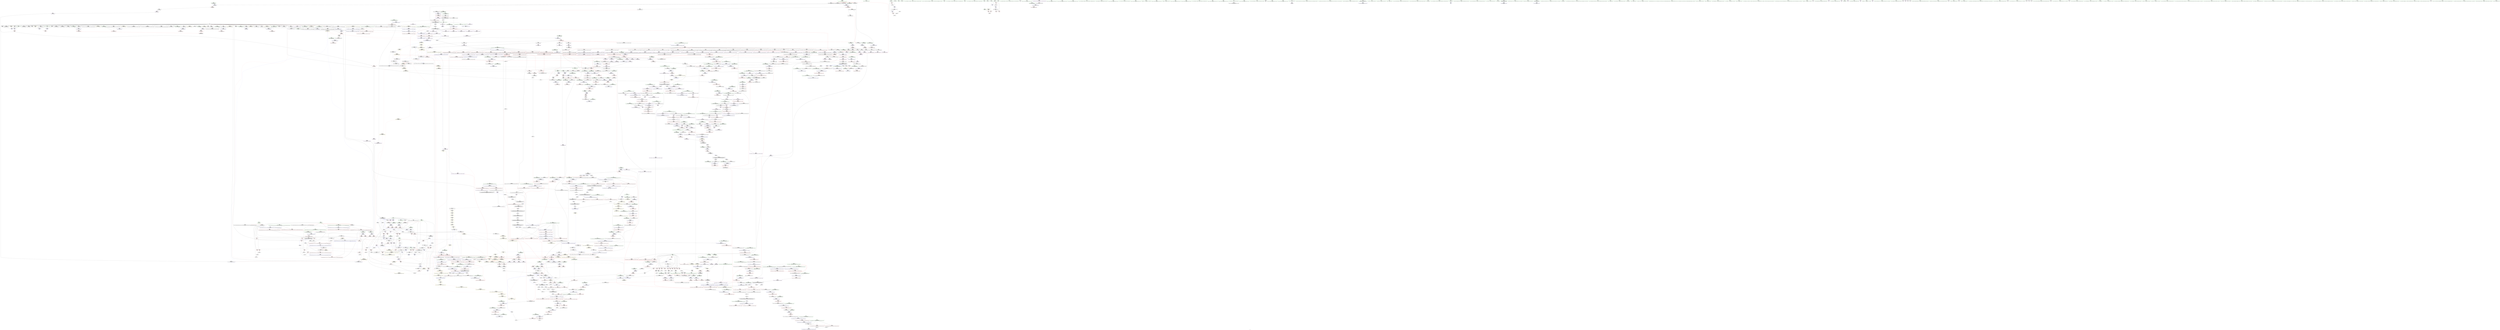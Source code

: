 digraph "SVFG" {
	label="SVFG";

	Node0x55e2d5d0e370 [shape=record,color=grey,label="{NodeID: 0\nNullPtr|{|<s43>70}}"];
	Node0x55e2d5d0e370 -> Node0x55e2d5f26760[style=solid];
	Node0x55e2d5d0e370 -> Node0x55e2d5f26860[style=solid];
	Node0x55e2d5d0e370 -> Node0x55e2d5f26930[style=solid];
	Node0x55e2d5d0e370 -> Node0x55e2d5f26a00[style=solid];
	Node0x55e2d5d0e370 -> Node0x55e2d5f26ad0[style=solid];
	Node0x55e2d5d0e370 -> Node0x55e2d5f26ba0[style=solid];
	Node0x55e2d5d0e370 -> Node0x55e2d5f26c70[style=solid];
	Node0x55e2d5d0e370 -> Node0x55e2d5f26d40[style=solid];
	Node0x55e2d5d0e370 -> Node0x55e2d5f26e10[style=solid];
	Node0x55e2d5d0e370 -> Node0x55e2d5f26ee0[style=solid];
	Node0x55e2d5d0e370 -> Node0x55e2d5f26fb0[style=solid];
	Node0x55e2d5d0e370 -> Node0x55e2d5f27080[style=solid];
	Node0x55e2d5d0e370 -> Node0x55e2d5f27150[style=solid];
	Node0x55e2d5d0e370 -> Node0x55e2d5f27220[style=solid];
	Node0x55e2d5d0e370 -> Node0x55e2d5f272f0[style=solid];
	Node0x55e2d5d0e370 -> Node0x55e2d5f273c0[style=solid];
	Node0x55e2d5d0e370 -> Node0x55e2d5f27490[style=solid];
	Node0x55e2d5d0e370 -> Node0x55e2d5f27560[style=solid];
	Node0x55e2d5d0e370 -> Node0x55e2d5f27630[style=solid];
	Node0x55e2d5d0e370 -> Node0x55e2d5f27700[style=solid];
	Node0x55e2d5d0e370 -> Node0x55e2d5f277d0[style=solid];
	Node0x55e2d5d0e370 -> Node0x55e2d5f278a0[style=solid];
	Node0x55e2d5d0e370 -> Node0x55e2d5f27970[style=solid];
	Node0x55e2d5d0e370 -> Node0x55e2d5f27a40[style=solid];
	Node0x55e2d5d0e370 -> Node0x55e2d5f27b10[style=solid];
	Node0x55e2d5d0e370 -> Node0x55e2d5f27be0[style=solid];
	Node0x55e2d5d0e370 -> Node0x55e2d5f27cb0[style=solid];
	Node0x55e2d5d0e370 -> Node0x55e2d5f27d80[style=solid];
	Node0x55e2d5d0e370 -> Node0x55e2d5f27e50[style=solid];
	Node0x55e2d5d0e370 -> Node0x55e2d5f27f20[style=solid];
	Node0x55e2d5d0e370 -> Node0x55e2d5f27ff0[style=solid];
	Node0x55e2d5d0e370 -> Node0x55e2d5f280c0[style=solid];
	Node0x55e2d5d0e370 -> Node0x55e2d5f28190[style=solid];
	Node0x55e2d5d0e370 -> Node0x55e2d5f28260[style=solid];
	Node0x55e2d5d0e370 -> Node0x55e2d5f28330[style=solid];
	Node0x55e2d5d0e370 -> Node0x55e2d5f51f00[style=solid];
	Node0x55e2d5d0e370 -> Node0x55e2d5f55a80[style=solid];
	Node0x55e2d5d0e370 -> Node0x55e2d5f55b50[style=solid];
	Node0x55e2d5d0e370 -> Node0x55e2d5f55c20[style=solid];
	Node0x55e2d5d0e370 -> Node0x55e2d5f59500[style=solid];
	Node0x55e2d5d0e370 -> Node0x55e2d5816040[style=solid];
	Node0x55e2d5d0e370 -> Node0x55e2d5f89470[style=solid];
	Node0x55e2d5d0e370 -> Node0x55e2d5f8a070[style=solid];
	Node0x55e2d5d0e370:s43 -> Node0x55e2d6082890[style=solid,color=red];
	Node0x55e2d5f2a270 [shape=record,color=red,label="{NodeID: 775\n910\<--901\nthis1\<--this.addr\n_ZN9__gnu_cxx13new_allocatorIiE8allocateEmPKv\n|{<s0>71}}"];
	Node0x55e2d5f2a270:s0 -> Node0x55e2d60855b0[style=solid,color=red];
	Node0x55e2d6083240 [shape=record,color=black,label="{NodeID: 2657\n1932 = PHI(1924, )\n1st arg _ZNSt11__copy_moveILb1ELb1ESt26random_access_iterator_tagE8__copy_mIiEEPT_PKS3_S6_S4_ }"];
	Node0x55e2d6083240 -> Node0x55e2d5f5d2c0[style=solid];
	Node0x55e2d5f209c0 [shape=record,color=black,label="{NodeID: 443\n1434\<--1433\n\<--this1\n_ZNSt6vectorIiSaIiEE3endEv\n}"];
	Node0x55e2d5f209c0 -> Node0x55e2d5f38650[style=solid];
	Node0x55e2d5f209c0 -> Node0x55e2d5f38720[style=solid];
	Node0x55e2d5f14760 [shape=record,color=green,label="{NodeID: 111\n663\<--664\n__a.addr\<--__a.addr_field_insensitive\n_ZNSt12_Vector_baseIiSaIiEEC2EmRKS0_\n}"];
	Node0x55e2d5f14760 -> Node0x55e2d5f40440[style=solid];
	Node0x55e2d5f14760 -> Node0x55e2d5f550c0[style=solid];
	Node0x55e2d5f2fca0 [shape=record,color=red,label="{NodeID: 886\n1658\<--1657\n\<--\n_ZSt3maxImERKT_S2_S2_\n}"];
	Node0x55e2d5f2fca0 -> Node0x55e2d5f892f0[style=solid];
	Node0x55e2d608f630 [shape=record,color=black,label="{NodeID: 2768\n1275 = PHI(1526, )\n}"];
	Node0x55e2d608f630 -> Node0x55e2d5f59290[style=solid];
	Node0x55e2d5f36770 [shape=record,color=purple,label="{NodeID: 554\n806\<--798\n_M_impl2\<--this1\n_ZNSt12_Vector_baseIiSaIiEE17_M_create_storageEm\n}"];
	Node0x55e2d5f19140 [shape=record,color=green,label="{NodeID: 222\n1365\<--1366\n__cxa_rethrow\<--__cxa_rethrow_field_insensitive\n}"];
	Node0x55e2d5f54ff0 [shape=record,color=blue,label="{NodeID: 997\n661\<--657\n__n.addr\<--__n\n_ZNSt12_Vector_baseIiSaIiEEC2EmRKS0_\n}"];
	Node0x55e2d5f54ff0 -> Node0x55e2d5f40370[style=dashed];
	Node0x55e2d5f89770 [shape=record,color=grey,label="{NodeID: 1772\n204 = cmp(196, 203, )\n}"];
	Node0x55e2d5f3c1a0 [shape=record,color=red,label="{NodeID: 665\n174\<--78\n\<--i\nmain\n}"];
	Node0x55e2d5f3c1a0 -> Node0x55e2d5f88870[style=solid];
	Node0x55e2d5f272f0 [shape=record,color=black,label="{NodeID: 333\n621\<--3\n\<--dummyVal\n_ZNSt6vectorIiSaIiEED2Ev\n}"];
	Node0x55e2d5f5aa20 [shape=record,color=blue,label="{NodeID: 1108\n1568\<--1563\n__last.addr\<--__last\n_ZSt34__uninitialized_move_if_noexcept_aIPiS0_SaIiEET0_T_S3_S2_RT1_\n}"];
	Node0x55e2d5f5aa20 -> Node0x55e2d5f2f070[style=dashed];
	Node0x55e2d5ebebc0 [shape=record,color=green,label="{NodeID: 1\n7\<--1\n__dso_handle\<--dummyObj\nGlob }"];
	Node0x55e2d5f2a340 [shape=record,color=red,label="{NodeID: 776\n911\<--903\n\<--__n.addr\n_ZN9__gnu_cxx13new_allocatorIiE8allocateEmPKv\n}"];
	Node0x55e2d5f2a340 -> Node0x55e2d5f89bf0[style=solid];
	Node0x55e2d6083350 [shape=record,color=black,label="{NodeID: 2658\n1933 = PHI(1925, )\n2nd arg _ZNSt11__copy_moveILb1ELb1ESt26random_access_iterator_tagE8__copy_mIiEEPT_PKS3_S6_S4_ }"];
	Node0x55e2d6083350 -> Node0x55e2d5f5d390[style=solid];
	Node0x55e2d5f20a90 [shape=record,color=black,label="{NodeID: 444\n1426\<--1441\n_ZNSt6vectorIiSaIiEE3endEv_ret\<--\n_ZNSt6vectorIiSaIiEE3endEv\n|{<s0>49}}"];
	Node0x55e2d5f20a90:s0 -> Node0x55e2d608dc00[style=solid,color=blue];
	Node0x55e2d5f14830 [shape=record,color=green,label="{NodeID: 112\n665\<--666\nexn.slot\<--exn.slot_field_insensitive\n_ZNSt12_Vector_baseIiSaIiEEC2EmRKS0_\n}"];
	Node0x55e2d5f14830 -> Node0x55e2d5f40510[style=solid];
	Node0x55e2d5f14830 -> Node0x55e2d5f55190[style=solid];
	Node0x55e2d5f2fd70 [shape=record,color=red,label="{NodeID: 887\n1674\<--1671\n\<--__a.addr\n_ZNSt16allocator_traitsISaIiEE8max_sizeERKS0_\n}"];
	Node0x55e2d5f2fd70 -> Node0x55e2d5f21790[style=solid];
	Node0x55e2d608f740 [shape=record,color=black,label="{NodeID: 2769\n1281 = PHI(858, )\n}"];
	Node0x55e2d608f740 -> Node0x55e2d5f59360[style=solid];
	Node0x55e2d5f36840 [shape=record,color=purple,label="{NodeID: 555\n807\<--798\n_M_start3\<--this1\n_ZNSt12_Vector_baseIiSaIiEE17_M_create_storageEm\n}"];
	Node0x55e2d5f36840 -> Node0x55e2d5f41210[style=solid];
	Node0x55e2d5f19240 [shape=record,color=green,label="{NodeID: 223\n1428\<--1429\nretval\<--retval_field_insensitive\n_ZNSt6vectorIiSaIiEE3endEv\n|{|<s1>111}}"];
	Node0x55e2d5f19240 -> Node0x55e2d5f38580[style=solid];
	Node0x55e2d5f19240:s1 -> Node0x55e2d6093520[style=solid,color=red];
	Node0x55e2d5f550c0 [shape=record,color=blue,label="{NodeID: 998\n663\<--658\n__a.addr\<--__a\n_ZNSt12_Vector_baseIiSaIiEEC2EmRKS0_\n}"];
	Node0x55e2d5f550c0 -> Node0x55e2d5f40440[style=dashed];
	Node0x55e2d5f898f0 [shape=record,color=grey,label="{NodeID: 1773\n1496 = cmp(1494, 1495, )\n}"];
	Node0x55e2d5f3c270 [shape=record,color=red,label="{NodeID: 666\n196\<--80\n\<--i21\nmain\n}"];
	Node0x55e2d5f3c270 -> Node0x55e2d5f89770[style=solid];
	Node0x55e2d5f273c0 [shape=record,color=black,label="{NodeID: 334\n622\<--3\n\<--dummyVal\n_ZNSt6vectorIiSaIiEED2Ev\n}"];
	Node0x55e2d5f273c0 -> Node0x55e2d5f54b10[style=solid];
	Node0x55e2d5f5aaf0 [shape=record,color=blue,label="{NodeID: 1109\n1570\<--1564\n__result.addr\<--__result\n_ZSt34__uninitialized_move_if_noexcept_aIPiS0_SaIiEET0_T_S3_S2_RT1_\n}"];
	Node0x55e2d5f5aaf0 -> Node0x55e2d5f2f140[style=dashed];
	Node0x55e2d5eee3d0 [shape=record,color=green,label="{NodeID: 2\n13\<--1\n.str\<--dummyObj\nGlob }"];
	Node0x55e2d5fe6c30 [shape=record,color=yellow,style=double,label="{NodeID: 1884\n87V_1 = ENCHI(MR_87V_0)\npts\{63 65 79 83 \}\nFun[_ZN9__gnu_cxx13new_allocatorIiE9constructIiJRKiEEEvPT_DpOT0_]}"];
	Node0x55e2d5fe6c30 -> Node0x55e2d5f2e370[style=dashed];
	Node0x55e2d5f2a410 [shape=record,color=red,label="{NodeID: 777\n921\<--903\n\<--__n.addr\n_ZN9__gnu_cxx13new_allocatorIiE8allocateEmPKv\n}"];
	Node0x55e2d5f2a410 -> Node0x55e2d5f87670[style=solid];
	Node0x55e2d6083460 [shape=record,color=black,label="{NodeID: 2659\n1088 = PHI(736, 1360, 1379, )\n0th arg _ZNSt12_Vector_baseIiSaIiEE13_M_deallocateEPim }"];
	Node0x55e2d6083460 -> Node0x55e2d5f57f10[style=solid];
	Node0x55e2d5f20b60 [shape=record,color=black,label="{NodeID: 445\n1458\<--1457\n\<--\n_ZN9__gnu_cxx13new_allocatorIiE9constructIiJRKiEEEvPT_DpOT0_\n}"];
	Node0x55e2d5f20b60 -> Node0x55e2d5f20c30[style=solid];
	Node0x55e2d5f14900 [shape=record,color=green,label="{NodeID: 113\n667\<--668\nehselector.slot\<--ehselector.slot_field_insensitive\n_ZNSt12_Vector_baseIiSaIiEEC2EmRKS0_\n}"];
	Node0x55e2d5f14900 -> Node0x55e2d5f405e0[style=solid];
	Node0x55e2d5f14900 -> Node0x55e2d5f55260[style=solid];
	Node0x55e2d5f2fe40 [shape=record,color=red,label="{NodeID: 888\n1683\<--1680\nthis1\<--this.addr\n_ZNKSt12_Vector_baseIiSaIiEE19_M_get_Tp_allocatorEv\n}"];
	Node0x55e2d5f2fe40 -> Node0x55e2d5f38e70[style=solid];
	Node0x55e2d608f880 [shape=record,color=black,label="{NodeID: 2770\n1292 = PHI(1465, )\n|{<s0>93}}"];
	Node0x55e2d608f880:s0 -> Node0x55e2d6084fa0[style=solid,color=red];
	Node0x55e2d5f36910 [shape=record,color=purple,label="{NodeID: 556\n809\<--798\n_M_impl4\<--this1\n_ZNSt12_Vector_baseIiSaIiEE17_M_create_storageEm\n}"];
	Node0x55e2d5f19310 [shape=record,color=green,label="{NodeID: 224\n1430\<--1431\nthis.addr\<--this.addr_field_insensitive\n_ZNSt6vectorIiSaIiEE3endEv\n}"];
	Node0x55e2d5f19310 -> Node0x55e2d5f2df60[style=solid];
	Node0x55e2d5f19310 -> Node0x55e2d5f59df0[style=solid];
	Node0x55e2d5f55190 [shape=record,color=blue,label="{NodeID: 999\n665\<--684\nexn.slot\<--\n_ZNSt12_Vector_baseIiSaIiEEC2EmRKS0_\n}"];
	Node0x55e2d5f55190 -> Node0x55e2d5f40510[style=dashed];
	Node0x55e2d5f89a70 [shape=record,color=grey,label="{NodeID: 1774\n496 = cmp(491, 495, )\n}"];
	Node0x55e2d5f3c340 [shape=record,color=red,label="{NodeID: 667\n209\<--80\n\<--i21\nmain\n}"];
	Node0x55e2d5f3c340 -> Node0x55e2d5f86ef0[style=solid];
	Node0x55e2d5f27490 [shape=record,color=black,label="{NodeID: 335\n624\<--3\n\<--dummyVal\n_ZNSt6vectorIiSaIiEED2Ev\n}"];
	Node0x55e2d5f27490 -> Node0x55e2d5f54be0[style=solid];
	Node0x55e2d5f5abc0 [shape=record,color=blue,label="{NodeID: 1110\n1572\<--1565\n__alloc.addr\<--__alloc\n_ZSt34__uninitialized_move_if_noexcept_aIPiS0_SaIiEET0_T_S3_S2_RT1_\n}"];
	Node0x55e2d5f5abc0 -> Node0x55e2d5f2f210[style=dashed];
	Node0x55e2d5eee460 [shape=record,color=green,label="{NodeID: 3\n15\<--1\n_ZSt4cerr\<--dummyObj\nGlob }"];
	Node0x55e2d5f2a4e0 [shape=record,color=red,label="{NodeID: 778\n934\<--931\nthis1\<--this.addr\n_ZNK9__gnu_cxx13new_allocatorIiE8max_sizeEv\n}"];
	Node0x55e2d60835f0 [shape=record,color=black,label="{NodeID: 2660\n1089 = PHI(739, 1361, 1383, )\n1st arg _ZNSt12_Vector_baseIiSaIiEE13_M_deallocateEPim }"];
	Node0x55e2d60835f0 -> Node0x55e2d5f57fe0[style=solid];
	Node0x55e2d5f20c30 [shape=record,color=black,label="{NodeID: 446\n1459\<--1458\n\<--\n_ZN9__gnu_cxx13new_allocatorIiE9constructIiJRKiEEEvPT_DpOT0_\n}"];
	Node0x55e2d5f20c30 -> Node0x55e2d5f5a130[style=solid];
	Node0x55e2d5f149d0 [shape=record,color=green,label="{NodeID: 114\n676\<--677\n_ZNSt12_Vector_baseIiSaIiEE12_Vector_implC2ERKS0_\<--_ZNSt12_Vector_baseIiSaIiEE12_Vector_implC2ERKS0__field_insensitive\n}"];
	Node0x55e2d5f2ff10 [shape=record,color=red,label="{NodeID: 889\n1696\<--1690\nthis1\<--this.addr\n_ZN9__gnu_cxx17__normal_iteratorIPiSt6vectorIiSaIiEEEC2ERKS1_\n}"];
	Node0x55e2d5f2ff10 -> Node0x55e2d5f38f40[style=solid];
	Node0x55e2d608fa50 [shape=record,color=black,label="{NodeID: 2771\n1299 = PHI(1602, )\n}"];
	Node0x55e2d608fa50 -> Node0x55e2d5f2d8e0[style=solid];
	Node0x55e2d5f369e0 [shape=record,color=purple,label="{NodeID: 557\n810\<--798\n_M_finish\<--this1\n_ZNSt12_Vector_baseIiSaIiEE17_M_create_storageEm\n}"];
	Node0x55e2d5f369e0 -> Node0x55e2d5f55f60[style=solid];
	Node0x55e2d5f193e0 [shape=record,color=green,label="{NodeID: 225\n1438\<--1439\n_ZN9__gnu_cxx17__normal_iteratorIPiSt6vectorIiSaIiEEEC2ERKS1_\<--_ZN9__gnu_cxx17__normal_iteratorIPiSt6vectorIiSaIiEEEC2ERKS1__field_insensitive\n}"];
	Node0x55e2d5f55260 [shape=record,color=blue,label="{NodeID: 1000\n667\<--686\nehselector.slot\<--\n_ZNSt12_Vector_baseIiSaIiEEC2EmRKS0_\n}"];
	Node0x55e2d5f55260 -> Node0x55e2d5f405e0[style=dashed];
	Node0x55e2d5f89bf0 [shape=record,color=grey,label="{NodeID: 1775\n915 = cmp(911, 912, )\n}"];
	Node0x55e2d5f3c410 [shape=record,color=red,label="{NodeID: 668\n218\<--82\n\<--i33\nmain\n}"];
	Node0x55e2d5f3c410 -> Node0x55e2d5f895f0[style=solid];
	Node0x55e2d5f27560 [shape=record,color=black,label="{NodeID: 336\n683\<--3\n\<--dummyVal\n_ZNSt12_Vector_baseIiSaIiEEC2EmRKS0_\n}"];
	Node0x55e2d5f5ac90 [shape=record,color=blue,label="{NodeID: 1111\n1586\<--1583\ncoerce.dive\<--call\n_ZSt34__uninitialized_move_if_noexcept_aIPiS0_SaIiEET0_T_S3_S2_RT1_\n}"];
	Node0x55e2d5f5ac90 -> Node0x55e2d5f2f2e0[style=dashed];
	Node0x55e2d5f11370 [shape=record,color=green,label="{NodeID: 4\n16\<--1\n.str.1\<--dummyObj\nGlob }"];
	Node0x55e2d5f2a5b0 [shape=record,color=red,label="{NodeID: 779\n957\<--945\n\<--__first.addr\n_ZSt24__uninitialized_fill_n_aIPimiiET_S1_T0_RKT1_RSaIT2_E\n|{<s0>74}}"];
	Node0x55e2d5f2a5b0:s0 -> Node0x55e2d607ec90[style=solid,color=red];
	Node0x55e2d60837b0 [shape=record,color=black,label="{NodeID: 2661\n1090 = PHI(749, 1362, 1395, )\n2nd arg _ZNSt12_Vector_baseIiSaIiEE13_M_deallocateEPim }"];
	Node0x55e2d60837b0 -> Node0x55e2d5f580b0[style=solid];
	Node0x55e2d5f20d00 [shape=record,color=black,label="{NodeID: 447\n1465\<--1470\n_ZSt7forwardIRKiEOT_RNSt16remove_referenceIS2_E4typeE_ret\<--\n_ZSt7forwardIRKiEOT_RNSt16remove_referenceIS2_E4typeE\n|{<s0>86|<s1>92|<s2>112}}"];
	Node0x55e2d5f20d00:s0 -> Node0x55e2d608f270[style=solid,color=blue];
	Node0x55e2d5f20d00:s1 -> Node0x55e2d608f880[style=solid,color=blue];
	Node0x55e2d5f20d00:s2 -> Node0x55e2d6090550[style=solid,color=blue];
	Node0x55e2d5f19720 [shape=record,color=green,label="{NodeID: 115\n680\<--681\n_ZNSt12_Vector_baseIiSaIiEE17_M_create_storageEm\<--_ZNSt12_Vector_baseIiSaIiEE17_M_create_storageEm_field_insensitive\n}"];
	Node0x55e2d5f2ffe0 [shape=record,color=red,label="{NodeID: 890\n1698\<--1692\n\<--__i.addr\n_ZN9__gnu_cxx17__normal_iteratorIPiSt6vectorIiSaIiEEEC2ERKS1_\n}"];
	Node0x55e2d5f2ffe0 -> Node0x55e2d5f300b0[style=solid];
	Node0x55e2d608fb60 [shape=record,color=black,label="{NodeID: 2772\n1305 = PHI(964, )\n|{<s0>96}}"];
	Node0x55e2d608fb60:s0 -> Node0x55e2d6086f20[style=solid,color=red];
	Node0x55e2d5f36ab0 [shape=record,color=purple,label="{NodeID: 558\n812\<--798\n_M_impl5\<--this1\n_ZNSt12_Vector_baseIiSaIiEE17_M_create_storageEm\n}"];
	Node0x55e2d5f194e0 [shape=record,color=green,label="{NodeID: 226\n1447\<--1448\nthis.addr\<--this.addr_field_insensitive\n_ZN9__gnu_cxx13new_allocatorIiE9constructIiJRKiEEEvPT_DpOT0_\n}"];
	Node0x55e2d5f194e0 -> Node0x55e2d5f2e100[style=solid];
	Node0x55e2d5f194e0 -> Node0x55e2d5f59ec0[style=solid];
	Node0x55e2d5f55330 [shape=record,color=blue,label="{NodeID: 1001\n701\<--698\nthis.addr\<--this\n_ZNSt6vectorIiSaIiEE18_M_fill_initializeEmRKi\n}"];
	Node0x55e2d5f55330 -> Node0x55e2d5f406b0[style=dashed];
	Node0x55e2d5f89d70 [shape=record,color=grey,label="{NodeID: 1776\n253 = cmp(249, 250, )\n}"];
	Node0x55e2d5f3c4e0 [shape=record,color=red,label="{NodeID: 669\n223\<--82\n\<--i33\nmain\n}"];
	Node0x55e2d5f3c4e0 -> Node0x55e2d5f86a70[style=solid];
	Node0x55e2d5f27630 [shape=record,color=black,label="{NodeID: 337\n684\<--3\n\<--dummyVal\n_ZNSt12_Vector_baseIiSaIiEEC2EmRKS0_\n}"];
	Node0x55e2d5f27630 -> Node0x55e2d5f55190[style=solid];
	Node0x55e2d5f5ad60 [shape=record,color=blue,label="{NodeID: 1112\n1590\<--1589\ncoerce.dive3\<--call2\n_ZSt34__uninitialized_move_if_noexcept_aIPiS0_SaIiEET0_T_S3_S2_RT1_\n}"];
	Node0x55e2d5f5ad60 -> Node0x55e2d5f2f3b0[style=dashed];
	Node0x55e2d5f11400 [shape=record,color=green,label="{NodeID: 5\n18\<--1\n.str.2\<--dummyObj\nGlob }"];
	Node0x55e2d5fe6ed0 [shape=record,color=yellow,style=double,label="{NodeID: 1887\n14V_1 = ENCHI(MR_14V_0)\npts\{71 \}\nFun[_ZSt20uninitialized_fill_nIPimiET_S1_T0_RKT1_]|{<s0>75}}"];
	Node0x55e2d5fe6ed0:s0 -> Node0x55e2d5ff7d10[style=dashed,color=red];
	Node0x55e2d5f2a680 [shape=record,color=red,label="{NodeID: 780\n958\<--947\n\<--__n.addr\n_ZSt24__uninitialized_fill_n_aIPimiiET_S1_T0_RKT1_RSaIT2_E\n|{<s0>74}}"];
	Node0x55e2d5f2a680:s0 -> Node0x55e2d607edd0[style=solid,color=red];
	Node0x55e2d6083970 [shape=record,color=black,label="{NodeID: 2662\n642 = PHI(446, )\n0th arg _ZN9__gnu_cxx13new_allocatorIiED2Ev }"];
	Node0x55e2d6083970 -> Node0x55e2d5f54d80[style=solid];
	Node0x55e2d5f20dd0 [shape=record,color=black,label="{NodeID: 448\n1472\<--1524\n_ZNKSt6vectorIiSaIiEE12_M_check_lenEmPKc_ret\<--cond\n_ZNKSt6vectorIiSaIiEE12_M_check_lenEmPKc\n|{<s0>88}}"];
	Node0x55e2d5f20dd0:s0 -> Node0x55e2d608f410[style=solid,color=blue];
	Node0x55e2d5f19820 [shape=record,color=green,label="{NodeID: 116\n689\<--690\n_ZNSt12_Vector_baseIiSaIiEE12_Vector_implD2Ev\<--_ZNSt12_Vector_baseIiSaIiEE12_Vector_implD2Ev_field_insensitive\n}"];
	Node0x55e2d5f300b0 [shape=record,color=red,label="{NodeID: 891\n1699\<--1698\n\<--\n_ZN9__gnu_cxx17__normal_iteratorIPiSt6vectorIiSaIiEEEC2ERKS1_\n}"];
	Node0x55e2d5f300b0 -> Node0x55e2d5f5b7f0[style=solid];
	Node0x55e2d608fcd0 [shape=record,color=black,label="{NodeID: 2773\n1306 = PHI(1561, )\n}"];
	Node0x55e2d608fcd0 -> Node0x55e2d5f595d0[style=solid];
	Node0x55e2d5f36b80 [shape=record,color=purple,label="{NodeID: 559\n813\<--798\n_M_start6\<--this1\n_ZNSt12_Vector_baseIiSaIiEE17_M_create_storageEm\n}"];
	Node0x55e2d5f36b80 -> Node0x55e2d5f412e0[style=solid];
	Node0x55e2d5f195b0 [shape=record,color=green,label="{NodeID: 227\n1449\<--1450\n__p.addr\<--__p.addr_field_insensitive\n_ZN9__gnu_cxx13new_allocatorIiE9constructIiJRKiEEEvPT_DpOT0_\n}"];
	Node0x55e2d5f195b0 -> Node0x55e2d5f2e1d0[style=solid];
	Node0x55e2d5f195b0 -> Node0x55e2d5f59f90[style=solid];
	Node0x55e2d5f55400 [shape=record,color=blue,label="{NodeID: 1002\n703\<--699\n__n.addr\<--__n\n_ZNSt6vectorIiSaIiEE18_M_fill_initializeEmRKi\n}"];
	Node0x55e2d5f55400 -> Node0x55e2d5f40780[style=dashed];
	Node0x55e2d5f89ef0 [shape=record,color=grey,label="{NodeID: 1777\n267 = cmp(266, 89, )\n}"];
	Node0x55e2d5f3c5b0 [shape=record,color=red,label="{NodeID: 670\n248\<--84\n\<--i49\nmain\n}"];
	Node0x55e2d5f3c5b0 -> Node0x55e2d5f286d0[style=solid];
	Node0x55e2d5f27700 [shape=record,color=black,label="{NodeID: 338\n686\<--3\n\<--dummyVal\n_ZNSt12_Vector_baseIiSaIiEEC2EmRKS0_\n}"];
	Node0x55e2d5f27700 -> Node0x55e2d5f55260[style=solid];
	Node0x55e2d5f5ae30 [shape=record,color=blue,label="{NodeID: 1113\n1604\<--1603\nthis.addr\<--this\n_ZNK9__gnu_cxx17__normal_iteratorIPiSt6vectorIiSaIiEEE4baseEv\n}"];
	Node0x55e2d5f5ae30 -> Node0x55e2d5f2f480[style=dashed];
	Node0x55e2d5f11490 [shape=record,color=green,label="{NodeID: 6\n20\<--1\n.str.3\<--dummyObj\nGlob }"];
	Node0x55e2d5fe6fe0 [shape=record,color=yellow,style=double,label="{NodeID: 1888\n30V_1 = ENCHI(MR_30V_0)\npts\{924 \}\nFun[_ZSt20uninitialized_fill_nIPimiET_S1_T0_RKT1_]|{<s0>75}}"];
	Node0x55e2d5fe6fe0:s0 -> Node0x55e2d5ff7e20[style=dashed,color=red];
	Node0x55e2d5f2a750 [shape=record,color=red,label="{NodeID: 781\n959\<--949\n\<--__x.addr\n_ZSt24__uninitialized_fill_n_aIPimiiET_S1_T0_RKT1_RSaIT2_E\n|{<s0>74}}"];
	Node0x55e2d5f2a750:s0 -> Node0x55e2d607ef10[style=solid,color=red];
	Node0x55e2d6083a80 [shape=record,color=black,label="{NodeID: 2663\n1169 = PHI(606, 1354, 1371, )\n0th arg _ZSt8_DestroyIPiiEvT_S1_RSaIT0_E }"];
	Node0x55e2d6083a80 -> Node0x55e2d5f58660[style=solid];
	Node0x55e2d5f20ea0 [shape=record,color=black,label="{NodeID: 449\n1541\<--1537\nsub.ptr.lhs.cast\<--\n_ZN9__gnu_cxxmiIPiSt6vectorIiSaIiEEEENS_17__normal_iteratorIT_T0_E15difference_typeERKS8_SB_\n}"];
	Node0x55e2d5f20ea0 -> Node0x55e2d5f88b70[style=solid];
	Node0x55e2d5f19920 [shape=record,color=green,label="{NodeID: 117\n701\<--702\nthis.addr\<--this.addr_field_insensitive\n_ZNSt6vectorIiSaIiEE18_M_fill_initializeEmRKi\n}"];
	Node0x55e2d5f19920 -> Node0x55e2d5f406b0[style=solid];
	Node0x55e2d5f19920 -> Node0x55e2d5f55330[style=solid];
	Node0x55e2d5f30180 [shape=record,color=red,label="{NodeID: 892\n1734\<--1711\n\<--__result.addr\n_ZSt22__uninitialized_copy_aISt13move_iteratorIPiES1_iET0_T_S4_S3_RSaIT1_E\n|{<s0>134}}"];
	Node0x55e2d5f30180:s0 -> Node0x55e2d60823f0[style=solid,color=red];
	Node0x55e2d608fde0 [shape=record,color=black,label="{NodeID: 2774\n1313 = PHI(1602, )\n}"];
	Node0x55e2d608fde0 -> Node0x55e2d5f2d9b0[style=solid];
	Node0x55e2d5f36c50 [shape=record,color=purple,label="{NodeID: 560\n817\<--798\n_M_impl7\<--this1\n_ZNSt12_Vector_baseIiSaIiEE17_M_create_storageEm\n}"];
	Node0x55e2d5f219f0 [shape=record,color=green,label="{NodeID: 228\n1451\<--1452\n__args.addr\<--__args.addr_field_insensitive\n_ZN9__gnu_cxx13new_allocatorIiE9constructIiJRKiEEEvPT_DpOT0_\n}"];
	Node0x55e2d5f219f0 -> Node0x55e2d5f2e2a0[style=solid];
	Node0x55e2d5f219f0 -> Node0x55e2d5f5a060[style=solid];
	Node0x55e2d5ff6720 [shape=record,color=yellow,style=double,label="{NodeID: 2110\n34V_1 = ENCHI(MR_34V_0)\npts\{690000 \}\nFun[_ZNSt6vectorIiSaIiEEixEm]}"];
	Node0x55e2d5ff6720 -> Node0x55e2d5f3f400[style=dashed];
	Node0x55e2d5f554d0 [shape=record,color=blue,label="{NodeID: 1003\n705\<--700\n__value.addr\<--__value\n_ZNSt6vectorIiSaIiEE18_M_fill_initializeEmRKi\n}"];
	Node0x55e2d5f554d0 -> Node0x55e2d5f40850[style=dashed];
	Node0x55e2d5f8a070 [shape=record,color=grey,label="{NodeID: 1778\n1102 = cmp(1101, 3, )\n}"];
	Node0x55e2d5f3c680 [shape=record,color=red,label="{NodeID: 671\n255\<--84\n\<--i49\nmain\n}"];
	Node0x55e2d5f3c680 -> Node0x55e2d5f287a0[style=solid];
	Node0x55e2d5f277d0 [shape=record,color=black,label="{NodeID: 339\n694\<--3\nlpad.val\<--dummyVal\n_ZNSt12_Vector_baseIiSaIiEEC2EmRKS0_\n}"];
	Node0x55e2d5f5af00 [shape=record,color=blue,label="{NodeID: 1114\n1613\<--1611\n__a.addr\<--__a\n_ZNSt16allocator_traitsISaIiEE7destroyIiEEvRS0_PT_\n}"];
	Node0x55e2d5f5af00 -> Node0x55e2d5f2f550[style=dashed];
	Node0x55e2d5f11520 [shape=record,color=green,label="{NodeID: 7\n22\<--1\n_ZSt3cin\<--dummyObj\nGlob }"];
	Node0x55e2d5f2a820 [shape=record,color=red,label="{NodeID: 782\n969\<--966\nthis1\<--this.addr\n_ZNSt12_Vector_baseIiSaIiEE19_M_get_Tp_allocatorEv\n}"];
	Node0x55e2d5f2a820 -> Node0x55e2d5f36ec0[style=solid];
	Node0x55e2d6083c70 [shape=record,color=black,label="{NodeID: 2664\n1170 = PHI(610, 1355, 1375, )\n1st arg _ZSt8_DestroyIPiiEvT_S1_RSaIT0_E }"];
	Node0x55e2d6083c70 -> Node0x55e2d5f58730[style=solid];
	Node0x55e2d5f20f70 [shape=record,color=black,label="{NodeID: 450\n1542\<--1540\nsub.ptr.rhs.cast\<--\n_ZN9__gnu_cxxmiIPiSt6vectorIiSaIiEEEENS_17__normal_iteratorIT_T0_E15difference_typeERKS8_SB_\n}"];
	Node0x55e2d5f20f70 -> Node0x55e2d5f88b70[style=solid];
	Node0x55e2d5f199f0 [shape=record,color=green,label="{NodeID: 118\n703\<--704\n__n.addr\<--__n.addr_field_insensitive\n_ZNSt6vectorIiSaIiEE18_M_fill_initializeEmRKi\n}"];
	Node0x55e2d5f199f0 -> Node0x55e2d5f40780[style=solid];
	Node0x55e2d5f199f0 -> Node0x55e2d5f55400[style=solid];
	Node0x55e2d5f30250 [shape=record,color=red,label="{NodeID: 893\n1736\<--1735\n\<--coerce.dive3\n_ZSt22__uninitialized_copy_aISt13move_iteratorIPiES1_iET0_T_S4_S3_RSaIT1_E\n|{<s0>134}}"];
	Node0x55e2d5f30250:s0 -> Node0x55e2d60821d0[style=solid,color=red];
	Node0x55e2d608fef0 [shape=record,color=black,label="{NodeID: 2775\n1321 = PHI(964, )\n|{<s0>99}}"];
	Node0x55e2d608fef0:s0 -> Node0x55e2d6086f20[style=solid,color=red];
	Node0x55e2d5f36d20 [shape=record,color=purple,label="{NodeID: 561\n818\<--798\n_M_end_of_storage\<--this1\n_ZNSt12_Vector_baseIiSaIiEE17_M_create_storageEm\n}"];
	Node0x55e2d5f36d20 -> Node0x55e2d5f56030[style=solid];
	Node0x55e2d5f21a80 [shape=record,color=green,label="{NodeID: 229\n1467\<--1468\n__t.addr\<--__t.addr_field_insensitive\n_ZSt7forwardIRKiEOT_RNSt16remove_referenceIS2_E4typeE\n}"];
	Node0x55e2d5f21a80 -> Node0x55e2d5f2e440[style=solid];
	Node0x55e2d5f21a80 -> Node0x55e2d5f5a200[style=solid];
	Node0x55e2d5f555a0 [shape=record,color=blue,label="{NodeID: 1004\n724\<--719\n_M_finish\<--call2\n_ZNSt6vectorIiSaIiEE18_M_fill_initializeEmRKi\n|{<s0>45}}"];
	Node0x55e2d5f555a0:s0 -> Node0x55e2d6012060[style=dashed,color=blue];
	Node0x55e2d5f8a1f0 [shape=record,color=grey,label="{NodeID: 1779\n1064 = cmp(1063, 229, )\n}"];
	Node0x55e2d5f3c750 [shape=record,color=red,label="{NodeID: 672\n259\<--84\n\<--i49\nmain\n}"];
	Node0x55e2d5f3c750 -> Node0x55e2d5f87970[style=solid];
	Node0x55e2d5f278a0 [shape=record,color=black,label="{NodeID: 340\n695\<--3\nlpad.val2\<--dummyVal\n_ZNSt12_Vector_baseIiSaIiEEC2EmRKS0_\n}"];
	Node0x55e2d5f5afd0 [shape=record,color=blue,label="{NodeID: 1115\n1615\<--1612\n__p.addr\<--__p\n_ZNSt16allocator_traitsISaIiEE7destroyIiEEvRS0_PT_\n}"];
	Node0x55e2d5f5afd0 -> Node0x55e2d5f2f620[style=dashed];
	Node0x55e2d5f115b0 [shape=record,color=green,label="{NodeID: 8\n23\<--1\n_ZSt4cout\<--dummyObj\nGlob }"];
	Node0x55e2d5f2a8f0 [shape=record,color=red,label="{NodeID: 783\n990\<--977\n\<--__first.addr\n_ZSt20uninitialized_fill_nIPimiET_S1_T0_RKT1_\n|{<s0>75}}"];
	Node0x55e2d5f2a8f0:s0 -> Node0x55e2d6092b90[style=solid,color=red];
	Node0x55e2d6083e30 [shape=record,color=black,label="{NodeID: 2665\n1171 = PHI(612, 1357, 1377, )\n2nd arg _ZSt8_DestroyIPiiEvT_S1_RSaIT0_E }"];
	Node0x55e2d6083e30 -> Node0x55e2d5f58800[style=solid];
	Node0x55e2d5f21040 [shape=record,color=black,label="{NodeID: 451\n1526\<--1544\n_ZN9__gnu_cxxmiIPiSt6vectorIiSaIiEEEENS_17__normal_iteratorIT_T0_E15difference_typeERKS8_SB__ret\<--sub.ptr.div\n_ZN9__gnu_cxxmiIPiSt6vectorIiSaIiEEEENS_17__normal_iteratorIT_T0_E15difference_typeERKS8_SB_\n|{<s0>90}}"];
	Node0x55e2d5f21040:s0 -> Node0x55e2d608f630[style=solid,color=blue];
	Node0x55e2d5f19ac0 [shape=record,color=green,label="{NodeID: 119\n705\<--706\n__value.addr\<--__value.addr_field_insensitive\n_ZNSt6vectorIiSaIiEE18_M_fill_initializeEmRKi\n}"];
	Node0x55e2d5f19ac0 -> Node0x55e2d5f40850[style=solid];
	Node0x55e2d5f19ac0 -> Node0x55e2d5f554d0[style=solid];
	Node0x55e2d5f30320 [shape=record,color=red,label="{NodeID: 894\n1738\<--1737\n\<--coerce.dive4\n_ZSt22__uninitialized_copy_aISt13move_iteratorIPiES1_iET0_T_S4_S3_RSaIT1_E\n|{<s0>134}}"];
	Node0x55e2d5f30320:s0 -> Node0x55e2d60822e0[style=solid,color=red];
	Node0x55e2d6090090 [shape=record,color=black,label="{NodeID: 2776\n1322 = PHI(1561, )\n}"];
	Node0x55e2d6090090 -> Node0x55e2d5f59770[style=solid];
	Node0x55e2d5f36df0 [shape=record,color=purple,label="{NodeID: 562\n871\<--867\n_M_impl\<--this1\n_ZNSt12_Vector_baseIiSaIiEE11_M_allocateEm\n}"];
	Node0x55e2d5f36df0 -> Node0x55e2d5f1e7a0[style=solid];
	Node0x55e2d5f21b50 [shape=record,color=green,label="{NodeID: 230\n1476\<--1477\nthis.addr\<--this.addr_field_insensitive\n_ZNKSt6vectorIiSaIiEE12_M_check_lenEmPKc\n}"];
	Node0x55e2d5f21b50 -> Node0x55e2d5f2e510[style=solid];
	Node0x55e2d5f21b50 -> Node0x55e2d5f5a2d0[style=solid];
	Node0x55e2d5f55670 [shape=record,color=blue,label="{NodeID: 1005\n729\<--728\nthis.addr\<--this\n_ZNSt12_Vector_baseIiSaIiEED2Ev\n}"];
	Node0x55e2d5f55670 -> Node0x55e2d5f409f0[style=dashed];
	Node0x55e2d5f8a370 [shape=record,color=grey,label="{NodeID: 1780\n99 = cmp(97, 98, )\n}"];
	Node0x55e2d5f3c820 [shape=record,color=red,label="{NodeID: 673\n265\<--84\n\<--i49\nmain\n}"];
	Node0x55e2d5f3c820 -> Node0x55e2d5f87c70[style=solid];
	Node0x55e2d5f27970 [shape=record,color=black,label="{NodeID: 341\n756\<--3\n\<--dummyVal\n_ZNSt12_Vector_baseIiSaIiEED2Ev\n}"];
	Node0x55e2d5f5b0a0 [shape=record,color=blue,label="{NodeID: 1116\n1630\<--1629\nthis.addr\<--this\n_ZNKSt6vectorIiSaIiEE8max_sizeEv\n}"];
	Node0x55e2d5f5b0a0 -> Node0x55e2d5f2f6f0[style=dashed];
	Node0x55e2d5f11640 [shape=record,color=green,label="{NodeID: 9\n24\<--1\n.str.4\<--dummyObj\nGlob }"];
	Node0x55e2d5f2a9c0 [shape=record,color=red,label="{NodeID: 784\n991\<--979\n\<--__n.addr\n_ZSt20uninitialized_fill_nIPimiET_S1_T0_RKT1_\n|{<s0>75}}"];
	Node0x55e2d5f2a9c0:s0 -> Node0x55e2d6092ca0[style=solid,color=red];
	Node0x55e2d6083ff0 [shape=record,color=black,label="{NodeID: 2666\n635 = PHI(382, )\n0th arg _ZN9__gnu_cxx13new_allocatorIiEC2Ev }"];
	Node0x55e2d6083ff0 -> Node0x55e2d5f54cb0[style=solid];
	Node0x55e2d5f21110 [shape=record,color=black,label="{NodeID: 452\n1554\<--1553\n\<--this1\n_ZNSt6vectorIiSaIiEE5beginEv\n}"];
	Node0x55e2d5f21110 -> Node0x55e2d5f388c0[style=solid];
	Node0x55e2d5f21110 -> Node0x55e2d5f38990[style=solid];
	Node0x55e2d5f19b90 [shape=record,color=green,label="{NodeID: 120\n720\<--721\n_ZSt24__uninitialized_fill_n_aIPimiiET_S1_T0_RKT1_RSaIT2_E\<--_ZSt24__uninitialized_fill_n_aIPimiiET_S1_T0_RKT1_RSaIT2_E_field_insensitive\n}"];
	Node0x55e2d5f303f0 [shape=record,color=red,label="{NodeID: 895\n1750\<--1747\n\<--__i.addr\n_ZSt32__make_move_if_noexcept_iteratorIiSt13move_iteratorIPiEET0_PT_\n|{<s0>135}}"];
	Node0x55e2d5f303f0:s0 -> Node0x55e2d60913c0[style=solid,color=red];
	Node0x55e2d60901a0 [shape=record,color=black,label="{NodeID: 2777\n1332 = PHI()\n}"];
	Node0x55e2d5f36ec0 [shape=record,color=purple,label="{NodeID: 563\n970\<--969\n_M_impl\<--this1\n_ZNSt12_Vector_baseIiSaIiEE19_M_get_Tp_allocatorEv\n}"];
	Node0x55e2d5f36ec0 -> Node0x55e2d5f1ee20[style=solid];
	Node0x55e2d5f21c20 [shape=record,color=green,label="{NodeID: 231\n1478\<--1479\n__n.addr\<--__n.addr_field_insensitive\n_ZNKSt6vectorIiSaIiEE12_M_check_lenEmPKc\n|{|<s2>118}}"];
	Node0x55e2d5f21c20 -> Node0x55e2d5f2e5e0[style=solid];
	Node0x55e2d5f21c20 -> Node0x55e2d5f5a3a0[style=solid];
	Node0x55e2d5f21c20:s2 -> Node0x55e2d6085b40[style=solid,color=red];
	Node0x55e2d5f55740 [shape=record,color=blue,label="{NodeID: 1006\n731\<--757\nexn.slot\<--\n_ZNSt12_Vector_baseIiSaIiEED2Ev\n}"];
	Node0x55e2d5f55740 -> Node0x55e2d5f40ac0[style=dashed];
	Node0x55e2d5f8a4f0 [shape=record,color=grey,label="{NodeID: 1781\n123 = cmp(121, 122, )\n}"];
	Node0x55e2d5f3c8f0 [shape=record,color=red,label="{NodeID: 674\n269\<--84\n\<--i49\nmain\n}"];
	Node0x55e2d5f3c8f0 -> Node0x55e2d5f87af0[style=solid];
	Node0x55e2d5f27a40 [shape=record,color=black,label="{NodeID: 342\n757\<--3\n\<--dummyVal\n_ZNSt12_Vector_baseIiSaIiEED2Ev\n}"];
	Node0x55e2d5f27a40 -> Node0x55e2d5f55740[style=solid];
	Node0x55e2d5f5b170 [shape=record,color=blue,label="{NodeID: 1117\n1649\<--1645\n__a.addr\<--__a\n_ZSt3maxImERKT_S2_S2_\n}"];
	Node0x55e2d5f5b170 -> Node0x55e2d5f2f890[style=dashed];
	Node0x55e2d5f5b170 -> Node0x55e2d5f2f960[style=dashed];
	Node0x55e2d5f11740 [shape=record,color=green,label="{NodeID: 10\n27\<--1\n\<--dummyObj\nCan only get source location for instruction, argument, global var or function.}"];
	Node0x55e2d5f2aa90 [shape=record,color=red,label="{NodeID: 785\n992\<--981\n\<--__x.addr\n_ZSt20uninitialized_fill_nIPimiET_S1_T0_RKT1_\n|{<s0>75}}"];
	Node0x55e2d5f2aa90:s0 -> Node0x55e2d6092db0[style=solid,color=red];
	Node0x55e2d6084100 [shape=record,color=black,label="{NodeID: 2667\n822 = PHI(673, 753, 761, )\n0th arg _ZNSt12_Vector_baseIiSaIiEE12_Vector_implD2Ev }"];
	Node0x55e2d6084100 -> Node0x55e2d5f56100[style=solid];
	Node0x55e2d5f211e0 [shape=record,color=black,label="{NodeID: 453\n1546\<--1559\n_ZNSt6vectorIiSaIiEE5beginEv_ret\<--\n_ZNSt6vectorIiSaIiEE5beginEv\n|{<s0>89}}"];
	Node0x55e2d5f211e0:s0 -> Node0x55e2d608f520[style=solid,color=blue];
	Node0x55e2d5f19c90 [shape=record,color=green,label="{NodeID: 121\n729\<--730\nthis.addr\<--this.addr_field_insensitive\n_ZNSt12_Vector_baseIiSaIiEED2Ev\n}"];
	Node0x55e2d5f19c90 -> Node0x55e2d5f409f0[style=solid];
	Node0x55e2d5f19c90 -> Node0x55e2d5f55670[style=solid];
	Node0x55e2d5fefa00 [shape=record,color=yellow,style=double,label="{NodeID: 2003\n14V_1 = ENCHI(MR_14V_0)\npts\{71 \}\nFun[_ZNSt6vectorIiSaIiEE18_M_fill_initializeEmRKi]|{<s0>60}}"];
	Node0x55e2d5fefa00:s0 -> Node0x55e2d5fca5f0[style=dashed,color=red];
	Node0x55e2d5f304c0 [shape=record,color=red,label="{NodeID: 896\n1755\<--1754\n\<--coerce.dive\n_ZSt32__make_move_if_noexcept_iteratorIiSt13move_iteratorIPiEET0_PT_\n}"];
	Node0x55e2d5f304c0 -> Node0x55e2d5f32200[style=solid];
	Node0x55e2d6090270 [shape=record,color=black,label="{NodeID: 2778\n1357 = PHI(964, )\n|{<s0>104}}"];
	Node0x55e2d6090270:s0 -> Node0x55e2d6083e30[style=solid,color=red];
	Node0x55e2d5f36f90 [shape=record,color=purple,label="{NodeID: 564\n1075\<--1074\nincdec.ptr\<--\n_ZSt10__fill_n_aIPimiEN9__gnu_cxx11__enable_ifIXsr11__is_scalarIT1_EE7__valueET_E6__typeES4_T0_RKS3_\n}"];
	Node0x55e2d5f36f90 -> Node0x55e2d5f57d70[style=solid];
	Node0x55e2d5f21cf0 [shape=record,color=green,label="{NodeID: 232\n1480\<--1481\n__s.addr\<--__s.addr_field_insensitive\n_ZNKSt6vectorIiSaIiEE12_M_check_lenEmPKc\n}"];
	Node0x55e2d5f21cf0 -> Node0x55e2d5f2e6b0[style=solid];
	Node0x55e2d5f21cf0 -> Node0x55e2d5f5a470[style=solid];
	Node0x55e2d5f55810 [shape=record,color=blue,label="{NodeID: 1007\n733\<--759\nehselector.slot\<--\n_ZNSt12_Vector_baseIiSaIiEED2Ev\n}"];
	Node0x55e2d5f8a670 [shape=record,color=grey,label="{NodeID: 1782\n130 = cmp(129, 131, )\n}"];
	Node0x55e2d5f3c9c0 [shape=record,color=red,label="{NodeID: 675\n278\<--84\n\<--i49\nmain\n}"];
	Node0x55e2d5f3c9c0 -> Node0x55e2d5f28a10[style=solid];
	Node0x55e2d5f27b10 [shape=record,color=black,label="{NodeID: 343\n759\<--3\n\<--dummyVal\n_ZNSt12_Vector_baseIiSaIiEED2Ev\n}"];
	Node0x55e2d5f27b10 -> Node0x55e2d5f55810[style=solid];
	Node0x55e2d5f5b240 [shape=record,color=blue,label="{NodeID: 1118\n1651\<--1646\n__b.addr\<--__b\n_ZSt3maxImERKT_S2_S2_\n}"];
	Node0x55e2d5f5b240 -> Node0x55e2d5f2fa30[style=dashed];
	Node0x55e2d5f5b240 -> Node0x55e2d5f2fb00[style=dashed];
	Node0x55e2d5f11840 [shape=record,color=green,label="{NodeID: 11\n89\<--1\n\<--dummyObj\nCan only get source location for instruction, argument, global var or function.}"];
	Node0x55e2d5f2ab60 [shape=record,color=red,label="{NodeID: 786\n1010\<--1001\n\<--__first.addr\n_ZNSt22__uninitialized_fill_nILb1EE15__uninit_fill_nIPimiEET_S3_T0_RKT1_\n|{<s0>76}}"];
	Node0x55e2d5f2ab60:s0 -> Node0x55e2d6087790[style=solid,color=red];
	Node0x55e2d60842f0 [shape=record,color=black,label="{NodeID: 2668\n698 = PHI(408, )\n0th arg _ZNSt6vectorIiSaIiEE18_M_fill_initializeEmRKi }"];
	Node0x55e2d60842f0 -> Node0x55e2d5f55330[style=solid];
	Node0x55e2d5f212b0 [shape=record,color=black,label="{NodeID: 454\n1561\<--1598\n_ZSt34__uninitialized_move_if_noexcept_aIPiS0_SaIiEET0_T_S3_S2_RT1__ret\<--call6\n_ZSt34__uninitialized_move_if_noexcept_aIPiS0_SaIiEET0_T_S3_S2_RT1_\n|{<s0>96|<s1>99}}"];
	Node0x55e2d5f212b0:s0 -> Node0x55e2d608fcd0[style=solid,color=blue];
	Node0x55e2d5f212b0:s1 -> Node0x55e2d6090090[style=solid,color=blue];
	Node0x55e2d5f19d60 [shape=record,color=green,label="{NodeID: 122\n731\<--732\nexn.slot\<--exn.slot_field_insensitive\n_ZNSt12_Vector_baseIiSaIiEED2Ev\n}"];
	Node0x55e2d5f19d60 -> Node0x55e2d5f40ac0[style=solid];
	Node0x55e2d5f19d60 -> Node0x55e2d5f55740[style=solid];
	Node0x55e2d5f30590 [shape=record,color=red,label="{NodeID: 897\n1785\<--1765\n\<--__result.addr\n_ZSt18uninitialized_copyISt13move_iteratorIPiES1_ET0_T_S4_S3_\n|{<s0>138}}"];
	Node0x55e2d5f30590:s0 -> Node0x55e2d6084840[style=solid,color=red];
	Node0x55e2d6090410 [shape=record,color=black,label="{NodeID: 2779\n1377 = PHI(964, )\n|{<s0>108}}"];
	Node0x55e2d6090410:s0 -> Node0x55e2d6083e30[style=solid,color=red];
	Node0x55e2d5f37060 [shape=record,color=purple,label="{NodeID: 565\n1104\<--1100\n_M_impl\<--this1\n_ZNSt12_Vector_baseIiSaIiEE13_M_deallocateEPim\n}"];
	Node0x55e2d5f37060 -> Node0x55e2d5f1f3d0[style=solid];
	Node0x55e2d5f21dc0 [shape=record,color=green,label="{NodeID: 233\n1482\<--1483\n__len\<--__len_field_insensitive\n_ZNKSt6vectorIiSaIiEE12_M_check_lenEmPKc\n}"];
	Node0x55e2d5f21dc0 -> Node0x55e2d5f2e780[style=solid];
	Node0x55e2d5f21dc0 -> Node0x55e2d5f2e850[style=solid];
	Node0x55e2d5f21dc0 -> Node0x55e2d5f2e920[style=solid];
	Node0x55e2d5f21dc0 -> Node0x55e2d5f5a610[style=solid];
	Node0x55e2d5f558e0 [shape=record,color=blue,label="{NodeID: 1008\n770\<--768\nthis.addr\<--this\n_ZNSt12_Vector_baseIiSaIiEE12_Vector_implC2ERKS0_\n}"];
	Node0x55e2d5f558e0 -> Node0x55e2d5f40e00[style=dashed];
	Node0x55e2d5f8a7f0 [shape=record,color=grey,label="{NodeID: 1783\n168 = cmp(163, 167, )\n}"];
	Node0x55e2d5f3ca90 [shape=record,color=red,label="{NodeID: 676\n282\<--84\n\<--i49\nmain\n}"];
	Node0x55e2d5f3ca90 -> Node0x55e2d5f28ae0[style=solid];
	Node0x55e2d6013380 [shape=record,color=yellow,style=double,label="{NodeID: 2558\n30V_2 = CSCHI(MR_30V_1)\npts\{924 \}\nCS[]|{<s0>96}}"];
	Node0x55e2d6013380:s0 -> Node0x55e2d5ff3180[style=dashed,color=red];
	Node0x55e2d5f27be0 [shape=record,color=black,label="{NodeID: 344\n1325\<--3\n\<--dummyVal\n_ZNSt6vectorIiSaIiEE17_M_realloc_insertIJRKiEEEvN9__gnu_cxx17__normal_iteratorIPiS1_EEDpOT_\n}"];
	Node0x55e2d5f5b310 [shape=record,color=blue,label="{NodeID: 1119\n1647\<--1661\nretval\<--\n_ZSt3maxImERKT_S2_S2_\n}"];
	Node0x55e2d5f5b310 -> Node0x55e2d5fc8de0[style=dashed];
	Node0x55e2d5f11940 [shape=record,color=green,label="{NodeID: 12\n95\<--1\n\<--dummyObj\nCan only get source location for instruction, argument, global var or function.}"];
	Node0x55e2d5f2ac30 [shape=record,color=red,label="{NodeID: 787\n1011\<--1003\n\<--__n.addr\n_ZNSt22__uninitialized_fill_nILb1EE15__uninit_fill_nIPimiEET_S3_T0_RKT1_\n|{<s0>76}}"];
	Node0x55e2d5f2ac30:s0 -> Node0x55e2d60878d0[style=solid,color=red];
	Node0x55e2d6084400 [shape=record,color=black,label="{NodeID: 2669\n699 = PHI(415, )\n1st arg _ZNSt6vectorIiSaIiEE18_M_fill_initializeEmRKi }"];
	Node0x55e2d6084400 -> Node0x55e2d5f55400[style=solid];
	Node0x55e2d5f21380 [shape=record,color=black,label="{NodeID: 455\n1602\<--1608\n_ZNK9__gnu_cxx17__normal_iteratorIPiSt6vectorIiSaIiEEE4baseEv_ret\<--_M_current\n_ZNK9__gnu_cxx17__normal_iteratorIPiSt6vectorIiSaIiEEE4baseEv\n|{<s0>94|<s1>97|<s2>122|<s3>123}}"];
	Node0x55e2d5f21380:s0 -> Node0x55e2d608fa50[style=solid,color=blue];
	Node0x55e2d5f21380:s1 -> Node0x55e2d608fde0[style=solid,color=blue];
	Node0x55e2d5f21380:s2 -> Node0x55e2d6091000[style=solid,color=blue];
	Node0x55e2d5f21380:s3 -> Node0x55e2d6091140[style=solid,color=blue];
	Node0x55e2d5f19e30 [shape=record,color=green,label="{NodeID: 123\n733\<--734\nehselector.slot\<--ehselector.slot_field_insensitive\n_ZNSt12_Vector_baseIiSaIiEED2Ev\n}"];
	Node0x55e2d5f19e30 -> Node0x55e2d5f55810[style=solid];
	Node0x55e2d5f30660 [shape=record,color=red,label="{NodeID: 898\n1787\<--1786\n\<--coerce.dive3\n_ZSt18uninitialized_copyISt13move_iteratorIPiES1_ET0_T_S4_S3_\n|{<s0>138}}"];
	Node0x55e2d5f30660:s0 -> Node0x55e2d6084620[style=solid,color=red];
	Node0x55e2d6090550 [shape=record,color=black,label="{NodeID: 2780\n1461 = PHI(1465, )\n}"];
	Node0x55e2d6090550 -> Node0x55e2d5f2e370[style=solid];
	Node0x55e2d5f37130 [shape=record,color=purple,label="{NodeID: 566\n1260\<--1240\ncoerce.dive\<--__position\n_ZNSt6vectorIiSaIiEE17_M_realloc_insertIJRKiEEEvN9__gnu_cxx17__normal_iteratorIPiS1_EEDpOT_\n}"];
	Node0x55e2d5f37130 -> Node0x55e2d5f58e80[style=solid];
	Node0x55e2d5f21e90 [shape=record,color=green,label="{NodeID: 234\n1484\<--1485\nref.tmp\<--ref.tmp_field_insensitive\n_ZNKSt6vectorIiSaIiEE12_M_check_lenEmPKc\n|{|<s1>118}}"];
	Node0x55e2d5f21e90 -> Node0x55e2d5f5a540[style=solid];
	Node0x55e2d5f21e90:s1 -> Node0x55e2d6085a30[style=solid,color=red];
	Node0x55e2d5f559b0 [shape=record,color=blue,label="{NodeID: 1009\n772\<--769\n__a.addr\<--__a\n_ZNSt12_Vector_baseIiSaIiEE12_Vector_implC2ERKS0_\n}"];
	Node0x55e2d5f559b0 -> Node0x55e2d5f40ed0[style=dashed];
	Node0x55e2d5f8a970 [shape=record,color=grey,label="{NodeID: 1784\n563 = cmp(560, 562, )\n}"];
	Node0x55e2d5f3cb60 [shape=record,color=red,label="{NodeID: 677\n285\<--84\n\<--i49\nmain\n}"];
	Node0x55e2d5f3cb60 -> Node0x55e2d5f28bb0[style=solid];
	Node0x55e2d60134e0 [shape=record,color=yellow,style=double,label="{NodeID: 2559\n38V_2 = CSCHI(MR_38V_1)\npts\{690002 \}\nCS[]|{<s0>15|<s1>46}}"];
	Node0x55e2d60134e0:s0 -> Node0x55e2d5fd75f0[style=dashed,color=blue];
	Node0x55e2d60134e0:s1 -> Node0x55e2d5fe8fd0[style=dashed,color=red];
	Node0x55e2d5f27cb0 [shape=record,color=black,label="{NodeID: 345\n1326\<--3\n\<--dummyVal\n_ZNSt6vectorIiSaIiEE17_M_realloc_insertIJRKiEEEvN9__gnu_cxx17__normal_iteratorIPiS1_EEDpOT_\n}"];
	Node0x55e2d5f27cb0 -> Node0x55e2d5f59840[style=solid];
	Node0x55e2d5f5b3e0 [shape=record,color=blue,label="{NodeID: 1120\n1647\<--1664\nretval\<--\n_ZSt3maxImERKT_S2_S2_\n}"];
	Node0x55e2d5f5b3e0 -> Node0x55e2d5fc8de0[style=dashed];
	Node0x55e2d5f11a40 [shape=record,color=green,label="{NodeID: 13\n131\<--1\n\<--dummyObj\nCan only get source location for instruction, argument, global var or function.}"];
	Node0x55e2d5f2ad00 [shape=record,color=red,label="{NodeID: 788\n1012\<--1005\n\<--__x.addr\n_ZNSt22__uninitialized_fill_nILb1EE15__uninit_fill_nIPimiEET_S3_T0_RKT1_\n|{<s0>76}}"];
	Node0x55e2d5f2ad00:s0 -> Node0x55e2d6087a10[style=solid,color=red];
	Node0x55e2d6084510 [shape=record,color=black,label="{NodeID: 2670\n700 = PHI(416, )\n2nd arg _ZNSt6vectorIiSaIiEE18_M_fill_initializeEmRKi }"];
	Node0x55e2d6084510 -> Node0x55e2d5f554d0[style=solid];
	Node0x55e2d5f21450 [shape=record,color=black,label="{NodeID: 456\n1620\<--1619\n\<--\n_ZNSt16allocator_traitsISaIiEE7destroyIiEEvRS0_PT_\n|{<s0>128}}"];
	Node0x55e2d5f21450:s0 -> Node0x55e2d60930e0[style=solid,color=red];
	Node0x55e2d5f19f00 [shape=record,color=green,label="{NodeID: 124\n751\<--752\n_ZNSt12_Vector_baseIiSaIiEE13_M_deallocateEPim\<--_ZNSt12_Vector_baseIiSaIiEE13_M_deallocateEPim_field_insensitive\n}"];
	Node0x55e2d5f30730 [shape=record,color=red,label="{NodeID: 899\n1789\<--1788\n\<--coerce.dive4\n_ZSt18uninitialized_copyISt13move_iteratorIPiES1_ET0_T_S4_S3_\n|{<s0>138}}"];
	Node0x55e2d5f30730:s0 -> Node0x55e2d6084730[style=solid,color=red];
	Node0x55e2d6090660 [shape=record,color=black,label="{NodeID: 2781\n1490 = PHI(1628, )\n}"];
	Node0x55e2d6090660 -> Node0x55e2d5f88e70[style=solid];
	Node0x55e2d5f37200 [shape=record,color=purple,label="{NodeID: 567\n1273\<--1250\ncoerce.dive3\<--ref.tmp\n_ZNSt6vectorIiSaIiEE17_M_realloc_insertIJRKiEEEvN9__gnu_cxx17__normal_iteratorIPiS1_EEDpOT_\n}"];
	Node0x55e2d5f37200 -> Node0x55e2d5f591c0[style=solid];
	Node0x55e2d5f21f60 [shape=record,color=green,label="{NodeID: 235\n1491\<--1492\n_ZNKSt6vectorIiSaIiEE8max_sizeEv\<--_ZNKSt6vectorIiSaIiEE8max_sizeEv_field_insensitive\n}"];
	Node0x55e2d5f55a80 [shape=record,color=blue, style = dotted,label="{NodeID: 1010\n782\<--3\n_M_start\<--dummyVal\n_ZNSt12_Vector_baseIiSaIiEE12_Vector_implC2ERKS0_\n|{<s0>56}}"];
	Node0x55e2d5f55a80:s0 -> Node0x55e2d6013d90[style=dashed,color=blue];
	Node0x55e2d5f8aaf0 [shape=record,color=grey,label="{NodeID: 1785\n466 = cmp(463, 465, )\n}"];
	Node0x55e2d5f3cc30 [shape=record,color=red,label="{NodeID: 678\n289\<--84\n\<--i49\nmain\n}"];
	Node0x55e2d5f3cc30 -> Node0x55e2d5f86bf0[style=solid];
	Node0x55e2d6013640 [shape=record,color=yellow,style=double,label="{NodeID: 2560\n34V_2 = CSCHI(MR_34V_1)\npts\{690000 \}\nCS[]|{<s0>15|<s1>45|<s2>46}}"];
	Node0x55e2d6013640:s0 -> Node0x55e2d5fd6bf0[style=dashed,color=blue];
	Node0x55e2d6013640:s1 -> Node0x55e2d5fefe90[style=dashed,color=red];
	Node0x55e2d6013640:s2 -> Node0x55e2d5fe8ef0[style=dashed,color=red];
	Node0x55e2d5f27d80 [shape=record,color=black,label="{NodeID: 346\n1328\<--3\n\<--dummyVal\n_ZNSt6vectorIiSaIiEE17_M_realloc_insertIJRKiEEEvN9__gnu_cxx17__normal_iteratorIPiS1_EEDpOT_\n}"];
	Node0x55e2d5f27d80 -> Node0x55e2d5f59910[style=solid];
	Node0x55e2d5f5b4b0 [shape=record,color=blue,label="{NodeID: 1121\n1671\<--1670\n__a.addr\<--__a\n_ZNSt16allocator_traitsISaIiEE8max_sizeERKS0_\n}"];
	Node0x55e2d5f5b4b0 -> Node0x55e2d5f2fd70[style=dashed];
	Node0x55e2d5f11b40 [shape=record,color=green,label="{NodeID: 14\n137\<--1\n\<--dummyObj\nCan only get source location for instruction, argument, global var or function.}"];
	Node0x55e2d5f2add0 [shape=record,color=red,label="{NodeID: 789\n1030\<--1021\n\<--__first.addr\n_ZSt6fill_nIPimiET_S1_T0_RKT1_\n|{<s0>77}}"];
	Node0x55e2d5f2add0:s0 -> Node0x55e2d6084950[style=solid,color=red];
	Node0x55e2d6084620 [shape=record,color=black,label="{NodeID: 2671\n1800 = PHI(1787, )\n0th arg _ZNSt20__uninitialized_copyILb1EE13__uninit_copyISt13move_iteratorIPiES3_EET0_T_S6_S5_ }"];
	Node0x55e2d6084620 -> Node0x55e2d5f5c350[style=solid];
	Node0x55e2d5f21520 [shape=record,color=black,label="{NodeID: 457\n1634\<--1633\n\<--this1\n_ZNKSt6vectorIiSaIiEE8max_sizeEv\n|{<s0>129}}"];
	Node0x55e2d5f21520:s0 -> Node0x55e2d6091500[style=solid,color=red];
	Node0x55e2d5f1a000 [shape=record,color=green,label="{NodeID: 125\n770\<--771\nthis.addr\<--this.addr_field_insensitive\n_ZNSt12_Vector_baseIiSaIiEE12_Vector_implC2ERKS0_\n}"];
	Node0x55e2d5f1a000 -> Node0x55e2d5f40e00[style=solid];
	Node0x55e2d5f1a000 -> Node0x55e2d5f558e0[style=solid];
	Node0x55e2d5fefdb0 [shape=record,color=yellow,style=double,label="{NodeID: 2007\n30V_1 = ENCHI(MR_30V_0)\npts\{924 \}\nFun[_ZNSt6vectorIiSaIiEE18_M_fill_initializeEmRKi]|{<s0>60}}"];
	Node0x55e2d5fefdb0:s0 -> Node0x55e2d5fca700[style=dashed,color=red];
	Node0x55e2d5f30800 [shape=record,color=red,label="{NodeID: 900\n1824\<--1807\n\<--__result.addr\n_ZNSt20__uninitialized_copyILb1EE13__uninit_copyISt13move_iteratorIPiES3_EET0_T_S6_S5_\n|{<s0>141}}"];
	Node0x55e2d5f30800:s0 -> Node0x55e2d60872c0[style=solid,color=red];
	Node0x55e2d6090770 [shape=record,color=black,label="{NodeID: 2782\n1493 = PHI(573, )\n}"];
	Node0x55e2d6090770 -> Node0x55e2d5f88e70[style=solid];
	Node0x55e2d5f372d0 [shape=record,color=purple,label="{NodeID: 568\n1286\<--1285\n_M_impl\<--\n_ZNSt6vectorIiSaIiEE17_M_realloc_insertIJRKiEEEvN9__gnu_cxx17__normal_iteratorIPiS1_EEDpOT_\n}"];
	Node0x55e2d5f372d0 -> Node0x55e2d5f20680[style=solid];
	Node0x55e2d5f22030 [shape=record,color=green,label="{NodeID: 236\n1500\<--1501\n_ZSt20__throw_length_errorPKc\<--_ZSt20__throw_length_errorPKc_field_insensitive\n}"];
	Node0x55e2d5f55b50 [shape=record,color=blue, style = dotted,label="{NodeID: 1011\n784\<--3\n_M_finish\<--dummyVal\n_ZNSt12_Vector_baseIiSaIiEE12_Vector_implC2ERKS0_\n|{<s0>56}}"];
	Node0x55e2d5f55b50:s0 -> Node0x55e2d6013d90[style=dashed,color=blue];
	Node0x55e2d5f8ac70 [shape=record,color=grey,label="{NodeID: 1786\n1514 = cmp(1512, 1513, )\n}"];
	Node0x55e2d5f3cd00 [shape=record,color=red,label="{NodeID: 679\n298\<--84\n\<--i49\nmain\n}"];
	Node0x55e2d5f3cd00 -> Node0x55e2d5f28d50[style=solid];
	Node0x55e2d6013750 [shape=record,color=yellow,style=double,label="{NodeID: 2561\n36V_2 = CSCHI(MR_36V_1)\npts\{690001 \}\nCS[]|{<s0>45}}"];
	Node0x55e2d6013750:s0 -> Node0x55e2d5f555a0[style=dashed,color=red];
	Node0x55e2d5f27e50 [shape=record,color=black,label="{NodeID: 347\n1346\<--3\n\<--dummyVal\n_ZNSt6vectorIiSaIiEE17_M_realloc_insertIJRKiEEEvN9__gnu_cxx17__normal_iteratorIPiS1_EEDpOT_\n}"];
	Node0x55e2d5f5b580 [shape=record,color=blue,label="{NodeID: 1122\n1680\<--1679\nthis.addr\<--this\n_ZNKSt12_Vector_baseIiSaIiEE19_M_get_Tp_allocatorEv\n}"];
	Node0x55e2d5f5b580 -> Node0x55e2d5f2fe40[style=dashed];
	Node0x55e2d5f11c40 [shape=record,color=green,label="{NodeID: 15\n145\<--1\n\<--dummyObj\nCan only get source location for instruction, argument, global var or function.}"];
	Node0x55e2d5fe7820 [shape=record,color=yellow,style=double,label="{NodeID: 1897\n30V_1 = ENCHI(MR_30V_0)\npts\{924 \}\nFun[_ZSt3maxIiERKT_S2_S2_]}"];
	Node0x55e2d5fe7820 -> Node0x55e2d5f3f8e0[style=dashed];
	Node0x55e2d5fe7820 -> Node0x55e2d5f3f9b0[style=dashed];
	Node0x55e2d5f2aea0 [shape=record,color=red,label="{NodeID: 790\n1034\<--1023\n\<--__n.addr\n_ZSt6fill_nIPimiET_S1_T0_RKT1_\n|{<s0>78}}"];
	Node0x55e2d5f2aea0:s0 -> Node0x55e2d6086510[style=solid,color=red];
	Node0x55e2d6084730 [shape=record,color=black,label="{NodeID: 2672\n1801 = PHI(1789, )\n1st arg _ZNSt20__uninitialized_copyILb1EE13__uninit_copyISt13move_iteratorIPiES3_EET0_T_S6_S5_ }"];
	Node0x55e2d6084730 -> Node0x55e2d5f5c420[style=solid];
	Node0x55e2d5f215f0 [shape=record,color=black,label="{NodeID: 458\n1628\<--1638\n_ZNKSt6vectorIiSaIiEE8max_sizeEv_ret\<--call2\n_ZNKSt6vectorIiSaIiEE8max_sizeEv\n|{<s0>113|<s1>120|<s2>121}}"];
	Node0x55e2d5f215f0:s0 -> Node0x55e2d6090660[style=solid,color=blue];
	Node0x55e2d5f215f0:s1 -> Node0x55e2d6090d80[style=solid,color=blue];
	Node0x55e2d5f215f0:s2 -> Node0x55e2d6090ec0[style=solid,color=blue];
	Node0x55e2d5f1a0d0 [shape=record,color=green,label="{NodeID: 126\n772\<--773\n__a.addr\<--__a.addr_field_insensitive\n_ZNSt12_Vector_baseIiSaIiEE12_Vector_implC2ERKS0_\n}"];
	Node0x55e2d5f1a0d0 -> Node0x55e2d5f40ed0[style=solid];
	Node0x55e2d5f1a0d0 -> Node0x55e2d5f559b0[style=solid];
	Node0x55e2d5fefe90 [shape=record,color=yellow,style=double,label="{NodeID: 2008\n34V_1 = ENCHI(MR_34V_0)\npts\{690000 \}\nFun[_ZNSt6vectorIiSaIiEE18_M_fill_initializeEmRKi]}"];
	Node0x55e2d5fefe90 -> Node0x55e2d5f40920[style=dashed];
	Node0x55e2d5f308d0 [shape=record,color=red,label="{NodeID: 901\n1826\<--1825\n\<--coerce.dive3\n_ZNSt20__uninitialized_copyILb1EE13__uninit_copyISt13move_iteratorIPiES3_EET0_T_S6_S5_\n|{<s0>141}}"];
	Node0x55e2d5f308d0:s0 -> Node0x55e2d60870a0[style=solid,color=red];
	Node0x55e2d6090880 [shape=record,color=black,label="{NodeID: 2783\n1503 = PHI(573, )\n}"];
	Node0x55e2d6090880 -> Node0x55e2d5f874f0[style=solid];
	Node0x55e2d5f373a0 [shape=record,color=purple,label="{NodeID: 569\n1296\<--1295\n_M_impl7\<--\n_ZNSt6vectorIiSaIiEE17_M_realloc_insertIJRKiEEEvN9__gnu_cxx17__normal_iteratorIPiS1_EEDpOT_\n}"];
	Node0x55e2d5f22130 [shape=record,color=green,label="{NodeID: 237\n1507\<--1508\n_ZSt3maxImERKT_S2_S2_\<--_ZSt3maxImERKT_S2_S2__field_insensitive\n}"];
	Node0x55e2d5ff6fc0 [shape=record,color=yellow,style=double,label="{NodeID: 2119\n30V_1 = ENCHI(MR_30V_0)\npts\{924 \}\nFun[_ZNSt6vectorIiSaIiEE17_M_realloc_insertIJRKiEEEvN9__gnu_cxx17__normal_iteratorIPiS1_EEDpOT_]|{<s0>93}}"];
	Node0x55e2d5ff6fc0:s0 -> Node0x55e2d5ff06d0[style=dashed,color=red];
	Node0x55e2d5f55c20 [shape=record,color=blue, style = dotted,label="{NodeID: 1012\n786\<--3\n_M_end_of_storage\<--dummyVal\n_ZNSt12_Vector_baseIiSaIiEE12_Vector_implC2ERKS0_\n|{<s0>56}}"];
	Node0x55e2d5f55c20:s0 -> Node0x55e2d6013d90[style=dashed,color=blue];
	Node0x55e2d5f8adf0 [shape=record,color=grey,label="{NodeID: 1787\n1518 = cmp(1516, 1517, )\n}"];
	Node0x55e2d5f3cdd0 [shape=record,color=red,label="{NodeID: 680\n302\<--84\n\<--i49\nmain\n}"];
	Node0x55e2d5f3cdd0 -> Node0x55e2d5f28e20[style=solid];
	Node0x55e2d5f27f20 [shape=record,color=black,label="{NodeID: 348\n1347\<--3\n\<--dummyVal\n_ZNSt6vectorIiSaIiEE17_M_realloc_insertIJRKiEEEvN9__gnu_cxx17__normal_iteratorIPiS1_EEDpOT_\n}"];
	Node0x55e2d5f27f20 -> Node0x55e2d5f599e0[style=solid];
	Node0x55e2d5f5b650 [shape=record,color=blue,label="{NodeID: 1123\n1690\<--1688\nthis.addr\<--this\n_ZN9__gnu_cxx17__normal_iteratorIPiSt6vectorIiSaIiEEEC2ERKS1_\n}"];
	Node0x55e2d5f5b650 -> Node0x55e2d5f2ff10[style=dashed];
	Node0x55e2d5f11d40 [shape=record,color=green,label="{NodeID: 16\n146\<--1\n\<--dummyObj\nCan only get source location for instruction, argument, global var or function.}"];
	Node0x55e2d5fe7900 [shape=record,color=yellow,style=double,label="{NodeID: 1898\n32V_1 = ENCHI(MR_32V_0)\npts\{120000 \}\nFun[_ZSt3maxIiERKT_S2_S2_]}"];
	Node0x55e2d5fe7900 -> Node0x55e2d5f3f8e0[style=dashed];
	Node0x55e2d5f2af70 [shape=record,color=red,label="{NodeID: 791\n1035\<--1025\n\<--__value.addr\n_ZSt6fill_nIPimiET_S1_T0_RKT1_\n|{<s0>78}}"];
	Node0x55e2d5f2af70:s0 -> Node0x55e2d6086650[style=solid,color=red];
	Node0x55e2d6084840 [shape=record,color=black,label="{NodeID: 2673\n1802 = PHI(1785, )\n2nd arg _ZNSt20__uninitialized_copyILb1EE13__uninit_copyISt13move_iteratorIPiES3_EET0_T_S6_S5_ }"];
	Node0x55e2d6084840 -> Node0x55e2d5f5c4f0[style=solid];
	Node0x55e2d5f216c0 [shape=record,color=black,label="{NodeID: 459\n1644\<--1667\n_ZSt3maxImERKT_S2_S2__ret\<--\n_ZSt3maxImERKT_S2_S2_\n|{<s0>118}}"];
	Node0x55e2d5f216c0:s0 -> Node0x55e2d6090b00[style=solid,color=blue];
	Node0x55e2d5f1a1a0 [shape=record,color=green,label="{NodeID: 127\n780\<--781\n_ZNSaIiEC2ERKS_\<--_ZNSaIiEC2ERKS__field_insensitive\n}"];
	Node0x55e2d5f309a0 [shape=record,color=red,label="{NodeID: 902\n1828\<--1827\n\<--coerce.dive4\n_ZNSt20__uninitialized_copyILb1EE13__uninit_copyISt13move_iteratorIPiES3_EET0_T_S6_S5_\n|{<s0>141}}"];
	Node0x55e2d5f309a0:s0 -> Node0x55e2d60871b0[style=solid,color=red];
	Node0x55e2d60909c0 [shape=record,color=black,label="{NodeID: 2784\n1504 = PHI(573, )\n}"];
	Node0x55e2d60909c0 -> Node0x55e2d5f5a540[style=solid];
	Node0x55e2d5f37470 [shape=record,color=purple,label="{NodeID: 570\n1297\<--1295\n_M_start\<--\n_ZNSt6vectorIiSaIiEE17_M_realloc_insertIJRKiEEEvN9__gnu_cxx17__normal_iteratorIPiS1_EEDpOT_\n}"];
	Node0x55e2d5f37470 -> Node0x55e2d5f2d810[style=solid];
	Node0x55e2d5f22230 [shape=record,color=green,label="{NodeID: 238\n1529\<--1530\n__lhs.addr\<--__lhs.addr_field_insensitive\n_ZN9__gnu_cxxmiIPiSt6vectorIiSaIiEEEENS_17__normal_iteratorIT_T0_E15difference_typeERKS8_SB_\n}"];
	Node0x55e2d5f22230 -> Node0x55e2d5f2eac0[style=solid];
	Node0x55e2d5f22230 -> Node0x55e2d5f5a6e0[style=solid];
	Node0x55e2d5f55cf0 [shape=record,color=blue,label="{NodeID: 1013\n792\<--790\nthis.addr\<--this\n_ZNSt12_Vector_baseIiSaIiEE17_M_create_storageEm\n}"];
	Node0x55e2d5f55cf0 -> Node0x55e2d5f40fa0[style=dashed];
	Node0x55e2d5fc8cf0 [shape=record,color=black,label="{NodeID: 1788\nMR_102V_3 = PHI(MR_102V_4, MR_102V_2, )\npts\{552 \}\n}"];
	Node0x55e2d5fc8cf0 -> Node0x55e2d5f3f4d0[style=dashed];
	Node0x55e2d5f3cea0 [shape=record,color=red,label="{NodeID: 681\n309\<--84\n\<--i49\nmain\n}"];
	Node0x55e2d5f3cea0 -> Node0x55e2d5f88cf0[style=solid];
	Node0x55e2d5f27ff0 [shape=record,color=black,label="{NodeID: 349\n1349\<--3\n\<--dummyVal\n_ZNSt6vectorIiSaIiEE17_M_realloc_insertIJRKiEEEvN9__gnu_cxx17__normal_iteratorIPiS1_EEDpOT_\n}"];
	Node0x55e2d5f27ff0 -> Node0x55e2d5f59ab0[style=solid];
	Node0x55e2d5f5b720 [shape=record,color=blue,label="{NodeID: 1124\n1692\<--1689\n__i.addr\<--__i\n_ZN9__gnu_cxx17__normal_iteratorIPiSt6vectorIiSaIiEEEC2ERKS1_\n}"];
	Node0x55e2d5f5b720 -> Node0x55e2d5f2ffe0[style=dashed];
	Node0x55e2d5f11e40 [shape=record,color=green,label="{NodeID: 17\n147\<--1\n\<--dummyObj\nCan only get source location for instruction, argument, global var or function.}"];
	Node0x55e2d5fe79e0 [shape=record,color=yellow,style=double,label="{NodeID: 1899\n110V_1 = ENCHI(MR_110V_0)\npts\{67 87 \}\nFun[_ZSt3maxIiERKT_S2_S2_]}"];
	Node0x55e2d5fe79e0 -> Node0x55e2d5f3f9b0[style=dashed];
	Node0x55e2d5f2b040 [shape=record,color=red,label="{NodeID: 792\n1067\<--1044\n\<--__first.addr\n_ZSt10__fill_n_aIPimiEN9__gnu_cxx11__enable_ifIXsr11__is_scalarIT1_EE7__valueET_E6__typeES4_T0_RKS3_\n}"];
	Node0x55e2d5f2b040 -> Node0x55e2d5f57bd0[style=solid];
	Node0x55e2d6084950 [shape=record,color=black,label="{NodeID: 2674\n1081 = PHI(1030, 1884, 1886, 1888, )\n0th arg _ZSt12__niter_baseIPiET_S1_ }"];
	Node0x55e2d6084950 -> Node0x55e2d5f57e40[style=solid];
	Node0x55e2d5f21790 [shape=record,color=black,label="{NodeID: 460\n1675\<--1674\n\<--\n_ZNSt16allocator_traitsISaIiEE8max_sizeERKS0_\n|{<s0>131}}"];
	Node0x55e2d5f21790:s0 -> Node0x55e2d60855b0[style=solid,color=red];
	Node0x55e2d5f1a2a0 [shape=record,color=green,label="{NodeID: 128\n792\<--793\nthis.addr\<--this.addr_field_insensitive\n_ZNSt12_Vector_baseIiSaIiEE17_M_create_storageEm\n}"];
	Node0x55e2d5f1a2a0 -> Node0x55e2d5f40fa0[style=solid];
	Node0x55e2d5f1a2a0 -> Node0x55e2d5f55cf0[style=solid];
	Node0x55e2d5ff0050 [shape=record,color=yellow,style=double,label="{NodeID: 2010\n30V_1 = ENCHI(MR_30V_0)\npts\{924 \}\nFun[_ZNSt20__uninitialized_copyILb1EE13__uninit_copyISt13move_iteratorIPiES3_EET0_T_S6_S5_]|{<s0>141}}"];
	Node0x55e2d5ff0050:s0 -> Node0x55e2d5ff37d0[style=dashed,color=red];
	Node0x55e2d5f30a70 [shape=record,color=red,label="{NodeID: 903\n1866\<--1841\n\<--__result.addr\n_ZSt4copyISt13move_iteratorIPiES1_ET0_T_S4_S3_\n|{<s0>146}}"];
	Node0x55e2d5f30a70:s0 -> Node0x55e2d6087dd0[style=solid,color=red];
	Node0x55e2d6090b00 [shape=record,color=black,label="{NodeID: 2785\n1506 = PHI(1644, )\n}"];
	Node0x55e2d6090b00 -> Node0x55e2d5f2e9f0[style=solid];
	Node0x55e2d5f37540 [shape=record,color=purple,label="{NodeID: 571\n1311\<--1310\nincdec.ptr\<--\n_ZNSt6vectorIiSaIiEE17_M_realloc_insertIJRKiEEEvN9__gnu_cxx17__normal_iteratorIPiS1_EEDpOT_\n}"];
	Node0x55e2d5f37540 -> Node0x55e2d5f596a0[style=solid];
	Node0x55e2d5f22300 [shape=record,color=green,label="{NodeID: 239\n1531\<--1532\n__rhs.addr\<--__rhs.addr_field_insensitive\n_ZN9__gnu_cxxmiIPiSt6vectorIiSaIiEEEENS_17__normal_iteratorIT_T0_E15difference_typeERKS8_SB_\n}"];
	Node0x55e2d5f22300 -> Node0x55e2d5f2eb90[style=solid];
	Node0x55e2d5f22300 -> Node0x55e2d5f5a7b0[style=solid];
	Node0x55e2d5f55dc0 [shape=record,color=blue,label="{NodeID: 1014\n794\<--791\n__n.addr\<--__n\n_ZNSt12_Vector_baseIiSaIiEE17_M_create_storageEm\n}"];
	Node0x55e2d5f55dc0 -> Node0x55e2d5f41070[style=dashed];
	Node0x55e2d5f55dc0 -> Node0x55e2d5f41140[style=dashed];
	Node0x55e2d5fc8de0 [shape=record,color=black,label="{NodeID: 1789\nMR_405V_3 = PHI(MR_405V_4, MR_405V_2, )\npts\{1648 \}\n}"];
	Node0x55e2d5fc8de0 -> Node0x55e2d5f2f7c0[style=dashed];
	Node0x55e2d5f3cf70 [shape=record,color=red,label="{NodeID: 682\n167\<--164\n\<--call17\nmain\n}"];
	Node0x55e2d5f3cf70 -> Node0x55e2d5f8a7f0[style=solid];
	Node0x55e2d5f280c0 [shape=record,color=black,label="{NodeID: 350\n1417\<--3\nlpad.val\<--dummyVal\n_ZNSt6vectorIiSaIiEE17_M_realloc_insertIJRKiEEEvN9__gnu_cxx17__normal_iteratorIPiS1_EEDpOT_\n}"];
	Node0x55e2d5f5b7f0 [shape=record,color=blue,label="{NodeID: 1125\n1697\<--1699\n_M_current\<--\n_ZN9__gnu_cxx17__normal_iteratorIPiSt6vectorIiSaIiEEEC2ERKS1_\n|{<s0>111|<s1>124}}"];
	Node0x55e2d5f5b7f0:s0 -> Node0x55e2d6014cb0[style=dashed,color=blue];
	Node0x55e2d5f5b7f0:s1 -> Node0x55e2d6014e10[style=dashed,color=blue];
	Node0x55e2d5f11f40 [shape=record,color=green,label="{NodeID: 18\n155\<--1\n\<--dummyObj\nCan only get source location for instruction, argument, global var or function.|{<s0>15|<s1>27|<s2>29|<s3>88}}"];
	Node0x55e2d5f11f40:s0 -> Node0x55e2d607f740[style=solid,color=red];
	Node0x55e2d5f11f40:s1 -> Node0x55e2d6091c60[style=solid,color=red];
	Node0x55e2d5f11f40:s2 -> Node0x55e2d6091c60[style=solid,color=red];
	Node0x55e2d5f11f40:s3 -> Node0x55e2d6088050[style=solid,color=red];
	Node0x55e2d5fe7ac0 [shape=record,color=yellow,style=double,label="{NodeID: 1900\n61V_1 = ENCHI(MR_61V_0)\npts\{403 \}\nFun[_ZNSt6vectorIiSaIiEEC2EmRKiRKS0_]}"];
	Node0x55e2d5fe7ac0 -> Node0x55e2d5f53c70[style=dashed];
	Node0x55e2d5f2b110 [shape=record,color=red,label="{NodeID: 793\n1074\<--1044\n\<--__first.addr\n_ZSt10__fill_n_aIPimiEN9__gnu_cxx11__enable_ifIXsr11__is_scalarIT1_EE7__valueET_E6__typeES4_T0_RKS3_\n}"];
	Node0x55e2d5f2b110 -> Node0x55e2d5f36f90[style=solid];
	Node0x55e2d6084d00 [shape=record,color=black,label="{NodeID: 2675\n1213 = PHI(500, 1287, )\n0th arg _ZNSt16allocator_traitsISaIiEE9constructIiJRKiEEEvRS0_PT_DpOT0_ }"];
	Node0x55e2d6084d00 -> Node0x55e2d5f58c10[style=solid];
	Node0x55e2d5f21860 [shape=record,color=black,label="{NodeID: 461\n1669\<--1676\n_ZNSt16allocator_traitsISaIiEE8max_sizeERKS0__ret\<--call\n_ZNSt16allocator_traitsISaIiEE8max_sizeERKS0_\n|{<s0>130}}"];
	Node0x55e2d5f21860:s0 -> Node0x55e2d608e2d0[style=solid,color=blue];
	Node0x55e2d5f1a370 [shape=record,color=green,label="{NodeID: 129\n794\<--795\n__n.addr\<--__n.addr_field_insensitive\n_ZNSt12_Vector_baseIiSaIiEE17_M_create_storageEm\n}"];
	Node0x55e2d5f1a370 -> Node0x55e2d5f41070[style=solid];
	Node0x55e2d5f1a370 -> Node0x55e2d5f41140[style=solid];
	Node0x55e2d5f1a370 -> Node0x55e2d5f55dc0[style=solid];
	Node0x55e2d5f30b40 [shape=record,color=red,label="{NodeID: 904\n1856\<--1855\n\<--coerce.dive2\n_ZSt4copyISt13move_iteratorIPiES1_ET0_T_S4_S3_\n|{<s0>143}}"];
	Node0x55e2d5f30b40:s0 -> Node0x55e2d60921c0[style=solid,color=red];
	Node0x55e2d6090c40 [shape=record,color=black,label="{NodeID: 2786\n1513 = PHI(573, )\n}"];
	Node0x55e2d6090c40 -> Node0x55e2d5f8ac70[style=solid];
	Node0x55e2d5f37610 [shape=record,color=purple,label="{NodeID: 572\n1316\<--1315\n_M_impl13\<--\n_ZNSt6vectorIiSaIiEE17_M_realloc_insertIJRKiEEEvN9__gnu_cxx17__normal_iteratorIPiS1_EEDpOT_\n}"];
	Node0x55e2d5f223d0 [shape=record,color=green,label="{NodeID: 240\n1548\<--1549\nretval\<--retval_field_insensitive\n_ZNSt6vectorIiSaIiEE5beginEv\n|{|<s1>124}}"];
	Node0x55e2d5f223d0 -> Node0x55e2d5f387f0[style=solid];
	Node0x55e2d5f223d0:s1 -> Node0x55e2d6093520[style=solid,color=red];
	Node0x55e2d5f55e90 [shape=record,color=blue,label="{NodeID: 1015\n804\<--800\n_M_start\<--call\n_ZNSt12_Vector_baseIiSaIiEE17_M_create_storageEm\n|{|<s2>57}}"];
	Node0x55e2d5f55e90 -> Node0x55e2d5f41210[style=dashed];
	Node0x55e2d5f55e90 -> Node0x55e2d5f412e0[style=dashed];
	Node0x55e2d5f55e90:s2 -> Node0x55e2d6013ef0[style=dashed,color=blue];
	Node0x55e2d5f3d040 [shape=record,color=red,label="{NodeID: 683\n214\<--213\n\<--call35\nmain\n}"];
	Node0x55e2d5f3d040 -> Node0x55e2d5f86d70[style=solid];
	Node0x55e2d5f28190 [shape=record,color=black,label="{NodeID: 351\n1418\<--3\nlpad.val43\<--dummyVal\n_ZNSt6vectorIiSaIiEE17_M_realloc_insertIJRKiEEEvN9__gnu_cxx17__normal_iteratorIPiS1_EEDpOT_\n}"];
	Node0x55e2d5f5b8c0 [shape=record,color=blue,label="{NodeID: 1126\n1719\<--1703\ncoerce.dive\<--__first.coerce\n_ZSt22__uninitialized_copy_aISt13move_iteratorIPiES1_iET0_T_S4_S3_RSaIT1_E\n}"];
	Node0x55e2d5f5b8c0 -> Node0x55e2d5f515b0[style=dashed];
	Node0x55e2d5f12040 [shape=record,color=green,label="{NodeID: 19\n225\<--1\n\<--dummyObj\nCan only get source location for instruction, argument, global var or function.}"];
	Node0x55e2d5fe7bd0 [shape=record,color=yellow,style=double,label="{NodeID: 1901\n30V_1 = ENCHI(MR_30V_0)\npts\{924 \}\nFun[_ZNSt6vectorIiSaIiEEC2EmRKiRKS0_]|{<s0>45}}"];
	Node0x55e2d5fe7bd0:s0 -> Node0x55e2d5fefdb0[style=dashed,color=red];
	Node0x55e2d5f2b1e0 [shape=record,color=red,label="{NodeID: 794\n1078\<--1044\n\<--__first.addr\n_ZSt10__fill_n_aIPimiEN9__gnu_cxx11__enable_ifIXsr11__is_scalarIT1_EE7__valueET_E6__typeES4_T0_RKS3_\n}"];
	Node0x55e2d5f2b1e0 -> Node0x55e2d5f1f230[style=solid];
	Node0x55e2d6084e50 [shape=record,color=black,label="{NodeID: 2676\n1214 = PHI(504, 1290, )\n1st arg _ZNSt16allocator_traitsISaIiEE9constructIiJRKiEEEvRS0_PT_DpOT0_ }"];
	Node0x55e2d6084e50 -> Node0x55e2d5f58ce0[style=solid];
	Node0x55e2d5f21930 [shape=record,color=black,label="{NodeID: 462\n1685\<--1684\n\<--_M_impl\n_ZNKSt12_Vector_baseIiSaIiEE19_M_get_Tp_allocatorEv\n}"];
	Node0x55e2d5f21930 -> Node0x55e2d5f31d20[style=solid];
	Node0x55e2d5f1a440 [shape=record,color=green,label="{NodeID: 130\n801\<--802\n_ZNSt12_Vector_baseIiSaIiEE11_M_allocateEm\<--_ZNSt12_Vector_baseIiSaIiEE11_M_allocateEm_field_insensitive\n}"];
	Node0x55e2d5f30c10 [shape=record,color=red,label="{NodeID: 905\n1864\<--1863\n\<--coerce.dive4\n_ZSt4copyISt13move_iteratorIPiES1_ET0_T_S4_S3_\n|{<s0>145}}"];
	Node0x55e2d5f30c10:s0 -> Node0x55e2d60921c0[style=solid,color=red];
	Node0x55e2d6090d80 [shape=record,color=black,label="{NodeID: 2787\n1517 = PHI(1628, )\n}"];
	Node0x55e2d6090d80 -> Node0x55e2d5f8adf0[style=solid];
	Node0x55e2d5f376e0 [shape=record,color=purple,label="{NodeID: 573\n1317\<--1315\n_M_finish\<--\n_ZNSt6vectorIiSaIiEE17_M_realloc_insertIJRKiEEEvN9__gnu_cxx17__normal_iteratorIPiS1_EEDpOT_\n}"];
	Node0x55e2d5f376e0 -> Node0x55e2d5f2da80[style=solid];
	Node0x55e2d5f224a0 [shape=record,color=green,label="{NodeID: 241\n1550\<--1551\nthis.addr\<--this.addr_field_insensitive\n_ZNSt6vectorIiSaIiEE5beginEv\n}"];
	Node0x55e2d5f224a0 -> Node0x55e2d5f2ee00[style=solid];
	Node0x55e2d5f224a0 -> Node0x55e2d5f5a880[style=solid];
	Node0x55e2d5f55f60 [shape=record,color=blue,label="{NodeID: 1016\n810\<--808\n_M_finish\<--\n_ZNSt12_Vector_baseIiSaIiEE17_M_create_storageEm\n|{<s0>57}}"];
	Node0x55e2d5f55f60:s0 -> Node0x55e2d6013ef0[style=dashed,color=blue];
	Node0x55e2d5f3d110 [shape=record,color=red,label="{NodeID: 684\n232\<--228\n\<--call43\nmain\n}"];
	Node0x55e2d5f3d110 -> Node0x55e2d5f52b60[style=solid];
	Node0x55e2d5f28260 [shape=record,color=black,label="{NodeID: 352\n1420\<--3\n\<--dummyVal\n_ZNSt6vectorIiSaIiEE17_M_realloc_insertIJRKiEEEvN9__gnu_cxx17__normal_iteratorIPiS1_EEDpOT_\n}"];
	Node0x55e2d5f5b990 [shape=record,color=blue,label="{NodeID: 1127\n1721\<--1704\ncoerce.dive1\<--__last.coerce\n_ZSt22__uninitialized_copy_aISt13move_iteratorIPiES1_iET0_T_S4_S3_RSaIT1_E\n}"];
	Node0x55e2d5f5b990 -> Node0x55e2d5f51680[style=dashed];
	Node0x55e2d5f12140 [shape=record,color=green,label="{NodeID: 20\n229\<--1\n\<--dummyObj\nCan only get source location for instruction, argument, global var or function.|{<s0>26|<s1>28}}"];
	Node0x55e2d5f12140:s0 -> Node0x55e2d6091c60[style=solid,color=red];
	Node0x55e2d5f12140:s1 -> Node0x55e2d6091c60[style=solid,color=red];
	Node0x55e2d5fe7cb0 [shape=record,color=yellow,style=double,label="{NodeID: 1902\n34V_1 = ENCHI(MR_34V_0)\npts\{690000 \}\nFun[_ZNSt6vectorIiSaIiEEC2EmRKiRKS0_]|{<s0>44}}"];
	Node0x55e2d5fe7cb0:s0 -> Node0x55e2d5ff2560[style=dashed,color=red];
	Node0x55e2d5f2b2b0 [shape=record,color=red,label="{NodeID: 795\n1060\<--1046\n\<--__n.addr\n_ZSt10__fill_n_aIPimiEN9__gnu_cxx11__enable_ifIXsr11__is_scalarIT1_EE7__valueET_E6__typeES4_T0_RKS3_\n}"];
	Node0x55e2d5f2b2b0 -> Node0x55e2d5f57b00[style=solid];
	Node0x55e2d6084fa0 [shape=record,color=black,label="{NodeID: 2677\n1215 = PHI(505, 1292, )\n2nd arg _ZNSt16allocator_traitsISaIiEE9constructIiJRKiEEEvRS0_PT_DpOT0_ }"];
	Node0x55e2d6084fa0 -> Node0x55e2d5f58db0[style=solid];
	Node0x55e2d5f31d20 [shape=record,color=black,label="{NodeID: 463\n1678\<--1685\n_ZNKSt12_Vector_baseIiSaIiEE19_M_get_Tp_allocatorEv_ret\<--\n_ZNKSt12_Vector_baseIiSaIiEE19_M_get_Tp_allocatorEv\n|{<s0>129}}"];
	Node0x55e2d5f31d20:s0 -> Node0x55e2d608e160[style=solid,color=blue];
	Node0x55e2d5f1a540 [shape=record,color=green,label="{NodeID: 131\n823\<--824\nthis.addr\<--this.addr_field_insensitive\n_ZNSt12_Vector_baseIiSaIiEE12_Vector_implD2Ev\n}"];
	Node0x55e2d5f1a540 -> Node0x55e2d5f413b0[style=solid];
	Node0x55e2d5f1a540 -> Node0x55e2d5f56100[style=solid];
	Node0x55e2d5f30ce0 [shape=record,color=red,label="{NodeID: 906\n1884\<--1875\n\<--__first.addr\n_ZSt14__copy_move_a2ILb1EPiS0_ET1_T0_S2_S1_\n|{<s0>147}}"];
	Node0x55e2d5f30ce0:s0 -> Node0x55e2d6084950[style=solid,color=red];
	Node0x55e2d6090ec0 [shape=record,color=black,label="{NodeID: 2788\n1520 = PHI(1628, )\n}"];
	Node0x55e2d6090ec0 -> Node0x55e2d5f858d0[style=solid];
	Node0x55e2d5f377b0 [shape=record,color=purple,label="{NodeID: 574\n1337\<--1336\n_M_impl17\<--\n_ZNSt6vectorIiSaIiEE17_M_realloc_insertIJRKiEEEvN9__gnu_cxx17__normal_iteratorIPiS1_EEDpOT_\n}"];
	Node0x55e2d5f377b0 -> Node0x55e2d5f20750[style=solid];
	Node0x55e2d5f22570 [shape=record,color=green,label="{NodeID: 242\n1566\<--1567\n__first.addr\<--__first.addr_field_insensitive\n_ZSt34__uninitialized_move_if_noexcept_aIPiS0_SaIiEET0_T_S3_S2_RT1_\n}"];
	Node0x55e2d5f22570 -> Node0x55e2d5f2efa0[style=solid];
	Node0x55e2d5f22570 -> Node0x55e2d5f5a950[style=solid];
	Node0x55e2d5f56030 [shape=record,color=blue,label="{NodeID: 1017\n818\<--816\n_M_end_of_storage\<--add.ptr\n_ZNSt12_Vector_baseIiSaIiEE17_M_create_storageEm\n|{<s0>57}}"];
	Node0x55e2d5f56030:s0 -> Node0x55e2d6013ef0[style=dashed,color=blue];
	Node0x55e2d5f3d1e0 [shape=record,color=red,label="{NodeID: 685\n236\<--235\n\<--call44\nmain\n}"];
	Node0x55e2d5f3d1e0 -> Node0x55e2d5f52c30[style=solid];
	Node0x55e2d6013d90 [shape=record,color=yellow,style=double,label="{NodeID: 2567\n188V_2 = CSCHI(MR_188V_1)\npts\{690000 690001 690002 \}\nCS[]|{<s0>57|<s1>57|<s2>57}}"];
	Node0x55e2d6013d90:s0 -> Node0x55e2d5f55e90[style=dashed,color=red];
	Node0x55e2d6013d90:s1 -> Node0x55e2d5f55f60[style=dashed,color=red];
	Node0x55e2d6013d90:s2 -> Node0x55e2d5f56030[style=dashed,color=red];
	Node0x55e2d5f28330 [shape=record,color=black,label="{NodeID: 353\n1421\<--3\n\<--dummyVal\n_ZNSt6vectorIiSaIiEE17_M_realloc_insertIJRKiEEEvN9__gnu_cxx17__normal_iteratorIPiS1_EEDpOT_\n|{<s0>110}}"];
	Node0x55e2d5f28330:s0 -> Node0x55e2d60817f0[style=solid,color=red];
	Node0x55e2d5f5ba60 [shape=record,color=blue,label="{NodeID: 1128\n1711\<--1705\n__result.addr\<--__result\n_ZSt22__uninitialized_copy_aISt13move_iteratorIPiES1_iET0_T_S4_S3_RSaIT1_E\n}"];
	Node0x55e2d5f5ba60 -> Node0x55e2d5f30180[style=dashed];
	Node0x55e2d5f12240 [shape=record,color=green,label="{NodeID: 21\n591\<--1\n\<--dummyObj\nCan only get source location for instruction, argument, global var or function.}"];
	Node0x55e2d5fe7d90 [shape=record,color=yellow,style=double,label="{NodeID: 1903\n36V_1 = ENCHI(MR_36V_0)\npts\{690001 \}\nFun[_ZNSt6vectorIiSaIiEEC2EmRKiRKS0_]|{<s0>44}}"];
	Node0x55e2d5fe7d90:s0 -> Node0x55e2d5ff2560[style=dashed,color=red];
	Node0x55e2d5f2b380 [shape=record,color=red,label="{NodeID: 796\n1057\<--1048\n\<--__value.addr\n_ZSt10__fill_n_aIPimiEN9__gnu_cxx11__enable_ifIXsr11__is_scalarIT1_EE7__valueET_E6__typeES4_T0_RKS3_\n}"];
	Node0x55e2d5f2b380 -> Node0x55e2d5f2b6c0[style=solid];
	Node0x55e2d60850f0 [shape=record,color=black,label="{NodeID: 2678\n1547 = PHI(1264, )\n0th arg _ZNSt6vectorIiSaIiEE5beginEv }"];
	Node0x55e2d60850f0 -> Node0x55e2d5f5a880[style=solid];
	Node0x55e2d5f31df0 [shape=record,color=black,label="{NodeID: 464\n1726\<--1707\n\<--__first\n_ZSt22__uninitialized_copy_aISt13move_iteratorIPiES1_iET0_T_S4_S3_RSaIT1_E\n}"];
	Node0x55e2d5f31df0 -> Node0x55e2d5f39420[style=solid];
	Node0x55e2d5f1a610 [shape=record,color=green,label="{NodeID: 132\n833\<--834\nthis.addr\<--this.addr_field_insensitive\n_ZNSaIiEC2ERKS_\n}"];
	Node0x55e2d5f1a610 -> Node0x55e2d5f41480[style=solid];
	Node0x55e2d5f1a610 -> Node0x55e2d5f561d0[style=solid];
	Node0x55e2d5f30db0 [shape=record,color=red,label="{NodeID: 907\n1886\<--1877\n\<--__last.addr\n_ZSt14__copy_move_a2ILb1EPiS0_ET1_T0_S2_S1_\n|{<s0>148}}"];
	Node0x55e2d5f30db0:s0 -> Node0x55e2d6084950[style=solid,color=red];
	Node0x55e2d6091000 [shape=record,color=black,label="{NodeID: 2789\n1536 = PHI(1602, )\n}"];
	Node0x55e2d6091000 -> Node0x55e2d5f2ec60[style=solid];
	Node0x55e2d5f37880 [shape=record,color=purple,label="{NodeID: 575\n1369\<--1368\n_M_impl25\<--\n_ZNSt6vectorIiSaIiEE17_M_realloc_insertIJRKiEEEvN9__gnu_cxx17__normal_iteratorIPiS1_EEDpOT_\n}"];
	Node0x55e2d5f22640 [shape=record,color=green,label="{NodeID: 243\n1568\<--1569\n__last.addr\<--__last.addr_field_insensitive\n_ZSt34__uninitialized_move_if_noexcept_aIPiS0_SaIiEET0_T_S3_S2_RT1_\n}"];
	Node0x55e2d5f22640 -> Node0x55e2d5f2f070[style=solid];
	Node0x55e2d5f22640 -> Node0x55e2d5f5aa20[style=solid];
	Node0x55e2d5f56100 [shape=record,color=blue,label="{NodeID: 1018\n823\<--822\nthis.addr\<--this\n_ZNSt12_Vector_baseIiSaIiEE12_Vector_implD2Ev\n}"];
	Node0x55e2d5f56100 -> Node0x55e2d5f413b0[style=dashed];
	Node0x55e2d5f3d2b0 [shape=record,color=red,label="{NodeID: 686\n244\<--241\n\<--call48\nmain\n}"];
	Node0x55e2d5f3d2b0 -> Node0x55e2d5f52d00[style=solid];
	Node0x55e2d6013ef0 [shape=record,color=yellow,style=double,label="{NodeID: 2568\n188V_3 = CSCHI(MR_188V_2)\npts\{690000 690001 690002 \}\nCS[]|{<s0>44|<s1>44|<s2>44}}"];
	Node0x55e2d6013ef0:s0 -> Node0x55e2d60134e0[style=dashed,color=blue];
	Node0x55e2d6013ef0:s1 -> Node0x55e2d6013640[style=dashed,color=blue];
	Node0x55e2d6013ef0:s2 -> Node0x55e2d6013750[style=dashed,color=blue];
	Node0x55e2d5f28400 [shape=record,color=black,label="{NodeID: 354\n11\<--8\n\<--dp\nCan only get source location for instruction, argument, global var or function.}"];
	Node0x55e2d5f5bb30 [shape=record,color=blue,label="{NodeID: 1129\n1713\<--1706\n.addr\<--\n_ZSt22__uninitialized_copy_aISt13move_iteratorIPiES1_iET0_T_S4_S3_RSaIT1_E\n}"];
	Node0x55e2d5f12340 [shape=record,color=green,label="{NodeID: 22\n936\<--1\n\<--dummyObj\nCan only get source location for instruction, argument, global var or function.}"];
	Node0x55e2d5fe7e70 [shape=record,color=yellow,style=double,label="{NodeID: 1904\n38V_1 = ENCHI(MR_38V_0)\npts\{690002 \}\nFun[_ZNSt6vectorIiSaIiEEC2EmRKiRKS0_]|{<s0>44}}"];
	Node0x55e2d5fe7e70:s0 -> Node0x55e2d5ff2560[style=dashed,color=red];
	Node0x55e2d5f2b450 [shape=record,color=red,label="{NodeID: 797\n1066\<--1050\n\<--__tmp\n_ZSt10__fill_n_aIPimiEN9__gnu_cxx11__enable_ifIXsr11__is_scalarIT1_EE7__valueET_E6__typeES4_T0_RKS3_\n}"];
	Node0x55e2d5f2b450 -> Node0x55e2d5f57bd0[style=solid];
	Node0x55e2d6085200 [shape=record,color=black,label="{NodeID: 2679\n477 = PHI(68, 68, 68, )\n0th arg _ZNSt6vectorIiSaIiEE9push_backERKi }"];
	Node0x55e2d6085200 -> Node0x55e2d5f54150[style=solid];
	Node0x55e2d5f31ec0 [shape=record,color=black,label="{NodeID: 465\n1732\<--1709\n\<--__last\n_ZSt22__uninitialized_copy_aISt13move_iteratorIPiES1_iET0_T_S4_S3_RSaIT1_E\n}"];
	Node0x55e2d5f31ec0 -> Node0x55e2d5f395c0[style=solid];
	Node0x55e2d5f1a6e0 [shape=record,color=green,label="{NodeID: 133\n835\<--836\n__a.addr\<--__a.addr_field_insensitive\n_ZNSaIiEC2ERKS_\n}"];
	Node0x55e2d5f1a6e0 -> Node0x55e2d5f29cc0[style=solid];
	Node0x55e2d5f1a6e0 -> Node0x55e2d5f562a0[style=solid];
	Node0x55e2d5f30e80 [shape=record,color=red,label="{NodeID: 908\n1888\<--1879\n\<--__result.addr\n_ZSt14__copy_move_a2ILb1EPiS0_ET1_T0_S2_S1_\n|{<s0>149}}"];
	Node0x55e2d5f30e80:s0 -> Node0x55e2d6084950[style=solid,color=red];
	Node0x55e2d6091140 [shape=record,color=black,label="{NodeID: 2790\n1539 = PHI(1602, )\n}"];
	Node0x55e2d6091140 -> Node0x55e2d5f2ed30[style=solid];
	Node0x55e2d5f37950 [shape=record,color=purple,label="{NodeID: 576\n1370\<--1368\n_M_start26\<--\n_ZNSt6vectorIiSaIiEE17_M_realloc_insertIJRKiEEEvN9__gnu_cxx17__normal_iteratorIPiS1_EEDpOT_\n}"];
	Node0x55e2d5f37950 -> Node0x55e2d5f2db50[style=solid];
	Node0x55e2d5f22710 [shape=record,color=green,label="{NodeID: 244\n1570\<--1571\n__result.addr\<--__result.addr_field_insensitive\n_ZSt34__uninitialized_move_if_noexcept_aIPiS0_SaIiEET0_T_S3_S2_RT1_\n}"];
	Node0x55e2d5f22710 -> Node0x55e2d5f2f140[style=solid];
	Node0x55e2d5f22710 -> Node0x55e2d5f5aaf0[style=solid];
	Node0x55e2d5ff7610 [shape=record,color=yellow,style=double,label="{NodeID: 2126\n147V_1 = ENCHI(MR_147V_0)\npts\{1257 \}\nFun[_ZNSt6vectorIiSaIiEE17_M_realloc_insertIJRKiEEEvN9__gnu_cxx17__normal_iteratorIPiS1_EEDpOT_]}"];
	Node0x55e2d5ff7610 -> Node0x55e2d5f59840[style=dashed];
	Node0x55e2d5f561d0 [shape=record,color=blue,label="{NodeID: 1019\n833\<--831\nthis.addr\<--this\n_ZNSaIiEC2ERKS_\n}"];
	Node0x55e2d5f561d0 -> Node0x55e2d5f41480[style=dashed];
	Node0x55e2d5f3d380 [shape=record,color=red,label="{NodeID: 687\n258\<--257\n\<--call55\nmain\n}"];
	Node0x55e2d5f3d380 -> Node0x55e2d5f877f0[style=solid];
	Node0x55e2d6014050 [shape=record,color=yellow,style=double,label="{NodeID: 2569\n30V_2 = CSCHI(MR_30V_1)\npts\{924 \}\nCS[]|{<s0>45}}"];
	Node0x55e2d6014050:s0 -> Node0x55e2d6011f00[style=dashed,color=blue];
	Node0x55e2d5f28500 [shape=record,color=black,label="{NodeID: 355\n39\<--40\n\<--_ZNSt8ios_base4InitD1Ev\nCan only get source location for instruction, argument, global var or function.}"];
	Node0x55e2d5f5bc00 [shape=record,color=blue, style = dotted,label="{NodeID: 1130\n2022\<--2024\noffset_0\<--dummyVal\n_ZSt22__uninitialized_copy_aISt13move_iteratorIPiES1_iET0_T_S4_S3_RSaIT1_E\n}"];
	Node0x55e2d5f5bc00 -> Node0x55e2d5f30250[style=dashed];
	Node0x55e2d5f12440 [shape=record,color=green,label="{NodeID: 23\n989\<--1\n\<--dummyObj\nCan only get source location for instruction, argument, global var or function.}"];
	Node0x55e2d5fe7f50 [shape=record,color=yellow,style=double,label="{NodeID: 1905\n14V_1 = ENCHI(MR_14V_0)\npts\{71 \}\nFun[_ZNSt6vectorIiSaIiEEC2EmRKiRKS0_]|{<s0>45}}"];
	Node0x55e2d5fe7f50:s0 -> Node0x55e2d5fefa00[style=dashed,color=red];
	Node0x55e2d5f2b520 [shape=record,color=red,label="{NodeID: 798\n1063\<--1052\n\<--__niter\n_ZSt10__fill_n_aIPimiEN9__gnu_cxx11__enable_ifIXsr11__is_scalarIT1_EE7__valueET_E6__typeES4_T0_RKS3_\n}"];
	Node0x55e2d5f2b520 -> Node0x55e2d5f8a1f0[style=solid];
	Node0x55e2d60853f0 [shape=record,color=black,label="{NodeID: 2680\n478 = PHI(78, 206, 82, )\n1st arg _ZNSt6vectorIiSaIiEE9push_backERKi }"];
	Node0x55e2d60853f0 -> Node0x55e2d5f54220[style=solid];
	Node0x55e2d5f31f90 [shape=record,color=black,label="{NodeID: 466\n1725\<--1715\n\<--agg.tmp\n_ZSt22__uninitialized_copy_aISt13move_iteratorIPiES1_iET0_T_S4_S3_RSaIT1_E\n}"];
	Node0x55e2d5f31f90 -> Node0x55e2d5f39350[style=solid];
	Node0x55e2d5f1a7b0 [shape=record,color=green,label="{NodeID: 134\n844\<--845\n_ZN9__gnu_cxx13new_allocatorIiEC2ERKS1_\<--_ZN9__gnu_cxx13new_allocatorIiEC2ERKS1__field_insensitive\n}"];
	Node0x55e2d5f30f50 [shape=record,color=red,label="{NodeID: 909\n1923\<--1911\n\<--__first.addr\n_ZSt13__copy_move_aILb1EPiS0_ET1_T0_S2_S1_\n|{<s0>153}}"];
	Node0x55e2d5f30f50:s0 -> Node0x55e2d6082500[style=solid,color=red];
	Node0x55e2d6091280 [shape=record,color=black,label="{NodeID: 2791\n1991 = PHI(1745, )\n0th arg _ZNSt13move_iteratorIPiEC2ES0_ }"];
	Node0x55e2d6091280 -> Node0x55e2d5f5d7a0[style=solid];
	Node0x55e2d5f37a20 [shape=record,color=purple,label="{NodeID: 577\n1373\<--1372\n_M_impl27\<--\n_ZNSt6vectorIiSaIiEE17_M_realloc_insertIJRKiEEEvN9__gnu_cxx17__normal_iteratorIPiS1_EEDpOT_\n}"];
	Node0x55e2d5f227e0 [shape=record,color=green,label="{NodeID: 245\n1572\<--1573\n__alloc.addr\<--__alloc.addr_field_insensitive\n_ZSt34__uninitialized_move_if_noexcept_aIPiS0_SaIiEET0_T_S3_S2_RT1_\n}"];
	Node0x55e2d5f227e0 -> Node0x55e2d5f2f210[style=solid];
	Node0x55e2d5f227e0 -> Node0x55e2d5f5abc0[style=solid];
	Node0x55e2d5ff76f0 [shape=record,color=yellow,style=double,label="{NodeID: 2127\n149V_1 = ENCHI(MR_149V_0)\npts\{1259 \}\nFun[_ZNSt6vectorIiSaIiEE17_M_realloc_insertIJRKiEEEvN9__gnu_cxx17__normal_iteratorIPiS1_EEDpOT_]}"];
	Node0x55e2d5ff76f0 -> Node0x55e2d5f59910[style=dashed];
	Node0x55e2d5f562a0 [shape=record,color=blue,label="{NodeID: 1020\n835\<--832\n__a.addr\<--__a\n_ZNSaIiEC2ERKS_\n}"];
	Node0x55e2d5f562a0 -> Node0x55e2d5f29cc0[style=dashed];
	Node0x55e2d5f3d450 [shape=record,color=red,label="{NodeID: 688\n263\<--262\n\<--call58\nmain\n}"];
	Node0x55e2d5f3d450 -> Node0x55e2d5f877f0[style=solid];
	Node0x55e2d60141b0 [shape=record,color=yellow,style=double,label="{NodeID: 2570\n30V_2 = CSCHI(MR_30V_1)\npts\{924 \}\nCS[]|{<s0>127}}"];
	Node0x55e2d60141b0:s0 -> Node0x55e2d6014f70[style=dashed,color=blue];
	Node0x55e2d5f28600 [shape=record,color=black,label="{NodeID: 356\n55\<--89\nmain_ret\<--\nmain\n}"];
	Node0x55e2d5f5bcd0 [shape=record,color=blue, style = dotted,label="{NodeID: 1131\n2025\<--2027\noffset_0\<--dummyVal\n_ZSt22__uninitialized_copy_aISt13move_iteratorIPiES1_iET0_T_S4_S3_RSaIT1_E\n}"];
	Node0x55e2d5f5bcd0 -> Node0x55e2d5f30320[style=dashed];
	Node0x55e2d5f12540 [shape=record,color=green,label="{NodeID: 24\n1072\<--1\n\<--dummyObj\nCan only get source location for instruction, argument, global var or function.}"];
	Node0x55e2d5f2b5f0 [shape=record,color=red,label="{NodeID: 799\n1070\<--1052\n\<--__niter\n_ZSt10__fill_n_aIPimiEN9__gnu_cxx11__enable_ifIXsr11__is_scalarIT1_EE7__valueET_E6__typeES4_T0_RKS3_\n}"];
	Node0x55e2d5f2b5f0 -> Node0x55e2d5f88270[style=solid];
	Node0x55e2d60855b0 [shape=record,color=black,label="{NodeID: 2681\n930 = PHI(910, 1675, )\n0th arg _ZNK9__gnu_cxx13new_allocatorIiE8max_sizeEv }"];
	Node0x55e2d60855b0 -> Node0x55e2d5f56ac0[style=solid];
	Node0x55e2d5f32060 [shape=record,color=black,label="{NodeID: 467\n1731\<--1717\n\<--agg.tmp2\n_ZSt22__uninitialized_copy_aISt13move_iteratorIPiES1_iET0_T_S4_S3_RSaIT1_E\n}"];
	Node0x55e2d5f32060 -> Node0x55e2d5f394f0[style=solid];
	Node0x55e2d5f1a8b0 [shape=record,color=green,label="{NodeID: 135\n850\<--851\nthis.addr\<--this.addr_field_insensitive\n_ZN9__gnu_cxx13new_allocatorIiEC2ERKS1_\n}"];
	Node0x55e2d5f1a8b0 -> Node0x55e2d5f29d90[style=solid];
	Node0x55e2d5f1a8b0 -> Node0x55e2d5f56370[style=solid];
	Node0x55e2d5ff06d0 [shape=record,color=yellow,style=double,label="{NodeID: 2017\n30V_1 = ENCHI(MR_30V_0)\npts\{924 \}\nFun[_ZNSt16allocator_traitsISaIiEE9constructIiJRKiEEEvRS0_PT_DpOT0_]|{<s0>87}}"];
	Node0x55e2d5ff06d0:s0 -> Node0x55e2d5f5a130[style=dashed,color=red];
	Node0x55e2d5f31020 [shape=record,color=red,label="{NodeID: 910\n1924\<--1913\n\<--__last.addr\n_ZSt13__copy_move_aILb1EPiS0_ET1_T0_S2_S1_\n|{<s0>153}}"];
	Node0x55e2d5f31020:s0 -> Node0x55e2d6083240[style=solid,color=red];
	Node0x55e2d60913c0 [shape=record,color=black,label="{NodeID: 2792\n1992 = PHI(1750, )\n1st arg _ZNSt13move_iteratorIPiEC2ES0_ }"];
	Node0x55e2d60913c0 -> Node0x55e2d5f5d870[style=solid];
	Node0x55e2d5f37af0 [shape=record,color=purple,label="{NodeID: 578\n1374\<--1372\n_M_finish28\<--\n_ZNSt6vectorIiSaIiEE17_M_realloc_insertIJRKiEEEvN9__gnu_cxx17__normal_iteratorIPiS1_EEDpOT_\n}"];
	Node0x55e2d5f37af0 -> Node0x55e2d5f2dc20[style=solid];
	Node0x55e2d5f228b0 [shape=record,color=green,label="{NodeID: 246\n1574\<--1575\nagg.tmp\<--agg.tmp_field_insensitive\n_ZSt34__uninitialized_move_if_noexcept_aIPiS0_SaIiEET0_T_S3_S2_RT1_\n}"];
	Node0x55e2d5f228b0 -> Node0x55e2d5f38a60[style=solid];
	Node0x55e2d5f228b0 -> Node0x55e2d5f38b30[style=solid];
	Node0x55e2d5ff77d0 [shape=record,color=yellow,style=double,label="{NodeID: 2128\n34V_1 = ENCHI(MR_34V_0)\npts\{690000 \}\nFun[_ZNSt6vectorIiSaIiEE17_M_realloc_insertIJRKiEEEvN9__gnu_cxx17__normal_iteratorIPiS1_EEDpOT_]|{|<s5>88|<s6>89}}"];
	Node0x55e2d5ff77d0 -> Node0x55e2d5f2d810[style=dashed];
	Node0x55e2d5ff77d0 -> Node0x55e2d5f2db50[style=dashed];
	Node0x55e2d5ff77d0 -> Node0x55e2d5f2dcf0[style=dashed];
	Node0x55e2d5ff77d0 -> Node0x55e2d5f2de90[style=dashed];
	Node0x55e2d5ff77d0 -> Node0x55e2d5f59b80[style=dashed];
	Node0x55e2d5ff77d0:s5 -> Node0x55e2d5ff6070[style=dashed,color=red];
	Node0x55e2d5ff77d0:s6 -> Node0x55e2d5ff0c70[style=dashed,color=red];
	Node0x55e2d5f56370 [shape=record,color=blue,label="{NodeID: 1021\n850\<--848\nthis.addr\<--this\n_ZN9__gnu_cxx13new_allocatorIiEC2ERKS1_\n}"];
	Node0x55e2d5f56370 -> Node0x55e2d5f29d90[style=dashed];
	Node0x55e2d5f3d520 [shape=record,color=red,label="{NodeID: 689\n273\<--272\n\<--arrayidx\nmain\n}"];
	Node0x55e2d5f3d520 -> Node0x55e2d5f85330[style=solid];
	Node0x55e2d6014310 [shape=record,color=yellow,style=double,label="{NodeID: 2571\n30V_2 = CSCHI(MR_30V_1)\npts\{924 \}\nCS[]|{<s0>60}}"];
	Node0x55e2d6014310:s0 -> Node0x55e2d6014050[style=dashed,color=blue];
	Node0x55e2d5f286d0 [shape=record,color=black,label="{NodeID: 357\n249\<--248\nconv\<--\nmain\n}"];
	Node0x55e2d5f286d0 -> Node0x55e2d5f89d70[style=solid];
	Node0x55e2d5f5bda0 [shape=record,color=blue,label="{NodeID: 1132\n1747\<--1744\n__i.addr\<--__i\n_ZSt32__make_move_if_noexcept_iteratorIiSt13move_iteratorIPiEET0_PT_\n}"];
	Node0x55e2d5f5bda0 -> Node0x55e2d5f303f0[style=dashed];
	Node0x55e2d5f12640 [shape=record,color=green,label="{NodeID: 25\n1728\<--1\n\<--dummyObj\nCan only get source location for instruction, argument, global var or function.}"];
	Node0x55e2d5f2b6c0 [shape=record,color=red,label="{NodeID: 800\n1058\<--1057\n\<--\n_ZSt10__fill_n_aIPimiEN9__gnu_cxx11__enable_ifIXsr11__is_scalarIT1_EE7__valueET_E6__typeES4_T0_RKS3_\n}"];
	Node0x55e2d5f2b6c0 -> Node0x55e2d5f57a30[style=solid];
	Node0x55e2d6085700 [shape=record,color=black,label="{NodeID: 2682\n1908 = PHI(1885, )\n0th arg _ZSt13__copy_move_aILb1EPiS0_ET1_T0_S2_S1_ }"];
	Node0x55e2d6085700 -> Node0x55e2d5f5ceb0[style=solid];
	Node0x55e2d5f32130 [shape=record,color=black,label="{NodeID: 468\n1702\<--1739\n_ZSt22__uninitialized_copy_aISt13move_iteratorIPiES1_iET0_T_S4_S3_RSaIT1_E_ret\<--call\n_ZSt22__uninitialized_copy_aISt13move_iteratorIPiES1_iET0_T_S4_S3_RSaIT1_E\n|{<s0>127}}"];
	Node0x55e2d5f32130:s0 -> Node0x55e2d607d390[style=solid,color=blue];
	Node0x55e2d5f1a980 [shape=record,color=green,label="{NodeID: 136\n852\<--853\n.addr\<--.addr_field_insensitive\n_ZN9__gnu_cxx13new_allocatorIiEC2ERKS1_\n}"];
	Node0x55e2d5f1a980 -> Node0x55e2d5f56440[style=solid];
	Node0x55e2d5f310f0 [shape=record,color=red,label="{NodeID: 911\n1925\<--1915\n\<--__result.addr\n_ZSt13__copy_move_aILb1EPiS0_ET1_T0_S2_S1_\n|{<s0>153}}"];
	Node0x55e2d5f310f0:s0 -> Node0x55e2d6083350[style=solid,color=red];
	Node0x55e2d6091500 [shape=record,color=black,label="{NodeID: 2793\n1679 = PHI(1634, )\n0th arg _ZNKSt12_Vector_baseIiSaIiEE19_M_get_Tp_allocatorEv }"];
	Node0x55e2d6091500 -> Node0x55e2d5f5b580[style=solid];
	Node0x55e2d5f37bc0 [shape=record,color=purple,label="{NodeID: 579\n1381\<--1380\n_M_impl30\<--\n_ZNSt6vectorIiSaIiEE17_M_realloc_insertIJRKiEEEvN9__gnu_cxx17__normal_iteratorIPiS1_EEDpOT_\n}"];
	Node0x55e2d5f22980 [shape=record,color=green,label="{NodeID: 247\n1576\<--1577\nagg.tmp1\<--agg.tmp1_field_insensitive\n_ZSt34__uninitialized_move_if_noexcept_aIPiS0_SaIiEET0_T_S3_S2_RT1_\n}"];
	Node0x55e2d5f22980 -> Node0x55e2d5f38c00[style=solid];
	Node0x55e2d5f22980 -> Node0x55e2d5f38cd0[style=solid];
	Node0x55e2d5ff78b0 [shape=record,color=yellow,style=double,label="{NodeID: 2129\n36V_1 = ENCHI(MR_36V_0)\npts\{690001 \}\nFun[_ZNSt6vectorIiSaIiEE17_M_realloc_insertIJRKiEEEvN9__gnu_cxx17__normal_iteratorIPiS1_EEDpOT_]|{|<s3>88|<s4>89}}"];
	Node0x55e2d5ff78b0 -> Node0x55e2d5f2da80[style=dashed];
	Node0x55e2d5ff78b0 -> Node0x55e2d5f2dc20[style=dashed];
	Node0x55e2d5ff78b0 -> Node0x55e2d5f59c50[style=dashed];
	Node0x55e2d5ff78b0:s3 -> Node0x55e2d5ff6070[style=dashed,color=red];
	Node0x55e2d5ff78b0:s4 -> Node0x55e2d5ff0c70[style=dashed,color=red];
	Node0x55e2d5f56440 [shape=record,color=blue,label="{NodeID: 1022\n852\<--849\n.addr\<--\n_ZN9__gnu_cxx13new_allocatorIiEC2ERKS1_\n}"];
	Node0x55e2d5f3d5f0 [shape=record,color=red,label="{NodeID: 690\n288\<--287\n\<--call70\nmain\n}"];
	Node0x55e2d5f3d5f0 -> Node0x55e2d5f868f0[style=solid];
	Node0x55e2d6014470 [shape=record,color=yellow,style=double,label="{NodeID: 2572\n30V_2 = CSCHI(MR_30V_1)\npts\{924 \}\nCS[]|{<s0>74}}"];
	Node0x55e2d6014470:s0 -> Node0x55e2d6014310[style=dashed,color=blue];
	Node0x55e2d5f287a0 [shape=record,color=black,label="{NodeID: 358\n256\<--255\nconv54\<--\nmain\n|{<s0>32}}"];
	Node0x55e2d5f287a0:s0 -> Node0x55e2d6091c60[style=solid,color=red];
	Node0x55e2d5f5be70 [shape=record,color=blue,label="{NodeID: 1133\n1773\<--1758\ncoerce.dive\<--__first.coerce\n_ZSt18uninitialized_copyISt13move_iteratorIPiES1_ET0_T_S4_S3_\n}"];
	Node0x55e2d5f5be70 -> Node0x55e2d5f51750[style=dashed];
	Node0x55e2d5f12740 [shape=record,color=green,label="{NodeID: 26\n4\<--6\n_ZStL8__ioinit\<--_ZStL8__ioinit_field_insensitive\nGlob }"];
	Node0x55e2d5f12740 -> Node0x55e2d5f33720[style=solid];
	Node0x55e2d5f2b790 [shape=record,color=red,label="{NodeID: 801\n1085\<--1082\n\<--__it.addr\n_ZSt12__niter_baseIPiET_S1_\n}"];
	Node0x55e2d5f2b790 -> Node0x55e2d5f1f300[style=solid];
	Node0x55e2d6085810 [shape=record,color=black,label="{NodeID: 2683\n1909 = PHI(1887, )\n1st arg _ZSt13__copy_move_aILb1EPiS0_ET1_T0_S2_S1_ }"];
	Node0x55e2d6085810 -> Node0x55e2d5f5cf80[style=solid];
	Node0x55e2d5f32200 [shape=record,color=black,label="{NodeID: 469\n1743\<--1755\n_ZSt32__make_move_if_noexcept_iteratorIiSt13move_iteratorIPiEET0_PT__ret\<--\n_ZSt32__make_move_if_noexcept_iteratorIiSt13move_iteratorIPiEET0_PT_\n|{<s0>125|<s1>126}}"];
	Node0x55e2d5f32200:s0 -> Node0x55e2d606dd30[style=solid,color=blue];
	Node0x55e2d5f32200:s1 -> Node0x55e2d606d7f0[style=solid,color=blue];
	Node0x55e2d5f1aa50 [shape=record,color=green,label="{NodeID: 137\n861\<--862\nthis.addr\<--this.addr_field_insensitive\n_ZNSt12_Vector_baseIiSaIiEE11_M_allocateEm\n}"];
	Node0x55e2d5f1aa50 -> Node0x55e2d5f29e60[style=solid];
	Node0x55e2d5f1aa50 -> Node0x55e2d5f56510[style=solid];
	Node0x55e2d5f311c0 [shape=record,color=red,label="{NodeID: 912\n1946\<--1934\n\<--__first.addr\n_ZNSt11__copy_moveILb1ELb1ESt26random_access_iterator_tagE8__copy_mIiEEPT_PKS3_S6_S4_\n}"];
	Node0x55e2d5f311c0 -> Node0x55e2d5f33240[style=solid];
	Node0x55e2d6091640 [shape=record,color=black,label="{NodeID: 2794\n532 = PHI(68, 68, 68, 68, 68, 68, 68, )\n0th arg _ZNSt6vectorIiSaIiEEixEm }"];
	Node0x55e2d6091640 -> Node0x55e2d5f54490[style=solid];
	Node0x55e2d5f37c90 [shape=record,color=purple,label="{NodeID: 580\n1382\<--1380\n_M_start31\<--\n_ZNSt6vectorIiSaIiEE17_M_realloc_insertIJRKiEEEvN9__gnu_cxx17__normal_iteratorIPiS1_EEDpOT_\n}"];
	Node0x55e2d5f37c90 -> Node0x55e2d5f2dcf0[style=solid];
	Node0x55e2d5f22a50 [shape=record,color=green,label="{NodeID: 248\n1584\<--1585\n_ZSt32__make_move_if_noexcept_iteratorIiSt13move_iteratorIPiEET0_PT_\<--_ZSt32__make_move_if_noexcept_iteratorIiSt13move_iteratorIPiEET0_PT__field_insensitive\n}"];
	Node0x55e2d5f56510 [shape=record,color=blue,label="{NodeID: 1023\n861\<--859\nthis.addr\<--this\n_ZNSt12_Vector_baseIiSaIiEE11_M_allocateEm\n}"];
	Node0x55e2d5f56510 -> Node0x55e2d5f29e60[style=dashed];
	Node0x55e2d5f3d6c0 [shape=record,color=red,label="{NodeID: 691\n293\<--292\n\<--arrayidx73\nmain\n}"];
	Node0x55e2d5f3d6c0 -> Node0x55e2d5f868f0[style=solid];
	Node0x55e2d60145d0 [shape=record,color=yellow,style=double,label="{NodeID: 2573\n30V_2 = CSCHI(MR_30V_1)\npts\{924 \}\nCS[]|{<s0>75}}"];
	Node0x55e2d60145d0:s0 -> Node0x55e2d6014470[style=dashed,color=blue];
	Node0x55e2d5f28870 [shape=record,color=black,label="{NodeID: 359\n261\<--260\nconv57\<--sub56\nmain\n|{<s0>33}}"];
	Node0x55e2d5f28870:s0 -> Node0x55e2d6091c60[style=solid,color=red];
	Node0x55e2d5f5bf40 [shape=record,color=blue,label="{NodeID: 1134\n1775\<--1759\ncoerce.dive1\<--__last.coerce\n_ZSt18uninitialized_copyISt13move_iteratorIPiES1_ET0_T_S4_S3_\n}"];
	Node0x55e2d5f5bf40 -> Node0x55e2d5f51820[style=dashed];
	Node0x55e2d5f12840 [shape=record,color=green,label="{NodeID: 27\n8\<--12\ndp\<--dp_field_insensitive\nGlob }"];
	Node0x55e2d5f12840 -> Node0x55e2d5f28400[style=solid];
	Node0x55e2d5f12840 -> Node0x55e2d5f337f0[style=solid];
	Node0x55e2d5f12840 -> Node0x55e2d5f338c0[style=solid];
	Node0x55e2d5f12840 -> Node0x55e2d5f33990[style=solid];
	Node0x55e2d5f12840 -> Node0x55e2d5f33a60[style=solid];
	Node0x55e2d5f12840 -> Node0x55e2d5f33b30[style=solid];
	Node0x55e2d5f12840 -> Node0x55e2d5f33c00[style=solid];
	Node0x55e2d5f12840 -> Node0x55e2d5f33cd0[style=solid];
	Node0x55e2d5f12840 -> Node0x55e2d5f33da0[style=solid];
	Node0x55e2d5f2b860 [shape=record,color=red,label="{NodeID: 802\n1100\<--1091\nthis1\<--this.addr\n_ZNSt12_Vector_baseIiSaIiEE13_M_deallocateEPim\n}"];
	Node0x55e2d5f2b860 -> Node0x55e2d5f37060[style=solid];
	Node0x55e2d6085920 [shape=record,color=black,label="{NodeID: 2684\n1910 = PHI(1889, )\n2nd arg _ZSt13__copy_move_aILb1EPiS0_ET1_T0_S2_S1_ }"];
	Node0x55e2d6085920 -> Node0x55e2d5f5d050[style=solid];
	Node0x55e2d5f322d0 [shape=record,color=black,label="{NodeID: 470\n1780\<--1761\n\<--__first\n_ZSt18uninitialized_copyISt13move_iteratorIPiES1_ET0_T_S4_S3_\n}"];
	Node0x55e2d5f322d0 -> Node0x55e2d5f39b70[style=solid];
	Node0x55e2d5f1ab20 [shape=record,color=green,label="{NodeID: 138\n863\<--864\n__n.addr\<--__n.addr_field_insensitive\n_ZNSt12_Vector_baseIiSaIiEE11_M_allocateEm\n}"];
	Node0x55e2d5f1ab20 -> Node0x55e2d5f29f30[style=solid];
	Node0x55e2d5f1ab20 -> Node0x55e2d5f2a000[style=solid];
	Node0x55e2d5f1ab20 -> Node0x55e2d5f565e0[style=solid];
	Node0x55e2d5f31290 [shape=record,color=red,label="{NodeID: 913\n1957\<--1934\n\<--__first.addr\n_ZNSt11__copy_moveILb1ELb1ESt26random_access_iterator_tagE8__copy_mIiEEPT_PKS3_S6_S4_\n}"];
	Node0x55e2d5f31290 -> Node0x55e2d5f333e0[style=solid];
	Node0x55e2d6091c60 [shape=record,color=black,label="{NodeID: 2795\n533 = PHI(229, 155, 229, 155, 256, 261, 286, )\n1st arg _ZNSt6vectorIiSaIiEEixEm }"];
	Node0x55e2d6091c60 -> Node0x55e2d5f54560[style=solid];
	Node0x55e2d5f37d60 [shape=record,color=purple,label="{NodeID: 581\n1385\<--1384\n_M_impl32\<--\n_ZNSt6vectorIiSaIiEE17_M_realloc_insertIJRKiEEEvN9__gnu_cxx17__normal_iteratorIPiS1_EEDpOT_\n}"];
	Node0x55e2d5f22b50 [shape=record,color=green,label="{NodeID: 249\n1599\<--1600\n_ZSt22__uninitialized_copy_aISt13move_iteratorIPiES1_iET0_T_S4_S3_RSaIT1_E\<--_ZSt22__uninitialized_copy_aISt13move_iteratorIPiES1_iET0_T_S4_S3_RSaIT1_E_field_insensitive\n}"];
	Node0x55e2d5f565e0 [shape=record,color=blue,label="{NodeID: 1024\n863\<--860\n__n.addr\<--__n\n_ZNSt12_Vector_baseIiSaIiEE11_M_allocateEm\n}"];
	Node0x55e2d5f565e0 -> Node0x55e2d5f29f30[style=dashed];
	Node0x55e2d5f565e0 -> Node0x55e2d5f2a000[style=dashed];
	Node0x55e2d5f3d790 [shape=record,color=red,label="{NodeID: 692\n297\<--296\n\<--call76\nmain\n}"];
	Node0x55e2d5f3d790 -> Node0x55e2d5f53040[style=solid];
	Node0x55e2d6014730 [shape=record,color=yellow,style=double,label="{NodeID: 2574\n30V_2 = CSCHI(MR_30V_1)\npts\{924 \}\nCS[]|{<s0>76}}"];
	Node0x55e2d6014730:s0 -> Node0x55e2d60145d0[style=dashed,color=blue];
	Node0x55e2d5f28940 [shape=record,color=black,label="{NodeID: 360\n271\<--270\nidxprom\<--sub62\nmain\n}"];
	Node0x55e2d5f5c010 [shape=record,color=blue,label="{NodeID: 1135\n1765\<--1760\n__result.addr\<--__result\n_ZSt18uninitialized_copyISt13move_iteratorIPiES1_ET0_T_S4_S3_\n}"];
	Node0x55e2d5f5c010 -> Node0x55e2d5f30590[style=dashed];
	Node0x55e2d5f12940 [shape=record,color=green,label="{NodeID: 28\n26\<--30\nllvm.global_ctors\<--llvm.global_ctors_field_insensitive\nGlob }"];
	Node0x55e2d5f12940 -> Node0x55e2d5f34420[style=solid];
	Node0x55e2d5f12940 -> Node0x55e2d5f344f0[style=solid];
	Node0x55e2d5f12940 -> Node0x55e2d5f345f0[style=solid];
	Node0x55e2d5fe83b0 [shape=record,color=yellow,style=double,label="{NodeID: 1910\n59V_1 = ENCHI(MR_59V_0)\npts\{401 \}\nFun[_ZNSt6vectorIiSaIiEEC2EmRKiRKS0_]}"];
	Node0x55e2d5fe83b0 -> Node0x55e2d5f53ba0[style=dashed];
	Node0x55e2d5f2b930 [shape=record,color=red,label="{NodeID: 803\n1101\<--1093\n\<--__p.addr\n_ZNSt12_Vector_baseIiSaIiEE13_M_deallocateEPim\n}"];
	Node0x55e2d5f2b930 -> Node0x55e2d5f8a070[style=solid];
	Node0x55e2d6085a30 [shape=record,color=black,label="{NodeID: 2685\n1645 = PHI(1484, )\n0th arg _ZSt3maxImERKT_S2_S2_ }"];
	Node0x55e2d6085a30 -> Node0x55e2d5f5b170[style=solid];
	Node0x55e2d5f323a0 [shape=record,color=black,label="{NodeID: 471\n1783\<--1763\n\<--__last\n_ZSt18uninitialized_copyISt13move_iteratorIPiES1_ET0_T_S4_S3_\n}"];
	Node0x55e2d5f323a0 -> Node0x55e2d5f39d10[style=solid];
	Node0x55e2d5f1abf0 [shape=record,color=green,label="{NodeID: 139\n875\<--876\n_ZNSt16allocator_traitsISaIiEE8allocateERS0_m\<--_ZNSt16allocator_traitsISaIiEE8allocateERS0_m_field_insensitive\n}"];
	Node0x55e2d5ff0a80 [shape=record,color=yellow,style=double,label="{NodeID: 2021\n87V_1 = ENCHI(MR_87V_0)\npts\{63 65 79 83 \}\nFun[_ZNSt16allocator_traitsISaIiEE9constructIiJRKiEEEvRS0_PT_DpOT0_]|{<s0>87}}"];
	Node0x55e2d5ff0a80:s0 -> Node0x55e2d5fe6c30[style=dashed,color=red];
	Node0x55e2d5f31360 [shape=record,color=red,label="{NodeID: 914\n1945\<--1936\n\<--__last.addr\n_ZNSt11__copy_moveILb1ELb1ESt26random_access_iterator_tagE8__copy_mIiEEPT_PKS3_S6_S4_\n}"];
	Node0x55e2d5f31360 -> Node0x55e2d5f33170[style=solid];
	Node0x55e2d6091f20 [shape=record,color=black,label="{NodeID: 2796\n859 = PHI(798, 1279, )\n0th arg _ZNSt12_Vector_baseIiSaIiEE11_M_allocateEm }"];
	Node0x55e2d6091f20 -> Node0x55e2d5f56510[style=solid];
	Node0x55e2d5f37e30 [shape=record,color=purple,label="{NodeID: 582\n1386\<--1384\n_M_end_of_storage\<--\n_ZNSt6vectorIiSaIiEE17_M_realloc_insertIJRKiEEEvN9__gnu_cxx17__normal_iteratorIPiS1_EEDpOT_\n}"];
	Node0x55e2d5f37e30 -> Node0x55e2d5f2ddc0[style=solid];
	Node0x55e2d5f22c50 [shape=record,color=green,label="{NodeID: 250\n1604\<--1605\nthis.addr\<--this.addr_field_insensitive\n_ZNK9__gnu_cxx17__normal_iteratorIPiSt6vectorIiSaIiEEE4baseEv\n}"];
	Node0x55e2d5f22c50 -> Node0x55e2d5f2f480[style=solid];
	Node0x55e2d5f22c50 -> Node0x55e2d5f5ae30[style=solid];
	Node0x55e2d5f566b0 [shape=record,color=blue,label="{NodeID: 1025\n884\<--882\n__a.addr\<--__a\n_ZNSt16allocator_traitsISaIiEE8allocateERS0_m\n}"];
	Node0x55e2d5f566b0 -> Node0x55e2d5f2a0d0[style=dashed];
	Node0x55e2d5f3d860 [shape=record,color=red,label="{NodeID: 693\n306\<--305\n\<--call82\nmain\n}"];
	Node0x55e2d5f3d860 -> Node0x55e2d5f53110[style=solid];
	Node0x55e2d6014890 [shape=record,color=yellow,style=double,label="{NodeID: 2575\n30V_2 = CSCHI(MR_30V_1)\npts\{924 \}\nCS[]|{<s0>48|<s1>93}}"];
	Node0x55e2d6014890:s0 -> Node0x55e2d5fe33f0[style=dashed,color=blue];
	Node0x55e2d6014890:s1 -> Node0x55e2d6013380[style=dashed,color=blue];
	Node0x55e2d5f28a10 [shape=record,color=black,label="{NodeID: 361\n279\<--278\nidxprom64\<--\nmain\n}"];
	Node0x55e2d5f5c0e0 [shape=record,color=blue,label="{NodeID: 1136\n1767\<--989\n__assignable\<--\n_ZSt18uninitialized_copyISt13move_iteratorIPiES1_ET0_T_S4_S3_\n}"];
	Node0x55e2d5f12a40 [shape=record,color=green,label="{NodeID: 29\n31\<--32\n__cxx_global_var_init\<--__cxx_global_var_init_field_insensitive\n}"];
	Node0x55e2d5f2ba00 [shape=record,color=red,label="{NodeID: 804\n1106\<--1093\n\<--__p.addr\n_ZNSt12_Vector_baseIiSaIiEE13_M_deallocateEPim\n|{<s0>79}}"];
	Node0x55e2d5f2ba00:s0 -> Node0x55e2d6092640[style=solid,color=red];
	Node0x55e2d6085b40 [shape=record,color=black,label="{NodeID: 2686\n1646 = PHI(1478, )\n1st arg _ZSt3maxImERKT_S2_S2_ }"];
	Node0x55e2d6085b40 -> Node0x55e2d5f5b240[style=solid];
	Node0x55e2d5f32470 [shape=record,color=black,label="{NodeID: 472\n1779\<--1769\n\<--agg.tmp\n_ZSt18uninitialized_copyISt13move_iteratorIPiES1_ET0_T_S4_S3_\n}"];
	Node0x55e2d5f32470 -> Node0x55e2d5f39aa0[style=solid];
	Node0x55e2d5f1acf0 [shape=record,color=green,label="{NodeID: 140\n884\<--885\n__a.addr\<--__a.addr_field_insensitive\n_ZNSt16allocator_traitsISaIiEE8allocateERS0_m\n}"];
	Node0x55e2d5f1acf0 -> Node0x55e2d5f2a0d0[style=solid];
	Node0x55e2d5f1acf0 -> Node0x55e2d5f566b0[style=solid];
	Node0x55e2d5ff0b60 [shape=record,color=yellow,style=double,label="{NodeID: 2022\n379V_1 = ENCHI(MR_379V_0)\npts\{15490000 \}\nFun[_ZNSt6vectorIiSaIiEE5beginEv]|{<s0>124}}"];
	Node0x55e2d5ff0b60:s0 -> Node0x55e2d5f5b7f0[style=dashed,color=red];
	Node0x55e2d5f31430 [shape=record,color=red,label="{NodeID: 915\n1955\<--1938\n\<--__result.addr\n_ZNSt11__copy_moveILb1ELb1ESt26random_access_iterator_tagE8__copy_mIiEEPT_PKS3_S6_S4_\n}"];
	Node0x55e2d5f31430 -> Node0x55e2d5f33310[style=solid];
	Node0x55e2d6092070 [shape=record,color=black,label="{NodeID: 2797\n860 = PHI(799, 1280, )\n1st arg _ZNSt12_Vector_baseIiSaIiEE11_M_allocateEm }"];
	Node0x55e2d6092070 -> Node0x55e2d5f565e0[style=solid];
	Node0x55e2d5f37f00 [shape=record,color=purple,label="{NodeID: 583\n1389\<--1388\n_M_impl33\<--\n_ZNSt6vectorIiSaIiEE17_M_realloc_insertIJRKiEEEvN9__gnu_cxx17__normal_iteratorIPiS1_EEDpOT_\n}"];
	Node0x55e2d5f22d20 [shape=record,color=green,label="{NodeID: 251\n1613\<--1614\n__a.addr\<--__a.addr_field_insensitive\n_ZNSt16allocator_traitsISaIiEE7destroyIiEEvRS0_PT_\n}"];
	Node0x55e2d5f22d20 -> Node0x55e2d5f2f550[style=solid];
	Node0x55e2d5f22d20 -> Node0x55e2d5f5af00[style=solid];
	Node0x55e2d5ff7c30 [shape=record,color=yellow,style=double,label="{NodeID: 2133\n87V_1 = ENCHI(MR_87V_0)\npts\{63 65 79 83 \}\nFun[_ZNSt6vectorIiSaIiEE17_M_realloc_insertIJRKiEEEvN9__gnu_cxx17__normal_iteratorIPiS1_EEDpOT_]|{<s0>93}}"];
	Node0x55e2d5ff7c30:s0 -> Node0x55e2d5ff0a80[style=dashed,color=red];
	Node0x55e2d5f56780 [shape=record,color=blue,label="{NodeID: 1026\n886\<--883\n__n.addr\<--__n\n_ZNSt16allocator_traitsISaIiEE8allocateERS0_m\n}"];
	Node0x55e2d5f56780 -> Node0x55e2d5f2a1a0[style=dashed];
	Node0x55e2d5f3d930 [shape=record,color=red,label="{NodeID: 694\n355\<--347\n\<--__a.addr\n_ZSt4swapIiENSt9enable_ifIXsr6__and_ISt6__not_ISt15__is_tuple_likeIT_EESt21is_move_constructibleIS3_ESt18is_move_assignableIS3_EEE5valueEvE4typeERS3_SC_\n|{<s0>40}}"];
	Node0x55e2d5f3d930:s0 -> Node0x55e2d60815a0[style=solid,color=red];
	Node0x55e2d60149f0 [shape=record,color=yellow,style=double,label="{NodeID: 2576\n30V_3 = CSCHI(MR_30V_2)\npts\{924 \}\nCS[]|{<s0>99}}"];
	Node0x55e2d60149f0:s0 -> Node0x55e2d5ff3180[style=dashed,color=red];
	Node0x55e2d5f28ae0 [shape=record,color=black,label="{NodeID: 362\n283\<--282\nidxprom66\<--\nmain\n}"];
	Node0x55e2d5f5c1b0 [shape=record,color=blue, style = dotted,label="{NodeID: 1137\n2028\<--2030\noffset_0\<--dummyVal\n_ZSt18uninitialized_copyISt13move_iteratorIPiES1_ET0_T_S4_S3_\n}"];
	Node0x55e2d5f5c1b0 -> Node0x55e2d5f30660[style=dashed];
	Node0x55e2d5f12b40 [shape=record,color=green,label="{NodeID: 30\n35\<--36\n_ZNSt8ios_base4InitC1Ev\<--_ZNSt8ios_base4InitC1Ev_field_insensitive\n}"];
	Node0x55e2d5fe85a0 [shape=record,color=yellow,style=double,label="{NodeID: 1912\n165V_1 = ENCHI(MR_165V_0)\npts\{598 \}\nFun[_ZNSt6vectorIiSaIiEED2Ev]}"];
	Node0x55e2d5fe85a0 -> Node0x55e2d5f54b10[style=dashed];
	Node0x55e2d5f2bad0 [shape=record,color=red,label="{NodeID: 805\n1107\<--1095\n\<--__n.addr\n_ZNSt12_Vector_baseIiSaIiEE13_M_deallocateEPim\n|{<s0>79}}"];
	Node0x55e2d5f2bad0:s0 -> Node0x55e2d6092750[style=solid,color=red];
	Node0x55e2d6085c50 [shape=record,color=black,label="{NodeID: 2687\n377 = PHI(72, )\n0th arg _ZNSaIiEC2Ev }"];
	Node0x55e2d6085c50 -> Node0x55e2d5f53790[style=solid];
	Node0x55e2d5f32540 [shape=record,color=black,label="{NodeID: 473\n1782\<--1771\n\<--agg.tmp2\n_ZSt18uninitialized_copyISt13move_iteratorIPiES1_ET0_T_S4_S3_\n}"];
	Node0x55e2d5f32540 -> Node0x55e2d5f39c40[style=solid];
	Node0x55e2d5f1adc0 [shape=record,color=green,label="{NodeID: 141\n886\<--887\n__n.addr\<--__n.addr_field_insensitive\n_ZNSt16allocator_traitsISaIiEE8allocateERS0_m\n}"];
	Node0x55e2d5f1adc0 -> Node0x55e2d5f2a1a0[style=solid];
	Node0x55e2d5f1adc0 -> Node0x55e2d5f56780[style=solid];
	Node0x55e2d5ff0c70 [shape=record,color=yellow,style=double,label="{NodeID: 2023\n348V_1 = ENCHI(MR_348V_0)\npts\{690000 690001 \}\nFun[_ZNSt6vectorIiSaIiEE5beginEv]|{<s0>124}}"];
	Node0x55e2d5ff0c70:s0 -> Node0x55e2d5ff8880[style=dashed,color=red];
	Node0x55e2d5f31500 [shape=record,color=red,label="{NodeID: 916\n1965\<--1938\n\<--__result.addr\n_ZNSt11__copy_moveILb1ELb1ESt26random_access_iterator_tagE8__copy_mIiEEPT_PKS3_S6_S4_\n}"];
	Node0x55e2d5f31500 -> Node0x55e2d5f3b300[style=solid];
	Node0x55e2d60921c0 [shape=record,color=black,label="{NodeID: 2798\n1895 = PHI(1856, 1864, )\n0th arg _ZSt12__miter_baseIPiEDTcl12__miter_basecldtfp_4baseEEESt13move_iteratorIT_E }"];
	Node0x55e2d60921c0 -> Node0x55e2d5f5cde0[style=solid];
	Node0x55e2d5f37fd0 [shape=record,color=purple,label="{NodeID: 584\n1390\<--1388\n_M_start34\<--\n_ZNSt6vectorIiSaIiEE17_M_realloc_insertIJRKiEEEvN9__gnu_cxx17__normal_iteratorIPiS1_EEDpOT_\n}"];
	Node0x55e2d5f37fd0 -> Node0x55e2d5f2de90[style=solid];
	Node0x55e2d5f22df0 [shape=record,color=green,label="{NodeID: 252\n1615\<--1616\n__p.addr\<--__p.addr_field_insensitive\n_ZNSt16allocator_traitsISaIiEE7destroyIiEEvRS0_PT_\n}"];
	Node0x55e2d5f22df0 -> Node0x55e2d5f2f620[style=solid];
	Node0x55e2d5f22df0 -> Node0x55e2d5f5afd0[style=solid];
	Node0x55e2d5ff7d10 [shape=record,color=yellow,style=double,label="{NodeID: 2134\n14V_1 = ENCHI(MR_14V_0)\npts\{71 \}\nFun[_ZNSt22__uninitialized_fill_nILb1EE15__uninit_fill_nIPimiEET_S3_T0_RKT1_]|{<s0>76}}"];
	Node0x55e2d5ff7d10:s0 -> Node0x55e2d5ff53a0[style=dashed,color=red];
	Node0x55e2d5f56850 [shape=record,color=blue,label="{NodeID: 1027\n901\<--898\nthis.addr\<--this\n_ZN9__gnu_cxx13new_allocatorIiE8allocateEmPKv\n}"];
	Node0x55e2d5f56850 -> Node0x55e2d5f2a270[style=dashed];
	Node0x55e2d5fceef0 [shape=record,color=black,label="{NodeID: 1802\nMR_24V_5 = PHI(MR_24V_6, MR_24V_4, )\npts\{83 \}\n|{|<s4>25}}"];
	Node0x55e2d5fceef0 -> Node0x55e2d5f3c410[style=dashed];
	Node0x55e2d5fceef0 -> Node0x55e2d5f3c4e0[style=dashed];
	Node0x55e2d5fceef0 -> Node0x55e2d5f52a90[style=dashed];
	Node0x55e2d5fceef0 -> Node0x55e2d5fe0bf0[style=dashed];
	Node0x55e2d5fceef0:s4 -> Node0x55e2d5ff1480[style=dashed,color=red];
	Node0x55e2d5f3da00 [shape=record,color=red,label="{NodeID: 695\n364\<--347\n\<--__a.addr\n_ZSt4swapIiENSt9enable_ifIXsr6__and_ISt6__not_ISt15__is_tuple_likeIT_EESt21is_move_constructibleIS3_ESt18is_move_assignableIS3_EEE5valueEvE4typeERS3_SC_\n}"];
	Node0x55e2d5f3da00 -> Node0x55e2d5f535f0[style=solid];
	Node0x55e2d6014b50 [shape=record,color=yellow,style=double,label="{NodeID: 2577\n30V_4 = CSCHI(MR_30V_3)\npts\{924 \}\nCS[]|{<s0>50}}"];
	Node0x55e2d6014b50:s0 -> Node0x55e2d5fe33f0[style=dashed,color=blue];
	Node0x55e2d5f28bb0 [shape=record,color=black,label="{NodeID: 363\n286\<--285\nconv69\<--\nmain\n|{<s0>34}}"];
	Node0x55e2d5f28bb0:s0 -> Node0x55e2d6091c60[style=solid,color=red];
	Node0x55e2d5f5c280 [shape=record,color=blue, style = dotted,label="{NodeID: 1138\n2031\<--2033\noffset_0\<--dummyVal\n_ZSt18uninitialized_copyISt13move_iteratorIPiES1_ET0_T_S4_S3_\n}"];
	Node0x55e2d5f5c280 -> Node0x55e2d5f30730[style=dashed];
	Node0x55e2d5f12c40 [shape=record,color=green,label="{NodeID: 31\n41\<--42\n__cxa_atexit\<--__cxa_atexit_field_insensitive\n}"];
	Node0x55e2d5fe8680 [shape=record,color=yellow,style=double,label="{NodeID: 1913\n167V_1 = ENCHI(MR_167V_0)\npts\{600 \}\nFun[_ZNSt6vectorIiSaIiEED2Ev]}"];
	Node0x55e2d5fe8680 -> Node0x55e2d5f54be0[style=dashed];
	Node0x55e2d5f2bba0 [shape=record,color=red,label="{NodeID: 806\n1138\<--1129\n\<--__a.addr\n_ZNSt16allocator_traitsISaIiEE10deallocateERS0_Pim\n}"];
	Node0x55e2d5f2bba0 -> Node0x55e2d5f1f4a0[style=solid];
	Node0x55e2d6085d90 [shape=record,color=black,label="{NodeID: 2688\n656 = PHI(409, )\n0th arg _ZNSt12_Vector_baseIiSaIiEEC2EmRKS0_ }"];
	Node0x55e2d6085d90 -> Node0x55e2d5f54f20[style=solid];
	Node0x55e2d5f32610 [shape=record,color=black,label="{NodeID: 474\n1757\<--1790\n_ZSt18uninitialized_copyISt13move_iteratorIPiES1_ET0_T_S4_S3__ret\<--call\n_ZSt18uninitialized_copyISt13move_iteratorIPiES1_ET0_T_S4_S3_\n|{<s0>134}}"];
	Node0x55e2d5f32610:s0 -> Node0x55e2d608e4f0[style=solid,color=blue];
	Node0x55e2d5f1ae90 [shape=record,color=green,label="{NodeID: 142\n894\<--895\n_ZN9__gnu_cxx13new_allocatorIiE8allocateEmPKv\<--_ZN9__gnu_cxx13new_allocatorIiE8allocateEmPKv_field_insensitive\n}"];
	Node0x55e2d5f315d0 [shape=record,color=red,label="{NodeID: 917\n1952\<--1940\n\<--_Num\n_ZNSt11__copy_moveILb1ELb1ESt26random_access_iterator_tagE8__copy_mIiEEPT_PKS3_S6_S4_\n}"];
	Node0x55e2d5f315d0 -> Node0x55e2d5f88ff0[style=solid];
	Node0x55e2d6092310 [shape=record,color=black,label="{NodeID: 2799\n1611 = PHI(1338, )\n0th arg _ZNSt16allocator_traitsISaIiEE7destroyIiEEvRS0_PT_ }"];
	Node0x55e2d6092310 -> Node0x55e2d5f5af00[style=solid];
	Node0x55e2d5f380a0 [shape=record,color=purple,label="{NodeID: 585\n1399\<--1398\n_M_impl35\<--\n_ZNSt6vectorIiSaIiEE17_M_realloc_insertIJRKiEEEvN9__gnu_cxx17__normal_iteratorIPiS1_EEDpOT_\n}"];
	Node0x55e2d5f22ec0 [shape=record,color=green,label="{NodeID: 253\n1623\<--1624\n_ZN9__gnu_cxx13new_allocatorIiE7destroyIiEEvPT_\<--_ZN9__gnu_cxx13new_allocatorIiE7destroyIiEEvPT__field_insensitive\n}"];
	Node0x55e2d5ff7e20 [shape=record,color=yellow,style=double,label="{NodeID: 2135\n30V_1 = ENCHI(MR_30V_0)\npts\{924 \}\nFun[_ZNSt22__uninitialized_fill_nILb1EE15__uninit_fill_nIPimiEET_S3_T0_RKT1_]|{<s0>76}}"];
	Node0x55e2d5ff7e20:s0 -> Node0x55e2d5ff54b0[style=dashed,color=red];
	Node0x55e2d5f56920 [shape=record,color=blue,label="{NodeID: 1028\n903\<--899\n__n.addr\<--__n\n_ZN9__gnu_cxx13new_allocatorIiE8allocateEmPKv\n}"];
	Node0x55e2d5f56920 -> Node0x55e2d5f2a340[style=dashed];
	Node0x55e2d5f56920 -> Node0x55e2d5f2a410[style=dashed];
	Node0x55e2d5fcf3f0 [shape=record,color=black,label="{NodeID: 1803\nMR_30V_9 = PHI(MR_30V_10, MR_30V_7, )\npts\{924 \}\n|{|<s9>25|<s10>30|<s11>35|<s12>36}}"];
	Node0x55e2d5fcf3f0 -> Node0x55e2d5f3d110[style=dashed];
	Node0x55e2d5fcf3f0 -> Node0x55e2d5f3d1e0[style=dashed];
	Node0x55e2d5fcf3f0 -> Node0x55e2d5f3d2b0[style=dashed];
	Node0x55e2d5fcf3f0 -> Node0x55e2d5f3d380[style=dashed];
	Node0x55e2d5fcf3f0 -> Node0x55e2d5f3d450[style=dashed];
	Node0x55e2d5fcf3f0 -> Node0x55e2d5f3d5f0[style=dashed];
	Node0x55e2d5fcf3f0 -> Node0x55e2d5f3d790[style=dashed];
	Node0x55e2d5fcf3f0 -> Node0x55e2d5f3d860[style=dashed];
	Node0x55e2d5fcf3f0 -> Node0x55e2d5fe1af0[style=dashed];
	Node0x55e2d5fcf3f0:s9 -> Node0x55e2d5ff1020[style=dashed,color=red];
	Node0x55e2d5fcf3f0:s10 -> Node0x55e2d5fe7820[style=dashed,color=red];
	Node0x55e2d5fcf3f0:s11 -> Node0x55e2d5fe7820[style=dashed,color=red];
	Node0x55e2d5fcf3f0:s12 -> Node0x55e2d5fe7820[style=dashed,color=red];
	Node0x55e2d5f3dad0 [shape=record,color=red,label="{NodeID: 696\n361\<--349\n\<--__b.addr\n_ZSt4swapIiENSt9enable_ifIXsr6__and_ISt6__not_ISt15__is_tuple_likeIT_EESt21is_move_constructibleIS3_ESt18is_move_assignableIS3_EEE5valueEvE4typeERS3_SC_\n|{<s0>41}}"];
	Node0x55e2d5f3dad0:s0 -> Node0x55e2d60815a0[style=solid,color=red];
	Node0x55e2d6014cb0 [shape=record,color=yellow,style=double,label="{NodeID: 2578\n346V_2 = CSCHI(MR_346V_1)\npts\{14290000 \}\nCS[]}"];
	Node0x55e2d6014cb0 -> Node0x55e2d5f2e030[style=dashed];
	Node0x55e2d5f28c80 [shape=record,color=black,label="{NodeID: 364\n291\<--290\nidxprom72\<--sub71\nmain\n}"];
	Node0x55e2d5f5c350 [shape=record,color=blue,label="{NodeID: 1139\n1813\<--1800\ncoerce.dive\<--__first.coerce\n_ZNSt20__uninitialized_copyILb1EE13__uninit_copyISt13move_iteratorIPiES3_EET0_T_S6_S5_\n}"];
	Node0x55e2d5f5c350 -> Node0x55e2d5f518f0[style=dashed];
	Node0x55e2d5f12d40 [shape=record,color=green,label="{NodeID: 32\n40\<--46\n_ZNSt8ios_base4InitD1Ev\<--_ZNSt8ios_base4InitD1Ev_field_insensitive\n}"];
	Node0x55e2d5f12d40 -> Node0x55e2d5f28500[style=solid];
	Node0x55e2d5fe8760 [shape=record,color=yellow,style=double,label="{NodeID: 1914\n34V_1 = ENCHI(MR_34V_0)\npts\{690000 \}\nFun[_ZNSt6vectorIiSaIiEED2Ev]|{|<s1>53|<s2>54}}"];
	Node0x55e2d5fe8760 -> Node0x55e2d5f3fe90[style=dashed];
	Node0x55e2d5fe8760:s1 -> Node0x55e2d5fe8ef0[style=dashed,color=red];
	Node0x55e2d5fe8760:s2 -> Node0x55e2d5fe8ef0[style=dashed,color=red];
	Node0x55e2d5f2bc70 [shape=record,color=red,label="{NodeID: 807\n1140\<--1131\n\<--__p.addr\n_ZNSt16allocator_traitsISaIiEE10deallocateERS0_Pim\n|{<s0>82}}"];
	Node0x55e2d5f2bc70:s0 -> Node0x55e2d6087510[style=solid,color=red];
	Node0x55e2d6085ed0 [shape=record,color=black,label="{NodeID: 2689\n657 = PHI(410, )\n1st arg _ZNSt12_Vector_baseIiSaIiEEC2EmRKS0_ }"];
	Node0x55e2d6085ed0 -> Node0x55e2d5f54ff0[style=solid];
	Node0x55e2d5f326e0 [shape=record,color=black,label="{NodeID: 475\n1819\<--1803\n\<--__first\n_ZNSt20__uninitialized_copyILb1EE13__uninit_copyISt13move_iteratorIPiES3_EET0_T_S6_S5_\n}"];
	Node0x55e2d5f326e0 -> Node0x55e2d5f3a1f0[style=solid];
	Node0x55e2d5f1af90 [shape=record,color=green,label="{NodeID: 143\n901\<--902\nthis.addr\<--this.addr_field_insensitive\n_ZN9__gnu_cxx13new_allocatorIiE8allocateEmPKv\n}"];
	Node0x55e2d5f1af90 -> Node0x55e2d5f2a270[style=solid];
	Node0x55e2d5f1af90 -> Node0x55e2d5f56850[style=solid];
	Node0x55e2d5f316a0 [shape=record,color=red,label="{NodeID: 918\n1959\<--1940\n\<--_Num\n_ZNSt11__copy_moveILb1ELb1ESt26random_access_iterator_tagE8__copy_mIiEEPT_PKS3_S6_S4_\n}"];
	Node0x55e2d5f316a0 -> Node0x55e2d5f86470[style=solid];
	Node0x55e2d6092420 [shape=record,color=black,label="{NodeID: 2800\n1612 = PHI(1341, )\n1st arg _ZNSt16allocator_traitsISaIiEE7destroyIiEEvRS0_PT_ }"];
	Node0x55e2d6092420 -> Node0x55e2d5f5afd0[style=solid];
	Node0x55e2d5f38170 [shape=record,color=purple,label="{NodeID: 586\n1400\<--1398\n_M_start36\<--\n_ZNSt6vectorIiSaIiEE17_M_realloc_insertIJRKiEEEvN9__gnu_cxx17__normal_iteratorIPiS1_EEDpOT_\n}"];
	Node0x55e2d5f38170 -> Node0x55e2d5f59b80[style=solid];
	Node0x55e2d5f22fc0 [shape=record,color=green,label="{NodeID: 254\n1630\<--1631\nthis.addr\<--this.addr_field_insensitive\n_ZNKSt6vectorIiSaIiEE8max_sizeEv\n}"];
	Node0x55e2d5f22fc0 -> Node0x55e2d5f2f6f0[style=solid];
	Node0x55e2d5f22fc0 -> Node0x55e2d5f5b0a0[style=solid];
	Node0x55e2d5f569f0 [shape=record,color=blue,label="{NodeID: 1029\n905\<--900\n.addr\<--\n_ZN9__gnu_cxx13new_allocatorIiE8allocateEmPKv\n}"];
	Node0x55e2d5fcf8f0 [shape=record,color=black,label="{NodeID: 1804\nMR_34V_9 = PHI(MR_34V_10, MR_34V_7, )\npts\{690000 \}\n|{|<s2>25|<s3>26|<s4>27|<s5>28|<s6>29|<s7>31|<s8>32|<s9>33|<s10>34|<s11>39}}"];
	Node0x55e2d5fcf8f0 -> Node0x55e2d5fdd9f0[style=dashed];
	Node0x55e2d5fcf8f0 -> Node0x55e2d5fe24f0[style=dashed];
	Node0x55e2d5fcf8f0:s2 -> Node0x55e2d5ff1100[style=dashed,color=red];
	Node0x55e2d5fcf8f0:s3 -> Node0x55e2d5ff6720[style=dashed,color=red];
	Node0x55e2d5fcf8f0:s4 -> Node0x55e2d5ff6720[style=dashed,color=red];
	Node0x55e2d5fcf8f0:s5 -> Node0x55e2d5ff6720[style=dashed,color=red];
	Node0x55e2d5fcf8f0:s6 -> Node0x55e2d5ff6720[style=dashed,color=red];
	Node0x55e2d5fcf8f0:s7 -> Node0x55e2d5fe9980[style=dashed,color=red];
	Node0x55e2d5fcf8f0:s8 -> Node0x55e2d5ff6720[style=dashed,color=red];
	Node0x55e2d5fcf8f0:s9 -> Node0x55e2d5ff6720[style=dashed,color=red];
	Node0x55e2d5fcf8f0:s10 -> Node0x55e2d5ff6720[style=dashed,color=red];
	Node0x55e2d5fcf8f0:s11 -> Node0x55e2d5fe8760[style=dashed,color=red];
	Node0x55e2d5f3dba0 [shape=record,color=red,label="{NodeID: 697\n368\<--349\n\<--__b.addr\n_ZSt4swapIiENSt9enable_ifIXsr6__and_ISt6__not_ISt15__is_tuple_likeIT_EESt21is_move_constructibleIS3_ESt18is_move_assignableIS3_EEE5valueEvE4typeERS3_SC_\n}"];
	Node0x55e2d5f3dba0 -> Node0x55e2d5f536c0[style=solid];
	Node0x55e2d6014e10 [shape=record,color=yellow,style=double,label="{NodeID: 2579\n379V_2 = CSCHI(MR_379V_1)\npts\{15490000 \}\nCS[]}"];
	Node0x55e2d6014e10 -> Node0x55e2d5f2eed0[style=dashed];
	Node0x55e2d5f28d50 [shape=record,color=black,label="{NodeID: 365\n299\<--298\nidxprom77\<--\nmain\n}"];
	Node0x55e2d5f5c420 [shape=record,color=blue,label="{NodeID: 1140\n1815\<--1801\ncoerce.dive1\<--__last.coerce\n_ZNSt20__uninitialized_copyILb1EE13__uninit_copyISt13move_iteratorIPiES3_EET0_T_S6_S5_\n}"];
	Node0x55e2d5f5c420 -> Node0x55e2d5f519c0[style=dashed];
	Node0x55e2d5f12e40 [shape=record,color=green,label="{NodeID: 33\n53\<--54\nmain\<--main_field_insensitive\n}"];
	Node0x55e2d5fe8840 [shape=record,color=yellow,style=double,label="{NodeID: 1915\n36V_1 = ENCHI(MR_36V_0)\npts\{690001 \}\nFun[_ZNSt6vectorIiSaIiEED2Ev]}"];
	Node0x55e2d5fe8840 -> Node0x55e2d5f3ff60[style=dashed];
	Node0x55e2d5f2bd40 [shape=record,color=red,label="{NodeID: 808\n1141\<--1133\n\<--__n.addr\n_ZNSt16allocator_traitsISaIiEE10deallocateERS0_Pim\n|{<s0>82}}"];
	Node0x55e2d5f2bd40:s0 -> Node0x55e2d6087650[style=solid,color=red];
	Node0x55e2d6086010 [shape=record,color=black,label="{NodeID: 2690\n658 = PHI(411, )\n2nd arg _ZNSt12_Vector_baseIiSaIiEEC2EmRKS0_ }"];
	Node0x55e2d6086010 -> Node0x55e2d5f550c0[style=solid];
	Node0x55e2d5f327b0 [shape=record,color=black,label="{NodeID: 476\n1822\<--1805\n\<--__last\n_ZNSt20__uninitialized_copyILb1EE13__uninit_copyISt13move_iteratorIPiES3_EET0_T_S6_S5_\n}"];
	Node0x55e2d5f327b0 -> Node0x55e2d5f3a390[style=solid];
	Node0x55e2d5f1b060 [shape=record,color=green,label="{NodeID: 144\n903\<--904\n__n.addr\<--__n.addr_field_insensitive\n_ZN9__gnu_cxx13new_allocatorIiE8allocateEmPKv\n}"];
	Node0x55e2d5f1b060 -> Node0x55e2d5f2a340[style=solid];
	Node0x55e2d5f1b060 -> Node0x55e2d5f2a410[style=solid];
	Node0x55e2d5f1b060 -> Node0x55e2d5f56920[style=solid];
	Node0x55e2d5f31770 [shape=record,color=red,label="{NodeID: 919\n1966\<--1940\n\<--_Num\n_ZNSt11__copy_moveILb1ELb1ESt26random_access_iterator_tagE8__copy_mIiEEPT_PKS3_S6_S4_\n}"];
	Node0x55e2d6092530 [shape=record,color=black,label="{NodeID: 2801\n1126 = PHI(1105, )\n0th arg _ZNSt16allocator_traitsISaIiEE10deallocateERS0_Pim }"];
	Node0x55e2d6092530 -> Node0x55e2d5f58180[style=solid];
	Node0x55e2d5f38240 [shape=record,color=purple,label="{NodeID: 587\n1404\<--1403\n_M_impl37\<--\n_ZNSt6vectorIiSaIiEE17_M_realloc_insertIJRKiEEEvN9__gnu_cxx17__normal_iteratorIPiS1_EEDpOT_\n}"];
	Node0x55e2d5f23090 [shape=record,color=green,label="{NodeID: 255\n1636\<--1637\n_ZNKSt12_Vector_baseIiSaIiEE19_M_get_Tp_allocatorEv\<--_ZNKSt12_Vector_baseIiSaIiEE19_M_get_Tp_allocatorEv_field_insensitive\n}"];
	Node0x55e2d5f56ac0 [shape=record,color=blue,label="{NodeID: 1030\n931\<--930\nthis.addr\<--this\n_ZNK9__gnu_cxx13new_allocatorIiE8max_sizeEv\n}"];
	Node0x55e2d5f56ac0 -> Node0x55e2d5f2a4e0[style=dashed];
	Node0x55e2d5fcfdf0 [shape=record,color=black,label="{NodeID: 1805\nMR_36V_9 = PHI(MR_36V_10, MR_36V_7, )\npts\{690001 \}\n|{|<s2>25|<s3>31|<s4>39}}"];
	Node0x55e2d5fcfdf0 -> Node0x55e2d5fddef0[style=dashed];
	Node0x55e2d5fcfdf0 -> Node0x55e2d5fe29f0[style=dashed];
	Node0x55e2d5fcfdf0:s2 -> Node0x55e2d5ff11e0[style=dashed,color=red];
	Node0x55e2d5fcfdf0:s3 -> Node0x55e2d5fe9a60[style=dashed,color=red];
	Node0x55e2d5fcfdf0:s4 -> Node0x55e2d5fe8840[style=dashed,color=red];
	Node0x55e2d5f3dc70 [shape=record,color=red,label="{NodeID: 698\n359\<--356\n\<--call\n_ZSt4swapIiENSt9enable_ifIXsr6__and_ISt6__not_ISt15__is_tuple_likeIT_EESt21is_move_constructibleIS3_ESt18is_move_assignableIS3_EEE5valueEvE4typeERS3_SC_\n}"];
	Node0x55e2d5f3dc70 -> Node0x55e2d5f53520[style=solid];
	Node0x55e2d6014f70 [shape=record,color=yellow,style=double,label="{NodeID: 2580\n30V_2 = CSCHI(MR_30V_1)\npts\{924 \}\nCS[]|{<s0>96|<s1>99}}"];
	Node0x55e2d6014f70:s0 -> Node0x55e2d60149f0[style=dashed,color=blue];
	Node0x55e2d6014f70:s1 -> Node0x55e2d6014b50[style=dashed,color=blue];
	Node0x55e2d5f28e20 [shape=record,color=black,label="{NodeID: 366\n303\<--302\nidxprom79\<--\nmain\n}"];
	Node0x55e2d5f5c4f0 [shape=record,color=blue,label="{NodeID: 1141\n1807\<--1802\n__result.addr\<--__result\n_ZNSt20__uninitialized_copyILb1EE13__uninit_copyISt13move_iteratorIPiES3_EET0_T_S6_S5_\n}"];
	Node0x55e2d5f5c4f0 -> Node0x55e2d5f30800[style=dashed];
	Node0x55e2d5f12f40 [shape=record,color=green,label="{NodeID: 34\n56\<--57\nretval\<--retval_field_insensitive\nmain\n}"];
	Node0x55e2d5f12f40 -> Node0x55e2d5f52000[style=solid];
	Node0x55e2d5fe8920 [shape=record,color=yellow,style=double,label="{NodeID: 1916\n38V_1 = ENCHI(MR_38V_0)\npts\{690002 \}\nFun[_ZNSt6vectorIiSaIiEED2Ev]|{<s0>53|<s1>54}}"];
	Node0x55e2d5fe8920:s0 -> Node0x55e2d5fe8fd0[style=dashed,color=red];
	Node0x55e2d5fe8920:s1 -> Node0x55e2d5fe8fd0[style=dashed,color=red];
	Node0x55e2d5f2be10 [shape=record,color=red,label="{NodeID: 809\n1159\<--1150\nthis1\<--this.addr\n_ZN9__gnu_cxx13new_allocatorIiE10deallocateEPim\n}"];
	Node0x55e2d6086150 [shape=record,color=black,label="{NodeID: 2691\n1203 = PHI(1196, )\n0th arg _ZNSt12_Destroy_auxILb1EE9__destroyIPiEEvT_S3_ }"];
	Node0x55e2d6086150 -> Node0x55e2d5f58a70[style=solid];
	Node0x55e2d5f32880 [shape=record,color=black,label="{NodeID: 477\n1818\<--1809\n\<--agg.tmp\n_ZNSt20__uninitialized_copyILb1EE13__uninit_copyISt13move_iteratorIPiES3_EET0_T_S6_S5_\n}"];
	Node0x55e2d5f32880 -> Node0x55e2d5f3a120[style=solid];
	Node0x55e2d5f1b130 [shape=record,color=green,label="{NodeID: 145\n905\<--906\n.addr\<--.addr_field_insensitive\n_ZN9__gnu_cxx13new_allocatorIiE8allocateEmPKv\n}"];
	Node0x55e2d5f1b130 -> Node0x55e2d5f569f0[style=solid];
	Node0x55e2d5ff1020 [shape=record,color=yellow,style=double,label="{NodeID: 2027\n30V_1 = ENCHI(MR_30V_0)\npts\{924 \}\nFun[_ZNSt6vectorIiSaIiEE9push_backERKi]|{<s0>48|<s1>50}}"];
	Node0x55e2d5ff1020:s0 -> Node0x55e2d5ff06d0[style=dashed,color=red];
	Node0x55e2d5ff1020:s1 -> Node0x55e2d5ff6fc0[style=dashed,color=red];
	Node0x55e2d5f31840 [shape=record,color=red,label="{NodeID: 920\n1979\<--1976\n\<--__it.addr\n_ZSt12__miter_baseIPiET_S1_\n}"];
	Node0x55e2d5f31840 -> Node0x55e2d5f33580[style=solid];
	Node0x55e2d6092640 [shape=record,color=black,label="{NodeID: 2802\n1127 = PHI(1106, )\n1st arg _ZNSt16allocator_traitsISaIiEE10deallocateERS0_Pim }"];
	Node0x55e2d6092640 -> Node0x55e2d5f58250[style=solid];
	Node0x55e2d5f38310 [shape=record,color=purple,label="{NodeID: 588\n1405\<--1403\n_M_finish38\<--\n_ZNSt6vectorIiSaIiEE17_M_realloc_insertIJRKiEEEvN9__gnu_cxx17__normal_iteratorIPiS1_EEDpOT_\n}"];
	Node0x55e2d5f38310 -> Node0x55e2d5f59c50[style=solid];
	Node0x55e2d5f23190 [shape=record,color=green,label="{NodeID: 256\n1639\<--1640\n_ZNSt16allocator_traitsISaIiEE8max_sizeERKS0_\<--_ZNSt16allocator_traitsISaIiEE8max_sizeERKS0__field_insensitive\n}"];
	Node0x55e2d5f56b90 [shape=record,color=blue,label="{NodeID: 1031\n945\<--941\n__first.addr\<--__first\n_ZSt24__uninitialized_fill_n_aIPimiiET_S1_T0_RKT1_RSaIT2_E\n}"];
	Node0x55e2d5f56b90 -> Node0x55e2d5f2a5b0[style=dashed];
	Node0x55e2d5fd02f0 [shape=record,color=black,label="{NodeID: 1806\nMR_38V_9 = PHI(MR_38V_10, MR_38V_7, )\npts\{690002 \}\n|{|<s2>25|<s3>39}}"];
	Node0x55e2d5fd02f0 -> Node0x55e2d5fde3f0[style=dashed];
	Node0x55e2d5fd02f0 -> Node0x55e2d5fe2ef0[style=dashed];
	Node0x55e2d5fd02f0:s2 -> Node0x55e2d5ff12c0[style=dashed,color=red];
	Node0x55e2d5fd02f0:s3 -> Node0x55e2d5fe8920[style=dashed,color=red];
	Node0x55e2d5f3dd40 [shape=record,color=red,label="{NodeID: 699\n363\<--362\n\<--call1\n_ZSt4swapIiENSt9enable_ifIXsr6__and_ISt6__not_ISt15__is_tuple_likeIT_EESt21is_move_constructibleIS3_ESt18is_move_assignableIS3_EEE5valueEvE4typeERS3_SC_\n}"];
	Node0x55e2d5f3dd40 -> Node0x55e2d5f535f0[style=solid];
	Node0x55e2d60150d0 [shape=record,color=yellow,style=double,label="{NodeID: 2581\n266V_2 = CSCHI(MR_266V_1)\npts\{17460000 \}\nCS[]}"];
	Node0x55e2d60150d0 -> Node0x55e2d5f304c0[style=dashed];
	Node0x55e2d5f28ef0 [shape=record,color=black,label="{NodeID: 367\n382\<--381\n\<--this1\n_ZNSaIiEC2Ev\n|{<s0>43}}"];
	Node0x55e2d5f28ef0:s0 -> Node0x55e2d6083ff0[style=solid,color=red];
	Node0x55e2d5f5c5c0 [shape=record,color=blue, style = dotted,label="{NodeID: 1142\n2034\<--2036\noffset_0\<--dummyVal\n_ZNSt20__uninitialized_copyILb1EE13__uninit_copyISt13move_iteratorIPiES3_EET0_T_S6_S5_\n}"];
	Node0x55e2d5f5c5c0 -> Node0x55e2d5f308d0[style=dashed];
	Node0x55e2d5f13010 [shape=record,color=green,label="{NodeID: 35\n58\<--59\nT\<--T_field_insensitive\nmain\n}"];
	Node0x55e2d5f13010 -> Node0x55e2d5f3b3d0[style=solid];
	Node0x55e2d5f2bee0 [shape=record,color=red,label="{NodeID: 810\n1160\<--1152\n\<--__p.addr\n_ZN9__gnu_cxx13new_allocatorIiE10deallocateEPim\n}"];
	Node0x55e2d5f2bee0 -> Node0x55e2d5f1f570[style=solid];
	Node0x55e2d6086290 [shape=record,color=black,label="{NodeID: 2692\n1204 = PHI(1197, )\n1st arg _ZNSt12_Destroy_auxILb1EE9__destroyIPiEEvT_S3_ }"];
	Node0x55e2d6086290 -> Node0x55e2d5f58b40[style=solid];
	Node0x55e2d5f32950 [shape=record,color=black,label="{NodeID: 478\n1821\<--1811\n\<--agg.tmp2\n_ZNSt20__uninitialized_copyILb1EE13__uninit_copyISt13move_iteratorIPiES3_EET0_T_S6_S5_\n}"];
	Node0x55e2d5f32950 -> Node0x55e2d5f3a2c0[style=solid];
	Node0x55e2d5f1b200 [shape=record,color=green,label="{NodeID: 146\n913\<--914\n_ZNK9__gnu_cxx13new_allocatorIiE8max_sizeEv\<--_ZNK9__gnu_cxx13new_allocatorIiE8max_sizeEv_field_insensitive\n}"];
	Node0x55e2d5ff1100 [shape=record,color=yellow,style=double,label="{NodeID: 2028\n34V_1 = ENCHI(MR_34V_0)\npts\{690000 \}\nFun[_ZNSt6vectorIiSaIiEE9push_backERKi]|{|<s1>49|<s2>50}}"];
	Node0x55e2d5ff1100 -> Node0x55e2d5fe38f0[style=dashed];
	Node0x55e2d5ff1100:s1 -> Node0x55e2d5fe92d0[style=dashed,color=red];
	Node0x55e2d5ff1100:s2 -> Node0x55e2d5ff77d0[style=dashed,color=red];
	Node0x55e2d5f31910 [shape=record,color=red,label="{NodeID: 921\n1986\<--1983\nthis1\<--this.addr\n_ZNKSt13move_iteratorIPiE4baseEv\n}"];
	Node0x55e2d5f31910 -> Node0x55e2d5f3ad50[style=solid];
	Node0x55e2d6092750 [shape=record,color=black,label="{NodeID: 2803\n1128 = PHI(1107, )\n2nd arg _ZNSt16allocator_traitsISaIiEE10deallocateERS0_Pim }"];
	Node0x55e2d6092750 -> Node0x55e2d5f58320[style=solid];
	Node0x55e2d5f383e0 [shape=record,color=purple,label="{NodeID: 589\n1411\<--1410\n_M_impl40\<--\n_ZNSt6vectorIiSaIiEE17_M_realloc_insertIJRKiEEEvN9__gnu_cxx17__normal_iteratorIPiS1_EEDpOT_\n}"];
	Node0x55e2d5f23290 [shape=record,color=green,label="{NodeID: 257\n1647\<--1648\nretval\<--retval_field_insensitive\n_ZSt3maxImERKT_S2_S2_\n}"];
	Node0x55e2d5f23290 -> Node0x55e2d5f2f7c0[style=solid];
	Node0x55e2d5f23290 -> Node0x55e2d5f5b310[style=solid];
	Node0x55e2d5f23290 -> Node0x55e2d5f5b3e0[style=solid];
	Node0x55e2d5f56c60 [shape=record,color=blue,label="{NodeID: 1032\n947\<--942\n__n.addr\<--__n\n_ZSt24__uninitialized_fill_n_aIPimiiET_S1_T0_RKT1_RSaIT2_E\n}"];
	Node0x55e2d5f56c60 -> Node0x55e2d5f2a680[style=dashed];
	Node0x55e2d5f3de10 [shape=record,color=red,label="{NodeID: 700\n367\<--366\n\<--call2\n_ZSt4swapIiENSt9enable_ifIXsr6__and_ISt6__not_ISt15__is_tuple_likeIT_EESt21is_move_constructibleIS3_ESt18is_move_assignableIS3_EEE5valueEvE4typeERS3_SC_\n}"];
	Node0x55e2d5f3de10 -> Node0x55e2d5f536c0[style=solid];
	Node0x55e2d6015230 [shape=record,color=yellow,style=double,label="{NodeID: 2582\n30V_2 = CSCHI(MR_30V_1)\npts\{924 \}\nCS[]|{<s0>134}}"];
	Node0x55e2d6015230:s0 -> Node0x55e2d60141b0[style=dashed,color=blue];
	Node0x55e2d5f28fc0 [shape=record,color=black,label="{NodeID: 368\n409\<--408\n\<--this1\n_ZNSt6vectorIiSaIiEEC2EmRKiRKS0_\n|{<s0>44}}"];
	Node0x55e2d5f28fc0:s0 -> Node0x55e2d6085d90[style=solid,color=red];
	Node0x55e2d5f5c690 [shape=record,color=blue, style = dotted,label="{NodeID: 1143\n2037\<--2039\noffset_0\<--dummyVal\n_ZNSt20__uninitialized_copyILb1EE13__uninit_copyISt13move_iteratorIPiES3_EET0_T_S6_S5_\n}"];
	Node0x55e2d5f5c690 -> Node0x55e2d5f309a0[style=dashed];
	Node0x55e2d5f130e0 [shape=record,color=green,label="{NodeID: 36\n60\<--61\nt\<--t_field_insensitive\nmain\n}"];
	Node0x55e2d5f130e0 -> Node0x55e2d5f3b4a0[style=solid];
	Node0x55e2d5f130e0 -> Node0x55e2d5f3b570[style=solid];
	Node0x55e2d5f130e0 -> Node0x55e2d5f3b640[style=solid];
	Node0x55e2d5f130e0 -> Node0x55e2d5f3b710[style=solid];
	Node0x55e2d5f130e0 -> Node0x55e2d5f520d0[style=solid];
	Node0x55e2d5f130e0 -> Node0x55e2d5f532b0[style=solid];
	Node0x55e2d5f2bfb0 [shape=record,color=red,label="{NodeID: 811\n1181\<--1172\n\<--__first.addr\n_ZSt8_DestroyIPiiEvT_S1_RSaIT0_E\n|{<s0>84}}"];
	Node0x55e2d5f2bfb0:s0 -> Node0x55e2d60819b0[style=solid,color=red];
	Node0x55e2d60863d0 [shape=record,color=black,label="{NodeID: 2693\n1041 = PHI(1031, )\n0th arg _ZSt10__fill_n_aIPimiEN9__gnu_cxx11__enable_ifIXsr11__is_scalarIT1_EE7__valueET_E6__typeES4_T0_RKS3_ }"];
	Node0x55e2d60863d0 -> Node0x55e2d5f577c0[style=solid];
	Node0x55e2d5f32a20 [shape=record,color=black,label="{NodeID: 479\n1799\<--1829\n_ZNSt20__uninitialized_copyILb1EE13__uninit_copyISt13move_iteratorIPiES3_EET0_T_S6_S5__ret\<--call\n_ZNSt20__uninitialized_copyILb1EE13__uninit_copyISt13move_iteratorIPiES3_EET0_T_S6_S5_\n|{<s0>138}}"];
	Node0x55e2d5f32a20:s0 -> Node0x55e2d607d4d0[style=solid,color=blue];
	Node0x55e2d5f1b300 [shape=record,color=green,label="{NodeID: 147\n918\<--919\n_ZSt17__throw_bad_allocv\<--_ZSt17__throw_bad_allocv_field_insensitive\n}"];
	Node0x55e2d5ff11e0 [shape=record,color=yellow,style=double,label="{NodeID: 2029\n36V_1 = ENCHI(MR_36V_0)\npts\{690001 \}\nFun[_ZNSt6vectorIiSaIiEE9push_backERKi]|{|<s4>49|<s5>50}}"];
	Node0x55e2d5ff11e0 -> Node0x55e2d5f3ee50[style=dashed];
	Node0x55e2d5ff11e0 -> Node0x55e2d5f3eff0[style=dashed];
	Node0x55e2d5ff11e0 -> Node0x55e2d5f3f0c0[style=dashed];
	Node0x55e2d5ff11e0 -> Node0x55e2d5f542f0[style=dashed];
	Node0x55e2d5ff11e0:s4 -> Node0x55e2d5fe92d0[style=dashed,color=red];
	Node0x55e2d5ff11e0:s5 -> Node0x55e2d5ff78b0[style=dashed,color=red];
	Node0x55e2d5f319e0 [shape=record,color=red,label="{NodeID: 922\n1988\<--1987\n\<--_M_current\n_ZNKSt13move_iteratorIPiE4baseEv\n}"];
	Node0x55e2d5f319e0 -> Node0x55e2d5f33650[style=solid];
	Node0x55e2d6092860 [shape=record,color=black,label="{NodeID: 2804\n1237 = PHI(487, )\n0th arg _ZNSt6vectorIiSaIiEE17_M_realloc_insertIJRKiEEEvN9__gnu_cxx17__normal_iteratorIPiS1_EEDpOT_ }"];
	Node0x55e2d6092860 -> Node0x55e2d5f58f50[style=solid];
	Node0x55e2d5f384b0 [shape=record,color=purple,label="{NodeID: 590\n1412\<--1410\n_M_end_of_storage41\<--\n_ZNSt6vectorIiSaIiEE17_M_realloc_insertIJRKiEEEvN9__gnu_cxx17__normal_iteratorIPiS1_EEDpOT_\n}"];
	Node0x55e2d5f384b0 -> Node0x55e2d5f59d20[style=solid];
	Node0x55e2d5f23360 [shape=record,color=green,label="{NodeID: 258\n1649\<--1650\n__a.addr\<--__a.addr_field_insensitive\n_ZSt3maxImERKT_S2_S2_\n}"];
	Node0x55e2d5f23360 -> Node0x55e2d5f2f890[style=solid];
	Node0x55e2d5f23360 -> Node0x55e2d5f2f960[style=solid];
	Node0x55e2d5f23360 -> Node0x55e2d5f5b170[style=solid];
	Node0x55e2d5f56d30 [shape=record,color=blue,label="{NodeID: 1033\n949\<--943\n__x.addr\<--__x\n_ZSt24__uninitialized_fill_n_aIPimiiET_S1_T0_RKT1_RSaIT2_E\n}"];
	Node0x55e2d5f56d30 -> Node0x55e2d5f2a750[style=dashed];
	Node0x55e2d5f3dee0 [shape=record,color=red,label="{NodeID: 701\n381\<--378\nthis1\<--this.addr\n_ZNSaIiEC2Ev\n}"];
	Node0x55e2d5f3dee0 -> Node0x55e2d5f28ef0[style=solid];
	Node0x55e2d6015390 [shape=record,color=yellow,style=double,label="{NodeID: 2583\n30V_2 = CSCHI(MR_30V_1)\npts\{924 \}\nCS[]|{<s0>138}}"];
	Node0x55e2d6015390:s0 -> Node0x55e2d6015230[style=dashed,color=blue];
	Node0x55e2d5f29090 [shape=record,color=black,label="{NodeID: 369\n426\<--408\n\<--this1\n_ZNSt6vectorIiSaIiEEC2EmRKiRKS0_\n|{<s0>46}}"];
	Node0x55e2d5f29090:s0 -> Node0x55e2d607fe40[style=solid,color=red];
	Node0x55e2d5f5c760 [shape=record,color=blue,label="{NodeID: 1144\n1847\<--1834\ncoerce.dive\<--__first.coerce\n_ZSt4copyISt13move_iteratorIPiES1_ET0_T_S4_S3_\n}"];
	Node0x55e2d5f5c760 -> Node0x55e2d5f51a90[style=dashed];
	Node0x55e2d5f131b0 [shape=record,color=green,label="{NodeID: 37\n62\<--63\nn\<--n_field_insensitive\nmain\n|{|<s4>10|<s5>17|<s6>22|<s7>24}}"];
	Node0x55e2d5f131b0 -> Node0x55e2d5f3b7e0[style=solid];
	Node0x55e2d5f131b0 -> Node0x55e2d5f3b8b0[style=solid];
	Node0x55e2d5f131b0 -> Node0x55e2d5f3b980[style=solid];
	Node0x55e2d5f131b0 -> Node0x55e2d5f3ba50[style=solid];
	Node0x55e2d5f131b0:s4 -> Node0x55e2d6081380[style=solid,color=red];
	Node0x55e2d5f131b0:s5 -> Node0x55e2d60829d0[style=solid,color=red];
	Node0x55e2d5f131b0:s6 -> Node0x55e2d60829d0[style=solid,color=red];
	Node0x55e2d5f131b0:s7 -> Node0x55e2d60829d0[style=solid,color=red];
	Node0x55e2d5f2c080 [shape=record,color=red,label="{NodeID: 812\n1182\<--1174\n\<--__last.addr\n_ZSt8_DestroyIPiiEvT_S1_RSaIT0_E\n|{<s0>84}}"];
	Node0x55e2d5f2c080:s0 -> Node0x55e2d6081ac0[style=solid,color=red];
	Node0x55e2d6086510 [shape=record,color=black,label="{NodeID: 2694\n1042 = PHI(1034, )\n1st arg _ZSt10__fill_n_aIPimiEN9__gnu_cxx11__enable_ifIXsr11__is_scalarIT1_EE7__valueET_E6__typeES4_T0_RKS3_ }"];
	Node0x55e2d6086510 -> Node0x55e2d5f57890[style=solid];
	Node0x55e2d5f32af0 [shape=record,color=black,label="{NodeID: 480\n1853\<--1837\n\<--__first\n_ZSt4copyISt13move_iteratorIPiES1_ET0_T_S4_S3_\n}"];
	Node0x55e2d5f32af0 -> Node0x55e2d5f3a870[style=solid];
	Node0x55e2d5f1b400 [shape=record,color=green,label="{NodeID: 148\n923\<--924\ncall2\<--call2_field_insensitive\n_ZN9__gnu_cxx13new_allocatorIiE8allocateEmPKv\n}"];
	Node0x55e2d5f1b400 -> Node0x55e2d5f1eae0[style=solid];
	Node0x55e2d5ff12c0 [shape=record,color=yellow,style=double,label="{NodeID: 2030\n38V_1 = ENCHI(MR_38V_0)\npts\{690002 \}\nFun[_ZNSt6vectorIiSaIiEE9push_backERKi]|{|<s2>50|<s3>50}}"];
	Node0x55e2d5ff12c0 -> Node0x55e2d5f3ef20[style=dashed];
	Node0x55e2d5ff12c0 -> Node0x55e2d5fe42f0[style=dashed];
	Node0x55e2d5ff12c0:s2 -> Node0x55e2d5f2ddc0[style=dashed,color=red];
	Node0x55e2d5ff12c0:s3 -> Node0x55e2d5f59d20[style=dashed,color=red];
	Node0x55e2d5f31ab0 [shape=record,color=red,label="{NodeID: 923\n1999\<--1993\nthis1\<--this.addr\n_ZNSt13move_iteratorIPiEC2ES0_\n}"];
	Node0x55e2d5f31ab0 -> Node0x55e2d5f3ae20[style=solid];
	Node0x55e2d6092970 [shape=record,color=black,label="{NodeID: 2805\n1238 = PHI(523, )\n1st arg _ZNSt6vectorIiSaIiEE17_M_realloc_insertIJRKiEEEvN9__gnu_cxx17__normal_iteratorIPiS1_EEDpOT_ }"];
	Node0x55e2d6092970 -> Node0x55e2d5f58e80[style=solid];
	Node0x55e2d5f38580 [shape=record,color=purple,label="{NodeID: 591\n1440\<--1428\ncoerce.dive\<--retval\n_ZNSt6vectorIiSaIiEE3endEv\n}"];
	Node0x55e2d5f38580 -> Node0x55e2d5f2e030[style=solid];
	Node0x55e2d5f23430 [shape=record,color=green,label="{NodeID: 259\n1651\<--1652\n__b.addr\<--__b.addr_field_insensitive\n_ZSt3maxImERKT_S2_S2_\n}"];
	Node0x55e2d5f23430 -> Node0x55e2d5f2fa30[style=solid];
	Node0x55e2d5f23430 -> Node0x55e2d5f2fb00[style=solid];
	Node0x55e2d5f23430 -> Node0x55e2d5f5b240[style=solid];
	Node0x55e2d5f56e00 [shape=record,color=blue,label="{NodeID: 1034\n951\<--944\n.addr\<--\n_ZSt24__uninitialized_fill_n_aIPimiiET_S1_T0_RKT1_RSaIT2_E\n}"];
	Node0x55e2d5f3dfb0 [shape=record,color=red,label="{NodeID: 702\n408\<--392\nthis1\<--this.addr\n_ZNSt6vectorIiSaIiEEC2EmRKiRKS0_\n|{|<s2>45}}"];
	Node0x55e2d5f3dfb0 -> Node0x55e2d5f28fc0[style=solid];
	Node0x55e2d5f3dfb0 -> Node0x55e2d5f29090[style=solid];
	Node0x55e2d5f3dfb0:s2 -> Node0x55e2d60842f0[style=solid,color=red];
	Node0x55e2d60154f0 [shape=record,color=yellow,style=double,label="{NodeID: 2584\n30V_2 = CSCHI(MR_30V_1)\npts\{924 \}\nCS[]|{<s0>141}}"];
	Node0x55e2d60154f0:s0 -> Node0x55e2d6015390[style=dashed,color=blue];
	Node0x55e2d5f29160 [shape=record,color=black,label="{NodeID: 370\n446\<--445\n\<--this1\n_ZNSaIiED2Ev\n|{<s0>47}}"];
	Node0x55e2d5f29160:s0 -> Node0x55e2d6083970[style=solid,color=red];
	Node0x55e2d5f5c830 [shape=record,color=blue,label="{NodeID: 1145\n1849\<--1835\ncoerce.dive1\<--__last.coerce\n_ZSt4copyISt13move_iteratorIPiES1_ET0_T_S4_S3_\n}"];
	Node0x55e2d5f5c830 -> Node0x55e2d5f51b60[style=dashed];
	Node0x55e2d5f13280 [shape=record,color=green,label="{NodeID: 38\n64\<--65\nm\<--m_field_insensitive\nmain\n|{|<s4>10|<s5>17|<s6>22|<s7>24}}"];
	Node0x55e2d5f13280 -> Node0x55e2d5f3bb20[style=solid];
	Node0x55e2d5f13280 -> Node0x55e2d5f3bbf0[style=solid];
	Node0x55e2d5f13280 -> Node0x55e2d5f3bcc0[style=solid];
	Node0x55e2d5f13280 -> Node0x55e2d5f3bd90[style=solid];
	Node0x55e2d5f13280:s4 -> Node0x55e2d6081490[style=solid,color=red];
	Node0x55e2d5f13280:s5 -> Node0x55e2d6082cb0[style=solid,color=red];
	Node0x55e2d5f13280:s6 -> Node0x55e2d6082cb0[style=solid,color=red];
	Node0x55e2d5f13280:s7 -> Node0x55e2d6082cb0[style=solid,color=red];
	Node0x55e2d5fe8d00 [shape=record,color=yellow,style=double,label="{NodeID: 1920\n96V_1 = ENCHI(MR_96V_0)\npts\{732 \}\nFun[_ZNSt12_Vector_baseIiSaIiEED2Ev]}"];
	Node0x55e2d5fe8d00 -> Node0x55e2d5f55740[style=dashed];
	Node0x55e2d5f2c150 [shape=record,color=red,label="{NodeID: 813\n1196\<--1190\n\<--__first.addr\n_ZSt8_DestroyIPiEvT_S1_\n|{<s0>85}}"];
	Node0x55e2d5f2c150:s0 -> Node0x55e2d6086150[style=solid,color=red];
	Node0x55e2d6086650 [shape=record,color=black,label="{NodeID: 2695\n1043 = PHI(1035, )\n2nd arg _ZSt10__fill_n_aIPimiEN9__gnu_cxx11__enable_ifIXsr11__is_scalarIT1_EE7__valueET_E6__typeES4_T0_RKS3_ }"];
	Node0x55e2d6086650 -> Node0x55e2d5f57960[style=solid];
	Node0x55e2d5f32bc0 [shape=record,color=black,label="{NodeID: 481\n1861\<--1839\n\<--__last\n_ZSt4copyISt13move_iteratorIPiES1_ET0_T_S4_S3_\n}"];
	Node0x55e2d5f32bc0 -> Node0x55e2d5f3aa10[style=solid];
	Node0x55e2d5f1b4d0 [shape=record,color=green,label="{NodeID: 149\n925\<--926\n_Znwm\<--_Znwm_field_insensitive\n}"];
	Node0x55e2d5f31b80 [shape=record,color=red,label="{NodeID: 924\n2001\<--1995\n\<--__i.addr\n_ZNSt13move_iteratorIPiEC2ES0_\n}"];
	Node0x55e2d5f31b80 -> Node0x55e2d5f5d940[style=solid];
	Node0x55e2d6092a80 [shape=record,color=black,label="{NodeID: 2806\n1239 = PHI(521, )\n2nd arg _ZNSt6vectorIiSaIiEE17_M_realloc_insertIJRKiEEEvN9__gnu_cxx17__normal_iteratorIPiS1_EEDpOT_ }"];
	Node0x55e2d6092a80 -> Node0x55e2d5f59020[style=solid];
	Node0x55e2d5f38650 [shape=record,color=purple,label="{NodeID: 592\n1435\<--1434\n_M_impl\<--\n_ZNSt6vectorIiSaIiEE3endEv\n}"];
	Node0x55e2d5f23500 [shape=record,color=green,label="{NodeID: 260\n1671\<--1672\n__a.addr\<--__a.addr_field_insensitive\n_ZNSt16allocator_traitsISaIiEE8max_sizeERKS0_\n}"];
	Node0x55e2d5f23500 -> Node0x55e2d5f2fd70[style=solid];
	Node0x55e2d5f23500 -> Node0x55e2d5f5b4b0[style=solid];
	Node0x55e2d5f56ed0 [shape=record,color=blue,label="{NodeID: 1035\n966\<--965\nthis.addr\<--this\n_ZNSt12_Vector_baseIiSaIiEE19_M_get_Tp_allocatorEv\n}"];
	Node0x55e2d5f56ed0 -> Node0x55e2d5f2a820[style=dashed];
	Node0x55e2d5f3e080 [shape=record,color=red,label="{NodeID: 703\n410\<--394\n\<--__n.addr\n_ZNSt6vectorIiSaIiEEC2EmRKiRKS0_\n|{<s0>44}}"];
	Node0x55e2d5f3e080:s0 -> Node0x55e2d6085ed0[style=solid,color=red];
	Node0x55e2d6015650 [shape=record,color=yellow,style=double,label="{NodeID: 2585\n30V_2 = CSCHI(MR_30V_1)\npts\{924 \}\nCS[]|{<s0>146}}"];
	Node0x55e2d6015650:s0 -> Node0x55e2d60154f0[style=dashed,color=blue];
	Node0x55e2d5f29230 [shape=record,color=black,label="{NodeID: 371\n451\<--474\n_ZSt3minIiERKT_S2_S2__ret\<--\n_ZSt3minIiERKT_S2_S2_\n|{<s0>17|<s1>22|<s2>24}}"];
	Node0x55e2d5f29230:s0 -> Node0x55e2d608cc40[style=solid,color=blue];
	Node0x55e2d5f29230:s1 -> Node0x55e2d608bb30[style=solid,color=blue];
	Node0x55e2d5f29230:s2 -> Node0x55e2d608bd90[style=solid,color=blue];
	Node0x55e2d5f5c900 [shape=record,color=blue,label="{NodeID: 1146\n1841\<--1836\n__result.addr\<--__result\n_ZSt4copyISt13move_iteratorIPiES1_ET0_T_S4_S3_\n}"];
	Node0x55e2d5f5c900 -> Node0x55e2d5f30a70[style=dashed];
	Node0x55e2d5f13350 [shape=record,color=green,label="{NodeID: 39\n66\<--67\nres\<--res_field_insensitive\nmain\n|{|<s4>36}}"];
	Node0x55e2d5f13350 -> Node0x55e2d5f3be60[style=solid];
	Node0x55e2d5f13350 -> Node0x55e2d5f521a0[style=solid];
	Node0x55e2d5f13350 -> Node0x55e2d5f52d00[style=solid];
	Node0x55e2d5f13350 -> Node0x55e2d5f53110[style=solid];
	Node0x55e2d5f13350:s4 -> Node0x55e2d607f470[style=solid,color=red];
	Node0x55e2d5fe8e10 [shape=record,color=yellow,style=double,label="{NodeID: 1921\n98V_1 = ENCHI(MR_98V_0)\npts\{734 \}\nFun[_ZNSt12_Vector_baseIiSaIiEED2Ev]}"];
	Node0x55e2d5fe8e10 -> Node0x55e2d5f55810[style=dashed];
	Node0x55e2d5f2c220 [shape=record,color=red,label="{NodeID: 814\n1197\<--1192\n\<--__last.addr\n_ZSt8_DestroyIPiEvT_S1_\n|{<s0>85}}"];
	Node0x55e2d5f2c220:s0 -> Node0x55e2d6086290[style=solid,color=red];
	Node0x55e2d6086790 [shape=record,color=black,label="{NodeID: 2696\n1527 = PHI(1240, )\n0th arg _ZN9__gnu_cxxmiIPiSt6vectorIiSaIiEEEENS_17__normal_iteratorIT_T0_E15difference_typeERKS8_SB_ }"];
	Node0x55e2d6086790 -> Node0x55e2d5f5a6e0[style=solid];
	Node0x55e2d5f32c90 [shape=record,color=black,label="{NodeID: 482\n1852\<--1843\n\<--agg.tmp\n_ZSt4copyISt13move_iteratorIPiES1_ET0_T_S4_S3_\n}"];
	Node0x55e2d5f32c90 -> Node0x55e2d5f3a7a0[style=solid];
	Node0x55e2d5f1b5d0 [shape=record,color=green,label="{NodeID: 150\n931\<--932\nthis.addr\<--this.addr_field_insensitive\n_ZNK9__gnu_cxx13new_allocatorIiE8max_sizeEv\n}"];
	Node0x55e2d5f1b5d0 -> Node0x55e2d5f2a4e0[style=solid];
	Node0x55e2d5f1b5d0 -> Node0x55e2d5f56ac0[style=solid];
	Node0x55e2d5ff1480 [shape=record,color=yellow,style=double,label="{NodeID: 2032\n87V_1 = ENCHI(MR_87V_0)\npts\{63 65 79 83 \}\nFun[_ZNSt6vectorIiSaIiEE9push_backERKi]|{<s0>48|<s1>50}}"];
	Node0x55e2d5ff1480:s0 -> Node0x55e2d5ff0a80[style=dashed,color=red];
	Node0x55e2d5ff1480:s1 -> Node0x55e2d5ff7c30[style=dashed,color=red];
	Node0x55e2d5f31c50 [shape=record,color=red,label="{NodeID: 925\n2013\<--2007\nthis1\<--this.addr\n_ZN9__gnu_cxx13new_allocatorIiE7destroyIiEEvPT_\n}"];
	Node0x55e2d6092b90 [shape=record,color=black,label="{NodeID: 2807\n998 = PHI(990, )\n0th arg _ZNSt22__uninitialized_fill_nILb1EE15__uninit_fill_nIPimiEET_S3_T0_RKT1_ }"];
	Node0x55e2d6092b90 -> Node0x55e2d5f572e0[style=solid];
	Node0x55e2d5f38720 [shape=record,color=purple,label="{NodeID: 593\n1436\<--1434\n_M_finish\<--\n_ZNSt6vectorIiSaIiEE3endEv\n|{<s0>111}}"];
	Node0x55e2d5f38720:s0 -> Node0x55e2d60936d0[style=solid,color=red];
	Node0x55e2d5f235d0 [shape=record,color=green,label="{NodeID: 261\n1680\<--1681\nthis.addr\<--this.addr_field_insensitive\n_ZNKSt12_Vector_baseIiSaIiEE19_M_get_Tp_allocatorEv\n}"];
	Node0x55e2d5f235d0 -> Node0x55e2d5f2fe40[style=solid];
	Node0x55e2d5f235d0 -> Node0x55e2d5f5b580[style=solid];
	Node0x55e2d5f56fa0 [shape=record,color=blue,label="{NodeID: 1036\n977\<--974\n__first.addr\<--__first\n_ZSt20uninitialized_fill_nIPimiET_S1_T0_RKT1_\n}"];
	Node0x55e2d5f56fa0 -> Node0x55e2d5f2a8f0[style=dashed];
	Node0x55e2d5f3e150 [shape=record,color=red,label="{NodeID: 704\n415\<--394\n\<--__n.addr\n_ZNSt6vectorIiSaIiEEC2EmRKiRKS0_\n|{<s0>45}}"];
	Node0x55e2d5f3e150:s0 -> Node0x55e2d6084400[style=solid,color=red];
	Node0x55e2d60157b0 [shape=record,color=yellow,style=double,label="{NodeID: 2586\n30V_2 = CSCHI(MR_30V_1)\npts\{924 \}\nCS[]|{<s0>150}}"];
	Node0x55e2d60157b0:s0 -> Node0x55e2d6015650[style=dashed,color=blue];
	Node0x55e2d5f29300 [shape=record,color=black,label="{NodeID: 372\n488\<--487\n\<--this1\n_ZNSt6vectorIiSaIiEE9push_backERKi\n}"];
	Node0x55e2d5f29300 -> Node0x55e2d5f34890[style=solid];
	Node0x55e2d5f29300 -> Node0x55e2d5f34960[style=solid];
	Node0x55e2d5f5c9d0 [shape=record,color=blue, style = dotted,label="{NodeID: 1147\n2040\<--2042\noffset_0\<--dummyVal\n_ZSt4copyISt13move_iteratorIPiES1_ET0_T_S4_S3_\n}"];
	Node0x55e2d5f5c9d0 -> Node0x55e2d5f30b40[style=dashed];
	Node0x55e2d5f13420 [shape=record,color=green,label="{NodeID: 40\n68\<--69\na\<--a_field_insensitive\nmain\n|{<s0>15|<s1>18|<s2>20|<s3>23|<s4>25|<s5>26|<s6>27|<s7>28|<s8>29|<s9>31|<s10>32|<s11>33|<s12>34|<s13>39}}"];
	Node0x55e2d5f13420:s0 -> Node0x55e2d607f630[style=solid,color=red];
	Node0x55e2d5f13420:s1 -> Node0x55e2d6085200[style=solid,color=red];
	Node0x55e2d5f13420:s2 -> Node0x55e2d607fa70[style=solid,color=red];
	Node0x55e2d5f13420:s3 -> Node0x55e2d6085200[style=solid,color=red];
	Node0x55e2d5f13420:s4 -> Node0x55e2d6085200[style=solid,color=red];
	Node0x55e2d5f13420:s5 -> Node0x55e2d6091640[style=solid,color=red];
	Node0x55e2d5f13420:s6 -> Node0x55e2d6091640[style=solid,color=red];
	Node0x55e2d5f13420:s7 -> Node0x55e2d6091640[style=solid,color=red];
	Node0x55e2d5f13420:s8 -> Node0x55e2d6091640[style=solid,color=red];
	Node0x55e2d5f13420:s9 -> Node0x55e2d6080960[style=solid,color=red];
	Node0x55e2d5f13420:s10 -> Node0x55e2d6091640[style=solid,color=red];
	Node0x55e2d5f13420:s11 -> Node0x55e2d6091640[style=solid,color=red];
	Node0x55e2d5f13420:s12 -> Node0x55e2d6091640[style=solid,color=red];
	Node0x55e2d5f13420:s13 -> Node0x55e2d607fa70[style=solid,color=red];
	Node0x55e2d5fe8ef0 [shape=record,color=yellow,style=double,label="{NodeID: 1922\n34V_1 = ENCHI(MR_34V_0)\npts\{690000 \}\nFun[_ZNSt12_Vector_baseIiSaIiEED2Ev]}"];
	Node0x55e2d5fe8ef0 -> Node0x55e2d5f40b90[style=dashed];
	Node0x55e2d5fe8ef0 -> Node0x55e2d5f40d30[style=dashed];
	Node0x55e2d5f2c2f0 [shape=record,color=red,label="{NodeID: 815\n1225\<--1216\n\<--__a.addr\n_ZNSt16allocator_traitsISaIiEE9constructIiJRKiEEEvRS0_PT_DpOT0_\n}"];
	Node0x55e2d5f2c2f0 -> Node0x55e2d5f1f640[style=solid];
	Node0x55e2d60868d0 [shape=record,color=black,label="{NodeID: 2697\n1528 = PHI(1250, )\n1st arg _ZN9__gnu_cxxmiIPiSt6vectorIiSaIiEEEENS_17__normal_iteratorIT_T0_E15difference_typeERKS8_SB_ }"];
	Node0x55e2d60868d0 -> Node0x55e2d5f5a7b0[style=solid];
	Node0x55e2d5f32d60 [shape=record,color=black,label="{NodeID: 483\n1860\<--1845\n\<--agg.tmp3\n_ZSt4copyISt13move_iteratorIPiES1_ET0_T_S4_S3_\n}"];
	Node0x55e2d5f32d60 -> Node0x55e2d5f3a940[style=solid];
	Node0x55e2d5f1b6a0 [shape=record,color=green,label="{NodeID: 151\n945\<--946\n__first.addr\<--__first.addr_field_insensitive\n_ZSt24__uninitialized_fill_n_aIPimiiET_S1_T0_RKT1_RSaIT2_E\n}"];
	Node0x55e2d5f1b6a0 -> Node0x55e2d5f2a5b0[style=solid];
	Node0x55e2d5f1b6a0 -> Node0x55e2d5f56b90[style=solid];
	Node0x55e2d5f515b0 [shape=record,color=red,label="{NodeID: 926\n2024\<--2023\ndummyVal\<--offset_0\n_ZSt22__uninitialized_copy_aISt13move_iteratorIPiES1_iET0_T_S4_S3_RSaIT1_E\n}"];
	Node0x55e2d5f515b0 -> Node0x55e2d5f5bc00[style=solid];
	Node0x55e2d6092ca0 [shape=record,color=black,label="{NodeID: 2808\n999 = PHI(991, )\n1st arg _ZNSt22__uninitialized_fill_nILb1EE15__uninit_fill_nIPimiEET_S3_T0_RKT1_ }"];
	Node0x55e2d6092ca0 -> Node0x55e2d5f573b0[style=solid];
	Node0x55e2d5f387f0 [shape=record,color=purple,label="{NodeID: 594\n1558\<--1548\ncoerce.dive\<--retval\n_ZNSt6vectorIiSaIiEE5beginEv\n}"];
	Node0x55e2d5f387f0 -> Node0x55e2d5f2eed0[style=solid];
	Node0x55e2d5f236a0 [shape=record,color=green,label="{NodeID: 262\n1690\<--1691\nthis.addr\<--this.addr_field_insensitive\n_ZN9__gnu_cxx17__normal_iteratorIPiSt6vectorIiSaIiEEEC2ERKS1_\n}"];
	Node0x55e2d5f236a0 -> Node0x55e2d5f2ff10[style=solid];
	Node0x55e2d5f236a0 -> Node0x55e2d5f5b650[style=solid];
	Node0x55e2d5f57070 [shape=record,color=blue,label="{NodeID: 1037\n979\<--975\n__n.addr\<--__n\n_ZSt20uninitialized_fill_nIPimiET_S1_T0_RKT1_\n}"];
	Node0x55e2d5f57070 -> Node0x55e2d5f2a9c0[style=dashed];
	Node0x55e2d5f3e220 [shape=record,color=red,label="{NodeID: 705\n416\<--396\n\<--__value.addr\n_ZNSt6vectorIiSaIiEEC2EmRKiRKS0_\n|{<s0>45}}"];
	Node0x55e2d5f3e220:s0 -> Node0x55e2d6084510[style=solid,color=red];
	Node0x55e2d606dd30 [shape=record,color=black,label="{NodeID: 2587\n1583 = PHI(1743, )\n}"];
	Node0x55e2d606dd30 -> Node0x55e2d5f5ac90[style=solid];
	Node0x55e2d5f293d0 [shape=record,color=black,label="{NodeID: 373\n492\<--487\n\<--this1\n_ZNSt6vectorIiSaIiEE9push_backERKi\n}"];
	Node0x55e2d5f293d0 -> Node0x55e2d5f34a30[style=solid];
	Node0x55e2d5f293d0 -> Node0x55e2d5f34b00[style=solid];
	Node0x55e2d5f5caa0 [shape=record,color=blue, style = dotted,label="{NodeID: 1148\n2043\<--2045\noffset_0\<--dummyVal\n_ZSt4copyISt13move_iteratorIPiES1_ET0_T_S4_S3_\n}"];
	Node0x55e2d5f5caa0 -> Node0x55e2d5f30c10[style=dashed];
	Node0x55e2d5f134f0 [shape=record,color=green,label="{NodeID: 41\n70\<--71\nref.tmp\<--ref.tmp_field_insensitive\nmain\n|{|<s1>15}}"];
	Node0x55e2d5f134f0 -> Node0x55e2d5f52270[style=solid];
	Node0x55e2d5f134f0:s1 -> Node0x55e2d607f850[style=solid,color=red];
	Node0x55e2d5fe8fd0 [shape=record,color=yellow,style=double,label="{NodeID: 1923\n38V_1 = ENCHI(MR_38V_0)\npts\{690002 \}\nFun[_ZNSt12_Vector_baseIiSaIiEED2Ev]}"];
	Node0x55e2d5fe8fd0 -> Node0x55e2d5f40c60[style=dashed];
	Node0x55e2d5f2c3c0 [shape=record,color=red,label="{NodeID: 816\n1227\<--1218\n\<--__p.addr\n_ZNSt16allocator_traitsISaIiEE9constructIiJRKiEEEvRS0_PT_DpOT0_\n|{<s0>87}}"];
	Node0x55e2d5f2c3c0:s0 -> Node0x55e2d607ea10[style=solid,color=red];
	Node0x55e2d6086a10 [shape=record,color=black,label="{NodeID: 2698\n1562 = PHI(1298, 1314, )\n0th arg _ZSt34__uninitialized_move_if_noexcept_aIPiS0_SaIiEET0_T_S3_S2_RT1_ }"];
	Node0x55e2d6086a10 -> Node0x55e2d5f5a950[style=solid];
	Node0x55e2d5f32e30 [shape=record,color=black,label="{NodeID: 484\n1833\<--1867\n_ZSt4copyISt13move_iteratorIPiES1_ET0_T_S4_S3__ret\<--call6\n_ZSt4copyISt13move_iteratorIPiES1_ET0_T_S4_S3_\n|{<s0>141}}"];
	Node0x55e2d5f32e30:s0 -> Node0x55e2d607d610[style=solid,color=blue];
	Node0x55e2d5f1b770 [shape=record,color=green,label="{NodeID: 152\n947\<--948\n__n.addr\<--__n.addr_field_insensitive\n_ZSt24__uninitialized_fill_n_aIPimiiET_S1_T0_RKT1_RSaIT2_E\n}"];
	Node0x55e2d5f1b770 -> Node0x55e2d5f2a680[style=solid];
	Node0x55e2d5f1b770 -> Node0x55e2d5f56c60[style=solid];
	Node0x55e2d5f51680 [shape=record,color=red,label="{NodeID: 927\n2027\<--2026\ndummyVal\<--offset_0\n_ZSt22__uninitialized_copy_aISt13move_iteratorIPiES1_iET0_T_S4_S3_RSaIT1_E\n}"];
	Node0x55e2d5f51680 -> Node0x55e2d5f5bcd0[style=solid];
	Node0x55e2d6092db0 [shape=record,color=black,label="{NodeID: 2809\n1000 = PHI(992, )\n2nd arg _ZNSt22__uninitialized_fill_nILb1EE15__uninit_fill_nIPimiEET_S3_T0_RKT1_ }"];
	Node0x55e2d6092db0 -> Node0x55e2d5f57480[style=solid];
	Node0x55e2d5f388c0 [shape=record,color=purple,label="{NodeID: 595\n1555\<--1554\n_M_impl\<--\n_ZNSt6vectorIiSaIiEE5beginEv\n}"];
	Node0x55e2d5f23770 [shape=record,color=green,label="{NodeID: 263\n1692\<--1693\n__i.addr\<--__i.addr_field_insensitive\n_ZN9__gnu_cxx17__normal_iteratorIPiSt6vectorIiSaIiEEEC2ERKS1_\n}"];
	Node0x55e2d5f23770 -> Node0x55e2d5f2ffe0[style=solid];
	Node0x55e2d5f23770 -> Node0x55e2d5f5b720[style=solid];
	Node0x55e2d5f57140 [shape=record,color=blue,label="{NodeID: 1038\n981\<--976\n__x.addr\<--__x\n_ZSt20uninitialized_fill_nIPimiET_S1_T0_RKT1_\n}"];
	Node0x55e2d5f57140 -> Node0x55e2d5f2aa90[style=dashed];
	Node0x55e2d5f3e2f0 [shape=record,color=red,label="{NodeID: 706\n411\<--398\n\<--__a.addr\n_ZNSt6vectorIiSaIiEEC2EmRKiRKS0_\n|{<s0>44}}"];
	Node0x55e2d5f3e2f0:s0 -> Node0x55e2d6086010[style=solid,color=red];
	Node0x55e2d606d7f0 [shape=record,color=black,label="{NodeID: 2588\n1589 = PHI(1743, )\n}"];
	Node0x55e2d606d7f0 -> Node0x55e2d5f5ad60[style=solid];
	Node0x55e2d5f294a0 [shape=record,color=black,label="{NodeID: 374\n498\<--487\n\<--this1\n_ZNSt6vectorIiSaIiEE9push_backERKi\n}"];
	Node0x55e2d5f294a0 -> Node0x55e2d5f34bd0[style=solid];
	Node0x55e2d5f5cb70 [shape=record,color=blue,label="{NodeID: 1149\n1875\<--1872\n__first.addr\<--__first\n_ZSt14__copy_move_a2ILb1EPiS0_ET1_T0_S2_S1_\n}"];
	Node0x55e2d5f5cb70 -> Node0x55e2d5f30ce0[style=dashed];
	Node0x55e2d5f135c0 [shape=record,color=green,label="{NodeID: 42\n72\<--73\nref.tmp13\<--ref.tmp13_field_insensitive\nmain\n|{<s0>14|<s1>15|<s2>16|<s3>19}}"];
	Node0x55e2d5f135c0:s0 -> Node0x55e2d6085c50[style=solid,color=red];
	Node0x55e2d5f135c0:s1 -> Node0x55e2d607f960[style=solid,color=red];
	Node0x55e2d5f135c0:s2 -> Node0x55e2d6081df0[style=solid,color=red];
	Node0x55e2d5f135c0:s3 -> Node0x55e2d6081df0[style=solid,color=red];
	Node0x55e2d5f2c490 [shape=record,color=red,label="{NodeID: 817\n1228\<--1220\n\<--__args.addr\n_ZNSt16allocator_traitsISaIiEE9constructIiJRKiEEEvRS0_PT_DpOT0_\n|{<s0>86}}"];
	Node0x55e2d5f2c490:s0 -> Node0x55e2d6092ec0[style=solid,color=red];
	Node0x55e2d6086c20 [shape=record,color=black,label="{NodeID: 2699\n1563 = PHI(1302, 1318, )\n1st arg _ZSt34__uninitialized_move_if_noexcept_aIPiS0_SaIiEET0_T_S3_S2_RT1_ }"];
	Node0x55e2d6086c20 -> Node0x55e2d5f5aa20[style=solid];
	Node0x55e2d5f32f00 [shape=record,color=black,label="{NodeID: 485\n1871\<--1890\n_ZSt14__copy_move_a2ILb1EPiS0_ET1_T0_S2_S1__ret\<--call3\n_ZSt14__copy_move_a2ILb1EPiS0_ET1_T0_S2_S1_\n|{<s0>146}}"];
	Node0x55e2d5f32f00:s0 -> Node0x55e2d607d9d0[style=solid,color=blue];
	Node0x55e2d5f1b840 [shape=record,color=green,label="{NodeID: 153\n949\<--950\n__x.addr\<--__x.addr_field_insensitive\n_ZSt24__uninitialized_fill_n_aIPimiiET_S1_T0_RKT1_RSaIT2_E\n}"];
	Node0x55e2d5f1b840 -> Node0x55e2d5f2a750[style=solid];
	Node0x55e2d5f1b840 -> Node0x55e2d5f56d30[style=solid];
	Node0x55e2d5f51750 [shape=record,color=red,label="{NodeID: 928\n2030\<--2029\ndummyVal\<--offset_0\n_ZSt18uninitialized_copyISt13move_iteratorIPiES1_ET0_T_S4_S3_\n}"];
	Node0x55e2d5f51750 -> Node0x55e2d5f5c1b0[style=solid];
	Node0x55e2d6092ec0 [shape=record,color=black,label="{NodeID: 2810\n1466 = PHI(1228, 1291, 1460, )\n0th arg _ZSt7forwardIRKiEOT_RNSt16remove_referenceIS2_E4typeE }"];
	Node0x55e2d6092ec0 -> Node0x55e2d5f5a200[style=solid];
	Node0x55e2d5f38990 [shape=record,color=purple,label="{NodeID: 596\n1556\<--1554\n_M_start\<--\n_ZNSt6vectorIiSaIiEE5beginEv\n|{<s0>124}}"];
	Node0x55e2d5f38990:s0 -> Node0x55e2d60936d0[style=solid,color=red];
	Node0x55e2d5f23840 [shape=record,color=green,label="{NodeID: 264\n1707\<--1708\n__first\<--__first_field_insensitive\n_ZSt22__uninitialized_copy_aISt13move_iteratorIPiES1_iET0_T_S4_S3_RSaIT1_E\n}"];
	Node0x55e2d5f23840 -> Node0x55e2d5f31df0[style=solid];
	Node0x55e2d5f23840 -> Node0x55e2d5f39010[style=solid];
	Node0x55e2d5ff8880 [shape=record,color=yellow,style=double,label="{NodeID: 2146\n348V_1 = ENCHI(MR_348V_0)\npts\{690000 690001 \}\nFun[_ZN9__gnu_cxx17__normal_iteratorIPiSt6vectorIiSaIiEEEC2ERKS1_]}"];
	Node0x55e2d5ff8880 -> Node0x55e2d5f300b0[style=dashed];
	Node0x55e2d5f57210 [shape=record,color=blue,label="{NodeID: 1039\n983\<--989\n__assignable\<--\n_ZSt20uninitialized_fill_nIPimiET_S1_T0_RKT1_\n}"];
	Node0x55e2d5f3e3c0 [shape=record,color=red,label="{NodeID: 707\n431\<--400\nexn\<--exn.slot\n_ZNSt6vectorIiSaIiEEC2EmRKiRKS0_\n}"];
	Node0x55e2d607d390 [shape=record,color=black,label="{NodeID: 2589\n1598 = PHI(1702, )\n}"];
	Node0x55e2d607d390 -> Node0x55e2d5f212b0[style=solid];
	Node0x55e2d5f29570 [shape=record,color=black,label="{NodeID: 375\n501\<--487\n\<--this1\n_ZNSt6vectorIiSaIiEE9push_backERKi\n}"];
	Node0x55e2d5f29570 -> Node0x55e2d5f34ca0[style=solid];
	Node0x55e2d5f29570 -> Node0x55e2d5f34d70[style=solid];
	Node0x55e2d5f5cc40 [shape=record,color=blue,label="{NodeID: 1150\n1877\<--1873\n__last.addr\<--__last\n_ZSt14__copy_move_a2ILb1EPiS0_ET1_T0_S2_S1_\n}"];
	Node0x55e2d5f5cc40 -> Node0x55e2d5f30db0[style=dashed];
	Node0x55e2d5f13690 [shape=record,color=green,label="{NodeID: 43\n74\<--75\nexn.slot\<--exn.slot_field_insensitive\nmain\n}"];
	Node0x55e2d5f13690 -> Node0x55e2d5f3bf30[style=solid];
	Node0x55e2d5f13690 -> Node0x55e2d5f524e0[style=solid];
	Node0x55e2d5f13690 -> Node0x55e2d5f52680[style=solid];
	Node0x55e2d5fe91c0 [shape=record,color=yellow,style=double,label="{NodeID: 1925\n346V_1 = ENCHI(MR_346V_0)\npts\{14290000 \}\nFun[_ZNSt6vectorIiSaIiEE3endEv]|{<s0>111}}"];
	Node0x55e2d5fe91c0:s0 -> Node0x55e2d5f5b7f0[style=dashed,color=red];
	Node0x55e2d5f2c560 [shape=record,color=red,label="{NodeID: 818\n1264\<--1242\nthis1\<--this.addr\n_ZNSt6vectorIiSaIiEE17_M_realloc_insertIJRKiEEEvN9__gnu_cxx17__normal_iteratorIPiS1_EEDpOT_\n|{|<s19>88|<s20>89}}"];
	Node0x55e2d5f2c560 -> Node0x55e2d5f1f710[style=solid];
	Node0x55e2d5f2c560 -> Node0x55e2d5f1f7e0[style=solid];
	Node0x55e2d5f2c560 -> Node0x55e2d5f1f8b0[style=solid];
	Node0x55e2d5f2c560 -> Node0x55e2d5f1f980[style=solid];
	Node0x55e2d5f2c560 -> Node0x55e2d5f1fa50[style=solid];
	Node0x55e2d5f2c560 -> Node0x55e2d5f1fb20[style=solid];
	Node0x55e2d5f2c560 -> Node0x55e2d5f1fbf0[style=solid];
	Node0x55e2d5f2c560 -> Node0x55e2d5f1fcc0[style=solid];
	Node0x55e2d5f2c560 -> Node0x55e2d5f1fd90[style=solid];
	Node0x55e2d5f2c560 -> Node0x55e2d5f1fe60[style=solid];
	Node0x55e2d5f2c560 -> Node0x55e2d5f1ff30[style=solid];
	Node0x55e2d5f2c560 -> Node0x55e2d5f20000[style=solid];
	Node0x55e2d5f2c560 -> Node0x55e2d5f200d0[style=solid];
	Node0x55e2d5f2c560 -> Node0x55e2d5f201a0[style=solid];
	Node0x55e2d5f2c560 -> Node0x55e2d5f20270[style=solid];
	Node0x55e2d5f2c560 -> Node0x55e2d5f20340[style=solid];
	Node0x55e2d5f2c560 -> Node0x55e2d5f20410[style=solid];
	Node0x55e2d5f2c560 -> Node0x55e2d5f204e0[style=solid];
	Node0x55e2d5f2c560 -> Node0x55e2d5f205b0[style=solid];
	Node0x55e2d5f2c560:s19 -> Node0x55e2d6087f10[style=solid,color=red];
	Node0x55e2d5f2c560:s20 -> Node0x55e2d60850f0[style=solid,color=red];
	Node0x55e2d6086da0 [shape=record,color=black,label="{NodeID: 2700\n1564 = PHI(1303, 1319, )\n2nd arg _ZSt34__uninitialized_move_if_noexcept_aIPiS0_SaIiEET0_T_S3_S2_RT1_ }"];
	Node0x55e2d6086da0 -> Node0x55e2d5f5aaf0[style=solid];
	Node0x55e2d5f32fd0 [shape=record,color=black,label="{NodeID: 486\n1894\<--1903\n_ZSt12__miter_baseIPiEDTcl12__miter_basecldtfp_4baseEEESt13move_iteratorIT_E_ret\<--call1\n_ZSt12__miter_baseIPiEDTcl12__miter_basecldtfp_4baseEEESt13move_iteratorIT_E\n|{<s0>143|<s1>145}}"];
	Node0x55e2d5f32fd0:s0 -> Node0x55e2d607d750[style=solid,color=blue];
	Node0x55e2d5f32fd0:s1 -> Node0x55e2d607d890[style=solid,color=blue];
	Node0x55e2d5f1b910 [shape=record,color=green,label="{NodeID: 154\n951\<--952\n.addr\<--.addr_field_insensitive\n_ZSt24__uninitialized_fill_n_aIPimiiET_S1_T0_RKT1_RSaIT2_E\n}"];
	Node0x55e2d5f1b910 -> Node0x55e2d5f56e00[style=solid];
	Node0x55e2d5f51820 [shape=record,color=red,label="{NodeID: 929\n2033\<--2032\ndummyVal\<--offset_0\n_ZSt18uninitialized_copyISt13move_iteratorIPiES1_ET0_T_S4_S3_\n}"];
	Node0x55e2d5f51820 -> Node0x55e2d5f5c280[style=solid];
	Node0x55e2d60930e0 [shape=record,color=black,label="{NodeID: 2811\n2005 = PHI(1620, )\n0th arg _ZN9__gnu_cxx13new_allocatorIiE7destroyIiEEvPT_ }"];
	Node0x55e2d60930e0 -> Node0x55e2d5f5da10[style=solid];
	Node0x55e2d5f38a60 [shape=record,color=purple,label="{NodeID: 597\n1586\<--1574\ncoerce.dive\<--agg.tmp\n_ZSt34__uninitialized_move_if_noexcept_aIPiS0_SaIiEET0_T_S3_S2_RT1_\n}"];
	Node0x55e2d5f38a60 -> Node0x55e2d5f5ac90[style=solid];
	Node0x55e2d5f23910 [shape=record,color=green,label="{NodeID: 265\n1709\<--1710\n__last\<--__last_field_insensitive\n_ZSt22__uninitialized_copy_aISt13move_iteratorIPiES1_iET0_T_S4_S3_RSaIT1_E\n}"];
	Node0x55e2d5f23910 -> Node0x55e2d5f31ec0[style=solid];
	Node0x55e2d5f23910 -> Node0x55e2d5f390e0[style=solid];
	Node0x55e2d5f572e0 [shape=record,color=blue,label="{NodeID: 1040\n1001\<--998\n__first.addr\<--__first\n_ZNSt22__uninitialized_fill_nILb1EE15__uninit_fill_nIPimiEET_S3_T0_RKT1_\n}"];
	Node0x55e2d5f572e0 -> Node0x55e2d5f2ab60[style=dashed];
	Node0x55e2d5f3e490 [shape=record,color=red,label="{NodeID: 708\n432\<--402\nsel\<--ehselector.slot\n_ZNSt6vectorIiSaIiEEC2EmRKiRKS0_\n}"];
	Node0x55e2d607d4d0 [shape=record,color=black,label="{NodeID: 2590\n1790 = PHI(1799, )\n}"];
	Node0x55e2d607d4d0 -> Node0x55e2d5f32610[style=solid];
	Node0x55e2d5f29640 [shape=record,color=black,label="{NodeID: 376\n509\<--487\n\<--this1\n_ZNSt6vectorIiSaIiEE9push_backERKi\n}"];
	Node0x55e2d5f29640 -> Node0x55e2d5f34e40[style=solid];
	Node0x55e2d5f29640 -> Node0x55e2d5f34f10[style=solid];
	Node0x55e2d5f5cd10 [shape=record,color=blue,label="{NodeID: 1151\n1879\<--1874\n__result.addr\<--__result\n_ZSt14__copy_move_a2ILb1EPiS0_ET1_T0_S2_S1_\n}"];
	Node0x55e2d5f5cd10 -> Node0x55e2d5f30e80[style=dashed];
	Node0x55e2d5f13760 [shape=record,color=green,label="{NodeID: 44\n76\<--77\nehselector.slot\<--ehselector.slot_field_insensitive\nmain\n}"];
	Node0x55e2d5f13760 -> Node0x55e2d5f3c000[style=solid];
	Node0x55e2d5f13760 -> Node0x55e2d5f525b0[style=solid];
	Node0x55e2d5f13760 -> Node0x55e2d5f52750[style=solid];
	Node0x55e2d5fe92d0 [shape=record,color=yellow,style=double,label="{NodeID: 1926\n348V_1 = ENCHI(MR_348V_0)\npts\{690000 690001 \}\nFun[_ZNSt6vectorIiSaIiEE3endEv]|{<s0>111}}"];
	Node0x55e2d5fe92d0:s0 -> Node0x55e2d5ff8880[style=dashed,color=red];
	Node0x55e2d5f2c630 [shape=record,color=red,label="{NodeID: 819\n1291\<--1244\n\<--__args.addr\n_ZNSt6vectorIiSaIiEE17_M_realloc_insertIJRKiEEEvN9__gnu_cxx17__normal_iteratorIPiS1_EEDpOT_\n|{<s0>92}}"];
	Node0x55e2d5f2c630:s0 -> Node0x55e2d6092ec0[style=solid,color=red];
	Node0x55e2d6086f20 [shape=record,color=black,label="{NodeID: 2701\n1565 = PHI(1305, 1321, )\n3rd arg _ZSt34__uninitialized_move_if_noexcept_aIPiS0_SaIiEET0_T_S3_S2_RT1_ }"];
	Node0x55e2d6086f20 -> Node0x55e2d5f5abc0[style=solid];
	Node0x55e2d5f330a0 [shape=record,color=black,label="{NodeID: 487\n1907\<--1926\n_ZSt13__copy_move_aILb1EPiS0_ET1_T0_S2_S1__ret\<--call\n_ZSt13__copy_move_aILb1EPiS0_ET1_T0_S2_S1_\n|{<s0>150}}"];
	Node0x55e2d5f330a0:s0 -> Node0x55e2d607ded0[style=solid,color=blue];
	Node0x55e2d5f1b9e0 [shape=record,color=green,label="{NodeID: 155\n961\<--962\n_ZSt20uninitialized_fill_nIPimiET_S1_T0_RKT1_\<--_ZSt20uninitialized_fill_nIPimiET_S1_T0_RKT1__field_insensitive\n}"];
	Node0x55e2d5ff1940 [shape=record,color=yellow,style=double,label="{NodeID: 2037\n30V_1 = ENCHI(MR_30V_0)\npts\{924 \}\nFun[_ZSt13__copy_move_aILb1EPiS0_ET1_T0_S2_S1_]|{<s0>153|<s1>153|<s2>153}}"];
	Node0x55e2d5ff1940:s0 -> Node0x55e2d5f51c30[style=dashed,color=red];
	Node0x55e2d5ff1940:s1 -> Node0x55e2d5f5d530[style=dashed,color=red];
	Node0x55e2d5ff1940:s2 -> Node0x55e2d5fd5cf0[style=dashed,color=red];
	Node0x55e2d5f518f0 [shape=record,color=red,label="{NodeID: 930\n2036\<--2035\ndummyVal\<--offset_0\n_ZNSt20__uninitialized_copyILb1EE13__uninit_copyISt13move_iteratorIPiES3_EET0_T_S6_S5_\n}"];
	Node0x55e2d5f518f0 -> Node0x55e2d5f5c5c0[style=solid];
	Node0x55e2d60931f0 [shape=record,color=black,label="{NodeID: 2812\n2006 = PHI(1621, )\n1st arg _ZN9__gnu_cxx13new_allocatorIiE7destroyIiEEvPT_ }"];
	Node0x55e2d60931f0 -> Node0x55e2d5f5dae0[style=solid];
	Node0x55e2d5f38b30 [shape=record,color=purple,label="{NodeID: 598\n1594\<--1574\ncoerce.dive4\<--agg.tmp\n_ZSt34__uninitialized_move_if_noexcept_aIPiS0_SaIiEET0_T_S3_S2_RT1_\n}"];
	Node0x55e2d5f38b30 -> Node0x55e2d5f2f2e0[style=solid];
	Node0x55e2d5f239e0 [shape=record,color=green,label="{NodeID: 266\n1711\<--1712\n__result.addr\<--__result.addr_field_insensitive\n_ZSt22__uninitialized_copy_aISt13move_iteratorIPiES1_iET0_T_S4_S3_RSaIT1_E\n}"];
	Node0x55e2d5f239e0 -> Node0x55e2d5f30180[style=solid];
	Node0x55e2d5f239e0 -> Node0x55e2d5f5ba60[style=solid];
	Node0x55e2d5f573b0 [shape=record,color=blue,label="{NodeID: 1041\n1003\<--999\n__n.addr\<--__n\n_ZNSt22__uninitialized_fill_nILb1EE15__uninit_fill_nIPimiEET_S3_T0_RKT1_\n}"];
	Node0x55e2d5f573b0 -> Node0x55e2d5f2ac30[style=dashed];
	Node0x55e2d5f3e560 [shape=record,color=red,label="{NodeID: 709\n445\<--442\nthis1\<--this.addr\n_ZNSaIiED2Ev\n}"];
	Node0x55e2d5f3e560 -> Node0x55e2d5f29160[style=solid];
	Node0x55e2d607d610 [shape=record,color=black,label="{NodeID: 2591\n1829 = PHI(1833, )\n}"];
	Node0x55e2d607d610 -> Node0x55e2d5f32a20[style=solid];
	Node0x55e2d5f29710 [shape=record,color=black,label="{NodeID: 377\n500\<--499\n\<--_M_impl3\n_ZNSt6vectorIiSaIiEE9push_backERKi\n|{<s0>48}}"];
	Node0x55e2d5f29710:s0 -> Node0x55e2d6084d00[style=solid,color=red];
	Node0x55e2d5f5cde0 [shape=record,color=blue,label="{NodeID: 1152\n1898\<--1895\ncoerce.dive\<--__it.coerce\n_ZSt12__miter_baseIPiEDTcl12__miter_basecldtfp_4baseEEESt13move_iteratorIT_E\n|{<s0>151}}"];
	Node0x55e2d5f5cde0:s0 -> Node0x55e2d5fe95a0[style=dashed,color=red];
	Node0x55e2d5f13830 [shape=record,color=green,label="{NodeID: 45\n78\<--79\ni\<--i_field_insensitive\nmain\n|{|<s4>18}}"];
	Node0x55e2d5f13830 -> Node0x55e2d5f3c0d0[style=solid];
	Node0x55e2d5f13830 -> Node0x55e2d5f3c1a0[style=solid];
	Node0x55e2d5f13830 -> Node0x55e2d5f52340[style=solid];
	Node0x55e2d5f13830 -> Node0x55e2d5f52410[style=solid];
	Node0x55e2d5f13830:s4 -> Node0x55e2d60853f0[style=solid,color=red];
	Node0x55e2d5f2c700 [shape=record,color=red,label="{NodeID: 820\n1280\<--1246\n\<--__len\n_ZNSt6vectorIiSaIiEE17_M_realloc_insertIJRKiEEEvN9__gnu_cxx17__normal_iteratorIPiS1_EEDpOT_\n|{<s0>91}}"];
	Node0x55e2d5f2c700:s0 -> Node0x55e2d6092070[style=solid,color=red];
	Node0x55e2d60870a0 [shape=record,color=black,label="{NodeID: 2702\n1834 = PHI(1826, )\n0th arg _ZSt4copyISt13move_iteratorIPiES1_ET0_T_S4_S3_ }"];
	Node0x55e2d60870a0 -> Node0x55e2d5f5c760[style=solid];
	Node0x55e2d5f33170 [shape=record,color=black,label="{NodeID: 488\n1947\<--1945\nsub.ptr.lhs.cast\<--\n_ZNSt11__copy_moveILb1ELb1ESt26random_access_iterator_tagE8__copy_mIiEEPT_PKS3_S6_S4_\n}"];
	Node0x55e2d5f33170 -> Node0x55e2d5f85ff0[style=solid];
	Node0x55e2d5f1bae0 [shape=record,color=green,label="{NodeID: 156\n966\<--967\nthis.addr\<--this.addr_field_insensitive\n_ZNSt12_Vector_baseIiSaIiEE19_M_get_Tp_allocatorEv\n}"];
	Node0x55e2d5f1bae0 -> Node0x55e2d5f2a820[style=solid];
	Node0x55e2d5f1bae0 -> Node0x55e2d5f56ed0[style=solid];
	Node0x55e2d5f519c0 [shape=record,color=red,label="{NodeID: 931\n2039\<--2038\ndummyVal\<--offset_0\n_ZNSt20__uninitialized_copyILb1EE13__uninit_copyISt13move_iteratorIPiES3_EET0_T_S6_S5_\n}"];
	Node0x55e2d5f519c0 -> Node0x55e2d5f5c690[style=solid];
	Node0x55e2d6093300 [shape=record,color=black,label="{NodeID: 2813\n882 = PHI(872, )\n0th arg _ZNSt16allocator_traitsISaIiEE8allocateERS0_m }"];
	Node0x55e2d6093300 -> Node0x55e2d5f566b0[style=solid];
	Node0x55e2d5f38c00 [shape=record,color=purple,label="{NodeID: 599\n1590\<--1576\ncoerce.dive3\<--agg.tmp1\n_ZSt34__uninitialized_move_if_noexcept_aIPiS0_SaIiEET0_T_S3_S2_RT1_\n}"];
	Node0x55e2d5f38c00 -> Node0x55e2d5f5ad60[style=solid];
	Node0x55e2d5f23ab0 [shape=record,color=green,label="{NodeID: 267\n1713\<--1714\n.addr\<--.addr_field_insensitive\n_ZSt22__uninitialized_copy_aISt13move_iteratorIPiES1_iET0_T_S4_S3_RSaIT1_E\n}"];
	Node0x55e2d5f23ab0 -> Node0x55e2d5f5bb30[style=solid];
	Node0x55e2d5f57480 [shape=record,color=blue,label="{NodeID: 1042\n1005\<--1000\n__x.addr\<--__x\n_ZNSt22__uninitialized_fill_nILb1EE15__uninit_fill_nIPimiEET_S3_T0_RKT1_\n}"];
	Node0x55e2d5f57480 -> Node0x55e2d5f2ad00[style=dashed];
	Node0x55e2d5f3e630 [shape=record,color=red,label="{NodeID: 710\n474\<--454\n\<--retval\n_ZSt3minIiERKT_S2_S2_\n}"];
	Node0x55e2d5f3e630 -> Node0x55e2d5f29230[style=solid];
	Node0x55e2d607d750 [shape=record,color=black,label="{NodeID: 2592\n1857 = PHI(1894, )\n|{<s0>146}}"];
	Node0x55e2d607d750:s0 -> Node0x55e2d6087b50[style=solid,color=red];
	Node0x55e2d5f297e0 [shape=record,color=black,label="{NodeID: 378\n541\<--540\n\<--this1\n_ZNSt6vectorIiSaIiEEixEm\n}"];
	Node0x55e2d5f297e0 -> Node0x55e2d5f350b0[style=solid];
	Node0x55e2d5f297e0 -> Node0x55e2d5f35180[style=solid];
	Node0x55e2d5f5ceb0 [shape=record,color=blue,label="{NodeID: 1153\n1911\<--1908\n__first.addr\<--__first\n_ZSt13__copy_move_aILb1EPiS0_ET1_T0_S2_S1_\n}"];
	Node0x55e2d5f5ceb0 -> Node0x55e2d5f30f50[style=dashed];
	Node0x55e2d5f13900 [shape=record,color=green,label="{NodeID: 46\n80\<--81\ni21\<--i21_field_insensitive\nmain\n}"];
	Node0x55e2d5f13900 -> Node0x55e2d5f3c270[style=solid];
	Node0x55e2d5f13900 -> Node0x55e2d5f3c340[style=solid];
	Node0x55e2d5f13900 -> Node0x55e2d5f52820[style=solid];
	Node0x55e2d5f13900 -> Node0x55e2d5f528f0[style=solid];
	Node0x55e2d5f2c7d0 [shape=record,color=red,label="{NodeID: 821\n1362\<--1246\n\<--__len\n_ZNSt6vectorIiSaIiEE17_M_realloc_insertIJRKiEEEvN9__gnu_cxx17__normal_iteratorIPiS1_EEDpOT_\n|{<s0>105}}"];
	Node0x55e2d5f2c7d0:s0 -> Node0x55e2d60837b0[style=solid,color=red];
	Node0x55e2d60871b0 [shape=record,color=black,label="{NodeID: 2703\n1835 = PHI(1828, )\n1st arg _ZSt4copyISt13move_iteratorIPiES1_ET0_T_S4_S3_ }"];
	Node0x55e2d60871b0 -> Node0x55e2d5f5c830[style=solid];
	Node0x55e2d5f33240 [shape=record,color=black,label="{NodeID: 489\n1948\<--1946\nsub.ptr.rhs.cast\<--\n_ZNSt11__copy_moveILb1ELb1ESt26random_access_iterator_tagE8__copy_mIiEEPT_PKS3_S6_S4_\n}"];
	Node0x55e2d5f33240 -> Node0x55e2d5f85ff0[style=solid];
	Node0x55e2d5f1bbb0 [shape=record,color=green,label="{NodeID: 157\n977\<--978\n__first.addr\<--__first.addr_field_insensitive\n_ZSt20uninitialized_fill_nIPimiET_S1_T0_RKT1_\n}"];
	Node0x55e2d5f1bbb0 -> Node0x55e2d5f2a8f0[style=solid];
	Node0x55e2d5f1bbb0 -> Node0x55e2d5f56fa0[style=solid];
	Node0x55e2d5ff1b00 [shape=record,color=yellow,style=double,label="{NodeID: 2039\n362V_1 = ENCHI(MR_362V_0)\npts\{1479 \}\nFun[_ZSt3maxImERKT_S2_S2_]}"];
	Node0x55e2d5ff1b00 -> Node0x55e2d5f2fca0[style=dashed];
	Node0x55e2d5f51a90 [shape=record,color=red,label="{NodeID: 932\n2042\<--2041\ndummyVal\<--offset_0\n_ZSt4copyISt13move_iteratorIPiES1_ET0_T_S4_S3_\n}"];
	Node0x55e2d5f51a90 -> Node0x55e2d5f5c9d0[style=solid];
	Node0x55e2d6093410 [shape=record,color=black,label="{NodeID: 2814\n883 = PHI(873, )\n1st arg _ZNSt16allocator_traitsISaIiEE8allocateERS0_m }"];
	Node0x55e2d6093410 -> Node0x55e2d5f56780[style=solid];
	Node0x55e2d5f38cd0 [shape=record,color=purple,label="{NodeID: 600\n1596\<--1576\ncoerce.dive5\<--agg.tmp1\n_ZSt34__uninitialized_move_if_noexcept_aIPiS0_SaIiEET0_T_S3_S2_RT1_\n}"];
	Node0x55e2d5f38cd0 -> Node0x55e2d5f2f3b0[style=solid];
	Node0x55e2d5f23b80 [shape=record,color=green,label="{NodeID: 268\n1715\<--1716\nagg.tmp\<--agg.tmp_field_insensitive\n_ZSt22__uninitialized_copy_aISt13move_iteratorIPiES1_iET0_T_S4_S3_RSaIT1_E\n}"];
	Node0x55e2d5f23b80 -> Node0x55e2d5f31f90[style=solid];
	Node0x55e2d5f23b80 -> Node0x55e2d5f391b0[style=solid];
	Node0x55e2d5f57550 [shape=record,color=blue,label="{NodeID: 1043\n1021\<--1018\n__first.addr\<--__first\n_ZSt6fill_nIPimiET_S1_T0_RKT1_\n}"];
	Node0x55e2d5f57550 -> Node0x55e2d5f2add0[style=dashed];
	Node0x55e2d5f3e700 [shape=record,color=red,label="{NodeID: 711\n464\<--456\n\<--__a.addr\n_ZSt3minIiERKT_S2_S2_\n}"];
	Node0x55e2d5f3e700 -> Node0x55e2d5f3eb10[style=solid];
	Node0x55e2d607d890 [shape=record,color=black,label="{NodeID: 2593\n1865 = PHI(1894, )\n|{<s0>146}}"];
	Node0x55e2d607d890:s0 -> Node0x55e2d6087c90[style=solid,color=red];
	Node0x55e2d5f298b0 [shape=record,color=black,label="{NodeID: 379\n531\<--546\n_ZNSt6vectorIiSaIiEEixEm_ret\<--add.ptr\n_ZNSt6vectorIiSaIiEEixEm\n|{<s0>26|<s1>27|<s2>28|<s3>29|<s4>32|<s5>33|<s6>34}}"];
	Node0x55e2d5f298b0:s0 -> Node0x55e2d608bea0[style=solid,color=blue];
	Node0x55e2d5f298b0:s1 -> Node0x55e2d608bfb0[style=solid,color=blue];
	Node0x55e2d5f298b0:s2 -> Node0x55e2d608ce40[style=solid,color=blue];
	Node0x55e2d5f298b0:s3 -> Node0x55e2d608d010[style=solid,color=blue];
	Node0x55e2d5f298b0:s4 -> Node0x55e2d608d370[style=solid,color=blue];
	Node0x55e2d5f298b0:s5 -> Node0x55e2d608d480[style=solid,color=blue];
	Node0x55e2d5f298b0:s6 -> Node0x55e2d608d5c0[style=solid,color=blue];
	Node0x55e2d5f5cf80 [shape=record,color=blue,label="{NodeID: 1154\n1913\<--1909\n__last.addr\<--__last\n_ZSt13__copy_move_aILb1EPiS0_ET1_T0_S2_S1_\n}"];
	Node0x55e2d5f5cf80 -> Node0x55e2d5f31020[style=dashed];
	Node0x55e2d5f139d0 [shape=record,color=green,label="{NodeID: 47\n82\<--83\ni33\<--i33_field_insensitive\nmain\n|{|<s4>25}}"];
	Node0x55e2d5f139d0 -> Node0x55e2d5f3c410[style=solid];
	Node0x55e2d5f139d0 -> Node0x55e2d5f3c4e0[style=solid];
	Node0x55e2d5f139d0 -> Node0x55e2d5f529c0[style=solid];
	Node0x55e2d5f139d0 -> Node0x55e2d5f52a90[style=solid];
	Node0x55e2d5f139d0:s4 -> Node0x55e2d60853f0[style=solid,color=red];
	Node0x55e2d5fe95a0 [shape=record,color=yellow,style=double,label="{NodeID: 1929\n260V_1 = ENCHI(MR_260V_0)\npts\{18970000 \}\nFun[_ZNKSt13move_iteratorIPiE4baseEv]}"];
	Node0x55e2d5fe95a0 -> Node0x55e2d5f319e0[style=dashed];
	Node0x55e2d5f2c8a0 [shape=record,color=red,label="{NodeID: 822\n1408\<--1246\n\<--__len\n_ZNSt6vectorIiSaIiEE17_M_realloc_insertIJRKiEEEvN9__gnu_cxx17__normal_iteratorIPiS1_EEDpOT_\n}"];
	Node0x55e2d60872c0 [shape=record,color=black,label="{NodeID: 2704\n1836 = PHI(1824, )\n2nd arg _ZSt4copyISt13move_iteratorIPiES1_ET0_T_S4_S3_ }"];
	Node0x55e2d60872c0 -> Node0x55e2d5f5c900[style=solid];
	Node0x55e2d5f33310 [shape=record,color=black,label="{NodeID: 490\n1956\<--1955\n\<--\n_ZNSt11__copy_moveILb1ELb1ESt26random_access_iterator_tagE8__copy_mIiEEPT_PKS3_S6_S4_\n}"];
	Node0x55e2d5f33310 -> Node0x55e2d5f3abb0[style=solid];
	Node0x55e2d5f1bc80 [shape=record,color=green,label="{NodeID: 158\n979\<--980\n__n.addr\<--__n.addr_field_insensitive\n_ZSt20uninitialized_fill_nIPimiET_S1_T0_RKT1_\n}"];
	Node0x55e2d5f1bc80 -> Node0x55e2d5f2a9c0[style=solid];
	Node0x55e2d5f1bc80 -> Node0x55e2d5f57070[style=solid];
	Node0x55e2d5ff1c10 [shape=record,color=yellow,style=double,label="{NodeID: 2040\n368V_1 = ENCHI(MR_368V_0)\npts\{1485 \}\nFun[_ZSt3maxImERKT_S2_S2_]}"];
	Node0x55e2d5ff1c10 -> Node0x55e2d5f2fbd0[style=dashed];
	Node0x55e2d5f51b60 [shape=record,color=red,label="{NodeID: 933\n2045\<--2044\ndummyVal\<--offset_0\n_ZSt4copyISt13move_iteratorIPiES1_ET0_T_S4_S3_\n}"];
	Node0x55e2d5f51b60 -> Node0x55e2d5f5caa0[style=solid];
	Node0x55e2d6093520 [shape=record,color=black,label="{NodeID: 2815\n1688 = PHI(1428, 1548, )\n0th arg _ZN9__gnu_cxx17__normal_iteratorIPiSt6vectorIiSaIiEEEC2ERKS1_ }"];
	Node0x55e2d6093520 -> Node0x55e2d5f5b650[style=solid];
	Node0x55e2d5f38da0 [shape=record,color=purple,label="{NodeID: 601\n1608\<--1607\n_M_current\<--this1\n_ZNK9__gnu_cxx17__normal_iteratorIPiSt6vectorIiSaIiEEE4baseEv\n}"];
	Node0x55e2d5f38da0 -> Node0x55e2d5f21380[style=solid];
	Node0x55e2d5f23c50 [shape=record,color=green,label="{NodeID: 269\n1717\<--1718\nagg.tmp2\<--agg.tmp2_field_insensitive\n_ZSt22__uninitialized_copy_aISt13move_iteratorIPiES1_iET0_T_S4_S3_RSaIT1_E\n}"];
	Node0x55e2d5f23c50 -> Node0x55e2d5f32060[style=solid];
	Node0x55e2d5f23c50 -> Node0x55e2d5f39280[style=solid];
	Node0x55e2d5f57620 [shape=record,color=blue,label="{NodeID: 1044\n1023\<--1019\n__n.addr\<--__n\n_ZSt6fill_nIPimiET_S1_T0_RKT1_\n}"];
	Node0x55e2d5f57620 -> Node0x55e2d5f2aea0[style=dashed];
	Node0x55e2d5f3e7d0 [shape=record,color=red,label="{NodeID: 712\n471\<--456\n\<--__a.addr\n_ZSt3minIiERKT_S2_S2_\n}"];
	Node0x55e2d5f3e7d0 -> Node0x55e2d5f54080[style=solid];
	Node0x55e2d607d9d0 [shape=record,color=black,label="{NodeID: 2594\n1867 = PHI(1871, )\n}"];
	Node0x55e2d607d9d0 -> Node0x55e2d5f32e30[style=solid];
	Node0x55e2d5f29980 [shape=record,color=black,label="{NodeID: 380\n548\<--571\n_ZSt3maxIiERKT_S2_S2__ret\<--\n_ZSt3maxIiERKT_S2_S2_\n|{<s0>30|<s1>35|<s2>36}}"];
	Node0x55e2d5f29980:s0 -> Node0x55e2d608d150[style=solid,color=blue];
	Node0x55e2d5f29980:s1 -> Node0x55e2d608d700[style=solid,color=blue];
	Node0x55e2d5f29980:s2 -> Node0x55e2d608c190[style=solid,color=blue];
	Node0x55e2d5f5d050 [shape=record,color=blue,label="{NodeID: 1155\n1915\<--1910\n__result.addr\<--__result\n_ZSt13__copy_move_aILb1EPiS0_ET1_T0_S2_S1_\n}"];
	Node0x55e2d5f5d050 -> Node0x55e2d5f310f0[style=dashed];
	Node0x55e2d5f14ac0 [shape=record,color=green,label="{NodeID: 48\n84\<--85\ni49\<--i49_field_insensitive\nmain\n}"];
	Node0x55e2d5f14ac0 -> Node0x55e2d5f3c5b0[style=solid];
	Node0x55e2d5f14ac0 -> Node0x55e2d5f3c680[style=solid];
	Node0x55e2d5f14ac0 -> Node0x55e2d5f3c750[style=solid];
	Node0x55e2d5f14ac0 -> Node0x55e2d5f3c820[style=solid];
	Node0x55e2d5f14ac0 -> Node0x55e2d5f3c8f0[style=solid];
	Node0x55e2d5f14ac0 -> Node0x55e2d5f3c9c0[style=solid];
	Node0x55e2d5f14ac0 -> Node0x55e2d5f3ca90[style=solid];
	Node0x55e2d5f14ac0 -> Node0x55e2d5f3cb60[style=solid];
	Node0x55e2d5f14ac0 -> Node0x55e2d5f3cc30[style=solid];
	Node0x55e2d5f14ac0 -> Node0x55e2d5f3cd00[style=solid];
	Node0x55e2d5f14ac0 -> Node0x55e2d5f3cdd0[style=solid];
	Node0x55e2d5f14ac0 -> Node0x55e2d5f3cea0[style=solid];
	Node0x55e2d5f14ac0 -> Node0x55e2d5f52dd0[style=solid];
	Node0x55e2d5f14ac0 -> Node0x55e2d5f531e0[style=solid];
	Node0x55e2d5f2c970 [shape=record,color=red,label="{NodeID: 823\n1289\<--1248\n\<--__elems_before\n_ZNSt6vectorIiSaIiEE17_M_realloc_insertIJRKiEEEvN9__gnu_cxx17__normal_iteratorIPiS1_EEDpOT_\n}"];
	Node0x55e2d60873d0 [shape=record,color=black,label="{NodeID: 2705\n1147 = PHI(1139, )\n0th arg _ZN9__gnu_cxx13new_allocatorIiE10deallocateEPim }"];
	Node0x55e2d60873d0 -> Node0x55e2d5f583f0[style=solid];
	Node0x55e2d5f333e0 [shape=record,color=black,label="{NodeID: 491\n1958\<--1957\n\<--\n_ZNSt11__copy_moveILb1ELb1ESt26random_access_iterator_tagE8__copy_mIiEEPT_PKS3_S6_S4_\n}"];
	Node0x55e2d5f333e0 -> Node0x55e2d5f3ac80[style=solid];
	Node0x55e2d5f1bd50 [shape=record,color=green,label="{NodeID: 159\n981\<--982\n__x.addr\<--__x.addr_field_insensitive\n_ZSt20uninitialized_fill_nIPimiET_S1_T0_RKT1_\n}"];
	Node0x55e2d5f1bd50 -> Node0x55e2d5f2aa90[style=solid];
	Node0x55e2d5f1bd50 -> Node0x55e2d5f57140[style=solid];
	Node0x55e2d5f51c30 [shape=record,color=red,label="{NodeID: 934\n2048\<--2047\ndummyVal\<--offset_0\n_ZNSt11__copy_moveILb1ELb1ESt26random_access_iterator_tagE8__copy_mIiEEPT_PKS3_S6_S4_\n}"];
	Node0x55e2d5f51c30 -> Node0x55e2d5f5d530[style=solid];
	Node0x55e2d60936d0 [shape=record,color=black,label="{NodeID: 2816\n1689 = PHI(1436, 1556, )\n1st arg _ZN9__gnu_cxx17__normal_iteratorIPiSt6vectorIiSaIiEEEC2ERKS1_ }"];
	Node0x55e2d60936d0 -> Node0x55e2d5f5b720[style=solid];
	Node0x55e2d5f38e70 [shape=record,color=purple,label="{NodeID: 602\n1684\<--1683\n_M_impl\<--this1\n_ZNKSt12_Vector_baseIiSaIiEE19_M_get_Tp_allocatorEv\n}"];
	Node0x55e2d5f38e70 -> Node0x55e2d5f21930[style=solid];
	Node0x55e2d5f23d20 [shape=record,color=green,label="{NodeID: 270\n1729\<--1730\nllvm.memcpy.p0i8.p0i8.i64\<--llvm.memcpy.p0i8.p0i8.i64_field_insensitive\n}"];
	Node0x55e2d5f576f0 [shape=record,color=blue,label="{NodeID: 1045\n1025\<--1020\n__value.addr\<--__value\n_ZSt6fill_nIPimiET_S1_T0_RKT1_\n}"];
	Node0x55e2d5f576f0 -> Node0x55e2d5f2af70[style=dashed];
	Node0x55e2d5fd48f0 [shape=record,color=black,label="{NodeID: 1820\nMR_12V_6 = PHI(MR_12V_7, MR_12V_5, )\npts\{67 \}\n|{|<s5>36}}"];
	Node0x55e2d5fd48f0 -> Node0x55e2d5f3be60[style=dashed];
	Node0x55e2d5fd48f0 -> Node0x55e2d5f3d790[style=dashed];
	Node0x55e2d5fd48f0 -> Node0x55e2d5f3d860[style=dashed];
	Node0x55e2d5fd48f0 -> Node0x55e2d5f53110[style=dashed];
	Node0x55e2d5fd48f0 -> Node0x55e2d5fdf7f0[style=dashed];
	Node0x55e2d5fd48f0:s5 -> Node0x55e2d5fe79e0[style=dashed,color=red];
	Node0x55e2d5f3e8a0 [shape=record,color=red,label="{NodeID: 713\n462\<--458\n\<--__b.addr\n_ZSt3minIiERKT_S2_S2_\n}"];
	Node0x55e2d5f3e8a0 -> Node0x55e2d5f3ea40[style=solid];
	Node0x55e2d607db10 [shape=record,color=black,label="{NodeID: 2595\n1885 = PHI(1080, )\n|{<s0>150}}"];
	Node0x55e2d607db10:s0 -> Node0x55e2d6085700[style=solid,color=red];
	Node0x55e2d5f29a50 [shape=record,color=black,label="{NodeID: 381\n579\<--578\n\<--this1\n_ZNKSt6vectorIiSaIiEE4sizeEv\n}"];
	Node0x55e2d5f29a50 -> Node0x55e2d5f35250[style=solid];
	Node0x55e2d5f29a50 -> Node0x55e2d5f35320[style=solid];
	Node0x55e2d5f5d120 [shape=record,color=blue,label="{NodeID: 1156\n1917\<--989\n__simple\<--\n_ZSt13__copy_move_aILb1EPiS0_ET1_T0_S2_S1_\n}"];
	Node0x55e2d5f14b90 [shape=record,color=green,label="{NodeID: 49\n86\<--87\nref.tmp68\<--ref.tmp68_field_insensitive\nmain\n|{|<s1>35}}"];
	Node0x55e2d5f14b90 -> Node0x55e2d5f52f70[style=solid];
	Node0x55e2d5f14b90:s1 -> Node0x55e2d607f470[style=solid,color=red];
	Node0x55e2d5f2ca40 [shape=record,color=red,label="{NodeID: 824\n1340\<--1248\n\<--__elems_before\n_ZNSt6vectorIiSaIiEE17_M_realloc_insertIJRKiEEEvN9__gnu_cxx17__normal_iteratorIPiS1_EEDpOT_\n}"];
	Node0x55e2d6087510 [shape=record,color=black,label="{NodeID: 2706\n1148 = PHI(1140, )\n1st arg _ZN9__gnu_cxx13new_allocatorIiE10deallocateEPim }"];
	Node0x55e2d6087510 -> Node0x55e2d5f584c0[style=solid];
	Node0x55e2d5f334b0 [shape=record,color=black,label="{NodeID: 492\n1930\<--1967\n_ZNSt11__copy_moveILb1ELb1ESt26random_access_iterator_tagE8__copy_mIiEEPT_PKS3_S6_S4__ret\<--add.ptr\n_ZNSt11__copy_moveILb1ELb1ESt26random_access_iterator_tagE8__copy_mIiEEPT_PKS3_S6_S4_\n|{<s0>153}}"];
	Node0x55e2d5f334b0:s0 -> Node0x55e2d607e290[style=solid,color=blue];
	Node0x55e2d5f1be20 [shape=record,color=green,label="{NodeID: 160\n983\<--984\n__assignable\<--__assignable_field_insensitive\n_ZSt20uninitialized_fill_nIPimiET_S1_T0_RKT1_\n}"];
	Node0x55e2d5f1be20 -> Node0x55e2d5f57210[style=solid];
	Node0x55e2d5f51d00 [shape=record,color=blue,label="{NodeID: 935\n2019\<--27\nllvm.global_ctors_0\<--\nGlob }"];
	Node0x55e2d5f38f40 [shape=record,color=purple,label="{NodeID: 603\n1697\<--1696\n_M_current\<--this1\n_ZN9__gnu_cxx17__normal_iteratorIPiSt6vectorIiSaIiEEEC2ERKS1_\n}"];
	Node0x55e2d5f38f40 -> Node0x55e2d5f5b7f0[style=solid];
	Node0x55e2d5f23e20 [shape=record,color=green,label="{NodeID: 271\n1740\<--1741\n_ZSt18uninitialized_copyISt13move_iteratorIPiES1_ET0_T_S4_S3_\<--_ZSt18uninitialized_copyISt13move_iteratorIPiES1_ET0_T_S4_S3__field_insensitive\n}"];
	Node0x55e2d5f577c0 [shape=record,color=blue,label="{NodeID: 1046\n1044\<--1041\n__first.addr\<--__first\n_ZSt10__fill_n_aIPimiEN9__gnu_cxx11__enable_ifIXsr11__is_scalarIT1_EE7__valueET_E6__typeES4_T0_RKS3_\n}"];
	Node0x55e2d5f577c0 -> Node0x55e2d5fe4cf0[style=dashed];
	Node0x55e2d5f3e970 [shape=record,color=red,label="{NodeID: 714\n468\<--458\n\<--__b.addr\n_ZSt3minIiERKT_S2_S2_\n}"];
	Node0x55e2d5f3e970 -> Node0x55e2d5f53fb0[style=solid];
	Node0x55e2d607dc50 [shape=record,color=black,label="{NodeID: 2596\n1887 = PHI(1080, )\n|{<s0>150}}"];
	Node0x55e2d607dc50:s0 -> Node0x55e2d6085810[style=solid,color=red];
	Node0x55e2d5f29b20 [shape=record,color=black,label="{NodeID: 382\n583\<--578\n\<--this1\n_ZNKSt6vectorIiSaIiEE4sizeEv\n}"];
	Node0x55e2d5f29b20 -> Node0x55e2d5f353f0[style=solid];
	Node0x55e2d5f29b20 -> Node0x55e2d5f354c0[style=solid];
	Node0x55e2d5f5d1f0 [shape=record,color=blue,label="{NodeID: 1157\n1934\<--1931\n__first.addr\<--__first\n_ZNSt11__copy_moveILb1ELb1ESt26random_access_iterator_tagE8__copy_mIiEEPT_PKS3_S6_S4_\n}"];
	Node0x55e2d5f5d1f0 -> Node0x55e2d5f311c0[style=dashed];
	Node0x55e2d5f5d1f0 -> Node0x55e2d5f31290[style=dashed];
	Node0x55e2d5f14c60 [shape=record,color=green,label="{NodeID: 50\n92\<--93\nscanf\<--scanf_field_insensitive\n}"];
	Node0x55e2d5f2cb10 [shape=record,color=red,label="{NodeID: 825\n1283\<--1252\n\<--__new_start\n_ZNSt6vectorIiSaIiEE17_M_realloc_insertIJRKiEEEvN9__gnu_cxx17__normal_iteratorIPiS1_EEDpOT_\n}"];
	Node0x55e2d5f2cb10 -> Node0x55e2d5f59430[style=solid];
	Node0x55e2d6087650 [shape=record,color=black,label="{NodeID: 2707\n1149 = PHI(1141, )\n2nd arg _ZN9__gnu_cxx13new_allocatorIiE10deallocateEPim }"];
	Node0x55e2d6087650 -> Node0x55e2d5f58590[style=solid];
	Node0x55e2d5f33580 [shape=record,color=black,label="{NodeID: 493\n1974\<--1979\n_ZSt12__miter_baseIPiET_S1__ret\<--\n_ZSt12__miter_baseIPiET_S1_\n|{<s0>152}}"];
	Node0x55e2d5f33580:s0 -> Node0x55e2d607e150[style=solid,color=blue];
	Node0x55e2d5f1bef0 [shape=record,color=green,label="{NodeID: 161\n994\<--995\n_ZNSt22__uninitialized_fill_nILb1EE15__uninit_fill_nIPimiEET_S3_T0_RKT1_\<--_ZNSt22__uninitialized_fill_nILb1EE15__uninit_fill_nIPimiEET_S3_T0_RKT1__field_insensitive\n}"];
	Node0x55e2d5f51e00 [shape=record,color=blue,label="{NodeID: 936\n2020\<--28\nllvm.global_ctors_1\<--_GLOBAL__sub_I_aditya1495_1_1.cpp\nGlob }"];
	Node0x55e2d5f39010 [shape=record,color=purple,label="{NodeID: 604\n1719\<--1707\ncoerce.dive\<--__first\n_ZSt22__uninitialized_copy_aISt13move_iteratorIPiES1_iET0_T_S4_S3_RSaIT1_E\n}"];
	Node0x55e2d5f39010 -> Node0x55e2d5f5b8c0[style=solid];
	Node0x55e2d5f23f20 [shape=record,color=green,label="{NodeID: 272\n1745\<--1746\nretval\<--retval_field_insensitive\n_ZSt32__make_move_if_noexcept_iteratorIiSt13move_iteratorIPiEET0_PT_\n|{|<s1>135}}"];
	Node0x55e2d5f23f20 -> Node0x55e2d5f39690[style=solid];
	Node0x55e2d5f23f20:s1 -> Node0x55e2d6091280[style=solid,color=red];
	Node0x55e2d5f57890 [shape=record,color=blue,label="{NodeID: 1047\n1046\<--1042\n__n.addr\<--__n\n_ZSt10__fill_n_aIPimiEN9__gnu_cxx11__enable_ifIXsr11__is_scalarIT1_EE7__valueET_E6__typeES4_T0_RKS3_\n}"];
	Node0x55e2d5f57890 -> Node0x55e2d5f2b2b0[style=dashed];
	Node0x55e2d5f3ea40 [shape=record,color=red,label="{NodeID: 715\n463\<--462\n\<--\n_ZSt3minIiERKT_S2_S2_\n}"];
	Node0x55e2d5f3ea40 -> Node0x55e2d5f8aaf0[style=solid];
	Node0x55e2d607dd90 [shape=record,color=black,label="{NodeID: 2597\n1889 = PHI(1080, )\n|{<s0>150}}"];
	Node0x55e2d607dd90:s0 -> Node0x55e2d6085920[style=solid,color=red];
	Node0x55e2d5f29bf0 [shape=record,color=black,label="{NodeID: 383\n587\<--582\nsub.ptr.lhs.cast\<--\n_ZNKSt6vectorIiSaIiEE4sizeEv\n}"];
	Node0x55e2d5f29bf0 -> Node0x55e2d5f87f70[style=solid];
	Node0x55e2d5f5d2c0 [shape=record,color=blue,label="{NodeID: 1158\n1936\<--1932\n__last.addr\<--__last\n_ZNSt11__copy_moveILb1ELb1ESt26random_access_iterator_tagE8__copy_mIiEEPT_PKS3_S6_S4_\n}"];
	Node0x55e2d5f5d2c0 -> Node0x55e2d5f31360[style=dashed];
	Node0x55e2d5f14d60 [shape=record,color=green,label="{NodeID: 51\n103\<--104\n_ZStlsISt11char_traitsIcEERSt13basic_ostreamIcT_ES5_PKc\<--_ZStlsISt11char_traitsIcEERSt13basic_ostreamIcT_ES5_PKc_field_insensitive\n}"];
	Node0x55e2d5fe9980 [shape=record,color=yellow,style=double,label="{NodeID: 1933\n34V_1 = ENCHI(MR_34V_0)\npts\{690000 \}\nFun[_ZNKSt6vectorIiSaIiEE4sizeEv]}"];
	Node0x55e2d5fe9980 -> Node0x55e2d5f3fc20[style=dashed];
	Node0x55e2d5f2cbe0 [shape=record,color=red,label="{NodeID: 826\n1288\<--1252\n\<--__new_start\n_ZNSt6vectorIiSaIiEE17_M_realloc_insertIJRKiEEEvN9__gnu_cxx17__normal_iteratorIPiS1_EEDpOT_\n}"];
	Node0x55e2d5f2cbe0 -> Node0x55e2d5f3b090[style=solid];
	Node0x55e2d6087790 [shape=record,color=black,label="{NodeID: 2708\n1018 = PHI(1010, )\n0th arg _ZSt6fill_nIPimiET_S1_T0_RKT1_ }"];
	Node0x55e2d6087790 -> Node0x55e2d5f57550[style=solid];
	Node0x55e2d5f33650 [shape=record,color=black,label="{NodeID: 494\n1981\<--1988\n_ZNKSt13move_iteratorIPiE4baseEv_ret\<--\n_ZNKSt13move_iteratorIPiE4baseEv\n|{<s0>151}}"];
	Node0x55e2d5f33650:s0 -> Node0x55e2d607e010[style=solid,color=blue];
	Node0x55e2d5f1bff0 [shape=record,color=green,label="{NodeID: 162\n1001\<--1002\n__first.addr\<--__first.addr_field_insensitive\n_ZNSt22__uninitialized_fill_nILb1EE15__uninit_fill_nIPimiEET_S3_T0_RKT1_\n}"];
	Node0x55e2d5f1bff0 -> Node0x55e2d5f2ab60[style=solid];
	Node0x55e2d5f1bff0 -> Node0x55e2d5f572e0[style=solid];
	Node0x55e2d5f51f00 [shape=record,color=blue, style = dotted,label="{NodeID: 937\n2021\<--3\nllvm.global_ctors_2\<--dummyVal\nGlob }"];
	Node0x55e2d5f390e0 [shape=record,color=purple,label="{NodeID: 605\n1721\<--1709\ncoerce.dive1\<--__last\n_ZSt22__uninitialized_copy_aISt13move_iteratorIPiES1_iET0_T_S4_S3_RSaIT1_E\n}"];
	Node0x55e2d5f390e0 -> Node0x55e2d5f5b990[style=solid];
	Node0x55e2d5f23ff0 [shape=record,color=green,label="{NodeID: 273\n1747\<--1748\n__i.addr\<--__i.addr_field_insensitive\n_ZSt32__make_move_if_noexcept_iteratorIiSt13move_iteratorIPiEET0_PT_\n}"];
	Node0x55e2d5f23ff0 -> Node0x55e2d5f303f0[style=solid];
	Node0x55e2d5f23ff0 -> Node0x55e2d5f5bda0[style=solid];
	Node0x55e2d5f57960 [shape=record,color=blue,label="{NodeID: 1048\n1048\<--1043\n__value.addr\<--__value\n_ZSt10__fill_n_aIPimiEN9__gnu_cxx11__enable_ifIXsr11__is_scalarIT1_EE7__valueET_E6__typeES4_T0_RKS3_\n}"];
	Node0x55e2d5f57960 -> Node0x55e2d5f2b380[style=dashed];
	Node0x55e2d5f3eb10 [shape=record,color=red,label="{NodeID: 716\n465\<--464\n\<--\n_ZSt3minIiERKT_S2_S2_\n}"];
	Node0x55e2d5f3eb10 -> Node0x55e2d5f8aaf0[style=solid];
	Node0x55e2d607ded0 [shape=record,color=black,label="{NodeID: 2598\n1890 = PHI(1907, )\n}"];
	Node0x55e2d607ded0 -> Node0x55e2d5f32f00[style=solid];
	Node0x55e2d5f1d9d0 [shape=record,color=black,label="{NodeID: 384\n588\<--586\nsub.ptr.rhs.cast\<--\n_ZNKSt6vectorIiSaIiEE4sizeEv\n}"];
	Node0x55e2d5f1d9d0 -> Node0x55e2d5f87f70[style=solid];
	Node0x55e2d5f5d390 [shape=record,color=blue,label="{NodeID: 1159\n1938\<--1933\n__result.addr\<--__result\n_ZNSt11__copy_moveILb1ELb1ESt26random_access_iterator_tagE8__copy_mIiEEPT_PKS3_S6_S4_\n}"];
	Node0x55e2d5f5d390 -> Node0x55e2d5f31430[style=dashed];
	Node0x55e2d5f5d390 -> Node0x55e2d5f31500[style=dashed];
	Node0x55e2d5f14e60 [shape=record,color=green,label="{NodeID: 52\n107\<--108\n_ZNSolsEi\<--_ZNSolsEi_field_insensitive\n}"];
	Node0x55e2d5fe9a60 [shape=record,color=yellow,style=double,label="{NodeID: 1934\n36V_1 = ENCHI(MR_36V_0)\npts\{690001 \}\nFun[_ZNKSt6vectorIiSaIiEE4sizeEv]}"];
	Node0x55e2d5fe9a60 -> Node0x55e2d5f3fb50[style=dashed];
	Node0x55e2d5f2ccb0 [shape=record,color=red,label="{NodeID: 827\n1303\<--1252\n\<--__new_start\n_ZNSt6vectorIiSaIiEE17_M_realloc_insertIJRKiEEEvN9__gnu_cxx17__normal_iteratorIPiS1_EEDpOT_\n|{<s0>96}}"];
	Node0x55e2d5f2ccb0:s0 -> Node0x55e2d6086da0[style=solid,color=red];
	Node0x55e2d60878d0 [shape=record,color=black,label="{NodeID: 2709\n1019 = PHI(1011, )\n1st arg _ZSt6fill_nIPimiET_S1_T0_RKT1_ }"];
	Node0x55e2d60878d0 -> Node0x55e2d5f57620[style=solid];
	Node0x55e2d5f33720 [shape=record,color=purple,label="{NodeID: 495\n37\<--4\n\<--_ZStL8__ioinit\n__cxx_global_var_init\n}"];
	Node0x55e2d5f1c0c0 [shape=record,color=green,label="{NodeID: 163\n1003\<--1004\n__n.addr\<--__n.addr_field_insensitive\n_ZNSt22__uninitialized_fill_nILb1EE15__uninit_fill_nIPimiEET_S3_T0_RKT1_\n}"];
	Node0x55e2d5f1c0c0 -> Node0x55e2d5f2ac30[style=solid];
	Node0x55e2d5f1c0c0 -> Node0x55e2d5f573b0[style=solid];
	Node0x55e2d5f52000 [shape=record,color=blue,label="{NodeID: 938\n56\<--89\nretval\<--\nmain\n}"];
	Node0x55e2d5f391b0 [shape=record,color=purple,label="{NodeID: 606\n1735\<--1715\ncoerce.dive3\<--agg.tmp\n_ZSt22__uninitialized_copy_aISt13move_iteratorIPiES1_iET0_T_S4_S3_RSaIT1_E\n}"];
	Node0x55e2d5f391b0 -> Node0x55e2d5f30250[style=solid];
	Node0x55e2d5f240c0 [shape=record,color=green,label="{NodeID: 274\n1752\<--1753\n_ZNSt13move_iteratorIPiEC2ES0_\<--_ZNSt13move_iteratorIPiEC2ES0__field_insensitive\n}"];
	Node0x55e2d5f57a30 [shape=record,color=blue,label="{NodeID: 1049\n1050\<--1058\n__tmp\<--\n_ZSt10__fill_n_aIPimiEN9__gnu_cxx11__enable_ifIXsr11__is_scalarIT1_EE7__valueET_E6__typeES4_T0_RKS3_\n}"];
	Node0x55e2d5f57a30 -> Node0x55e2d5f2b450[style=dashed];
	Node0x55e2d5fd5cf0 [shape=record,color=black,label="{NodeID: 1824\nMR_30V_3 = PHI(MR_30V_2, MR_30V_1, )\npts\{924 \}\n|{<s0>153}}"];
	Node0x55e2d5fd5cf0:s0 -> Node0x55e2d60157b0[style=dashed,color=blue];
	Node0x55e2d5f3ebe0 [shape=record,color=red,label="{NodeID: 717\n487\<--479\nthis1\<--this.addr\n_ZNSt6vectorIiSaIiEE9push_backERKi\n|{|<s5>49|<s6>50}}"];
	Node0x55e2d5f3ebe0 -> Node0x55e2d5f29300[style=solid];
	Node0x55e2d5f3ebe0 -> Node0x55e2d5f293d0[style=solid];
	Node0x55e2d5f3ebe0 -> Node0x55e2d5f294a0[style=solid];
	Node0x55e2d5f3ebe0 -> Node0x55e2d5f29570[style=solid];
	Node0x55e2d5f3ebe0 -> Node0x55e2d5f29640[style=solid];
	Node0x55e2d5f3ebe0:s5 -> Node0x55e2d6080520[style=solid,color=red];
	Node0x55e2d5f3ebe0:s6 -> Node0x55e2d6092860[style=solid,color=red];
	Node0x55e2d607e010 [shape=record,color=black,label="{NodeID: 2599\n1900 = PHI(1981, )\n|{<s0>152}}"];
	Node0x55e2d607e010:s0 -> Node0x55e2d607f050[style=solid,color=red];
	Node0x55e2d5f1daa0 [shape=record,color=black,label="{NodeID: 385\n573\<--590\n_ZNKSt6vectorIiSaIiEE4sizeEv_ret\<--sub.ptr.div\n_ZNKSt6vectorIiSaIiEE4sizeEv\n|{<s0>31|<s1>114|<s2>116|<s3>117|<s4>119}}"];
	Node0x55e2d5f1daa0:s0 -> Node0x55e2d608d260[style=solid,color=blue];
	Node0x55e2d5f1daa0:s1 -> Node0x55e2d6090770[style=solid,color=blue];
	Node0x55e2d5f1daa0:s2 -> Node0x55e2d6090880[style=solid,color=blue];
	Node0x55e2d5f1daa0:s3 -> Node0x55e2d60909c0[style=solid,color=blue];
	Node0x55e2d5f1daa0:s4 -> Node0x55e2d6090c40[style=solid,color=blue];
	Node0x55e2d5f5d460 [shape=record,color=blue,label="{NodeID: 1160\n1940\<--1950\n_Num\<--sub.ptr.div\n_ZNSt11__copy_moveILb1ELb1ESt26random_access_iterator_tagE8__copy_mIiEEPT_PKS3_S6_S4_\n}"];
	Node0x55e2d5f5d460 -> Node0x55e2d5f315d0[style=dashed];
	Node0x55e2d5f5d460 -> Node0x55e2d5f316a0[style=dashed];
	Node0x55e2d5f5d460 -> Node0x55e2d5f31770[style=dashed];
	Node0x55e2d5f14f60 [shape=record,color=green,label="{NodeID: 53\n114\<--115\nprintf\<--printf_field_insensitive\n}"];
	Node0x55e2d5f2cd80 [shape=record,color=red,label="{NodeID: 828\n1339\<--1252\n\<--__new_start\n_ZNSt6vectorIiSaIiEE17_M_realloc_insertIJRKiEEEvN9__gnu_cxx17__normal_iteratorIPiS1_EEDpOT_\n}"];
	Node0x55e2d5f2cd80 -> Node0x55e2d5f3b160[style=solid];
	Node0x55e2d6087a10 [shape=record,color=black,label="{NodeID: 2710\n1020 = PHI(1012, )\n2nd arg _ZSt6fill_nIPimiET_S1_T0_RKT1_ }"];
	Node0x55e2d6087a10 -> Node0x55e2d5f576f0[style=solid];
	Node0x55e2d5f337f0 [shape=record,color=purple,label="{NodeID: 496\n233\<--8\n\<--dp\nmain\n}"];
	Node0x55e2d5f337f0 -> Node0x55e2d5f52b60[style=solid];
	Node0x55e2d5f1c190 [shape=record,color=green,label="{NodeID: 164\n1005\<--1006\n__x.addr\<--__x.addr_field_insensitive\n_ZNSt22__uninitialized_fill_nILb1EE15__uninit_fill_nIPimiEET_S3_T0_RKT1_\n}"];
	Node0x55e2d5f1c190 -> Node0x55e2d5f2ad00[style=solid];
	Node0x55e2d5f1c190 -> Node0x55e2d5f57480[style=solid];
	Node0x55e2d5f520d0 [shape=record,color=blue,label="{NodeID: 939\n60\<--95\nt\<--\nmain\n}"];
	Node0x55e2d5f520d0 -> Node0x55e2d5fde8f0[style=dashed];
	Node0x55e2d5f39280 [shape=record,color=purple,label="{NodeID: 607\n1737\<--1717\ncoerce.dive4\<--agg.tmp2\n_ZSt22__uninitialized_copy_aISt13move_iteratorIPiES1_iET0_T_S4_S3_RSaIT1_E\n}"];
	Node0x55e2d5f39280 -> Node0x55e2d5f30320[style=solid];
	Node0x55e2d5f241c0 [shape=record,color=green,label="{NodeID: 275\n1761\<--1762\n__first\<--__first_field_insensitive\n_ZSt18uninitialized_copyISt13move_iteratorIPiES1_ET0_T_S4_S3_\n}"];
	Node0x55e2d5f241c0 -> Node0x55e2d5f322d0[style=solid];
	Node0x55e2d5f241c0 -> Node0x55e2d5f39760[style=solid];
	Node0x55e2d5f57b00 [shape=record,color=blue,label="{NodeID: 1050\n1052\<--1060\n__niter\<--\n_ZSt10__fill_n_aIPimiEN9__gnu_cxx11__enable_ifIXsr11__is_scalarIT1_EE7__valueET_E6__typeES4_T0_RKS3_\n}"];
	Node0x55e2d5f57b00 -> Node0x55e2d5fe51f0[style=dashed];
	Node0x55e2d5fd61f0 [shape=record,color=black,label="{NodeID: 1825\nMR_20V_5 = PHI(MR_20V_6, MR_20V_4, )\npts\{79 \}\n|{|<s4>18}}"];
	Node0x55e2d5fd61f0 -> Node0x55e2d5f3c0d0[style=dashed];
	Node0x55e2d5fd61f0 -> Node0x55e2d5f3c1a0[style=dashed];
	Node0x55e2d5fd61f0 -> Node0x55e2d5f52410[style=dashed];
	Node0x55e2d5fd61f0 -> Node0x55e2d5fe01f0[style=dashed];
	Node0x55e2d5fd61f0:s4 -> Node0x55e2d5ff1480[style=dashed,color=red];
	Node0x55e2d5f3ecb0 [shape=record,color=red,label="{NodeID: 718\n505\<--481\n\<--__x.addr\n_ZNSt6vectorIiSaIiEE9push_backERKi\n|{<s0>48}}"];
	Node0x55e2d5f3ecb0:s0 -> Node0x55e2d6084fa0[style=solid,color=red];
	Node0x55e2d607e150 [shape=record,color=black,label="{NodeID: 2600\n1903 = PHI(1974, )\n}"];
	Node0x55e2d607e150 -> Node0x55e2d5f32fd0[style=solid];
	Node0x55e2d5f1db70 [shape=record,color=black,label="{NodeID: 386\n603\<--602\n\<--this1\n_ZNSt6vectorIiSaIiEED2Ev\n}"];
	Node0x55e2d5f1db70 -> Node0x55e2d5f35590[style=solid];
	Node0x55e2d5f1db70 -> Node0x55e2d5f35660[style=solid];
	Node0x55e2d5f5d530 [shape=record,color=blue, style = dotted,label="{NodeID: 1161\n2046\<--2048\noffset_0\<--dummyVal\n_ZNSt11__copy_moveILb1ELb1ESt26random_access_iterator_tagE8__copy_mIiEEPT_PKS3_S6_S4_\n}"];
	Node0x55e2d5f5d530 -> Node0x55e2d5fd5cf0[style=dashed];
	Node0x55e2d5f15060 [shape=record,color=green,label="{NodeID: 54\n118\<--119\n_ZNSirsERi\<--_ZNSirsERi_field_insensitive\n}"];
	Node0x55e2d5fe9c50 [shape=record,color=yellow,style=double,label="{NodeID: 1936\n266V_1 = ENCHI(MR_266V_0)\npts\{17460000 \}\nFun[_ZSt32__make_move_if_noexcept_iteratorIiSt13move_iteratorIPiEET0_PT_]|{<s0>135}}"];
	Node0x55e2d5fe9c50:s0 -> Node0x55e2d5f5d940[style=dashed,color=red];
	Node0x55e2d5f2ce50 [shape=record,color=red,label="{NodeID: 829\n1354\<--1252\n\<--__new_start\n_ZNSt6vectorIiSaIiEE17_M_realloc_insertIJRKiEEEvN9__gnu_cxx17__normal_iteratorIPiS1_EEDpOT_\n|{<s0>104}}"];
	Node0x55e2d5f2ce50:s0 -> Node0x55e2d6083a80[style=solid,color=red];
	Node0x55e2d6087b50 [shape=record,color=black,label="{NodeID: 2711\n1872 = PHI(1857, )\n0th arg _ZSt14__copy_move_a2ILb1EPiS0_ET1_T0_S2_S1_ }"];
	Node0x55e2d6087b50 -> Node0x55e2d5f5cb70[style=solid];
	Node0x55e2d5f338c0 [shape=record,color=purple,label="{NodeID: 497\n237\<--8\n\<--dp\nmain\n}"];
	Node0x55e2d5f338c0 -> Node0x55e2d5f52c30[style=solid];
	Node0x55e2d5f1c260 [shape=record,color=green,label="{NodeID: 165\n1014\<--1015\n_ZSt6fill_nIPimiET_S1_T0_RKT1_\<--_ZSt6fill_nIPimiET_S1_T0_RKT1__field_insensitive\n}"];
	Node0x55e2d5f521a0 [shape=record,color=blue,label="{NodeID: 940\n66\<--89\nres\<--\nmain\n}"];
	Node0x55e2d5f521a0 -> Node0x55e2d5f3d2b0[style=dashed];
	Node0x55e2d5f521a0 -> Node0x55e2d5f52d00[style=dashed];
	Node0x55e2d5f521a0 -> Node0x55e2d5fdf7f0[style=dashed];
	Node0x55e2d5f39350 [shape=record,color=purple,label="{NodeID: 608\n2022\<--1725\noffset_0\<--\n}"];
	Node0x55e2d5f39350 -> Node0x55e2d5f5bc00[style=solid];
	Node0x55e2d5f24290 [shape=record,color=green,label="{NodeID: 276\n1763\<--1764\n__last\<--__last_field_insensitive\n_ZSt18uninitialized_copyISt13move_iteratorIPiES1_ET0_T_S4_S3_\n}"];
	Node0x55e2d5f24290 -> Node0x55e2d5f323a0[style=solid];
	Node0x55e2d5f24290 -> Node0x55e2d5f39830[style=solid];
	Node0x55e2d5f57bd0 [shape=record,color=blue,label="{NodeID: 1051\n1067\<--1066\n\<--\n_ZSt10__fill_n_aIPimiEN9__gnu_cxx11__enable_ifIXsr11__is_scalarIT1_EE7__valueET_E6__typeES4_T0_RKS3_\n}"];
	Node0x55e2d5f57bd0 -> Node0x55e2d5fe56f0[style=dashed];
	Node0x55e2d5fd66f0 [shape=record,color=black,label="{NodeID: 1826\nMR_30V_5 = PHI(MR_30V_6, MR_30V_4, )\npts\{924 \}\n|{|<s1>18}}"];
	Node0x55e2d5fd66f0 -> Node0x55e2d5fd89f0[style=dashed];
	Node0x55e2d5fd66f0:s1 -> Node0x55e2d5ff1020[style=dashed,color=red];
	Node0x55e2d5f3ed80 [shape=record,color=red,label="{NodeID: 719\n521\<--481\n\<--__x.addr\n_ZNSt6vectorIiSaIiEE9push_backERKi\n|{<s0>50}}"];
	Node0x55e2d5f3ed80:s0 -> Node0x55e2d6092a80[style=solid,color=red];
	Node0x55e2d607e290 [shape=record,color=black,label="{NodeID: 2601\n1926 = PHI(1930, )\n}"];
	Node0x55e2d607e290 -> Node0x55e2d5f330a0[style=solid];
	Node0x55e2d5f1dc40 [shape=record,color=black,label="{NodeID: 387\n607\<--602\n\<--this1\n_ZNSt6vectorIiSaIiEED2Ev\n}"];
	Node0x55e2d5f1dc40 -> Node0x55e2d5f35730[style=solid];
	Node0x55e2d5f1dc40 -> Node0x55e2d5f35800[style=solid];
	Node0x55e2d5f5d600 [shape=record,color=blue,label="{NodeID: 1162\n1976\<--1975\n__it.addr\<--__it\n_ZSt12__miter_baseIPiET_S1_\n}"];
	Node0x55e2d5f5d600 -> Node0x55e2d5f31840[style=dashed];
	Node0x55e2d5f15160 [shape=record,color=green,label="{NodeID: 55\n126\<--127\n_ZSt4swapIiENSt9enable_ifIXsr6__and_ISt6__not_ISt15__is_tuple_likeIT_EESt21is_move_constructibleIS3_ESt18is_move_assignableIS3_EEE5valueEvE4typeERS3_SC_\<--_ZSt4swapIiENSt9enable_ifIXsr6__and_ISt6__not_ISt15__is_tuple_likeIT_EESt21is_move_constructibleIS3_ESt18is_move_assignableIS3_EEE5valueEvE4typeERS3_SC__field_insensitive\n}"];
	Node0x55e2d5f2cf20 [shape=record,color=red,label="{NodeID: 830\n1361\<--1252\n\<--__new_start\n_ZNSt6vectorIiSaIiEE17_M_realloc_insertIJRKiEEEvN9__gnu_cxx17__normal_iteratorIPiS1_EEDpOT_\n|{<s0>105}}"];
	Node0x55e2d5f2cf20:s0 -> Node0x55e2d60835f0[style=solid,color=red];
	Node0x55e2d6087c90 [shape=record,color=black,label="{NodeID: 2712\n1873 = PHI(1865, )\n1st arg _ZSt14__copy_move_a2ILb1EPiS0_ET1_T0_S2_S1_ }"];
	Node0x55e2d6087c90 -> Node0x55e2d5f5cc40[style=solid];
	Node0x55e2d5f33990 [shape=record,color=purple,label="{NodeID: 498\n272\<--8\narrayidx\<--dp\nmain\n}"];
	Node0x55e2d5f33990 -> Node0x55e2d5f3d520[style=solid];
	Node0x55e2d5f1c360 [shape=record,color=green,label="{NodeID: 166\n1021\<--1022\n__first.addr\<--__first.addr_field_insensitive\n_ZSt6fill_nIPimiET_S1_T0_RKT1_\n}"];
	Node0x55e2d5f1c360 -> Node0x55e2d5f2add0[style=solid];
	Node0x55e2d5f1c360 -> Node0x55e2d5f57550[style=solid];
	Node0x55e2d5ff2370 [shape=record,color=yellow,style=double,label="{NodeID: 2048\n184V_1 = ENCHI(MR_184V_0)\npts\{666 \}\nFun[_ZNSt12_Vector_baseIiSaIiEEC2EmRKS0_]}"];
	Node0x55e2d5ff2370 -> Node0x55e2d5f55190[style=dashed];
	Node0x55e2d5f52270 [shape=record,color=blue,label="{NodeID: 941\n70\<--89\nref.tmp\<--\nmain\n|{|<s1>15}}"];
	Node0x55e2d5f52270 -> Node0x55e2d5fdfcf0[style=dashed];
	Node0x55e2d5f52270:s1 -> Node0x55e2d5fe7f50[style=dashed,color=red];
	Node0x55e2d5f39420 [shape=record,color=purple,label="{NodeID: 609\n2023\<--1726\noffset_0\<--\n}"];
	Node0x55e2d5f39420 -> Node0x55e2d5f515b0[style=solid];
	Node0x55e2d5f24360 [shape=record,color=green,label="{NodeID: 277\n1765\<--1766\n__result.addr\<--__result.addr_field_insensitive\n_ZSt18uninitialized_copyISt13move_iteratorIPiES1_ET0_T_S4_S3_\n}"];
	Node0x55e2d5f24360 -> Node0x55e2d5f30590[style=solid];
	Node0x55e2d5f24360 -> Node0x55e2d5f5c010[style=solid];
	Node0x55e2d5f57ca0 [shape=record,color=blue,label="{NodeID: 1052\n1052\<--1071\n__niter\<--dec\n_ZSt10__fill_n_aIPimiEN9__gnu_cxx11__enable_ifIXsr11__is_scalarIT1_EE7__valueET_E6__typeES4_T0_RKS3_\n}"];
	Node0x55e2d5f57ca0 -> Node0x55e2d5fe51f0[style=dashed];
	Node0x55e2d5fd6bf0 [shape=record,color=black,label="{NodeID: 1827\nMR_34V_5 = PHI(MR_34V_6, MR_34V_4, )\npts\{690000 \}\n|{|<s2>18}}"];
	Node0x55e2d5fd6bf0 -> Node0x55e2d5fd8ef0[style=dashed];
	Node0x55e2d5fd6bf0 -> Node0x55e2d5fdd9f0[style=dashed];
	Node0x55e2d5fd6bf0:s2 -> Node0x55e2d5ff1100[style=dashed,color=red];
	Node0x55e2d5f3ee50 [shape=record,color=red,label="{NodeID: 720\n491\<--490\n\<--_M_finish\n_ZNSt6vectorIiSaIiEE9push_backERKi\n}"];
	Node0x55e2d5f3ee50 -> Node0x55e2d5f89a70[style=solid];
	Node0x55e2d607e3d0 [shape=record,color=black,label="{NodeID: 2602\n1703 = PHI(1595, )\n0th arg _ZSt22__uninitialized_copy_aISt13move_iteratorIPiES1_iET0_T_S4_S3_RSaIT1_E }"];
	Node0x55e2d607e3d0 -> Node0x55e2d5f5b8c0[style=solid];
	Node0x55e2d5f1dd10 [shape=record,color=black,label="{NodeID: 388\n611\<--602\n\<--this1\n_ZNSt6vectorIiSaIiEED2Ev\n|{<s0>51}}"];
	Node0x55e2d5f1dd10:s0 -> Node0x55e2d60800f0[style=solid,color=red];
	Node0x55e2d5f5d6d0 [shape=record,color=blue,label="{NodeID: 1163\n1983\<--1982\nthis.addr\<--this\n_ZNKSt13move_iteratorIPiE4baseEv\n}"];
	Node0x55e2d5f5d6d0 -> Node0x55e2d5f31910[style=dashed];
	Node0x55e2d5f15260 [shape=record,color=green,label="{NodeID: 56\n148\<--149\nllvm.memset.p0i8.i64\<--llvm.memset.p0i8.i64_field_insensitive\n}"];
	Node0x55e2d5f2cff0 [shape=record,color=red,label="{NodeID: 831\n1397\<--1252\n\<--__new_start\n_ZNSt6vectorIiSaIiEE17_M_realloc_insertIJRKiEEEvN9__gnu_cxx17__normal_iteratorIPiS1_EEDpOT_\n}"];
	Node0x55e2d5f2cff0 -> Node0x55e2d5f59b80[style=solid];
	Node0x55e2d6087dd0 [shape=record,color=black,label="{NodeID: 2713\n1874 = PHI(1866, )\n2nd arg _ZSt14__copy_move_a2ILb1EPiS0_ET1_T0_S2_S1_ }"];
	Node0x55e2d6087dd0 -> Node0x55e2d5f5cd10[style=solid];
	Node0x55e2d5f33a60 [shape=record,color=purple,label="{NodeID: 499\n280\<--8\narrayidx65\<--dp\nmain\n}"];
	Node0x55e2d5f33a60 -> Node0x55e2d5f52ea0[style=solid];
	Node0x55e2d5f1c430 [shape=record,color=green,label="{NodeID: 167\n1023\<--1024\n__n.addr\<--__n.addr_field_insensitive\n_ZSt6fill_nIPimiET_S1_T0_RKT1_\n}"];
	Node0x55e2d5f1c430 -> Node0x55e2d5f2aea0[style=solid];
	Node0x55e2d5f1c430 -> Node0x55e2d5f57620[style=solid];
	Node0x55e2d5ff2480 [shape=record,color=yellow,style=double,label="{NodeID: 2049\n186V_1 = ENCHI(MR_186V_0)\npts\{668 \}\nFun[_ZNSt12_Vector_baseIiSaIiEEC2EmRKS0_]}"];
	Node0x55e2d5ff2480 -> Node0x55e2d5f55260[style=dashed];
	Node0x55e2d5f52340 [shape=record,color=blue,label="{NodeID: 942\n78\<--95\ni\<--\nmain\n}"];
	Node0x55e2d5f52340 -> Node0x55e2d5fd61f0[style=dashed];
	Node0x55e2d5f394f0 [shape=record,color=purple,label="{NodeID: 610\n2025\<--1731\noffset_0\<--\n}"];
	Node0x55e2d5f394f0 -> Node0x55e2d5f5bcd0[style=solid];
	Node0x55e2d5f24430 [shape=record,color=green,label="{NodeID: 278\n1767\<--1768\n__assignable\<--__assignable_field_insensitive\n_ZSt18uninitialized_copyISt13move_iteratorIPiES1_ET0_T_S4_S3_\n}"];
	Node0x55e2d5f24430 -> Node0x55e2d5f5c0e0[style=solid];
	Node0x55e2d5f57d70 [shape=record,color=blue,label="{NodeID: 1053\n1044\<--1075\n__first.addr\<--incdec.ptr\n_ZSt10__fill_n_aIPimiEN9__gnu_cxx11__enable_ifIXsr11__is_scalarIT1_EE7__valueET_E6__typeES4_T0_RKS3_\n}"];
	Node0x55e2d5f57d70 -> Node0x55e2d5fe4cf0[style=dashed];
	Node0x55e2d5fd70f0 [shape=record,color=black,label="{NodeID: 1828\nMR_36V_5 = PHI(MR_36V_6, MR_36V_4, )\npts\{690001 \}\n|{|<s2>18}}"];
	Node0x55e2d5fd70f0 -> Node0x55e2d5fd93f0[style=dashed];
	Node0x55e2d5fd70f0 -> Node0x55e2d5fddef0[style=dashed];
	Node0x55e2d5fd70f0:s2 -> Node0x55e2d5ff11e0[style=dashed,color=red];
	Node0x55e2d5f3ef20 [shape=record,color=red,label="{NodeID: 721\n495\<--494\n\<--_M_end_of_storage\n_ZNSt6vectorIiSaIiEE9push_backERKi\n}"];
	Node0x55e2d5f3ef20 -> Node0x55e2d5f89a70[style=solid];
	Node0x55e2d607e510 [shape=record,color=black,label="{NodeID: 2603\n1704 = PHI(1597, )\n1st arg _ZSt22__uninitialized_copy_aISt13move_iteratorIPiES1_iET0_T_S4_S3_RSaIT1_E }"];
	Node0x55e2d607e510 -> Node0x55e2d5f5b990[style=solid];
	Node0x55e2d5f1dde0 [shape=record,color=black,label="{NodeID: 389\n618\<--602\n\<--this1\n_ZNSt6vectorIiSaIiEED2Ev\n|{<s0>53}}"];
	Node0x55e2d5f1dde0:s0 -> Node0x55e2d607fe40[style=solid,color=red];
	Node0x55e2d5f5d7a0 [shape=record,color=blue,label="{NodeID: 1164\n1993\<--1991\nthis.addr\<--this\n_ZNSt13move_iteratorIPiEC2ES0_\n}"];
	Node0x55e2d5f5d7a0 -> Node0x55e2d5f31ab0[style=dashed];
	Node0x55e2d5f15360 [shape=record,color=green,label="{NodeID: 57\n152\<--153\n_ZNSaIiEC2Ev\<--_ZNSaIiEC2Ev_field_insensitive\n}"];
	Node0x55e2d5f2d0c0 [shape=record,color=red,label="{NodeID: 832\n1407\<--1252\n\<--__new_start\n_ZNSt6vectorIiSaIiEE17_M_realloc_insertIJRKiEEEvN9__gnu_cxx17__normal_iteratorIPiS1_EEDpOT_\n}"];
	Node0x55e2d5f2d0c0 -> Node0x55e2d5f3b230[style=solid];
	Node0x55e2d6087f10 [shape=record,color=black,label="{NodeID: 2714\n1473 = PHI(1264, )\n0th arg _ZNKSt6vectorIiSaIiEE12_M_check_lenEmPKc }"];
	Node0x55e2d6087f10 -> Node0x55e2d5f5a2d0[style=solid];
	Node0x55e2d5f33b30 [shape=record,color=purple,label="{NodeID: 500\n284\<--8\narrayidx67\<--dp\nmain\n|{<s0>35}}"];
	Node0x55e2d5f33b30:s0 -> Node0x55e2d607f190[style=solid,color=red];
	Node0x55e2d5f1c500 [shape=record,color=green,label="{NodeID: 168\n1025\<--1026\n__value.addr\<--__value.addr_field_insensitive\n_ZSt6fill_nIPimiET_S1_T0_RKT1_\n}"];
	Node0x55e2d5f1c500 -> Node0x55e2d5f2af70[style=solid];
	Node0x55e2d5f1c500 -> Node0x55e2d5f576f0[style=solid];
	Node0x55e2d5ff2560 [shape=record,color=yellow,style=double,label="{NodeID: 2050\n188V_1 = ENCHI(MR_188V_0)\npts\{690000 690001 690002 \}\nFun[_ZNSt12_Vector_baseIiSaIiEEC2EmRKS0_]|{<s0>56|<s1>56|<s2>56}}"];
	Node0x55e2d5ff2560:s0 -> Node0x55e2d5f55a80[style=dashed,color=red];
	Node0x55e2d5ff2560:s1 -> Node0x55e2d5f55b50[style=dashed,color=red];
	Node0x55e2d5ff2560:s2 -> Node0x55e2d5f55c20[style=dashed,color=red];
	Node0x55e2d5f52410 [shape=record,color=blue,label="{NodeID: 943\n78\<--175\ni\<--inc\nmain\n}"];
	Node0x55e2d5f52410 -> Node0x55e2d5fd61f0[style=dashed];
	Node0x55e2d5f395c0 [shape=record,color=purple,label="{NodeID: 611\n2026\<--1732\noffset_0\<--\n}"];
	Node0x55e2d5f395c0 -> Node0x55e2d5f51680[style=solid];
	Node0x55e2d5f24500 [shape=record,color=green,label="{NodeID: 279\n1769\<--1770\nagg.tmp\<--agg.tmp_field_insensitive\n_ZSt18uninitialized_copyISt13move_iteratorIPiES1_ET0_T_S4_S3_\n}"];
	Node0x55e2d5f24500 -> Node0x55e2d5f32470[style=solid];
	Node0x55e2d5f24500 -> Node0x55e2d5f39900[style=solid];
	Node0x55e2d5f57e40 [shape=record,color=blue,label="{NodeID: 1054\n1082\<--1081\n__it.addr\<--__it\n_ZSt12__niter_baseIPiET_S1_\n}"];
	Node0x55e2d5f57e40 -> Node0x55e2d5f2b790[style=dashed];
	Node0x55e2d5fd75f0 [shape=record,color=black,label="{NodeID: 1829\nMR_38V_5 = PHI(MR_38V_6, MR_38V_4, )\npts\{690002 \}\n|{|<s2>18}}"];
	Node0x55e2d5fd75f0 -> Node0x55e2d5fd98f0[style=dashed];
	Node0x55e2d5fd75f0 -> Node0x55e2d5fde3f0[style=dashed];
	Node0x55e2d5fd75f0:s2 -> Node0x55e2d5ff12c0[style=dashed,color=red];
	Node0x55e2d5f3eff0 [shape=record,color=red,label="{NodeID: 722\n504\<--503\n\<--_M_finish5\n_ZNSt6vectorIiSaIiEE9push_backERKi\n|{<s0>48}}"];
	Node0x55e2d5f3eff0:s0 -> Node0x55e2d6084e50[style=solid,color=red];
	Node0x55e2d607e650 [shape=record,color=black,label="{NodeID: 2604\n1705 = PHI(1592, )\n2nd arg _ZSt22__uninitialized_copy_aISt13move_iteratorIPiES1_iET0_T_S4_S3_RSaIT1_E }"];
	Node0x55e2d607e650 -> Node0x55e2d5f5ba60[style=solid];
	Node0x55e2d5f1deb0 [shape=record,color=black,label="{NodeID: 390\n626\<--602\n\<--this1\n_ZNSt6vectorIiSaIiEED2Ev\n|{<s0>54}}"];
	Node0x55e2d5f1deb0:s0 -> Node0x55e2d607fe40[style=solid,color=red];
	Node0x55e2d5f5d870 [shape=record,color=blue,label="{NodeID: 1165\n1995\<--1992\n__i.addr\<--__i\n_ZNSt13move_iteratorIPiEC2ES0_\n}"];
	Node0x55e2d5f5d870 -> Node0x55e2d5f31b80[style=dashed];
	Node0x55e2d5f15460 [shape=record,color=green,label="{NodeID: 58\n156\<--157\n_ZNSt6vectorIiSaIiEEC2EmRKiRKS0_\<--_ZNSt6vectorIiSaIiEEC2EmRKiRKS0__field_insensitive\n}"];
	Node0x55e2d5f2d190 [shape=record,color=red,label="{NodeID: 833\n1310\<--1254\n\<--__new_finish\n_ZNSt6vectorIiSaIiEE17_M_realloc_insertIJRKiEEEvN9__gnu_cxx17__normal_iteratorIPiS1_EEDpOT_\n}"];
	Node0x55e2d5f2d190 -> Node0x55e2d5f37540[style=solid];
	Node0x55e2d6088050 [shape=record,color=black,label="{NodeID: 2715\n1474 = PHI(155, )\n1st arg _ZNKSt6vectorIiSaIiEE12_M_check_lenEmPKc }"];
	Node0x55e2d6088050 -> Node0x55e2d5f5a3a0[style=solid];
	Node0x55e2d5f33c00 [shape=record,color=purple,label="{NodeID: 501\n292\<--8\narrayidx73\<--dp\nmain\n}"];
	Node0x55e2d5f33c00 -> Node0x55e2d5f3d6c0[style=solid];
	Node0x55e2d5f1c5d0 [shape=record,color=green,label="{NodeID: 169\n1032\<--1033\n_ZSt12__niter_baseIPiET_S1_\<--_ZSt12__niter_baseIPiET_S1__field_insensitive\n}"];
	Node0x55e2d5f524e0 [shape=record,color=blue,label="{NodeID: 944\n74\<--179\nexn.slot\<--\nmain\n}"];
	Node0x55e2d5f524e0 -> Node0x55e2d5f3bf30[style=dashed];
	Node0x55e2d5f39690 [shape=record,color=purple,label="{NodeID: 612\n1754\<--1745\ncoerce.dive\<--retval\n_ZSt32__make_move_if_noexcept_iteratorIiSt13move_iteratorIPiEET0_PT_\n}"];
	Node0x55e2d5f39690 -> Node0x55e2d5f304c0[style=solid];
	Node0x55e2d5f245d0 [shape=record,color=green,label="{NodeID: 280\n1771\<--1772\nagg.tmp2\<--agg.tmp2_field_insensitive\n_ZSt18uninitialized_copyISt13move_iteratorIPiES1_ET0_T_S4_S3_\n}"];
	Node0x55e2d5f245d0 -> Node0x55e2d5f32540[style=solid];
	Node0x55e2d5f245d0 -> Node0x55e2d5f399d0[style=solid];
	Node0x55e2d5f57f10 [shape=record,color=blue,label="{NodeID: 1055\n1091\<--1088\nthis.addr\<--this\n_ZNSt12_Vector_baseIiSaIiEE13_M_deallocateEPim\n}"];
	Node0x55e2d5f57f10 -> Node0x55e2d5f2b860[style=dashed];
	Node0x55e2d5fd7af0 [shape=record,color=black,label="{NodeID: 1830\nMR_8V_4 = PHI(MR_8V_3, MR_8V_2, )\npts\{63 \}\n|{|<s6>17|<s7>22|<s8>23|<s9>24}}"];
	Node0x55e2d5fd7af0 -> Node0x55e2d5f3b8b0[style=dashed];
	Node0x55e2d5fd7af0 -> Node0x55e2d5f3b980[style=dashed];
	Node0x55e2d5fd7af0 -> Node0x55e2d5f3ba50[style=dashed];
	Node0x55e2d5fd7af0 -> Node0x55e2d5f3cf70[style=dashed];
	Node0x55e2d5fd7af0 -> Node0x55e2d5f3d040[style=dashed];
	Node0x55e2d5fd7af0 -> Node0x55e2d5fdedf0[style=dashed];
	Node0x55e2d5fd7af0:s6 -> Node0x55e2d5fe5db0[style=dashed,color=red];
	Node0x55e2d5fd7af0:s7 -> Node0x55e2d5fe5db0[style=dashed,color=red];
	Node0x55e2d5fd7af0:s8 -> Node0x55e2d5ff1480[style=dashed,color=red];
	Node0x55e2d5fd7af0:s9 -> Node0x55e2d5fe5db0[style=dashed,color=red];
	Node0x55e2d5f3f0c0 [shape=record,color=red,label="{NodeID: 723\n512\<--511\n\<--_M_finish7\n_ZNSt6vectorIiSaIiEE9push_backERKi\n}"];
	Node0x55e2d5f3f0c0 -> Node0x55e2d5f34fe0[style=solid];
	Node0x55e2d607e790 [shape=record,color=black,label="{NodeID: 2605\n1706 = PHI(1593, )\n3rd arg _ZSt22__uninitialized_copy_aISt13move_iteratorIPiES1_iET0_T_S4_S3_RSaIT1_E }"];
	Node0x55e2d607e790 -> Node0x55e2d5f5bb30[style=solid];
	Node0x55e2d5f1df80 [shape=record,color=black,label="{NodeID: 391\n648\<--653\n_ZSt4moveIRiEONSt16remove_referenceIT_E4typeEOS2__ret\<--\n_ZSt4moveIRiEONSt16remove_referenceIT_E4typeEOS2_\n|{<s0>40|<s1>41|<s2>42}}"];
	Node0x55e2d5f1df80:s0 -> Node0x55e2d608d840[style=solid,color=blue];
	Node0x55e2d5f1df80:s1 -> Node0x55e2d608d980[style=solid,color=blue];
	Node0x55e2d5f1df80:s2 -> Node0x55e2d608dac0[style=solid,color=blue];
	Node0x55e2d5f5d940 [shape=record,color=blue,label="{NodeID: 1166\n2000\<--2001\n_M_current\<--\n_ZNSt13move_iteratorIPiEC2ES0_\n|{<s0>135}}"];
	Node0x55e2d5f5d940:s0 -> Node0x55e2d60150d0[style=dashed,color=blue];
	Node0x55e2d5f15560 [shape=record,color=green,label="{NodeID: 59\n159\<--160\n_ZNSaIiED2Ev\<--_ZNSaIiED2Ev_field_insensitive\n}"];
	Node0x55e2d5f2d260 [shape=record,color=red,label="{NodeID: 834\n1319\<--1254\n\<--__new_finish\n_ZNSt6vectorIiSaIiEE17_M_realloc_insertIJRKiEEEvN9__gnu_cxx17__normal_iteratorIPiS1_EEDpOT_\n|{<s0>99}}"];
	Node0x55e2d5f2d260:s0 -> Node0x55e2d6086da0[style=solid,color=red];
	Node0x55e2d6088190 [shape=record,color=black,label="{NodeID: 2716\n1475 = PHI(1265, )\n2nd arg _ZNKSt6vectorIiSaIiEE12_M_check_lenEmPKc }"];
	Node0x55e2d6088190 -> Node0x55e2d5f5a470[style=solid];
	Node0x55e2d5f33cd0 [shape=record,color=purple,label="{NodeID: 502\n300\<--8\narrayidx78\<--dp\nmain\n}"];
	Node0x55e2d5f33cd0 -> Node0x55e2d5f53040[style=solid];
	Node0x55e2d5f1c6d0 [shape=record,color=green,label="{NodeID: 170\n1037\<--1038\n_ZSt10__fill_n_aIPimiEN9__gnu_cxx11__enable_ifIXsr11__is_scalarIT1_EE7__valueET_E6__typeES4_T0_RKS3_\<--_ZSt10__fill_n_aIPimiEN9__gnu_cxx11__enable_ifIXsr11__is_scalarIT1_EE7__valueET_E6__typeES4_T0_RKS3__field_insensitive\n}"];
	Node0x55e2d5f525b0 [shape=record,color=blue,label="{NodeID: 945\n76\<--181\nehselector.slot\<--\nmain\n}"];
	Node0x55e2d5f525b0 -> Node0x55e2d5f3c000[style=dashed];
	Node0x55e2d5f39760 [shape=record,color=purple,label="{NodeID: 613\n1773\<--1761\ncoerce.dive\<--__first\n_ZSt18uninitialized_copyISt13move_iteratorIPiES1_ET0_T_S4_S3_\n}"];
	Node0x55e2d5f39760 -> Node0x55e2d5f5be70[style=solid];
	Node0x55e2d5f246a0 [shape=record,color=green,label="{NodeID: 281\n1791\<--1792\n_ZNSt20__uninitialized_copyILb1EE13__uninit_copyISt13move_iteratorIPiES3_EET0_T_S6_S5_\<--_ZNSt20__uninitialized_copyILb1EE13__uninit_copyISt13move_iteratorIPiES3_EET0_T_S6_S5__field_insensitive\n}"];
	Node0x55e2d5f57fe0 [shape=record,color=blue,label="{NodeID: 1056\n1093\<--1089\n__p.addr\<--__p\n_ZNSt12_Vector_baseIiSaIiEE13_M_deallocateEPim\n}"];
	Node0x55e2d5f57fe0 -> Node0x55e2d5f2b930[style=dashed];
	Node0x55e2d5f57fe0 -> Node0x55e2d5f2ba00[style=dashed];
	Node0x55e2d5fd7ff0 [shape=record,color=black,label="{NodeID: 1831\nMR_10V_4 = PHI(MR_10V_3, MR_10V_2, )\npts\{65 \}\n|{|<s6>17|<s7>22|<s8>23|<s9>24}}"];
	Node0x55e2d5fd7ff0 -> Node0x55e2d5f3bbf0[style=dashed];
	Node0x55e2d5fd7ff0 -> Node0x55e2d5f3bcc0[style=dashed];
	Node0x55e2d5fd7ff0 -> Node0x55e2d5f3bd90[style=dashed];
	Node0x55e2d5fd7ff0 -> Node0x55e2d5f3cf70[style=dashed];
	Node0x55e2d5fd7ff0 -> Node0x55e2d5f3d040[style=dashed];
	Node0x55e2d5fd7ff0 -> Node0x55e2d5fdf2f0[style=dashed];
	Node0x55e2d5fd7ff0:s6 -> Node0x55e2d5fe5ec0[style=dashed,color=red];
	Node0x55e2d5fd7ff0:s7 -> Node0x55e2d5fe5ec0[style=dashed,color=red];
	Node0x55e2d5fd7ff0:s8 -> Node0x55e2d5ff1480[style=dashed,color=red];
	Node0x55e2d5fd7ff0:s9 -> Node0x55e2d5fe5ec0[style=dashed,color=red];
	Node0x55e2d5f3f190 [shape=record,color=red,label="{NodeID: 724\n523\<--522\n\<--coerce.dive8\n_ZNSt6vectorIiSaIiEE9push_backERKi\n|{<s0>50}}"];
	Node0x55e2d5f3f190:s0 -> Node0x55e2d6092970[style=solid,color=red];
	Node0x55e2d607e8d0 [shape=record,color=black,label="{NodeID: 2606\n1444 = PHI(1226, )\n0th arg _ZN9__gnu_cxx13new_allocatorIiE9constructIiJRKiEEEvPT_DpOT0_ }"];
	Node0x55e2d607e8d0 -> Node0x55e2d5f59ec0[style=solid];
	Node0x55e2d5f1e050 [shape=record,color=black,label="{NodeID: 392\n711\<--710\n\<--this1\n_ZNSt6vectorIiSaIiEE18_M_fill_initializeEmRKi\n}"];
	Node0x55e2d5f1e050 -> Node0x55e2d5f359a0[style=solid];
	Node0x55e2d5f1e050 -> Node0x55e2d5f35a70[style=solid];
	Node0x55e2d5f5da10 [shape=record,color=blue,label="{NodeID: 1167\n2007\<--2005\nthis.addr\<--this\n_ZN9__gnu_cxx13new_allocatorIiE7destroyIiEEvPT_\n}"];
	Node0x55e2d5f5da10 -> Node0x55e2d5f31c50[style=dashed];
	Node0x55e2d5f15660 [shape=record,color=green,label="{NodeID: 60\n165\<--166\n_ZSt3minIiERKT_S2_S2_\<--_ZSt3minIiERKT_S2_S2__field_insensitive\n}"];
	Node0x55e2d5fca5f0 [shape=record,color=yellow,style=double,label="{NodeID: 1942\n14V_1 = ENCHI(MR_14V_0)\npts\{71 \}\nFun[_ZSt24__uninitialized_fill_n_aIPimiiET_S1_T0_RKT1_RSaIT2_E]|{<s0>74}}"];
	Node0x55e2d5fca5f0:s0 -> Node0x55e2d5fe6ed0[style=dashed,color=red];
	Node0x55e2d5f2d330 [shape=record,color=red,label="{NodeID: 835\n1333\<--1254\n\<--__new_finish\n_ZNSt6vectorIiSaIiEE17_M_realloc_insertIJRKiEEEvN9__gnu_cxx17__normal_iteratorIPiS1_EEDpOT_\n}"];
	Node0x55e2d5f2d330 -> Node0x55e2d5f89470[style=solid];
	Node0x55e2d608b8d0 [shape=record,color=black,label="{NodeID: 2717\n91 = PHI()\n}"];
	Node0x55e2d5f33da0 [shape=record,color=purple,label="{NodeID: 503\n304\<--8\narrayidx80\<--dp\nmain\n|{<s0>36}}"];
	Node0x55e2d5f33da0:s0 -> Node0x55e2d607f190[style=solid,color=red];
	Node0x55e2d5f1c7d0 [shape=record,color=green,label="{NodeID: 171\n1044\<--1045\n__first.addr\<--__first.addr_field_insensitive\n_ZSt10__fill_n_aIPimiEN9__gnu_cxx11__enable_ifIXsr11__is_scalarIT1_EE7__valueET_E6__typeES4_T0_RKS3_\n}"];
	Node0x55e2d5f1c7d0 -> Node0x55e2d5f2b040[style=solid];
	Node0x55e2d5f1c7d0 -> Node0x55e2d5f2b110[style=solid];
	Node0x55e2d5f1c7d0 -> Node0x55e2d5f2b1e0[style=solid];
	Node0x55e2d5f1c7d0 -> Node0x55e2d5f577c0[style=solid];
	Node0x55e2d5f1c7d0 -> Node0x55e2d5f57d70[style=solid];
	Node0x55e2d5ff2830 [shape=record,color=yellow,style=double,label="{NodeID: 2053\n14V_1 = ENCHI(MR_14V_0)\npts\{71 \}\nFun[_ZSt10__fill_n_aIPimiEN9__gnu_cxx11__enable_ifIXsr11__is_scalarIT1_EE7__valueET_E6__typeES4_T0_RKS3_]}"];
	Node0x55e2d5ff2830 -> Node0x55e2d5f2b6c0[style=dashed];
	Node0x55e2d5f52680 [shape=record,color=blue,label="{NodeID: 946\n74\<--186\nexn.slot\<--\nmain\n}"];
	Node0x55e2d5f52680 -> Node0x55e2d5f3bf30[style=dashed];
	Node0x55e2d5f39830 [shape=record,color=purple,label="{NodeID: 614\n1775\<--1763\ncoerce.dive1\<--__last\n_ZSt18uninitialized_copyISt13move_iteratorIPiES1_ET0_T_S4_S3_\n}"];
	Node0x55e2d5f39830 -> Node0x55e2d5f5bf40[style=solid];
	Node0x55e2d5f247a0 [shape=record,color=green,label="{NodeID: 282\n1803\<--1804\n__first\<--__first_field_insensitive\n_ZNSt20__uninitialized_copyILb1EE13__uninit_copyISt13move_iteratorIPiES3_EET0_T_S6_S5_\n}"];
	Node0x55e2d5f247a0 -> Node0x55e2d5f326e0[style=solid];
	Node0x55e2d5f247a0 -> Node0x55e2d5f39de0[style=solid];
	Node0x55e2d5f580b0 [shape=record,color=blue,label="{NodeID: 1057\n1095\<--1090\n__n.addr\<--__n\n_ZNSt12_Vector_baseIiSaIiEE13_M_deallocateEPim\n}"];
	Node0x55e2d5f580b0 -> Node0x55e2d5f2bad0[style=dashed];
	Node0x55e2d5f3f260 [shape=record,color=red,label="{NodeID: 725\n540\<--534\nthis1\<--this.addr\n_ZNSt6vectorIiSaIiEEixEm\n}"];
	Node0x55e2d5f3f260 -> Node0x55e2d5f297e0[style=solid];
	Node0x55e2d607ea10 [shape=record,color=black,label="{NodeID: 2607\n1445 = PHI(1227, )\n1st arg _ZN9__gnu_cxx13new_allocatorIiE9constructIiJRKiEEEvPT_DpOT0_ }"];
	Node0x55e2d607ea10 -> Node0x55e2d5f59f90[style=solid];
	Node0x55e2d5f1e120 [shape=record,color=black,label="{NodeID: 393\n717\<--710\n\<--this1\n_ZNSt6vectorIiSaIiEE18_M_fill_initializeEmRKi\n|{<s0>59}}"];
	Node0x55e2d5f1e120:s0 -> Node0x55e2d60800f0[style=solid,color=red];
	Node0x55e2d5f5dae0 [shape=record,color=blue,label="{NodeID: 1168\n2009\<--2006\n__p.addr\<--__p\n_ZN9__gnu_cxx13new_allocatorIiE7destroyIiEEvPT_\n}"];
	Node0x55e2d5f15760 [shape=record,color=green,label="{NodeID: 61\n171\<--172\n_ZNSt6vectorIiSaIiEE9push_backERKi\<--_ZNSt6vectorIiSaIiEE9push_backERKi_field_insensitive\n}"];
	Node0x55e2d5fca700 [shape=record,color=yellow,style=double,label="{NodeID: 1943\n30V_1 = ENCHI(MR_30V_0)\npts\{924 \}\nFun[_ZSt24__uninitialized_fill_n_aIPimiiET_S1_T0_RKT1_RSaIT2_E]|{<s0>74}}"];
	Node0x55e2d5fca700:s0 -> Node0x55e2d5fe6fe0[style=dashed,color=red];
	Node0x55e2d5f2d400 [shape=record,color=red,label="{NodeID: 836\n1355\<--1254\n\<--__new_finish\n_ZNSt6vectorIiSaIiEE17_M_realloc_insertIJRKiEEEvN9__gnu_cxx17__normal_iteratorIPiS1_EEDpOT_\n|{<s0>104}}"];
	Node0x55e2d5f2d400:s0 -> Node0x55e2d6083c70[style=solid,color=red];
	Node0x55e2d608b9d0 [shape=record,color=black,label="{NodeID: 2718\n200 = PHI()\n}"];
	Node0x55e2d608b9d0 -> Node0x55e2d5f871f0[style=solid];
	Node0x55e2d5f33e70 [shape=record,color=purple,label="{NodeID: 504\n90\<--13\n\<--.str\nmain\n}"];
	Node0x55e2d5f1c8a0 [shape=record,color=green,label="{NodeID: 172\n1046\<--1047\n__n.addr\<--__n.addr_field_insensitive\n_ZSt10__fill_n_aIPimiEN9__gnu_cxx11__enable_ifIXsr11__is_scalarIT1_EE7__valueET_E6__typeES4_T0_RKS3_\n}"];
	Node0x55e2d5f1c8a0 -> Node0x55e2d5f2b2b0[style=solid];
	Node0x55e2d5f1c8a0 -> Node0x55e2d5f57890[style=solid];
	Node0x55e2d5f52750 [shape=record,color=blue,label="{NodeID: 947\n76\<--188\nehselector.slot\<--\nmain\n}"];
	Node0x55e2d5f52750 -> Node0x55e2d5f3c000[style=dashed];
	Node0x55e2d5f39900 [shape=record,color=purple,label="{NodeID: 615\n1786\<--1769\ncoerce.dive3\<--agg.tmp\n_ZSt18uninitialized_copyISt13move_iteratorIPiES1_ET0_T_S4_S3_\n}"];
	Node0x55e2d5f39900 -> Node0x55e2d5f30660[style=solid];
	Node0x55e2d5f24870 [shape=record,color=green,label="{NodeID: 283\n1805\<--1806\n__last\<--__last_field_insensitive\n_ZNSt20__uninitialized_copyILb1EE13__uninit_copyISt13move_iteratorIPiES3_EET0_T_S6_S5_\n}"];
	Node0x55e2d5f24870 -> Node0x55e2d5f327b0[style=solid];
	Node0x55e2d5f24870 -> Node0x55e2d5f39eb0[style=solid];
	Node0x55e2d5f58180 [shape=record,color=blue,label="{NodeID: 1058\n1129\<--1126\n__a.addr\<--__a\n_ZNSt16allocator_traitsISaIiEE10deallocateERS0_Pim\n}"];
	Node0x55e2d5f58180 -> Node0x55e2d5f2bba0[style=dashed];
	Node0x55e2d5fd89f0 [shape=record,color=black,label="{NodeID: 1833\nMR_30V_7 = PHI(MR_30V_8, MR_30V_5, )\npts\{924 \}\n|{|<s1>23}}"];
	Node0x55e2d5fd89f0 -> Node0x55e2d5fcf3f0[style=dashed];
	Node0x55e2d5fd89f0:s1 -> Node0x55e2d5ff1020[style=dashed,color=red];
	Node0x55e2d5f3f330 [shape=record,color=red,label="{NodeID: 726\n545\<--536\n\<--__n.addr\n_ZNSt6vectorIiSaIiEEixEm\n}"];
	Node0x55e2d607eb50 [shape=record,color=black,label="{NodeID: 2608\n1446 = PHI(1229, )\n2nd arg _ZN9__gnu_cxx13new_allocatorIiE9constructIiJRKiEEEvPT_DpOT0_ }"];
	Node0x55e2d607eb50 -> Node0x55e2d5f5a060[style=solid];
	Node0x55e2d5f1e1f0 [shape=record,color=black,label="{NodeID: 394\n722\<--710\n\<--this1\n_ZNSt6vectorIiSaIiEE18_M_fill_initializeEmRKi\n}"];
	Node0x55e2d5f1e1f0 -> Node0x55e2d5f35b40[style=solid];
	Node0x55e2d5f1e1f0 -> Node0x55e2d5f35c10[style=solid];
	Node0x55e2d5f15860 [shape=record,color=green,label="{NodeID: 62\n191\<--192\n_ZNSt6vectorIiSaIiEED2Ev\<--_ZNSt6vectorIiSaIiEED2Ev_field_insensitive\n}"];
	Node0x55e2d5f2d4d0 [shape=record,color=red,label="{NodeID: 837\n1402\<--1254\n\<--__new_finish\n_ZNSt6vectorIiSaIiEE17_M_realloc_insertIJRKiEEEvN9__gnu_cxx17__normal_iteratorIPiS1_EEDpOT_\n}"];
	Node0x55e2d5f2d4d0 -> Node0x55e2d5f59c50[style=solid];
	Node0x55e2d608bb30 [shape=record,color=black,label="{NodeID: 2719\n206 = PHI(451, )\n|{<s0>23}}"];
	Node0x55e2d608bb30:s0 -> Node0x55e2d60853f0[style=solid,color=red];
	Node0x55e2d5f33f40 [shape=record,color=purple,label="{NodeID: 505\n101\<--16\n\<--.str.1\nmain\n}"];
	Node0x55e2d5f1c970 [shape=record,color=green,label="{NodeID: 173\n1048\<--1049\n__value.addr\<--__value.addr_field_insensitive\n_ZSt10__fill_n_aIPimiEN9__gnu_cxx11__enable_ifIXsr11__is_scalarIT1_EE7__valueET_E6__typeES4_T0_RKS3_\n}"];
	Node0x55e2d5f1c970 -> Node0x55e2d5f2b380[style=solid];
	Node0x55e2d5f1c970 -> Node0x55e2d5f57960[style=solid];
	Node0x55e2d5f52820 [shape=record,color=blue,label="{NodeID: 948\n80\<--89\ni21\<--\nmain\n}"];
	Node0x55e2d5f52820 -> Node0x55e2d5f3c270[style=dashed];
	Node0x55e2d5f52820 -> Node0x55e2d5f3c340[style=dashed];
	Node0x55e2d5f52820 -> Node0x55e2d5f528f0[style=dashed];
	Node0x55e2d5f52820 -> Node0x55e2d5fe06f0[style=dashed];
	Node0x55e2d5f399d0 [shape=record,color=purple,label="{NodeID: 616\n1788\<--1771\ncoerce.dive4\<--agg.tmp2\n_ZSt18uninitialized_copyISt13move_iteratorIPiES1_ET0_T_S4_S3_\n}"];
	Node0x55e2d5f399d0 -> Node0x55e2d5f30730[style=solid];
	Node0x55e2d5f24940 [shape=record,color=green,label="{NodeID: 284\n1807\<--1808\n__result.addr\<--__result.addr_field_insensitive\n_ZNSt20__uninitialized_copyILb1EE13__uninit_copyISt13move_iteratorIPiES3_EET0_T_S6_S5_\n}"];
	Node0x55e2d5f24940 -> Node0x55e2d5f30800[style=solid];
	Node0x55e2d5f24940 -> Node0x55e2d5f5c4f0[style=solid];
	Node0x55e2d5f58250 [shape=record,color=blue,label="{NodeID: 1059\n1131\<--1127\n__p.addr\<--__p\n_ZNSt16allocator_traitsISaIiEE10deallocateERS0_Pim\n}"];
	Node0x55e2d5f58250 -> Node0x55e2d5f2bc70[style=dashed];
	Node0x55e2d5fd8ef0 [shape=record,color=black,label="{NodeID: 1834\nMR_34V_7 = PHI(MR_34V_8, MR_34V_5, )\npts\{690000 \}\n|{|<s2>23}}"];
	Node0x55e2d5fd8ef0 -> Node0x55e2d5fcf8f0[style=dashed];
	Node0x55e2d5fd8ef0 -> Node0x55e2d5fdd9f0[style=dashed];
	Node0x55e2d5fd8ef0:s2 -> Node0x55e2d5ff1100[style=dashed,color=red];
	Node0x55e2d5f3f400 [shape=record,color=red,label="{NodeID: 727\n544\<--543\n\<--_M_start\n_ZNSt6vectorIiSaIiEEixEm\n}"];
	Node0x55e2d5f3f400 -> Node0x55e2d5f3aef0[style=solid];
	Node0x55e2d607ec90 [shape=record,color=black,label="{NodeID: 2609\n974 = PHI(957, )\n0th arg _ZSt20uninitialized_fill_nIPimiET_S1_T0_RKT1_ }"];
	Node0x55e2d607ec90 -> Node0x55e2d5f56fa0[style=solid];
	Node0x55e2d5f1e2c0 [shape=record,color=black,label="{NodeID: 395\n746\<--742\nsub.ptr.lhs.cast\<--\n_ZNSt12_Vector_baseIiSaIiEED2Ev\n}"];
	Node0x55e2d5f1e2c0 -> Node0x55e2d5f86170[style=solid];
	Node0x55e2d5f15960 [shape=record,color=green,label="{NodeID: 63\n201\<--202\nabs\<--abs_field_insensitive\n}"];
	Node0x55e2d5f2d5a0 [shape=record,color=red,label="{NodeID: 838\n1331\<--1256\nexn\<--exn.slot\n_ZNSt6vectorIiSaIiEE17_M_realloc_insertIJRKiEEEvN9__gnu_cxx17__normal_iteratorIPiS1_EEDpOT_\n}"];
	Node0x55e2d608bd90 [shape=record,color=black,label="{NodeID: 2720\n213 = PHI(451, )\n}"];
	Node0x55e2d608bd90 -> Node0x55e2d5f3d040[style=solid];
	Node0x55e2d5f34010 [shape=record,color=purple,label="{NodeID: 506\n109\<--18\n\<--.str.2\nmain\n}"];
	Node0x55e2d5f1ca40 [shape=record,color=green,label="{NodeID: 174\n1050\<--1051\n__tmp\<--__tmp_field_insensitive\n_ZSt10__fill_n_aIPimiEN9__gnu_cxx11__enable_ifIXsr11__is_scalarIT1_EE7__valueET_E6__typeES4_T0_RKS3_\n}"];
	Node0x55e2d5f1ca40 -> Node0x55e2d5f2b450[style=solid];
	Node0x55e2d5f1ca40 -> Node0x55e2d5f57a30[style=solid];
	Node0x55e2d5f528f0 [shape=record,color=blue,label="{NodeID: 949\n80\<--210\ni21\<--inc31\nmain\n}"];
	Node0x55e2d5f528f0 -> Node0x55e2d5f3c270[style=dashed];
	Node0x55e2d5f528f0 -> Node0x55e2d5f3c340[style=dashed];
	Node0x55e2d5f528f0 -> Node0x55e2d5f528f0[style=dashed];
	Node0x55e2d5f528f0 -> Node0x55e2d5fe06f0[style=dashed];
	Node0x55e2d5f39aa0 [shape=record,color=purple,label="{NodeID: 617\n2028\<--1779\noffset_0\<--\n}"];
	Node0x55e2d5f39aa0 -> Node0x55e2d5f5c1b0[style=solid];
	Node0x55e2d5f24a10 [shape=record,color=green,label="{NodeID: 285\n1809\<--1810\nagg.tmp\<--agg.tmp_field_insensitive\n_ZNSt20__uninitialized_copyILb1EE13__uninit_copyISt13move_iteratorIPiES3_EET0_T_S6_S5_\n}"];
	Node0x55e2d5f24a10 -> Node0x55e2d5f32880[style=solid];
	Node0x55e2d5f24a10 -> Node0x55e2d5f39f80[style=solid];
	Node0x55e2d5f58320 [shape=record,color=blue,label="{NodeID: 1060\n1133\<--1128\n__n.addr\<--__n\n_ZNSt16allocator_traitsISaIiEE10deallocateERS0_Pim\n}"];
	Node0x55e2d5f58320 -> Node0x55e2d5f2bd40[style=dashed];
	Node0x55e2d5fd93f0 [shape=record,color=black,label="{NodeID: 1835\nMR_36V_7 = PHI(MR_36V_8, MR_36V_5, )\npts\{690001 \}\n|{|<s2>23}}"];
	Node0x55e2d5fd93f0 -> Node0x55e2d5fcfdf0[style=dashed];
	Node0x55e2d5fd93f0 -> Node0x55e2d5fddef0[style=dashed];
	Node0x55e2d5fd93f0:s2 -> Node0x55e2d5ff11e0[style=dashed,color=red];
	Node0x55e2d5f3f4d0 [shape=record,color=red,label="{NodeID: 728\n571\<--551\n\<--retval\n_ZSt3maxIiERKT_S2_S2_\n}"];
	Node0x55e2d5f3f4d0 -> Node0x55e2d5f29980[style=solid];
	Node0x55e2d607edd0 [shape=record,color=black,label="{NodeID: 2610\n975 = PHI(958, )\n1st arg _ZSt20uninitialized_fill_nIPimiET_S1_T0_RKT1_ }"];
	Node0x55e2d607edd0 -> Node0x55e2d5f57070[style=solid];
	Node0x55e2d5f1e390 [shape=record,color=black,label="{NodeID: 396\n747\<--745\nsub.ptr.rhs.cast\<--\n_ZNSt12_Vector_baseIiSaIiEED2Ev\n}"];
	Node0x55e2d5f1e390 -> Node0x55e2d5f86170[style=solid];
	Node0x55e2d5f15a60 [shape=record,color=green,label="{NodeID: 64\n230\<--231\n_ZNSt6vectorIiSaIiEEixEm\<--_ZNSt6vectorIiSaIiEEixEm_field_insensitive\n}"];
	Node0x55e2d5f2d670 [shape=record,color=red,label="{NodeID: 839\n1415\<--1256\nexn42\<--exn.slot\n_ZNSt6vectorIiSaIiEE17_M_realloc_insertIJRKiEEEvN9__gnu_cxx17__normal_iteratorIPiS1_EEDpOT_\n}"];
	Node0x55e2d608bea0 [shape=record,color=black,label="{NodeID: 2721\n228 = PHI(531, )\n}"];
	Node0x55e2d608bea0 -> Node0x55e2d5f3d110[style=solid];
	Node0x55e2d5f340e0 [shape=record,color=purple,label="{NodeID: 507\n141\<--18\n\<--.str.2\nmain\n}"];
	Node0x55e2d5f1cb10 [shape=record,color=green,label="{NodeID: 175\n1052\<--1053\n__niter\<--__niter_field_insensitive\n_ZSt10__fill_n_aIPimiEN9__gnu_cxx11__enable_ifIXsr11__is_scalarIT1_EE7__valueET_E6__typeES4_T0_RKS3_\n}"];
	Node0x55e2d5f1cb10 -> Node0x55e2d5f2b520[style=solid];
	Node0x55e2d5f1cb10 -> Node0x55e2d5f2b5f0[style=solid];
	Node0x55e2d5f1cb10 -> Node0x55e2d5f57b00[style=solid];
	Node0x55e2d5f1cb10 -> Node0x55e2d5f57ca0[style=solid];
	Node0x55e2d5f529c0 [shape=record,color=blue,label="{NodeID: 950\n82\<--215\ni33\<--sub36\nmain\n}"];
	Node0x55e2d5f529c0 -> Node0x55e2d5fceef0[style=dashed];
	Node0x55e2d5f39b70 [shape=record,color=purple,label="{NodeID: 618\n2029\<--1780\noffset_0\<--\n}"];
	Node0x55e2d5f39b70 -> Node0x55e2d5f51750[style=solid];
	Node0x55e2d5f24ae0 [shape=record,color=green,label="{NodeID: 286\n1811\<--1812\nagg.tmp2\<--agg.tmp2_field_insensitive\n_ZNSt20__uninitialized_copyILb1EE13__uninit_copyISt13move_iteratorIPiES3_EET0_T_S6_S5_\n}"];
	Node0x55e2d5f24ae0 -> Node0x55e2d5f32950[style=solid];
	Node0x55e2d5f24ae0 -> Node0x55e2d5f3a050[style=solid];
	Node0x55e2d5f583f0 [shape=record,color=blue,label="{NodeID: 1061\n1150\<--1147\nthis.addr\<--this\n_ZN9__gnu_cxx13new_allocatorIiE10deallocateEPim\n}"];
	Node0x55e2d5f583f0 -> Node0x55e2d5f2be10[style=dashed];
	Node0x55e2d5fd98f0 [shape=record,color=black,label="{NodeID: 1836\nMR_38V_7 = PHI(MR_38V_8, MR_38V_5, )\npts\{690002 \}\n|{|<s2>23}}"];
	Node0x55e2d5fd98f0 -> Node0x55e2d5fd02f0[style=dashed];
	Node0x55e2d5fd98f0 -> Node0x55e2d5fde3f0[style=dashed];
	Node0x55e2d5fd98f0:s2 -> Node0x55e2d5ff12c0[style=dashed,color=red];
	Node0x55e2d5f3f5a0 [shape=record,color=red,label="{NodeID: 729\n559\<--553\n\<--__a.addr\n_ZSt3maxIiERKT_S2_S2_\n}"];
	Node0x55e2d5f3f5a0 -> Node0x55e2d5f3f8e0[style=solid];
	Node0x55e2d607ef10 [shape=record,color=black,label="{NodeID: 2611\n976 = PHI(959, )\n2nd arg _ZSt20uninitialized_fill_nIPimiET_S1_T0_RKT1_ }"];
	Node0x55e2d607ef10 -> Node0x55e2d5f57140[style=solid];
	Node0x55e2d5f1e460 [shape=record,color=black,label="{NodeID: 397\n777\<--776\n\<--this1\n_ZNSt12_Vector_baseIiSaIiEE12_Vector_implC2ERKS0_\n|{<s0>65}}"];
	Node0x55e2d5f1e460:s0 -> Node0x55e2d607fc20[style=solid,color=red];
	Node0x55e2d5f15b60 [shape=record,color=green,label="{NodeID: 65\n242\<--243\n_ZSt3maxIiERKT_S2_S2_\<--_ZSt3maxIiERKT_S2_S2__field_insensitive\n}"];
	Node0x55e2d5f2d740 [shape=record,color=red,label="{NodeID: 840\n1416\<--1258\nsel\<--ehselector.slot\n_ZNSt6vectorIiSaIiEE17_M_realloc_insertIJRKiEEEvN9__gnu_cxx17__normal_iteratorIPiS1_EEDpOT_\n}"];
	Node0x55e2d608bfb0 [shape=record,color=black,label="{NodeID: 2722\n235 = PHI(531, )\n}"];
	Node0x55e2d608bfb0 -> Node0x55e2d5f3d1e0[style=solid];
	Node0x55e2d5f341b0 [shape=record,color=purple,label="{NodeID: 508\n315\<--18\n\<--.str.2\nmain\n}"];
	Node0x55e2d5f1cbe0 [shape=record,color=green,label="{NodeID: 176\n1082\<--1083\n__it.addr\<--__it.addr_field_insensitive\n_ZSt12__niter_baseIPiET_S1_\n}"];
	Node0x55e2d5f1cbe0 -> Node0x55e2d5f2b790[style=solid];
	Node0x55e2d5f1cbe0 -> Node0x55e2d5f57e40[style=solid];
	Node0x55e2d5f52a90 [shape=record,color=blue,label="{NodeID: 951\n82\<--224\ni33\<--dec\nmain\n}"];
	Node0x55e2d5f52a90 -> Node0x55e2d5fceef0[style=dashed];
	Node0x55e2d5f39c40 [shape=record,color=purple,label="{NodeID: 619\n2031\<--1782\noffset_0\<--\n}"];
	Node0x55e2d5f39c40 -> Node0x55e2d5f5c280[style=solid];
	Node0x55e2d5f24bb0 [shape=record,color=green,label="{NodeID: 287\n1830\<--1831\n_ZSt4copyISt13move_iteratorIPiES1_ET0_T_S4_S3_\<--_ZSt4copyISt13move_iteratorIPiES1_ET0_T_S4_S3__field_insensitive\n}"];
	Node0x55e2d5f584c0 [shape=record,color=blue,label="{NodeID: 1062\n1152\<--1148\n__p.addr\<--__p\n_ZN9__gnu_cxx13new_allocatorIiE10deallocateEPim\n}"];
	Node0x55e2d5f584c0 -> Node0x55e2d5f2bee0[style=dashed];
	Node0x55e2d5f3f670 [shape=record,color=red,label="{NodeID: 730\n568\<--553\n\<--__a.addr\n_ZSt3maxIiERKT_S2_S2_\n}"];
	Node0x55e2d5f3f670 -> Node0x55e2d5f548a0[style=solid];
	Node0x55e2d607f050 [shape=record,color=black,label="{NodeID: 2612\n1975 = PHI(1900, )\n0th arg _ZSt12__miter_baseIPiET_S1_ }"];
	Node0x55e2d607f050 -> Node0x55e2d5f5d600[style=solid];
	Node0x55e2d5f1e530 [shape=record,color=black,label="{NodeID: 398\n827\<--826\n\<--this1\n_ZNSt12_Vector_baseIiSaIiEE12_Vector_implD2Ev\n|{<s0>67}}"];
	Node0x55e2d5f1e530:s0 -> Node0x55e2d6081df0[style=solid,color=red];
	Node0x55e2d5f15c60 [shape=record,color=green,label="{NodeID: 66\n251\<--252\n_ZNKSt6vectorIiSaIiEE4sizeEv\<--_ZNKSt6vectorIiSaIiEE4sizeEv_field_insensitive\n}"];
	Node0x55e2d5f2d810 [shape=record,color=red,label="{NodeID: 841\n1298\<--1297\n\<--_M_start\n_ZNSt6vectorIiSaIiEE17_M_realloc_insertIJRKiEEEvN9__gnu_cxx17__normal_iteratorIPiS1_EEDpOT_\n|{<s0>96}}"];
	Node0x55e2d5f2d810:s0 -> Node0x55e2d6086a10[style=solid,color=red];
	Node0x55e2d608c0c0 [shape=record,color=black,label="{NodeID: 2723\n38 = PHI()\n}"];
	Node0x55e2d5f34280 [shape=record,color=purple,label="{NodeID: 509\n112\<--20\n\<--.str.3\nmain\n}"];
	Node0x55e2d5f1ccb0 [shape=record,color=green,label="{NodeID: 177\n1091\<--1092\nthis.addr\<--this.addr_field_insensitive\n_ZNSt12_Vector_baseIiSaIiEE13_M_deallocateEPim\n}"];
	Node0x55e2d5f1ccb0 -> Node0x55e2d5f2b860[style=solid];
	Node0x55e2d5f1ccb0 -> Node0x55e2d5f57f10[style=solid];
	Node0x55e2d5f52b60 [shape=record,color=blue,label="{NodeID: 952\n233\<--232\n\<--\nmain\n}"];
	Node0x55e2d5f52b60 -> Node0x55e2d5f52c30[style=dashed];
	Node0x55e2d5f39d10 [shape=record,color=purple,label="{NodeID: 620\n2032\<--1783\noffset_0\<--\n}"];
	Node0x55e2d5f39d10 -> Node0x55e2d5f51820[style=solid];
	Node0x55e2d5f24cb0 [shape=record,color=green,label="{NodeID: 288\n1837\<--1838\n__first\<--__first_field_insensitive\n_ZSt4copyISt13move_iteratorIPiES1_ET0_T_S4_S3_\n}"];
	Node0x55e2d5f24cb0 -> Node0x55e2d5f32af0[style=solid];
	Node0x55e2d5f24cb0 -> Node0x55e2d5f3a460[style=solid];
	Node0x55e2d5f58590 [shape=record,color=blue,label="{NodeID: 1063\n1154\<--1149\n.addr\<--\n_ZN9__gnu_cxx13new_allocatorIiE10deallocateEPim\n}"];
	Node0x55e2d5f3f740 [shape=record,color=red,label="{NodeID: 731\n561\<--555\n\<--__b.addr\n_ZSt3maxIiERKT_S2_S2_\n}"];
	Node0x55e2d5f3f740 -> Node0x55e2d5f3f9b0[style=solid];
	Node0x55e2d607f190 [shape=record,color=black,label="{NodeID: 2613\n549 = PHI(239, 284, 304, )\n0th arg _ZSt3maxIiERKT_S2_S2_ }"];
	Node0x55e2d607f190 -> Node0x55e2d5f54630[style=solid];
	Node0x55e2d5f1e600 [shape=record,color=black,label="{NodeID: 399\n840\<--839\n\<--this1\n_ZNSaIiEC2ERKS_\n|{<s0>68}}"];
	Node0x55e2d5f1e600:s0 -> Node0x55e2d6080740[style=solid,color=red];
	Node0x55e2d5f15d60 [shape=record,color=green,label="{NodeID: 67\n347\<--348\n__a.addr\<--__a.addr_field_insensitive\n_ZSt4swapIiENSt9enable_ifIXsr6__and_ISt6__not_ISt15__is_tuple_likeIT_EESt21is_move_constructibleIS3_ESt18is_move_assignableIS3_EEE5valueEvE4typeERS3_SC_\n}"];
	Node0x55e2d5f15d60 -> Node0x55e2d5f3d930[style=solid];
	Node0x55e2d5f15d60 -> Node0x55e2d5f3da00[style=solid];
	Node0x55e2d5f15d60 -> Node0x55e2d5f53380[style=solid];
	Node0x55e2d5f2d8e0 [shape=record,color=red,label="{NodeID: 842\n1302\<--1299\n\<--call8\n_ZNSt6vectorIiSaIiEE17_M_realloc_insertIJRKiEEEvN9__gnu_cxx17__normal_iteratorIPiS1_EEDpOT_\n|{<s0>96}}"];
	Node0x55e2d5f2d8e0:s0 -> Node0x55e2d6086c20[style=solid,color=red];
	Node0x55e2d608c190 [shape=record,color=black,label="{NodeID: 2724\n305 = PHI(548, )\n}"];
	Node0x55e2d608c190 -> Node0x55e2d5f3d860[style=solid];
	Node0x55e2d5f34350 [shape=record,color=purple,label="{NodeID: 510\n1265\<--24\n\<--.str.4\n_ZNSt6vectorIiSaIiEE17_M_realloc_insertIJRKiEEEvN9__gnu_cxx17__normal_iteratorIPiS1_EEDpOT_\n|{<s0>88}}"];
	Node0x55e2d5f34350:s0 -> Node0x55e2d6088190[style=solid,color=red];
	Node0x55e2d5f1cd80 [shape=record,color=green,label="{NodeID: 178\n1093\<--1094\n__p.addr\<--__p.addr_field_insensitive\n_ZNSt12_Vector_baseIiSaIiEE13_M_deallocateEPim\n}"];
	Node0x55e2d5f1cd80 -> Node0x55e2d5f2b930[style=solid];
	Node0x55e2d5f1cd80 -> Node0x55e2d5f2ba00[style=solid];
	Node0x55e2d5f1cd80 -> Node0x55e2d5f57fe0[style=solid];
	Node0x55e2d5f52c30 [shape=record,color=blue,label="{NodeID: 953\n237\<--236\n\<--\nmain\n|{|<s4>30}}"];
	Node0x55e2d5f52c30 -> Node0x55e2d5f3d2b0[style=dashed];
	Node0x55e2d5f52c30 -> Node0x55e2d5f3d520[style=dashed];
	Node0x55e2d5f52c30 -> Node0x55e2d5f52ea0[style=dashed];
	Node0x55e2d5f52c30 -> Node0x55e2d5fe1ff0[style=dashed];
	Node0x55e2d5f52c30:s4 -> Node0x55e2d5fe7900[style=dashed,color=red];
	Node0x55e2d5f39de0 [shape=record,color=purple,label="{NodeID: 621\n1813\<--1803\ncoerce.dive\<--__first\n_ZNSt20__uninitialized_copyILb1EE13__uninit_copyISt13move_iteratorIPiES3_EET0_T_S6_S5_\n}"];
	Node0x55e2d5f39de0 -> Node0x55e2d5f5c350[style=solid];
	Node0x55e2d5f24d80 [shape=record,color=green,label="{NodeID: 289\n1839\<--1840\n__last\<--__last_field_insensitive\n_ZSt4copyISt13move_iteratorIPiES1_ET0_T_S4_S3_\n}"];
	Node0x55e2d5f24d80 -> Node0x55e2d5f32bc0[style=solid];
	Node0x55e2d5f24d80 -> Node0x55e2d5f3a530[style=solid];
	Node0x55e2d5f58660 [shape=record,color=blue,label="{NodeID: 1064\n1172\<--1169\n__first.addr\<--__first\n_ZSt8_DestroyIPiiEvT_S1_RSaIT0_E\n}"];
	Node0x55e2d5f58660 -> Node0x55e2d5f2bfb0[style=dashed];
	Node0x55e2d5fda7f0 [shape=record,color=black,label="{NodeID: 1839\nMR_71V_3 = PHI(MR_71V_4, MR_71V_2, )\npts\{455 \}\n}"];
	Node0x55e2d5fda7f0 -> Node0x55e2d5f3e630[style=dashed];
	Node0x55e2d5f3f810 [shape=record,color=red,label="{NodeID: 732\n565\<--555\n\<--__b.addr\n_ZSt3maxIiERKT_S2_S2_\n}"];
	Node0x55e2d5f3f810 -> Node0x55e2d5f547d0[style=solid];
	Node0x55e2d607f470 [shape=record,color=black,label="{NodeID: 2614\n550 = PHI(240, 86, 66, )\n1st arg _ZSt3maxIiERKT_S2_S2_ }"];
	Node0x55e2d607f470 -> Node0x55e2d5f54700[style=solid];
	Node0x55e2d5f1e6d0 [shape=record,color=black,label="{NodeID: 400\n842\<--841\n\<--\n_ZNSaIiEC2ERKS_\n|{<s0>68}}"];
	Node0x55e2d5f1e6d0:s0 -> Node0x55e2d6080850[style=solid,color=red];
	Node0x55e2d5f15e30 [shape=record,color=green,label="{NodeID: 68\n349\<--350\n__b.addr\<--__b.addr_field_insensitive\n_ZSt4swapIiENSt9enable_ifIXsr6__and_ISt6__not_ISt15__is_tuple_likeIT_EESt21is_move_constructibleIS3_ESt18is_move_assignableIS3_EEE5valueEvE4typeERS3_SC_\n}"];
	Node0x55e2d5f15e30 -> Node0x55e2d5f3dad0[style=solid];
	Node0x55e2d5f15e30 -> Node0x55e2d5f3dba0[style=solid];
	Node0x55e2d5f15e30 -> Node0x55e2d5f53450[style=solid];
	Node0x55e2d5f2d9b0 [shape=record,color=red,label="{NodeID: 843\n1314\<--1313\n\<--call12\n_ZNSt6vectorIiSaIiEE17_M_realloc_insertIJRKiEEEvN9__gnu_cxx17__normal_iteratorIPiS1_EEDpOT_\n|{<s0>99}}"];
	Node0x55e2d5f2d9b0:s0 -> Node0x55e2d6086a10[style=solid,color=red];
	Node0x55e2d608c300 [shape=record,color=black,label="{NodeID: 2725\n314 = PHI()\n}"];
	Node0x55e2d5f34420 [shape=record,color=purple,label="{NodeID: 511\n2019\<--26\nllvm.global_ctors_0\<--llvm.global_ctors\nGlob }"];
	Node0x55e2d5f34420 -> Node0x55e2d5f51d00[style=solid];
	Node0x55e2d5f1ce50 [shape=record,color=green,label="{NodeID: 179\n1095\<--1096\n__n.addr\<--__n.addr_field_insensitive\n_ZNSt12_Vector_baseIiSaIiEE13_M_deallocateEPim\n}"];
	Node0x55e2d5f1ce50 -> Node0x55e2d5f2bad0[style=solid];
	Node0x55e2d5f1ce50 -> Node0x55e2d5f580b0[style=solid];
	Node0x55e2d5f52d00 [shape=record,color=blue,label="{NodeID: 954\n66\<--244\nres\<--\nmain\n}"];
	Node0x55e2d5f52d00 -> Node0x55e2d5fd48f0[style=dashed];
	Node0x55e2d5f39eb0 [shape=record,color=purple,label="{NodeID: 622\n1815\<--1805\ncoerce.dive1\<--__last\n_ZNSt20__uninitialized_copyILb1EE13__uninit_copyISt13move_iteratorIPiES3_EET0_T_S6_S5_\n}"];
	Node0x55e2d5f39eb0 -> Node0x55e2d5f5c420[style=solid];
	Node0x55e2d5f24e50 [shape=record,color=green,label="{NodeID: 290\n1841\<--1842\n__result.addr\<--__result.addr_field_insensitive\n_ZSt4copyISt13move_iteratorIPiES1_ET0_T_S4_S3_\n}"];
	Node0x55e2d5f24e50 -> Node0x55e2d5f30a70[style=solid];
	Node0x55e2d5f24e50 -> Node0x55e2d5f5c900[style=solid];
	Node0x55e2d5f58730 [shape=record,color=blue,label="{NodeID: 1065\n1174\<--1170\n__last.addr\<--__last\n_ZSt8_DestroyIPiiEvT_S1_RSaIT0_E\n}"];
	Node0x55e2d5f58730 -> Node0x55e2d5f2c080[style=dashed];
	Node0x55e2d5f3f8e0 [shape=record,color=red,label="{NodeID: 733\n560\<--559\n\<--\n_ZSt3maxIiERKT_S2_S2_\n}"];
	Node0x55e2d5f3f8e0 -> Node0x55e2d5f8a970[style=solid];
	Node0x55e2d607f630 [shape=record,color=black,label="{NodeID: 2615\n388 = PHI(68, )\n0th arg _ZNSt6vectorIiSaIiEEC2EmRKiRKS0_ }"];
	Node0x55e2d607f630 -> Node0x55e2d5f53860[style=solid];
	Node0x55e2d5f1e7a0 [shape=record,color=black,label="{NodeID: 401\n872\<--871\n\<--_M_impl\n_ZNSt12_Vector_baseIiSaIiEE11_M_allocateEm\n|{<s0>69}}"];
	Node0x55e2d5f1e7a0:s0 -> Node0x55e2d6093300[style=solid,color=red];
	Node0x55e2d5f15f00 [shape=record,color=green,label="{NodeID: 69\n351\<--352\n__tmp\<--__tmp_field_insensitive\n_ZSt4swapIiENSt9enable_ifIXsr6__and_ISt6__not_ISt15__is_tuple_likeIT_EESt21is_move_constructibleIS3_ESt18is_move_assignableIS3_EEE5valueEvE4typeERS3_SC_\n|{|<s1>42}}"];
	Node0x55e2d5f15f00 -> Node0x55e2d5f53520[style=solid];
	Node0x55e2d5f15f00:s1 -> Node0x55e2d60815a0[style=solid,color=red];
	Node0x55e2d5f2da80 [shape=record,color=red,label="{NodeID: 844\n1318\<--1317\n\<--_M_finish\n_ZNSt6vectorIiSaIiEE17_M_realloc_insertIJRKiEEEvN9__gnu_cxx17__normal_iteratorIPiS1_EEDpOT_\n|{<s0>99}}"];
	Node0x55e2d5f2da80:s0 -> Node0x55e2d6086c20[style=solid,color=red];
	Node0x55e2d608c3d0 [shape=record,color=black,label="{NodeID: 2726\n316 = PHI()\n}"];
	Node0x55e2d5f344f0 [shape=record,color=purple,label="{NodeID: 512\n2020\<--26\nllvm.global_ctors_1\<--llvm.global_ctors\nGlob }"];
	Node0x55e2d5f344f0 -> Node0x55e2d5f51e00[style=solid];
	Node0x55e2d5f1cf20 [shape=record,color=green,label="{NodeID: 180\n1109\<--1110\n_ZNSt16allocator_traitsISaIiEE10deallocateERS0_Pim\<--_ZNSt16allocator_traitsISaIiEE10deallocateERS0_Pim_field_insensitive\n}"];
	Node0x55e2d5ff3070 [shape=record,color=yellow,style=double,label="{NodeID: 2062\n375V_1 = ENCHI(MR_375V_0)\npts\{12410000 12510000 \}\nFun[_ZN9__gnu_cxxmiIPiSt6vectorIiSaIiEEEENS_17__normal_iteratorIT_T0_E15difference_typeERKS8_SB_]}"];
	Node0x55e2d5ff3070 -> Node0x55e2d5f2ec60[style=dashed];
	Node0x55e2d5ff3070 -> Node0x55e2d5f2ed30[style=dashed];
	Node0x55e2d5f52dd0 [shape=record,color=blue,label="{NodeID: 955\n84\<--131\ni49\<--\nmain\n}"];
	Node0x55e2d5f52dd0 -> Node0x55e2d5f3c5b0[style=dashed];
	Node0x55e2d5f52dd0 -> Node0x55e2d5f3c680[style=dashed];
	Node0x55e2d5f52dd0 -> Node0x55e2d5f3c750[style=dashed];
	Node0x55e2d5f52dd0 -> Node0x55e2d5f3c820[style=dashed];
	Node0x55e2d5f52dd0 -> Node0x55e2d5f3c8f0[style=dashed];
	Node0x55e2d5f52dd0 -> Node0x55e2d5f3c9c0[style=dashed];
	Node0x55e2d5f52dd0 -> Node0x55e2d5f3ca90[style=dashed];
	Node0x55e2d5f52dd0 -> Node0x55e2d5f3cb60[style=dashed];
	Node0x55e2d5f52dd0 -> Node0x55e2d5f3cc30[style=dashed];
	Node0x55e2d5f52dd0 -> Node0x55e2d5f3cd00[style=dashed];
	Node0x55e2d5f52dd0 -> Node0x55e2d5f3cdd0[style=dashed];
	Node0x55e2d5f52dd0 -> Node0x55e2d5f3cea0[style=dashed];
	Node0x55e2d5f52dd0 -> Node0x55e2d5f531e0[style=dashed];
	Node0x55e2d5f52dd0 -> Node0x55e2d5fe10f0[style=dashed];
	Node0x55e2d5f39f80 [shape=record,color=purple,label="{NodeID: 623\n1825\<--1809\ncoerce.dive3\<--agg.tmp\n_ZNSt20__uninitialized_copyILb1EE13__uninit_copyISt13move_iteratorIPiES3_EET0_T_S6_S5_\n}"];
	Node0x55e2d5f39f80 -> Node0x55e2d5f308d0[style=solid];
	Node0x55e2d5f24f20 [shape=record,color=green,label="{NodeID: 291\n1843\<--1844\nagg.tmp\<--agg.tmp_field_insensitive\n_ZSt4copyISt13move_iteratorIPiES1_ET0_T_S4_S3_\n}"];
	Node0x55e2d5f24f20 -> Node0x55e2d5f32c90[style=solid];
	Node0x55e2d5f24f20 -> Node0x55e2d5f3a600[style=solid];
	Node0x55e2d5f58800 [shape=record,color=blue,label="{NodeID: 1066\n1176\<--1171\n.addr\<--\n_ZSt8_DestroyIPiiEvT_S1_RSaIT0_E\n}"];
	Node0x55e2d5f3f9b0 [shape=record,color=red,label="{NodeID: 734\n562\<--561\n\<--\n_ZSt3maxIiERKT_S2_S2_\n}"];
	Node0x55e2d5f3f9b0 -> Node0x55e2d5f8a970[style=solid];
	Node0x55e2d607f740 [shape=record,color=black,label="{NodeID: 2616\n389 = PHI(155, )\n1st arg _ZNSt6vectorIiSaIiEEC2EmRKiRKS0_ }"];
	Node0x55e2d607f740 -> Node0x55e2d5f53930[style=solid];
	Node0x55e2d5f1e870 [shape=record,color=black,label="{NodeID: 402\n858\<--879\n_ZNSt12_Vector_baseIiSaIiEE11_M_allocateEm_ret\<--cond\n_ZNSt12_Vector_baseIiSaIiEE11_M_allocateEm\n|{<s0>66|<s1>91}}"];
	Node0x55e2d5f1e870:s0 -> Node0x55e2d608e600[style=solid,color=blue];
	Node0x55e2d5f1e870:s1 -> Node0x55e2d608f740[style=solid,color=blue];
	Node0x55e2d5f15fd0 [shape=record,color=green,label="{NodeID: 70\n357\<--358\n_ZSt4moveIRiEONSt16remove_referenceIT_E4typeEOS2_\<--_ZSt4moveIRiEONSt16remove_referenceIT_E4typeEOS2__field_insensitive\n}"];
	Node0x55e2d5f2db50 [shape=record,color=red,label="{NodeID: 845\n1371\<--1370\n\<--_M_start26\n_ZNSt6vectorIiSaIiEE17_M_realloc_insertIJRKiEEEvN9__gnu_cxx17__normal_iteratorIPiS1_EEDpOT_\n|{<s0>108}}"];
	Node0x55e2d5f2db50:s0 -> Node0x55e2d6083a80[style=solid,color=red];
	Node0x55e2d608c4a0 [shape=record,color=black,label="{NodeID: 2727\n102 = PHI()\n}"];
	Node0x55e2d5f345f0 [shape=record,color=purple,label="{NodeID: 513\n2021\<--26\nllvm.global_ctors_2\<--llvm.global_ctors\nGlob }"];
	Node0x55e2d5f345f0 -> Node0x55e2d5f51f00[style=solid];
	Node0x55e2d5f1d020 [shape=record,color=green,label="{NodeID: 181\n1116\<--1117\n__cxa_begin_catch\<--__cxa_begin_catch_field_insensitive\n}"];
	Node0x55e2d5ff3180 [shape=record,color=yellow,style=double,label="{NodeID: 2063\n30V_1 = ENCHI(MR_30V_0)\npts\{924 \}\nFun[_ZSt34__uninitialized_move_if_noexcept_aIPiS0_SaIiEET0_T_S3_S2_RT1_]|{<s0>127}}"];
	Node0x55e2d5ff3180:s0 -> Node0x55e2d4fb5c60[style=dashed,color=red];
	Node0x55e2d5f52ea0 [shape=record,color=blue,label="{NodeID: 956\n280\<--277\narrayidx65\<--add63\nmain\n|{|<s3>35}}"];
	Node0x55e2d5f52ea0 -> Node0x55e2d5f3d6c0[style=dashed];
	Node0x55e2d5f52ea0 -> Node0x55e2d5f3d790[style=dashed];
	Node0x55e2d5f52ea0 -> Node0x55e2d5f53040[style=dashed];
	Node0x55e2d5f52ea0:s3 -> Node0x55e2d5fe7900[style=dashed,color=red];
	Node0x55e2d5816040 [shape=record,color=black,label="{NodeID: 1731\n879 = PHI(874, 3, )\n}"];
	Node0x55e2d5816040 -> Node0x55e2d5f1e870[style=solid];
	Node0x55e2d5f3a050 [shape=record,color=purple,label="{NodeID: 624\n1827\<--1811\ncoerce.dive4\<--agg.tmp2\n_ZNSt20__uninitialized_copyILb1EE13__uninit_copyISt13move_iteratorIPiES3_EET0_T_S6_S5_\n}"];
	Node0x55e2d5f3a050 -> Node0x55e2d5f309a0[style=solid];
	Node0x55e2d5f24ff0 [shape=record,color=green,label="{NodeID: 292\n1845\<--1846\nagg.tmp3\<--agg.tmp3_field_insensitive\n_ZSt4copyISt13move_iteratorIPiES1_ET0_T_S4_S3_\n}"];
	Node0x55e2d5f24ff0 -> Node0x55e2d5f32d60[style=solid];
	Node0x55e2d5f24ff0 -> Node0x55e2d5f3a6d0[style=solid];
	Node0x55e2d5f588d0 [shape=record,color=blue,label="{NodeID: 1067\n1190\<--1188\n__first.addr\<--__first\n_ZSt8_DestroyIPiEvT_S1_\n}"];
	Node0x55e2d5f588d0 -> Node0x55e2d5f2c150[style=dashed];
	Node0x55e2d5f3fa80 [shape=record,color=red,label="{NodeID: 735\n578\<--575\nthis1\<--this.addr\n_ZNKSt6vectorIiSaIiEE4sizeEv\n}"];
	Node0x55e2d5f3fa80 -> Node0x55e2d5f29a50[style=solid];
	Node0x55e2d5f3fa80 -> Node0x55e2d5f29b20[style=solid];
	Node0x55e2d607f850 [shape=record,color=black,label="{NodeID: 2617\n390 = PHI(70, )\n2nd arg _ZNSt6vectorIiSaIiEEC2EmRKiRKS0_ }"];
	Node0x55e2d607f850 -> Node0x55e2d5f53a00[style=solid];
	Node0x55e2d5f1e940 [shape=record,color=black,label="{NodeID: 403\n891\<--890\n\<--\n_ZNSt16allocator_traitsISaIiEE8allocateERS0_m\n|{<s0>70}}"];
	Node0x55e2d5f1e940:s0 -> Node0x55e2d6082610[style=solid,color=red];
	Node0x55e2d5f160d0 [shape=record,color=green,label="{NodeID: 71\n378\<--379\nthis.addr\<--this.addr_field_insensitive\n_ZNSaIiEC2Ev\n}"];
	Node0x55e2d5f160d0 -> Node0x55e2d5f3dee0[style=solid];
	Node0x55e2d5f160d0 -> Node0x55e2d5f53790[style=solid];
	Node0x55e2d5f2dc20 [shape=record,color=red,label="{NodeID: 846\n1375\<--1374\n\<--_M_finish28\n_ZNSt6vectorIiSaIiEE17_M_realloc_insertIJRKiEEEvN9__gnu_cxx17__normal_iteratorIPiS1_EEDpOT_\n|{<s0>108}}"];
	Node0x55e2d5f2dc20:s0 -> Node0x55e2d6083c70[style=solid,color=red];
	Node0x55e2d608c570 [shape=record,color=black,label="{NodeID: 2728\n106 = PHI()\n}"];
	Node0x55e2d5f346f0 [shape=record,color=purple,label="{NodeID: 514\n519\<--483\ncoerce.dive\<--agg.tmp\n_ZNSt6vectorIiSaIiEE9push_backERKi\n}"];
	Node0x55e2d5f346f0 -> Node0x55e2d5f543c0[style=solid];
	Node0x55e2d5f1d120 [shape=record,color=green,label="{NodeID: 182\n1119\<--1120\n_ZSt9terminatev\<--_ZSt9terminatev_field_insensitive\n}"];
	Node0x55e2d5f52f70 [shape=record,color=blue,label="{NodeID: 957\n86\<--294\nref.tmp68\<--add74\nmain\n|{|<s4>35}}"];
	Node0x55e2d5f52f70 -> Node0x55e2d5f3d790[style=dashed];
	Node0x55e2d5f52f70 -> Node0x55e2d5f3d860[style=dashed];
	Node0x55e2d5f52f70 -> Node0x55e2d5f52f70[style=dashed];
	Node0x55e2d5f52f70 -> Node0x55e2d5fe15f0[style=dashed];
	Node0x55e2d5f52f70:s4 -> Node0x55e2d5fe79e0[style=dashed,color=red];
	Node0x55e2d5f85330 [shape=record,color=black,label="{NodeID: 1732\n276 = PHI(273, 89, )\n}"];
	Node0x55e2d5f85330 -> Node0x55e2d5f87df0[style=solid];
	Node0x55e2d5f3a120 [shape=record,color=purple,label="{NodeID: 625\n2034\<--1818\noffset_0\<--\n}"];
	Node0x55e2d5f3a120 -> Node0x55e2d5f5c5c0[style=solid];
	Node0x55e2d5f250c0 [shape=record,color=green,label="{NodeID: 293\n1858\<--1859\n_ZSt12__miter_baseIPiEDTcl12__miter_basecldtfp_4baseEEESt13move_iteratorIT_E\<--_ZSt12__miter_baseIPiEDTcl12__miter_basecldtfp_4baseEEESt13move_iteratorIT_E_field_insensitive\n}"];
	Node0x55e2d5f589a0 [shape=record,color=blue,label="{NodeID: 1068\n1192\<--1189\n__last.addr\<--__last\n_ZSt8_DestroyIPiEvT_S1_\n}"];
	Node0x55e2d5f589a0 -> Node0x55e2d5f2c220[style=dashed];
	Node0x55e2d5f3fb50 [shape=record,color=red,label="{NodeID: 736\n582\<--581\n\<--_M_finish\n_ZNKSt6vectorIiSaIiEE4sizeEv\n}"];
	Node0x55e2d5f3fb50 -> Node0x55e2d5f29bf0[style=solid];
	Node0x55e2d607f960 [shape=record,color=black,label="{NodeID: 2618\n391 = PHI(72, )\n3rd arg _ZNSt6vectorIiSaIiEEC2EmRKiRKS0_ }"];
	Node0x55e2d607f960 -> Node0x55e2d5f53ad0[style=solid];
	Node0x55e2d5f1ea10 [shape=record,color=black,label="{NodeID: 404\n881\<--893\n_ZNSt16allocator_traitsISaIiEE8allocateERS0_m_ret\<--call\n_ZNSt16allocator_traitsISaIiEE8allocateERS0_m\n|{<s0>69}}"];
	Node0x55e2d5f1ea10:s0 -> Node0x55e2d608e740[style=solid,color=blue];
	Node0x55e2d5f161a0 [shape=record,color=green,label="{NodeID: 72\n384\<--385\n_ZN9__gnu_cxx13new_allocatorIiEC2Ev\<--_ZN9__gnu_cxx13new_allocatorIiEC2Ev_field_insensitive\n}"];
	Node0x55e2d5f2dcf0 [shape=record,color=red,label="{NodeID: 847\n1383\<--1382\n\<--_M_start31\n_ZNSt6vectorIiSaIiEE17_M_realloc_insertIJRKiEEEvN9__gnu_cxx17__normal_iteratorIPiS1_EEDpOT_\n|{<s0>109}}"];
	Node0x55e2d5f2dcf0:s0 -> Node0x55e2d60835f0[style=solid,color=red];
	Node0x55e2d608c670 [shape=record,color=black,label="{NodeID: 2729\n110 = PHI()\n}"];
	Node0x55e2d5f347c0 [shape=record,color=purple,label="{NodeID: 515\n522\<--483\ncoerce.dive8\<--agg.tmp\n_ZNSt6vectorIiSaIiEE9push_backERKi\n}"];
	Node0x55e2d5f347c0 -> Node0x55e2d5f3f190[style=solid];
	Node0x55e2d5f1d220 [shape=record,color=green,label="{NodeID: 183\n1129\<--1130\n__a.addr\<--__a.addr_field_insensitive\n_ZNSt16allocator_traitsISaIiEE10deallocateERS0_Pim\n}"];
	Node0x55e2d5f1d220 -> Node0x55e2d5f2bba0[style=solid];
	Node0x55e2d5f1d220 -> Node0x55e2d5f58180[style=solid];
	Node0x55e2d5f53040 [shape=record,color=blue,label="{NodeID: 958\n300\<--297\narrayidx78\<--\nmain\n|{|<s4>36}}"];
	Node0x55e2d5f53040 -> Node0x55e2d5f3d520[style=dashed];
	Node0x55e2d5f53040 -> Node0x55e2d5f3d860[style=dashed];
	Node0x55e2d5f53040 -> Node0x55e2d5f52ea0[style=dashed];
	Node0x55e2d5f53040 -> Node0x55e2d5fe1ff0[style=dashed];
	Node0x55e2d5f53040:s4 -> Node0x55e2d5fe7900[style=dashed,color=red];
	Node0x55e2d5f858d0 [shape=record,color=black,label="{NodeID: 1733\n1524 = PHI(1520, 1522, )\n}"];
	Node0x55e2d5f858d0 -> Node0x55e2d5f20dd0[style=solid];
	Node0x55e2d5f3a1f0 [shape=record,color=purple,label="{NodeID: 626\n2035\<--1819\noffset_0\<--\n}"];
	Node0x55e2d5f3a1f0 -> Node0x55e2d5f518f0[style=solid];
	Node0x55e2d5f251c0 [shape=record,color=green,label="{NodeID: 294\n1868\<--1869\n_ZSt14__copy_move_a2ILb1EPiS0_ET1_T0_S2_S1_\<--_ZSt14__copy_move_a2ILb1EPiS0_ET1_T0_S2_S1__field_insensitive\n}"];
	Node0x55e2d5f58a70 [shape=record,color=blue,label="{NodeID: 1069\n1205\<--1203\n.addr\<--\n_ZNSt12_Destroy_auxILb1EE9__destroyIPiEEvT_S3_\n}"];
	Node0x55e2d5f3fc20 [shape=record,color=red,label="{NodeID: 737\n586\<--585\n\<--_M_start\n_ZNKSt6vectorIiSaIiEE4sizeEv\n}"];
	Node0x55e2d5f3fc20 -> Node0x55e2d5f1d9d0[style=solid];
	Node0x55e2d607fa70 [shape=record,color=black,label="{NodeID: 2619\n594 = PHI(68, 68, )\n0th arg _ZNSt6vectorIiSaIiEED2Ev }"];
	Node0x55e2d607fa70 -> Node0x55e2d5f54a40[style=solid];
	Node0x55e2d5f1eae0 [shape=record,color=black,label="{NodeID: 405\n927\<--923\n\<--call2\n_ZN9__gnu_cxx13new_allocatorIiE8allocateEmPKv\n}"];
	Node0x55e2d5f1eae0 -> Node0x55e2d5f1ebb0[style=solid];
	Node0x55e2d5f162a0 [shape=record,color=green,label="{NodeID: 73\n392\<--393\nthis.addr\<--this.addr_field_insensitive\n_ZNSt6vectorIiSaIiEEC2EmRKiRKS0_\n}"];
	Node0x55e2d5f162a0 -> Node0x55e2d5f3dfb0[style=solid];
	Node0x55e2d5f162a0 -> Node0x55e2d5f53860[style=solid];
	Node0x55e2d5f2ddc0 [shape=record,color=red,label="{NodeID: 848\n1387\<--1386\n\<--_M_end_of_storage\n_ZNSt6vectorIiSaIiEE17_M_realloc_insertIJRKiEEEvN9__gnu_cxx17__normal_iteratorIPiS1_EEDpOT_\n}"];
	Node0x55e2d5f2ddc0 -> Node0x55e2d5f20820[style=solid];
	Node0x55e2d608c740 [shape=record,color=black,label="{NodeID: 2730\n113 = PHI()\n}"];
	Node0x55e2d5f34890 [shape=record,color=purple,label="{NodeID: 516\n489\<--488\n_M_impl\<--\n_ZNSt6vectorIiSaIiEE9push_backERKi\n}"];
	Node0x55e2d5f1d2f0 [shape=record,color=green,label="{NodeID: 184\n1131\<--1132\n__p.addr\<--__p.addr_field_insensitive\n_ZNSt16allocator_traitsISaIiEE10deallocateERS0_Pim\n}"];
	Node0x55e2d5f1d2f0 -> Node0x55e2d5f2bc70[style=solid];
	Node0x55e2d5f1d2f0 -> Node0x55e2d5f58250[style=solid];
	Node0x55e2d5f53110 [shape=record,color=blue,label="{NodeID: 959\n66\<--306\nres\<--\nmain\n}"];
	Node0x55e2d5f53110 -> Node0x55e2d5fd48f0[style=dashed];
	Node0x55e2d5f85e70 [shape=record,color=grey,label="{NodeID: 1734\n1950 = Binary(1949, 591, )\n}"];
	Node0x55e2d5f85e70 -> Node0x55e2d5f5d460[style=solid];
	Node0x55e2d5f3a2c0 [shape=record,color=purple,label="{NodeID: 627\n2037\<--1821\noffset_0\<--\n}"];
	Node0x55e2d5f3a2c0 -> Node0x55e2d5f5c690[style=solid];
	Node0x55e2d5f252c0 [shape=record,color=green,label="{NodeID: 295\n1875\<--1876\n__first.addr\<--__first.addr_field_insensitive\n_ZSt14__copy_move_a2ILb1EPiS0_ET1_T0_S2_S1_\n}"];
	Node0x55e2d5f252c0 -> Node0x55e2d5f30ce0[style=solid];
	Node0x55e2d5f252c0 -> Node0x55e2d5f5cb70[style=solid];
	Node0x55e2d5f58b40 [shape=record,color=blue,label="{NodeID: 1070\n1207\<--1204\n.addr1\<--\n_ZNSt12_Destroy_auxILb1EE9__destroyIPiEEvT_S3_\n}"];
	Node0x55e2d5f3fcf0 [shape=record,color=red,label="{NodeID: 738\n602\<--595\nthis1\<--this.addr\n_ZNSt6vectorIiSaIiEED2Ev\n}"];
	Node0x55e2d5f3fcf0 -> Node0x55e2d5f1db70[style=solid];
	Node0x55e2d5f3fcf0 -> Node0x55e2d5f1dc40[style=solid];
	Node0x55e2d5f3fcf0 -> Node0x55e2d5f1dd10[style=solid];
	Node0x55e2d5f3fcf0 -> Node0x55e2d5f1dde0[style=solid];
	Node0x55e2d5f3fcf0 -> Node0x55e2d5f1deb0[style=solid];
	Node0x55e2d607fc20 [shape=record,color=black,label="{NodeID: 2620\n831 = PHI(777, )\n0th arg _ZNSaIiEC2ERKS_ }"];
	Node0x55e2d607fc20 -> Node0x55e2d5f561d0[style=solid];
	Node0x55e2d5f1ebb0 [shape=record,color=black,label="{NodeID: 406\n897\<--927\n_ZN9__gnu_cxx13new_allocatorIiE8allocateEmPKv_ret\<--\n_ZN9__gnu_cxx13new_allocatorIiE8allocateEmPKv\n|{<s0>70}}"];
	Node0x55e2d5f1ebb0:s0 -> Node0x55e2d608e880[style=solid,color=blue];
	Node0x55e2d5f16370 [shape=record,color=green,label="{NodeID: 74\n394\<--395\n__n.addr\<--__n.addr_field_insensitive\n_ZNSt6vectorIiSaIiEEC2EmRKiRKS0_\n}"];
	Node0x55e2d5f16370 -> Node0x55e2d5f3e080[style=solid];
	Node0x55e2d5f16370 -> Node0x55e2d5f3e150[style=solid];
	Node0x55e2d5f16370 -> Node0x55e2d5f53930[style=solid];
	Node0x55e2d5f2de90 [shape=record,color=red,label="{NodeID: 849\n1391\<--1390\n\<--_M_start34\n_ZNSt6vectorIiSaIiEE17_M_realloc_insertIJRKiEEEvN9__gnu_cxx17__normal_iteratorIPiS1_EEDpOT_\n}"];
	Node0x55e2d5f2de90 -> Node0x55e2d5f208f0[style=solid];
	Node0x55e2d608c810 [shape=record,color=black,label="{NodeID: 2731\n117 = PHI()\n}"];
	Node0x55e2d5f34960 [shape=record,color=purple,label="{NodeID: 517\n490\<--488\n_M_finish\<--\n_ZNSt6vectorIiSaIiEE9push_backERKi\n}"];
	Node0x55e2d5f34960 -> Node0x55e2d5f3ee50[style=solid];
	Node0x55e2d5f1d3c0 [shape=record,color=green,label="{NodeID: 185\n1133\<--1134\n__n.addr\<--__n.addr_field_insensitive\n_ZNSt16allocator_traitsISaIiEE10deallocateERS0_Pim\n}"];
	Node0x55e2d5f1d3c0 -> Node0x55e2d5f2bd40[style=solid];
	Node0x55e2d5f1d3c0 -> Node0x55e2d5f58320[style=solid];
	Node0x55e2d5f531e0 [shape=record,color=blue,label="{NodeID: 960\n84\<--310\ni49\<--inc84\nmain\n}"];
	Node0x55e2d5f531e0 -> Node0x55e2d5f3c5b0[style=dashed];
	Node0x55e2d5f531e0 -> Node0x55e2d5f3c680[style=dashed];
	Node0x55e2d5f531e0 -> Node0x55e2d5f3c750[style=dashed];
	Node0x55e2d5f531e0 -> Node0x55e2d5f3c820[style=dashed];
	Node0x55e2d5f531e0 -> Node0x55e2d5f3c8f0[style=dashed];
	Node0x55e2d5f531e0 -> Node0x55e2d5f3c9c0[style=dashed];
	Node0x55e2d5f531e0 -> Node0x55e2d5f3ca90[style=dashed];
	Node0x55e2d5f531e0 -> Node0x55e2d5f3cb60[style=dashed];
	Node0x55e2d5f531e0 -> Node0x55e2d5f3cc30[style=dashed];
	Node0x55e2d5f531e0 -> Node0x55e2d5f3cd00[style=dashed];
	Node0x55e2d5f531e0 -> Node0x55e2d5f3cdd0[style=dashed];
	Node0x55e2d5f531e0 -> Node0x55e2d5f3cea0[style=dashed];
	Node0x55e2d5f531e0 -> Node0x55e2d5f531e0[style=dashed];
	Node0x55e2d5f531e0 -> Node0x55e2d5fe10f0[style=dashed];
	Node0x55e2d5f85ff0 [shape=record,color=grey,label="{NodeID: 1735\n1949 = Binary(1947, 1948, )\n}"];
	Node0x55e2d5f85ff0 -> Node0x55e2d5f85e70[style=solid];
	Node0x55e2d5f3a390 [shape=record,color=purple,label="{NodeID: 628\n2038\<--1822\noffset_0\<--\n}"];
	Node0x55e2d5f3a390 -> Node0x55e2d5f519c0[style=solid];
	Node0x55e2d5f25390 [shape=record,color=green,label="{NodeID: 296\n1877\<--1878\n__last.addr\<--__last.addr_field_insensitive\n_ZSt14__copy_move_a2ILb1EPiS0_ET1_T0_S2_S1_\n}"];
	Node0x55e2d5f25390 -> Node0x55e2d5f30db0[style=solid];
	Node0x55e2d5f25390 -> Node0x55e2d5f5cc40[style=solid];
	Node0x55e2d5f58c10 [shape=record,color=blue,label="{NodeID: 1071\n1216\<--1213\n__a.addr\<--__a\n_ZNSt16allocator_traitsISaIiEE9constructIiJRKiEEEvRS0_PT_DpOT0_\n}"];
	Node0x55e2d5f58c10 -> Node0x55e2d5f2c2f0[style=dashed];
	Node0x55e2d5f3fdc0 [shape=record,color=red,label="{NodeID: 739\n629\<--597\nexn\<--exn.slot\n_ZNSt6vectorIiSaIiEED2Ev\n|{<s0>55}}"];
	Node0x55e2d5f3fdc0:s0 -> Node0x55e2d60817f0[style=solid,color=red];
	Node0x55e2d607fd30 [shape=record,color=black,label="{NodeID: 2621\n832 = PHI(778, )\n1st arg _ZNSaIiEC2ERKS_ }"];
	Node0x55e2d607fd30 -> Node0x55e2d5f562a0[style=solid];
	Node0x55e2d5f1ec80 [shape=record,color=black,label="{NodeID: 407\n929\<--936\n_ZNK9__gnu_cxx13new_allocatorIiE8max_sizeEv_ret\<--\n_ZNK9__gnu_cxx13new_allocatorIiE8max_sizeEv\n|{<s0>71|<s1>131}}"];
	Node0x55e2d5f1ec80:s0 -> Node0x55e2d608e9c0[style=solid,color=blue];
	Node0x55e2d5f1ec80:s1 -> Node0x55e2d608e3e0[style=solid,color=blue];
	Node0x55e2d5f16440 [shape=record,color=green,label="{NodeID: 75\n396\<--397\n__value.addr\<--__value.addr_field_insensitive\n_ZNSt6vectorIiSaIiEEC2EmRKiRKS0_\n}"];
	Node0x55e2d5f16440 -> Node0x55e2d5f3e220[style=solid];
	Node0x55e2d5f16440 -> Node0x55e2d5f53a00[style=solid];
	Node0x55e2d5f2df60 [shape=record,color=red,label="{NodeID: 850\n1433\<--1430\nthis1\<--this.addr\n_ZNSt6vectorIiSaIiEE3endEv\n}"];
	Node0x55e2d5f2df60 -> Node0x55e2d5f209c0[style=solid];
	Node0x55e2d608c970 [shape=record,color=black,label="{NodeID: 2732\n120 = PHI()\n}"];
	Node0x55e2d5f34a30 [shape=record,color=purple,label="{NodeID: 518\n493\<--492\n_M_impl2\<--\n_ZNSt6vectorIiSaIiEE9push_backERKi\n}"];
	Node0x55e2d5f1d490 [shape=record,color=green,label="{NodeID: 186\n1143\<--1144\n_ZN9__gnu_cxx13new_allocatorIiE10deallocateEPim\<--_ZN9__gnu_cxx13new_allocatorIiE10deallocateEPim_field_insensitive\n}"];
	Node0x55e2d5f532b0 [shape=record,color=blue,label="{NodeID: 961\n60\<--320\nt\<--inc91\nmain\n}"];
	Node0x55e2d5f532b0 -> Node0x55e2d5fde8f0[style=dashed];
	Node0x55e2d5f86170 [shape=record,color=grey,label="{NodeID: 1736\n748 = Binary(746, 747, )\n}"];
	Node0x55e2d5f86170 -> Node0x55e2d5f862f0[style=solid];
	Node0x55e2d5f3a460 [shape=record,color=purple,label="{NodeID: 629\n1847\<--1837\ncoerce.dive\<--__first\n_ZSt4copyISt13move_iteratorIPiES1_ET0_T_S4_S3_\n}"];
	Node0x55e2d5f3a460 -> Node0x55e2d5f5c760[style=solid];
	Node0x55e2d5f25460 [shape=record,color=green,label="{NodeID: 297\n1879\<--1880\n__result.addr\<--__result.addr_field_insensitive\n_ZSt14__copy_move_a2ILb1EPiS0_ET1_T0_S2_S1_\n}"];
	Node0x55e2d5f25460 -> Node0x55e2d5f30e80[style=solid];
	Node0x55e2d5f25460 -> Node0x55e2d5f5cd10[style=solid];
	Node0x55e2d5f58ce0 [shape=record,color=blue,label="{NodeID: 1072\n1218\<--1214\n__p.addr\<--__p\n_ZNSt16allocator_traitsISaIiEE9constructIiJRKiEEEvRS0_PT_DpOT0_\n}"];
	Node0x55e2d5f58ce0 -> Node0x55e2d5f2c3c0[style=dashed];
	Node0x55e2d5f3fe90 [shape=record,color=red,label="{NodeID: 740\n606\<--605\n\<--_M_start\n_ZNSt6vectorIiSaIiEED2Ev\n|{<s0>52}}"];
	Node0x55e2d5f3fe90:s0 -> Node0x55e2d6083a80[style=solid,color=red];
	Node0x55e2d607fe40 [shape=record,color=black,label="{NodeID: 2622\n728 = PHI(426, 618, 626, )\n0th arg _ZNSt12_Vector_baseIiSaIiEED2Ev }"];
	Node0x55e2d607fe40 -> Node0x55e2d5f55670[style=solid];
	Node0x55e2d5f1ed50 [shape=record,color=black,label="{NodeID: 408\n940\<--960\n_ZSt24__uninitialized_fill_n_aIPimiiET_S1_T0_RKT1_RSaIT2_E_ret\<--call\n_ZSt24__uninitialized_fill_n_aIPimiiET_S1_T0_RKT1_RSaIT2_E\n|{<s0>60}}"];
	Node0x55e2d5f1ed50:s0 -> Node0x55e2d608e050[style=solid,color=blue];
	Node0x55e2d5f16510 [shape=record,color=green,label="{NodeID: 76\n398\<--399\n__a.addr\<--__a.addr_field_insensitive\n_ZNSt6vectorIiSaIiEEC2EmRKiRKS0_\n}"];
	Node0x55e2d5f16510 -> Node0x55e2d5f3e2f0[style=solid];
	Node0x55e2d5f16510 -> Node0x55e2d5f53ad0[style=solid];
	Node0x55e2d5f2e030 [shape=record,color=red,label="{NodeID: 851\n1441\<--1440\n\<--coerce.dive\n_ZNSt6vectorIiSaIiEE3endEv\n}"];
	Node0x55e2d5f2e030 -> Node0x55e2d5f20a90[style=solid];
	Node0x55e2d608ca40 [shape=record,color=black,label="{NodeID: 2733\n140 = PHI()\n}"];
	Node0x55e2d5f34b00 [shape=record,color=purple,label="{NodeID: 519\n494\<--492\n_M_end_of_storage\<--\n_ZNSt6vectorIiSaIiEE9push_backERKi\n}"];
	Node0x55e2d5f34b00 -> Node0x55e2d5f3ef20[style=solid];
	Node0x55e2d5f1d590 [shape=record,color=green,label="{NodeID: 187\n1150\<--1151\nthis.addr\<--this.addr_field_insensitive\n_ZN9__gnu_cxx13new_allocatorIiE10deallocateEPim\n}"];
	Node0x55e2d5f1d590 -> Node0x55e2d5f2be10[style=solid];
	Node0x55e2d5f1d590 -> Node0x55e2d5f583f0[style=solid];
	Node0x55e2d5f53380 [shape=record,color=blue,label="{NodeID: 962\n347\<--345\n__a.addr\<--__a\n_ZSt4swapIiENSt9enable_ifIXsr6__and_ISt6__not_ISt15__is_tuple_likeIT_EESt21is_move_constructibleIS3_ESt18is_move_assignableIS3_EEE5valueEvE4typeERS3_SC_\n}"];
	Node0x55e2d5f53380 -> Node0x55e2d5f3d930[style=dashed];
	Node0x55e2d5f53380 -> Node0x55e2d5f3da00[style=dashed];
	Node0x55e2d5f862f0 [shape=record,color=grey,label="{NodeID: 1737\n749 = Binary(748, 591, )\n|{<s0>61}}"];
	Node0x55e2d5f862f0:s0 -> Node0x55e2d60837b0[style=solid,color=red];
	Node0x55e2d5f3a530 [shape=record,color=purple,label="{NodeID: 630\n1849\<--1839\ncoerce.dive1\<--__last\n_ZSt4copyISt13move_iteratorIPiES1_ET0_T_S4_S3_\n}"];
	Node0x55e2d5f3a530 -> Node0x55e2d5f5c830[style=solid];
	Node0x55e2d5f25530 [shape=record,color=green,label="{NodeID: 298\n1891\<--1892\n_ZSt13__copy_move_aILb1EPiS0_ET1_T0_S2_S1_\<--_ZSt13__copy_move_aILb1EPiS0_ET1_T0_S2_S1__field_insensitive\n}"];
	Node0x55e2d5f58db0 [shape=record,color=blue,label="{NodeID: 1073\n1220\<--1215\n__args.addr\<--__args\n_ZNSt16allocator_traitsISaIiEE9constructIiJRKiEEEvRS0_PT_DpOT0_\n}"];
	Node0x55e2d5f58db0 -> Node0x55e2d5f2c490[style=dashed];
	Node0x55e2d5f3ff60 [shape=record,color=red,label="{NodeID: 741\n610\<--609\n\<--_M_finish\n_ZNSt6vectorIiSaIiEED2Ev\n|{<s0>52}}"];
	Node0x55e2d5f3ff60:s0 -> Node0x55e2d6083c70[style=solid,color=red];
	Node0x55e2d60800f0 [shape=record,color=black,label="{NodeID: 2623\n965 = PHI(611, 717, 1304, 1320, 1356, 1376, )\n0th arg _ZNSt12_Vector_baseIiSaIiEE19_M_get_Tp_allocatorEv }"];
	Node0x55e2d60800f0 -> Node0x55e2d5f56ed0[style=solid];
	Node0x55e2d5f1ee20 [shape=record,color=black,label="{NodeID: 409\n971\<--970\n\<--_M_impl\n_ZNSt12_Vector_baseIiSaIiEE19_M_get_Tp_allocatorEv\n}"];
	Node0x55e2d5f1ee20 -> Node0x55e2d5f1eef0[style=solid];
	Node0x55e2d5f165e0 [shape=record,color=green,label="{NodeID: 77\n400\<--401\nexn.slot\<--exn.slot_field_insensitive\n_ZNSt6vectorIiSaIiEEC2EmRKiRKS0_\n}"];
	Node0x55e2d5f165e0 -> Node0x55e2d5f3e3c0[style=solid];
	Node0x55e2d5f165e0 -> Node0x55e2d5f53ba0[style=solid];
	Node0x55e2d5f2e100 [shape=record,color=red,label="{NodeID: 852\n1456\<--1447\nthis1\<--this.addr\n_ZN9__gnu_cxx13new_allocatorIiE9constructIiJRKiEEEvPT_DpOT0_\n}"];
	Node0x55e2d608cb70 [shape=record,color=black,label="{NodeID: 2734\n142 = PHI()\n}"];
	Node0x55e2d5f34bd0 [shape=record,color=purple,label="{NodeID: 520\n499\<--498\n_M_impl3\<--\n_ZNSt6vectorIiSaIiEE9push_backERKi\n}"];
	Node0x55e2d5f34bd0 -> Node0x55e2d5f29710[style=solid];
	Node0x55e2d5f1d660 [shape=record,color=green,label="{NodeID: 188\n1152\<--1153\n__p.addr\<--__p.addr_field_insensitive\n_ZN9__gnu_cxx13new_allocatorIiE10deallocateEPim\n}"];
	Node0x55e2d5f1d660 -> Node0x55e2d5f2bee0[style=solid];
	Node0x55e2d5f1d660 -> Node0x55e2d5f584c0[style=solid];
	Node0x55e2d5ff37d0 [shape=record,color=yellow,style=double,label="{NodeID: 2070\n30V_1 = ENCHI(MR_30V_0)\npts\{924 \}\nFun[_ZSt4copyISt13move_iteratorIPiES1_ET0_T_S4_S3_]|{<s0>146}}"];
	Node0x55e2d5ff37d0:s0 -> Node0x55e2d5ff5830[style=dashed,color=red];
	Node0x55e2d5f53450 [shape=record,color=blue,label="{NodeID: 963\n349\<--346\n__b.addr\<--__b\n_ZSt4swapIiENSt9enable_ifIXsr6__and_ISt6__not_ISt15__is_tuple_likeIT_EESt21is_move_constructibleIS3_ESt18is_move_assignableIS3_EEE5valueEvE4typeERS3_SC_\n}"];
	Node0x55e2d5f53450 -> Node0x55e2d5f3dad0[style=dashed];
	Node0x55e2d5f53450 -> Node0x55e2d5f3dba0[style=dashed];
	Node0x55e2d5f86470 [shape=record,color=grey,label="{NodeID: 1738\n1960 = Binary(591, 1959, )\n}"];
	Node0x55e2d5f3a600 [shape=record,color=purple,label="{NodeID: 631\n1855\<--1843\ncoerce.dive2\<--agg.tmp\n_ZSt4copyISt13move_iteratorIPiES1_ET0_T_S4_S3_\n}"];
	Node0x55e2d5f3a600 -> Node0x55e2d5f30b40[style=solid];
	Node0x55e2d5f25630 [shape=record,color=green,label="{NodeID: 299\n1896\<--1897\n__it\<--__it_field_insensitive\n_ZSt12__miter_baseIPiEDTcl12__miter_basecldtfp_4baseEEESt13move_iteratorIT_E\n|{|<s1>151}}"];
	Node0x55e2d5f25630 -> Node0x55e2d5f3aae0[style=solid];
	Node0x55e2d5f25630:s1 -> Node0x55e2d6080630[style=solid,color=red];
	Node0x55e2d5f58e80 [shape=record,color=blue,label="{NodeID: 1074\n1260\<--1238\ncoerce.dive\<--__position.coerce\n_ZNSt6vectorIiSaIiEE17_M_realloc_insertIJRKiEEEvN9__gnu_cxx17__normal_iteratorIPiS1_EEDpOT_\n|{|<s2>90}}"];
	Node0x55e2d5f58e80 -> Node0x55e2d5f2d8e0[style=dashed];
	Node0x55e2d5f58e80 -> Node0x55e2d5f2d9b0[style=dashed];
	Node0x55e2d5f58e80:s2 -> Node0x55e2d5ff3070[style=dashed,color=red];
	Node0x55e2d5fdd9f0 [shape=record,color=black,label="{NodeID: 1849\nMR_34V_11 = PHI(MR_34V_9, MR_34V_8, MR_34V_9, MR_34V_6, MR_34V_9, MR_34V_7, MR_34V_9, MR_34V_7, MR_34V_9, MR_34V_5, MR_34V_10, )\npts\{690000 \}\n|{<s0>20}}"];
	Node0x55e2d5fdd9f0:s0 -> Node0x55e2d5fe8760[style=dashed,color=red];
	Node0x55e2d5f40030 [shape=record,color=red,label="{NodeID: 742\n639\<--636\nthis1\<--this.addr\n_ZN9__gnu_cxx13new_allocatorIiEC2Ev\n}"];
	Node0x55e2d6080520 [shape=record,color=black,label="{NodeID: 2624\n1427 = PHI(487, )\n0th arg _ZNSt6vectorIiSaIiEE3endEv }"];
	Node0x55e2d6080520 -> Node0x55e2d5f59df0[style=solid];
	Node0x55e2d5f1eef0 [shape=record,color=black,label="{NodeID: 410\n964\<--971\n_ZNSt12_Vector_baseIiSaIiEE19_M_get_Tp_allocatorEv_ret\<--\n_ZNSt12_Vector_baseIiSaIiEE19_M_get_Tp_allocatorEv\n|{<s0>51|<s1>59|<s2>95|<s3>98|<s4>103|<s5>107}}"];
	Node0x55e2d5f1eef0:s0 -> Node0x55e2d608dd40[style=solid,color=blue];
	Node0x55e2d5f1eef0:s1 -> Node0x55e2d608df10[style=solid,color=blue];
	Node0x55e2d5f1eef0:s2 -> Node0x55e2d608fb60[style=solid,color=blue];
	Node0x55e2d5f1eef0:s3 -> Node0x55e2d608fef0[style=solid,color=blue];
	Node0x55e2d5f1eef0:s4 -> Node0x55e2d6090270[style=solid,color=blue];
	Node0x55e2d5f1eef0:s5 -> Node0x55e2d6090410[style=solid,color=blue];
	Node0x55e2d5f166b0 [shape=record,color=green,label="{NodeID: 78\n402\<--403\nehselector.slot\<--ehselector.slot_field_insensitive\n_ZNSt6vectorIiSaIiEEC2EmRKiRKS0_\n}"];
	Node0x55e2d5f166b0 -> Node0x55e2d5f3e490[style=solid];
	Node0x55e2d5f166b0 -> Node0x55e2d5f53c70[style=solid];
	Node0x55e2d5f2e1d0 [shape=record,color=red,label="{NodeID: 853\n1457\<--1449\n\<--__p.addr\n_ZN9__gnu_cxx13new_allocatorIiE9constructIiJRKiEEEvPT_DpOT0_\n}"];
	Node0x55e2d5f2e1d0 -> Node0x55e2d5f20b60[style=solid];
	Node0x55e2d608cc40 [shape=record,color=black,label="{NodeID: 2735\n164 = PHI(451, )\n}"];
	Node0x55e2d608cc40 -> Node0x55e2d5f3cf70[style=solid];
	Node0x55e2d5f34ca0 [shape=record,color=purple,label="{NodeID: 521\n502\<--501\n_M_impl4\<--\n_ZNSt6vectorIiSaIiEE9push_backERKi\n}"];
	Node0x55e2d5f1d730 [shape=record,color=green,label="{NodeID: 189\n1154\<--1155\n.addr\<--.addr_field_insensitive\n_ZN9__gnu_cxx13new_allocatorIiE10deallocateEPim\n}"];
	Node0x55e2d5f1d730 -> Node0x55e2d5f58590[style=solid];
	Node0x55e2d5f53520 [shape=record,color=blue,label="{NodeID: 964\n351\<--359\n__tmp\<--\n_ZSt4swapIiENSt9enable_ifIXsr6__and_ISt6__not_ISt15__is_tuple_likeIT_EESt21is_move_constructibleIS3_ESt18is_move_assignableIS3_EEE5valueEvE4typeERS3_SC_\n}"];
	Node0x55e2d5f53520 -> Node0x55e2d5f3dd40[style=dashed];
	Node0x55e2d5f53520 -> Node0x55e2d5f3de10[style=dashed];
	Node0x55e2d5f865f0 [shape=record,color=grey,label="{NodeID: 1739\n1394 = Binary(1392, 1393, )\n}"];
	Node0x55e2d5f865f0 -> Node0x55e2d5f86770[style=solid];
	Node0x55e2d5f3a6d0 [shape=record,color=purple,label="{NodeID: 632\n1863\<--1845\ncoerce.dive4\<--agg.tmp3\n_ZSt4copyISt13move_iteratorIPiES1_ET0_T_S4_S3_\n}"];
	Node0x55e2d5f3a6d0 -> Node0x55e2d5f30c10[style=solid];
	Node0x55e2d5f25700 [shape=record,color=green,label="{NodeID: 300\n1901\<--1902\n_ZNKSt13move_iteratorIPiE4baseEv\<--_ZNKSt13move_iteratorIPiE4baseEv_field_insensitive\n}"];
	Node0x55e2d5f58f50 [shape=record,color=blue,label="{NodeID: 1075\n1242\<--1237\nthis.addr\<--this\n_ZNSt6vectorIiSaIiEE17_M_realloc_insertIJRKiEEEvN9__gnu_cxx17__normal_iteratorIPiS1_EEDpOT_\n}"];
	Node0x55e2d5f58f50 -> Node0x55e2d5f2c560[style=dashed];
	Node0x55e2d5fddef0 [shape=record,color=black,label="{NodeID: 1850\nMR_36V_11 = PHI(MR_36V_9, MR_36V_8, MR_36V_9, MR_36V_6, MR_36V_9, MR_36V_7, MR_36V_9, MR_36V_7, MR_36V_9, MR_36V_5, MR_36V_10, )\npts\{690001 \}\n|{<s0>20}}"];
	Node0x55e2d5fddef0:s0 -> Node0x55e2d5fe8840[style=dashed,color=red];
	Node0x55e2d5f40100 [shape=record,color=red,label="{NodeID: 743\n646\<--643\nthis1\<--this.addr\n_ZN9__gnu_cxx13new_allocatorIiED2Ev\n}"];
	Node0x55e2d6080630 [shape=record,color=black,label="{NodeID: 2625\n1982 = PHI(1896, )\n0th arg _ZNKSt13move_iteratorIPiE4baseEv }"];
	Node0x55e2d6080630 -> Node0x55e2d5f5d6d0[style=solid];
	Node0x55e2d5f1efc0 [shape=record,color=black,label="{NodeID: 411\n973\<--993\n_ZSt20uninitialized_fill_nIPimiET_S1_T0_RKT1__ret\<--call\n_ZSt20uninitialized_fill_nIPimiET_S1_T0_RKT1_\n|{<s0>74}}"];
	Node0x55e2d5f1efc0:s0 -> Node0x55e2d608eb00[style=solid,color=blue];
	Node0x55e2d5f16780 [shape=record,color=green,label="{NodeID: 79\n413\<--414\n_ZNSt12_Vector_baseIiSaIiEEC2EmRKS0_\<--_ZNSt12_Vector_baseIiSaIiEEC2EmRKS0__field_insensitive\n}"];
	Node0x55e2d5f2e2a0 [shape=record,color=red,label="{NodeID: 854\n1460\<--1451\n\<--__args.addr\n_ZN9__gnu_cxx13new_allocatorIiE9constructIiJRKiEEEvPT_DpOT0_\n|{<s0>112}}"];
	Node0x55e2d5f2e2a0:s0 -> Node0x55e2d6092ec0[style=solid,color=red];
	Node0x55e2d608ce40 [shape=record,color=black,label="{NodeID: 2736\n239 = PHI(531, )\n|{<s0>30}}"];
	Node0x55e2d608ce40:s0 -> Node0x55e2d607f190[style=solid,color=red];
	Node0x55e2d5f34d70 [shape=record,color=purple,label="{NodeID: 522\n503\<--501\n_M_finish5\<--\n_ZNSt6vectorIiSaIiEE9push_backERKi\n}"];
	Node0x55e2d5f34d70 -> Node0x55e2d5f3eff0[style=solid];
	Node0x55e2d5f1d800 [shape=record,color=green,label="{NodeID: 190\n1163\<--1164\n_ZdlPv\<--_ZdlPv_field_insensitive\n}"];
	Node0x55e2d5f535f0 [shape=record,color=blue,label="{NodeID: 965\n364\<--363\n\<--\n_ZSt4swapIiENSt9enable_ifIXsr6__and_ISt6__not_ISt15__is_tuple_likeIT_EESt21is_move_constructibleIS3_ESt18is_move_assignableIS3_EEE5valueEvE4typeERS3_SC_\n|{|<s1>10}}"];
	Node0x55e2d5f535f0 -> Node0x55e2d5f3de10[style=dashed];
	Node0x55e2d5f535f0:s1 -> Node0x55e2d5fd7af0[style=dashed,color=blue];
	Node0x55e2d5f86770 [shape=record,color=grey,label="{NodeID: 1740\n1395 = Binary(1394, 591, )\n|{<s0>109}}"];
	Node0x55e2d5f86770:s0 -> Node0x55e2d60837b0[style=solid,color=red];
	Node0x55e2d5f3a7a0 [shape=record,color=purple,label="{NodeID: 633\n2040\<--1852\noffset_0\<--\n}"];
	Node0x55e2d5f3a7a0 -> Node0x55e2d5f5c9d0[style=solid];
	Node0x55e2d5f25800 [shape=record,color=green,label="{NodeID: 301\n1904\<--1905\n_ZSt12__miter_baseIPiET_S1_\<--_ZSt12__miter_baseIPiET_S1__field_insensitive\n}"];
	Node0x55e2d5f59020 [shape=record,color=blue,label="{NodeID: 1076\n1244\<--1239\n__args.addr\<--__args\n_ZNSt6vectorIiSaIiEE17_M_realloc_insertIJRKiEEEvN9__gnu_cxx17__normal_iteratorIPiS1_EEDpOT_\n}"];
	Node0x55e2d5f59020 -> Node0x55e2d5f2c630[style=dashed];
	Node0x55e2d5fde3f0 [shape=record,color=black,label="{NodeID: 1851\nMR_38V_11 = PHI(MR_38V_9, MR_38V_8, MR_38V_9, MR_38V_6, MR_38V_9, MR_38V_7, MR_38V_9, MR_38V_7, MR_38V_9, MR_38V_5, MR_38V_10, )\npts\{690002 \}\n|{<s0>20}}"];
	Node0x55e2d5fde3f0:s0 -> Node0x55e2d5fe8920[style=dashed,color=red];
	Node0x55e2d5f401d0 [shape=record,color=red,label="{NodeID: 744\n653\<--650\n\<--__t.addr\n_ZSt4moveIRiEONSt16remove_referenceIT_E4typeEOS2_\n}"];
	Node0x55e2d5f401d0 -> Node0x55e2d5f1df80[style=solid];
	Node0x55e2d6080740 [shape=record,color=black,label="{NodeID: 2626\n848 = PHI(840, )\n0th arg _ZN9__gnu_cxx13new_allocatorIiEC2ERKS1_ }"];
	Node0x55e2d6080740 -> Node0x55e2d5f56370[style=solid];
	Node0x55e2d5f1f090 [shape=record,color=black,label="{NodeID: 412\n997\<--1013\n_ZNSt22__uninitialized_fill_nILb1EE15__uninit_fill_nIPimiEET_S3_T0_RKT1__ret\<--call\n_ZNSt22__uninitialized_fill_nILb1EE15__uninit_fill_nIPimiEET_S3_T0_RKT1_\n|{<s0>75}}"];
	Node0x55e2d5f1f090:s0 -> Node0x55e2d608ec40[style=solid,color=blue];
	Node0x55e2d5f16880 [shape=record,color=green,label="{NodeID: 80\n418\<--419\n_ZNSt6vectorIiSaIiEE18_M_fill_initializeEmRKi\<--_ZNSt6vectorIiSaIiEE18_M_fill_initializeEmRKi_field_insensitive\n}"];
	Node0x55e2d5f2e370 [shape=record,color=red,label="{NodeID: 855\n1462\<--1461\n\<--call\n_ZN9__gnu_cxx13new_allocatorIiE9constructIiJRKiEEEvPT_DpOT0_\n}"];
	Node0x55e2d5f2e370 -> Node0x55e2d5f5a130[style=solid];
	Node0x55e2d608d010 [shape=record,color=black,label="{NodeID: 2737\n240 = PHI(531, )\n|{<s0>30}}"];
	Node0x55e2d608d010:s0 -> Node0x55e2d607f470[style=solid,color=red];
	Node0x55e2d5f34e40 [shape=record,color=purple,label="{NodeID: 523\n510\<--509\n_M_impl6\<--\n_ZNSt6vectorIiSaIiEE9push_backERKi\n}"];
	Node0x55e2d5f1d900 [shape=record,color=green,label="{NodeID: 191\n1172\<--1173\n__first.addr\<--__first.addr_field_insensitive\n_ZSt8_DestroyIPiiEvT_S1_RSaIT0_E\n}"];
	Node0x55e2d5f1d900 -> Node0x55e2d5f2bfb0[style=solid];
	Node0x55e2d5f1d900 -> Node0x55e2d5f58660[style=solid];
	Node0x55e2d5f536c0 [shape=record,color=blue,label="{NodeID: 966\n368\<--367\n\<--\n_ZSt4swapIiENSt9enable_ifIXsr6__and_ISt6__not_ISt15__is_tuple_likeIT_EESt21is_move_constructibleIS3_ESt18is_move_assignableIS3_EEE5valueEvE4typeERS3_SC_\n|{<s0>10}}"];
	Node0x55e2d5f536c0:s0 -> Node0x55e2d5fd7ff0[style=dashed,color=blue];
	Node0x55e2d5f868f0 [shape=record,color=grey,label="{NodeID: 1741\n294 = Binary(288, 293, )\n}"];
	Node0x55e2d5f868f0 -> Node0x55e2d5f52f70[style=solid];
	Node0x55e2d5f3a870 [shape=record,color=purple,label="{NodeID: 634\n2041\<--1853\noffset_0\<--\n}"];
	Node0x55e2d5f3a870 -> Node0x55e2d5f51a90[style=solid];
	Node0x55e2d5f25900 [shape=record,color=green,label="{NodeID: 302\n1911\<--1912\n__first.addr\<--__first.addr_field_insensitive\n_ZSt13__copy_move_aILb1EPiS0_ET1_T0_S2_S1_\n}"];
	Node0x55e2d5f25900 -> Node0x55e2d5f30f50[style=solid];
	Node0x55e2d5f25900 -> Node0x55e2d5f5ceb0[style=solid];
	Node0x55e2d5f590f0 [shape=record,color=blue,label="{NodeID: 1077\n1246\<--1266\n__len\<--call\n_ZNSt6vectorIiSaIiEE17_M_realloc_insertIJRKiEEEvN9__gnu_cxx17__normal_iteratorIPiS1_EEDpOT_\n}"];
	Node0x55e2d5f590f0 -> Node0x55e2d5f2c700[style=dashed];
	Node0x55e2d5f590f0 -> Node0x55e2d5f2c7d0[style=dashed];
	Node0x55e2d5f590f0 -> Node0x55e2d5f2c8a0[style=dashed];
	Node0x55e2d5fde8f0 [shape=record,color=black,label="{NodeID: 1852\nMR_6V_3 = PHI(MR_6V_4, MR_6V_2, )\npts\{61 \}\n}"];
	Node0x55e2d5fde8f0 -> Node0x55e2d5f3b4a0[style=dashed];
	Node0x55e2d5fde8f0 -> Node0x55e2d5f3b570[style=dashed];
	Node0x55e2d5fde8f0 -> Node0x55e2d5f3b640[style=dashed];
	Node0x55e2d5fde8f0 -> Node0x55e2d5f3b710[style=dashed];
	Node0x55e2d5fde8f0 -> Node0x55e2d5f532b0[style=dashed];
	Node0x55e2d5f402a0 [shape=record,color=red,label="{NodeID: 745\n672\<--659\nthis1\<--this.addr\n_ZNSt12_Vector_baseIiSaIiEEC2EmRKS0_\n|{|<s1>57}}"];
	Node0x55e2d5f402a0 -> Node0x55e2d5f358d0[style=solid];
	Node0x55e2d5f402a0:s1 -> Node0x55e2d6081fb0[style=solid,color=red];
	Node0x55e2d6080850 [shape=record,color=black,label="{NodeID: 2627\n849 = PHI(842, )\n1st arg _ZN9__gnu_cxx13new_allocatorIiEC2ERKS1_ }"];
	Node0x55e2d6080850 -> Node0x55e2d5f56440[style=solid];
	Node0x55e2d5f1f160 [shape=record,color=black,label="{NodeID: 413\n1017\<--1036\n_ZSt6fill_nIPimiET_S1_T0_RKT1__ret\<--call1\n_ZSt6fill_nIPimiET_S1_T0_RKT1_\n|{<s0>76}}"];
	Node0x55e2d5f1f160:s0 -> Node0x55e2d608ed80[style=solid,color=blue];
	Node0x55e2d5f16980 [shape=record,color=green,label="{NodeID: 81\n428\<--429\n_ZNSt12_Vector_baseIiSaIiEED2Ev\<--_ZNSt12_Vector_baseIiSaIiEED2Ev_field_insensitive\n}"];
	Node0x55e2d5fcb9a0 [shape=record,color=yellow,style=double,label="{NodeID: 1963\n30V_1 = ENCHI(MR_30V_0)\npts\{924 \}\nFun[_ZSt18uninitialized_copyISt13move_iteratorIPiES1_ET0_T_S4_S3_]|{<s0>138}}"];
	Node0x55e2d5fcb9a0:s0 -> Node0x55e2d5ff0050[style=dashed,color=red];
	Node0x55e2d5f2e440 [shape=record,color=red,label="{NodeID: 856\n1470\<--1467\n\<--__t.addr\n_ZSt7forwardIRKiEOT_RNSt16remove_referenceIS2_E4typeE\n}"];
	Node0x55e2d5f2e440 -> Node0x55e2d5f20d00[style=solid];
	Node0x55e2d608d150 [shape=record,color=black,label="{NodeID: 2738\n241 = PHI(548, )\n}"];
	Node0x55e2d608d150 -> Node0x55e2d5f3d2b0[style=solid];
	Node0x55e2d5f34f10 [shape=record,color=purple,label="{NodeID: 524\n511\<--509\n_M_finish7\<--\n_ZNSt6vectorIiSaIiEE9push_backERKi\n}"];
	Node0x55e2d5f34f10 -> Node0x55e2d5f3f0c0[style=solid];
	Node0x55e2d5f34f10 -> Node0x55e2d5f542f0[style=solid];
	Node0x55e2d5f176d0 [shape=record,color=green,label="{NodeID: 192\n1174\<--1175\n__last.addr\<--__last.addr_field_insensitive\n_ZSt8_DestroyIPiiEvT_S1_RSaIT0_E\n}"];
	Node0x55e2d5f176d0 -> Node0x55e2d5f2c080[style=solid];
	Node0x55e2d5f176d0 -> Node0x55e2d5f58730[style=solid];
	Node0x55e2d5f53790 [shape=record,color=blue,label="{NodeID: 967\n378\<--377\nthis.addr\<--this\n_ZNSaIiEC2Ev\n}"];
	Node0x55e2d5f53790 -> Node0x55e2d5f3dee0[style=dashed];
	Node0x55e2d5f86a70 [shape=record,color=grey,label="{NodeID: 1742\n224 = Binary(223, 225, )\n}"];
	Node0x55e2d5f86a70 -> Node0x55e2d5f52a90[style=solid];
	Node0x55e2d5f3a940 [shape=record,color=purple,label="{NodeID: 635\n2043\<--1860\noffset_0\<--\n}"];
	Node0x55e2d5f3a940 -> Node0x55e2d5f5caa0[style=solid];
	Node0x55e2d5f259d0 [shape=record,color=green,label="{NodeID: 303\n1913\<--1914\n__last.addr\<--__last.addr_field_insensitive\n_ZSt13__copy_move_aILb1EPiS0_ET1_T0_S2_S1_\n}"];
	Node0x55e2d5f259d0 -> Node0x55e2d5f31020[style=solid];
	Node0x55e2d5f259d0 -> Node0x55e2d5f5cf80[style=solid];
	Node0x55e2d5f591c0 [shape=record,color=blue,label="{NodeID: 1078\n1273\<--1270\ncoerce.dive3\<--call2\n_ZNSt6vectorIiSaIiEE17_M_realloc_insertIJRKiEEEvN9__gnu_cxx17__normal_iteratorIPiS1_EEDpOT_\n|{|<s2>90}}"];
	Node0x55e2d5f591c0 -> Node0x55e2d5f2d8e0[style=dashed];
	Node0x55e2d5f591c0 -> Node0x55e2d5f2d9b0[style=dashed];
	Node0x55e2d5f591c0:s2 -> Node0x55e2d5ff3070[style=dashed,color=red];
	Node0x55e2d5fdedf0 [shape=record,color=black,label="{NodeID: 1853\nMR_8V_2 = PHI(MR_8V_4, MR_8V_1, )\npts\{63 \}\n|{|<s2>10|<s3>10|<s4>10}}"];
	Node0x55e2d5fdedf0 -> Node0x55e2d5f3b7e0[style=dashed];
	Node0x55e2d5fdedf0 -> Node0x55e2d5fd7af0[style=dashed];
	Node0x55e2d5fdedf0:s2 -> Node0x55e2d5f3dc70[style=dashed,color=red];
	Node0x55e2d5fdedf0:s3 -> Node0x55e2d5f3dd40[style=dashed,color=red];
	Node0x55e2d5fdedf0:s4 -> Node0x55e2d5f535f0[style=dashed,color=red];
	Node0x55e2d5f40370 [shape=record,color=red,label="{NodeID: 746\n678\<--661\n\<--__n.addr\n_ZNSt12_Vector_baseIiSaIiEEC2EmRKS0_\n|{<s0>57}}"];
	Node0x55e2d5f40370:s0 -> Node0x55e2d60820c0[style=solid,color=red];
	Node0x55e2d6080960 [shape=record,color=black,label="{NodeID: 2628\n574 = PHI(68, 1489, 1489, 1489, 1489, )\n0th arg _ZNKSt6vectorIiSaIiEE4sizeEv }"];
	Node0x55e2d6080960 -> Node0x55e2d5f54970[style=solid];
	Node0x55e2d5f1f230 [shape=record,color=black,label="{NodeID: 414\n1040\<--1078\n_ZSt10__fill_n_aIPimiEN9__gnu_cxx11__enable_ifIXsr11__is_scalarIT1_EE7__valueET_E6__typeES4_T0_RKS3__ret\<--\n_ZSt10__fill_n_aIPimiEN9__gnu_cxx11__enable_ifIXsr11__is_scalarIT1_EE7__valueET_E6__typeES4_T0_RKS3_\n|{<s0>78}}"];
	Node0x55e2d5f1f230:s0 -> Node0x55e2d608f090[style=solid,color=blue];
	Node0x55e2d5f16a80 [shape=record,color=green,label="{NodeID: 82\n436\<--437\n__gxx_personality_v0\<--__gxx_personality_v0_field_insensitive\n}"];
	Node0x55e2d5f2e510 [shape=record,color=red,label="{NodeID: 857\n1489\<--1476\nthis1\<--this.addr\n_ZNKSt6vectorIiSaIiEE12_M_check_lenEmPKc\n|{<s0>113|<s1>114|<s2>116|<s3>117|<s4>119|<s5>120|<s6>121}}"];
	Node0x55e2d5f2e510:s0 -> Node0x55e2d6081bd0[style=solid,color=red];
	Node0x55e2d5f2e510:s1 -> Node0x55e2d6080960[style=solid,color=red];
	Node0x55e2d5f2e510:s2 -> Node0x55e2d6080960[style=solid,color=red];
	Node0x55e2d5f2e510:s3 -> Node0x55e2d6080960[style=solid,color=red];
	Node0x55e2d5f2e510:s4 -> Node0x55e2d6080960[style=solid,color=red];
	Node0x55e2d5f2e510:s5 -> Node0x55e2d6081bd0[style=solid,color=red];
	Node0x55e2d5f2e510:s6 -> Node0x55e2d6081bd0[style=solid,color=red];
	Node0x55e2d608d260 [shape=record,color=black,label="{NodeID: 2739\n250 = PHI(573, )\n}"];
	Node0x55e2d608d260 -> Node0x55e2d5f89d70[style=solid];
	Node0x55e2d5f34fe0 [shape=record,color=purple,label="{NodeID: 525\n513\<--512\nincdec.ptr\<--\n_ZNSt6vectorIiSaIiEE9push_backERKi\n}"];
	Node0x55e2d5f34fe0 -> Node0x55e2d5f542f0[style=solid];
	Node0x55e2d5f177a0 [shape=record,color=green,label="{NodeID: 193\n1176\<--1177\n.addr\<--.addr_field_insensitive\n_ZSt8_DestroyIPiiEvT_S1_RSaIT0_E\n}"];
	Node0x55e2d5f177a0 -> Node0x55e2d5f58800[style=solid];
	Node0x55e2d5f53860 [shape=record,color=blue,label="{NodeID: 968\n392\<--388\nthis.addr\<--this\n_ZNSt6vectorIiSaIiEEC2EmRKiRKS0_\n}"];
	Node0x55e2d5f53860 -> Node0x55e2d5f3dfb0[style=dashed];
	Node0x55e2d5f86bf0 [shape=record,color=grey,label="{NodeID: 1743\n290 = Binary(289, 131, )\n}"];
	Node0x55e2d5f86bf0 -> Node0x55e2d5f28c80[style=solid];
	Node0x55e2d5f3aa10 [shape=record,color=purple,label="{NodeID: 636\n2044\<--1861\noffset_0\<--\n}"];
	Node0x55e2d5f3aa10 -> Node0x55e2d5f51b60[style=solid];
	Node0x55e2d5f25aa0 [shape=record,color=green,label="{NodeID: 304\n1915\<--1916\n__result.addr\<--__result.addr_field_insensitive\n_ZSt13__copy_move_aILb1EPiS0_ET1_T0_S2_S1_\n}"];
	Node0x55e2d5f25aa0 -> Node0x55e2d5f310f0[style=solid];
	Node0x55e2d5f25aa0 -> Node0x55e2d5f5d050[style=solid];
	Node0x55e2d5f59290 [shape=record,color=blue,label="{NodeID: 1079\n1248\<--1275\n__elems_before\<--call4\n_ZNSt6vectorIiSaIiEE17_M_realloc_insertIJRKiEEEvN9__gnu_cxx17__normal_iteratorIPiS1_EEDpOT_\n}"];
	Node0x55e2d5f59290 -> Node0x55e2d5f2c970[style=dashed];
	Node0x55e2d5f59290 -> Node0x55e2d5f2ca40[style=dashed];
	Node0x55e2d5fdf2f0 [shape=record,color=black,label="{NodeID: 1854\nMR_10V_2 = PHI(MR_10V_4, MR_10V_1, )\npts\{65 \}\n|{|<s2>10|<s3>10|<s4>10|<s5>10}}"];
	Node0x55e2d5fdf2f0 -> Node0x55e2d5f3bb20[style=dashed];
	Node0x55e2d5fdf2f0 -> Node0x55e2d5fd7ff0[style=dashed];
	Node0x55e2d5fdf2f0:s2 -> Node0x55e2d5f3dc70[style=dashed,color=red];
	Node0x55e2d5fdf2f0:s3 -> Node0x55e2d5f3dd40[style=dashed,color=red];
	Node0x55e2d5fdf2f0:s4 -> Node0x55e2d5f3de10[style=dashed,color=red];
	Node0x55e2d5fdf2f0:s5 -> Node0x55e2d5f536c0[style=dashed,color=red];
	Node0x55e2d5f40440 [shape=record,color=red,label="{NodeID: 747\n674\<--663\n\<--__a.addr\n_ZNSt12_Vector_baseIiSaIiEEC2EmRKS0_\n|{<s0>56}}"];
	Node0x55e2d5f40440:s0 -> Node0x55e2d6080e30[style=solid,color=red];
	Node0x55e2d6080bd0 [shape=record,color=black,label="{NodeID: 2629\n1744 = PHI(1582, 1588, )\n0th arg _ZSt32__make_move_if_noexcept_iteratorIiSt13move_iteratorIPiEET0_PT_ }"];
	Node0x55e2d6080bd0 -> Node0x55e2d5f5bda0[style=solid];
	Node0x55e2d5f1f300 [shape=record,color=black,label="{NodeID: 415\n1080\<--1085\n_ZSt12__niter_baseIPiET_S1__ret\<--\n_ZSt12__niter_baseIPiET_S1_\n|{<s0>77|<s1>147|<s2>148|<s3>149}}"];
	Node0x55e2d5f1f300:s0 -> Node0x55e2d608eec0[style=solid,color=blue];
	Node0x55e2d5f1f300:s1 -> Node0x55e2d607db10[style=solid,color=blue];
	Node0x55e2d5f1f300:s2 -> Node0x55e2d607dc50[style=solid,color=blue];
	Node0x55e2d5f1f300:s3 -> Node0x55e2d607dd90[style=solid,color=blue];
	Node0x55e2d5f16b80 [shape=record,color=green,label="{NodeID: 83\n442\<--443\nthis.addr\<--this.addr_field_insensitive\n_ZNSaIiED2Ev\n}"];
	Node0x55e2d5f16b80 -> Node0x55e2d5f3e560[style=solid];
	Node0x55e2d5f16b80 -> Node0x55e2d5f53d40[style=solid];
	Node0x55e2d5f2e5e0 [shape=record,color=red,label="{NodeID: 858\n1495\<--1478\n\<--__n.addr\n_ZNKSt6vectorIiSaIiEE12_M_check_lenEmPKc\n}"];
	Node0x55e2d5f2e5e0 -> Node0x55e2d5f898f0[style=solid];
	Node0x55e2d608d370 [shape=record,color=black,label="{NodeID: 2740\n257 = PHI(531, )\n}"];
	Node0x55e2d608d370 -> Node0x55e2d5f3d380[style=solid];
	Node0x55e2d5f350b0 [shape=record,color=purple,label="{NodeID: 526\n542\<--541\n_M_impl\<--\n_ZNSt6vectorIiSaIiEEixEm\n}"];
	Node0x55e2d5f17870 [shape=record,color=green,label="{NodeID: 194\n1184\<--1185\n_ZSt8_DestroyIPiEvT_S1_\<--_ZSt8_DestroyIPiEvT_S1__field_insensitive\n}"];
	Node0x55e2d5f53930 [shape=record,color=blue,label="{NodeID: 969\n394\<--389\n__n.addr\<--__n\n_ZNSt6vectorIiSaIiEEC2EmRKiRKS0_\n}"];
	Node0x55e2d5f53930 -> Node0x55e2d5f3e080[style=dashed];
	Node0x55e2d5f53930 -> Node0x55e2d5f3e150[style=dashed];
	Node0x55e2d5f86d70 [shape=record,color=grey,label="{NodeID: 1744\n215 = Binary(214, 95, )\n}"];
	Node0x55e2d5f86d70 -> Node0x55e2d5f529c0[style=solid];
	Node0x55e2d5f3aae0 [shape=record,color=purple,label="{NodeID: 637\n1898\<--1896\ncoerce.dive\<--__it\n_ZSt12__miter_baseIPiEDTcl12__miter_basecldtfp_4baseEEESt13move_iteratorIT_E\n}"];
	Node0x55e2d5f3aae0 -> Node0x55e2d5f5cde0[style=solid];
	Node0x55e2d5f25b70 [shape=record,color=green,label="{NodeID: 305\n1917\<--1918\n__simple\<--__simple_field_insensitive\n_ZSt13__copy_move_aILb1EPiS0_ET1_T0_S2_S1_\n}"];
	Node0x55e2d5f25b70 -> Node0x55e2d5f5d120[style=solid];
	Node0x55e2d5f59360 [shape=record,color=blue,label="{NodeID: 1080\n1252\<--1281\n__new_start\<--call5\n_ZNSt6vectorIiSaIiEE17_M_realloc_insertIJRKiEEEvN9__gnu_cxx17__normal_iteratorIPiS1_EEDpOT_\n}"];
	Node0x55e2d5f59360 -> Node0x55e2d5f2cb10[style=dashed];
	Node0x55e2d5f59360 -> Node0x55e2d5f2cbe0[style=dashed];
	Node0x55e2d5f59360 -> Node0x55e2d5f2ccb0[style=dashed];
	Node0x55e2d5f59360 -> Node0x55e2d5f2cd80[style=dashed];
	Node0x55e2d5f59360 -> Node0x55e2d5f2ce50[style=dashed];
	Node0x55e2d5f59360 -> Node0x55e2d5f2cf20[style=dashed];
	Node0x55e2d5f59360 -> Node0x55e2d5f2cff0[style=dashed];
	Node0x55e2d5f59360 -> Node0x55e2d5f2d0c0[style=dashed];
	Node0x55e2d5fdf7f0 [shape=record,color=black,label="{NodeID: 1855\nMR_12V_2 = PHI(MR_12V_4, MR_12V_1, )\npts\{67 \}\n}"];
	Node0x55e2d5fdf7f0 -> Node0x55e2d5f521a0[style=dashed];
	Node0x55e2d5f40510 [shape=record,color=red,label="{NodeID: 748\n692\<--665\nexn\<--exn.slot\n_ZNSt12_Vector_baseIiSaIiEEC2EmRKS0_\n}"];
	Node0x55e2d6080d20 [shape=record,color=black,label="{NodeID: 2630\n768 = PHI(673, )\n0th arg _ZNSt12_Vector_baseIiSaIiEE12_Vector_implC2ERKS0_ }"];
	Node0x55e2d6080d20 -> Node0x55e2d5f558e0[style=solid];
	Node0x55e2d5f1f3d0 [shape=record,color=black,label="{NodeID: 416\n1105\<--1104\n\<--_M_impl\n_ZNSt12_Vector_baseIiSaIiEE13_M_deallocateEPim\n|{<s0>79}}"];
	Node0x55e2d5f1f3d0:s0 -> Node0x55e2d6092530[style=solid,color=red];
	Node0x55e2d5f16c50 [shape=record,color=green,label="{NodeID: 84\n448\<--449\n_ZN9__gnu_cxx13new_allocatorIiED2Ev\<--_ZN9__gnu_cxx13new_allocatorIiED2Ev_field_insensitive\n}"];
	Node0x55e2d5f2e6b0 [shape=record,color=red,label="{NodeID: 859\n1498\<--1480\n\<--__s.addr\n_ZNKSt6vectorIiSaIiEE12_M_check_lenEmPKc\n}"];
	Node0x55e2d608d480 [shape=record,color=black,label="{NodeID: 2741\n262 = PHI(531, )\n}"];
	Node0x55e2d608d480 -> Node0x55e2d5f3d450[style=solid];
	Node0x55e2d5f35180 [shape=record,color=purple,label="{NodeID: 527\n543\<--541\n_M_start\<--\n_ZNSt6vectorIiSaIiEEixEm\n}"];
	Node0x55e2d5f35180 -> Node0x55e2d5f3f400[style=solid];
	Node0x55e2d5f17970 [shape=record,color=green,label="{NodeID: 195\n1190\<--1191\n__first.addr\<--__first.addr_field_insensitive\n_ZSt8_DestroyIPiEvT_S1_\n}"];
	Node0x55e2d5f17970 -> Node0x55e2d5f2c150[style=solid];
	Node0x55e2d5f17970 -> Node0x55e2d5f588d0[style=solid];
	Node0x55e2d5f53a00 [shape=record,color=blue,label="{NodeID: 970\n396\<--390\n__value.addr\<--__value\n_ZNSt6vectorIiSaIiEEC2EmRKiRKS0_\n}"];
	Node0x55e2d5f53a00 -> Node0x55e2d5f3e220[style=dashed];
	Node0x55e2d5f86ef0 [shape=record,color=grey,label="{NodeID: 1745\n210 = Binary(209, 95, )\n}"];
	Node0x55e2d5f86ef0 -> Node0x55e2d5f528f0[style=solid];
	Node0x55e2d5f3abb0 [shape=record,color=purple,label="{NodeID: 638\n2046\<--1956\noffset_0\<--\n}"];
	Node0x55e2d5f3abb0 -> Node0x55e2d5f5d530[style=solid];
	Node0x55e2d5f25c40 [shape=record,color=green,label="{NodeID: 306\n1927\<--1928\n_ZNSt11__copy_moveILb1ELb1ESt26random_access_iterator_tagE8__copy_mIiEEPT_PKS3_S6_S4_\<--_ZNSt11__copy_moveILb1ELb1ESt26random_access_iterator_tagE8__copy_mIiEEPT_PKS3_S6_S4__field_insensitive\n}"];
	Node0x55e2d5f59430 [shape=record,color=blue,label="{NodeID: 1081\n1254\<--1283\n__new_finish\<--\n_ZNSt6vectorIiSaIiEE17_M_realloc_insertIJRKiEEEvN9__gnu_cxx17__normal_iteratorIPiS1_EEDpOT_\n}"];
	Node0x55e2d5f59430 -> Node0x55e2d5f2d330[style=dashed];
	Node0x55e2d5f59430 -> Node0x55e2d5f2d400[style=dashed];
	Node0x55e2d5f59430 -> Node0x55e2d5f59500[style=dashed];
	Node0x55e2d5fdfcf0 [shape=record,color=black,label="{NodeID: 1856\nMR_14V_2 = PHI(MR_14V_3, MR_14V_1, )\npts\{71 \}\n}"];
	Node0x55e2d5fdfcf0 -> Node0x55e2d5f52270[style=dashed];
	Node0x55e2d5fdfcf0 -> Node0x55e2d5fdfcf0[style=dashed];
	Node0x55e2d5f405e0 [shape=record,color=red,label="{NodeID: 749\n693\<--667\nsel\<--ehselector.slot\n_ZNSt12_Vector_baseIiSaIiEEC2EmRKS0_\n}"];
	Node0x55e2d6080e30 [shape=record,color=black,label="{NodeID: 2631\n769 = PHI(674, )\n1st arg _ZNSt12_Vector_baseIiSaIiEE12_Vector_implC2ERKS0_ }"];
	Node0x55e2d6080e30 -> Node0x55e2d5f559b0[style=solid];
	Node0x55e2d5f1f4a0 [shape=record,color=black,label="{NodeID: 417\n1139\<--1138\n\<--\n_ZNSt16allocator_traitsISaIiEE10deallocateERS0_Pim\n|{<s0>82}}"];
	Node0x55e2d5f1f4a0:s0 -> Node0x55e2d60873d0[style=solid,color=red];
	Node0x55e2d5f16d50 [shape=record,color=green,label="{NodeID: 85\n454\<--455\nretval\<--retval_field_insensitive\n_ZSt3minIiERKT_S2_S2_\n}"];
	Node0x55e2d5f16d50 -> Node0x55e2d5f3e630[style=solid];
	Node0x55e2d5f16d50 -> Node0x55e2d5f53fb0[style=solid];
	Node0x55e2d5f16d50 -> Node0x55e2d5f54080[style=solid];
	Node0x55e2d5f2e780 [shape=record,color=red,label="{NodeID: 860\n1512\<--1482\n\<--__len\n_ZNKSt6vectorIiSaIiEE12_M_check_lenEmPKc\n}"];
	Node0x55e2d5f2e780 -> Node0x55e2d5f8ac70[style=solid];
	Node0x55e2d608d5c0 [shape=record,color=black,label="{NodeID: 2742\n287 = PHI(531, )\n}"];
	Node0x55e2d608d5c0 -> Node0x55e2d5f3d5f0[style=solid];
	Node0x55e2d5f35250 [shape=record,color=purple,label="{NodeID: 528\n580\<--579\n_M_impl\<--\n_ZNKSt6vectorIiSaIiEE4sizeEv\n}"];
	Node0x55e2d5f17a40 [shape=record,color=green,label="{NodeID: 196\n1192\<--1193\n__last.addr\<--__last.addr_field_insensitive\n_ZSt8_DestroyIPiEvT_S1_\n}"];
	Node0x55e2d5f17a40 -> Node0x55e2d5f2c220[style=solid];
	Node0x55e2d5f17a40 -> Node0x55e2d5f589a0[style=solid];
	Node0x55e2d5f53ad0 [shape=record,color=blue,label="{NodeID: 971\n398\<--391\n__a.addr\<--__a\n_ZNSt6vectorIiSaIiEEC2EmRKiRKS0_\n}"];
	Node0x55e2d5f53ad0 -> Node0x55e2d5f3e2f0[style=dashed];
	Node0x55e2d5f87070 [shape=record,color=grey,label="{NodeID: 1746\n199 = Binary(197, 198, )\n}"];
	Node0x55e2d5f3ac80 [shape=record,color=purple,label="{NodeID: 639\n2047\<--1958\noffset_0\<--\n}"];
	Node0x55e2d5f3ac80 -> Node0x55e2d5f51c30[style=solid];
	Node0x55e2d5f25d40 [shape=record,color=green,label="{NodeID: 307\n1934\<--1935\n__first.addr\<--__first.addr_field_insensitive\n_ZNSt11__copy_moveILb1ELb1ESt26random_access_iterator_tagE8__copy_mIiEEPT_PKS3_S6_S4_\n}"];
	Node0x55e2d5f25d40 -> Node0x55e2d5f311c0[style=solid];
	Node0x55e2d5f25d40 -> Node0x55e2d5f31290[style=solid];
	Node0x55e2d5f25d40 -> Node0x55e2d5f5d1f0[style=solid];
	Node0x55e2d5f59500 [shape=record,color=blue, style = dotted,label="{NodeID: 1082\n1254\<--3\n__new_finish\<--dummyVal\n_ZNSt6vectorIiSaIiEE17_M_realloc_insertIJRKiEEEvN9__gnu_cxx17__normal_iteratorIPiS1_EEDpOT_\n}"];
	Node0x55e2d5f59500 -> Node0x55e2d5f2d330[style=dashed];
	Node0x55e2d5f59500 -> Node0x55e2d5f2d400[style=dashed];
	Node0x55e2d5f59500 -> Node0x55e2d5f595d0[style=dashed];
	Node0x55e2d5fe01f0 [shape=record,color=black,label="{NodeID: 1857\nMR_20V_2 = PHI(MR_20V_3, MR_20V_1, )\npts\{79 \}\n}"];
	Node0x55e2d5fe01f0 -> Node0x55e2d5f52340[style=dashed];
	Node0x55e2d5fe01f0 -> Node0x55e2d5fe01f0[style=dashed];
	Node0x55e2d5f406b0 [shape=record,color=red,label="{NodeID: 750\n710\<--701\nthis1\<--this.addr\n_ZNSt6vectorIiSaIiEE18_M_fill_initializeEmRKi\n}"];
	Node0x55e2d5f406b0 -> Node0x55e2d5f1e050[style=solid];
	Node0x55e2d5f406b0 -> Node0x55e2d5f1e120[style=solid];
	Node0x55e2d5f406b0 -> Node0x55e2d5f1e1f0[style=solid];
	Node0x55e2d6080f40 [shape=record,color=black,label="{NodeID: 2632\n941 = PHI(714, )\n0th arg _ZSt24__uninitialized_fill_n_aIPimiiET_S1_T0_RKT1_RSaIT2_E }"];
	Node0x55e2d6080f40 -> Node0x55e2d5f56b90[style=solid];
	Node0x55e2d5f1f570 [shape=record,color=black,label="{NodeID: 418\n1161\<--1160\n\<--\n_ZN9__gnu_cxx13new_allocatorIiE10deallocateEPim\n}"];
	Node0x55e2d5f16e20 [shape=record,color=green,label="{NodeID: 86\n456\<--457\n__a.addr\<--__a.addr_field_insensitive\n_ZSt3minIiERKT_S2_S2_\n}"];
	Node0x55e2d5f16e20 -> Node0x55e2d5f3e700[style=solid];
	Node0x55e2d5f16e20 -> Node0x55e2d5f3e7d0[style=solid];
	Node0x55e2d5f16e20 -> Node0x55e2d5f53e10[style=solid];
	Node0x55e2d5f2e850 [shape=record,color=red,label="{NodeID: 861\n1516\<--1482\n\<--__len\n_ZNKSt6vectorIiSaIiEE12_M_check_lenEmPKc\n}"];
	Node0x55e2d5f2e850 -> Node0x55e2d5f8adf0[style=solid];
	Node0x55e2d608d700 [shape=record,color=black,label="{NodeID: 2743\n296 = PHI(548, )\n}"];
	Node0x55e2d608d700 -> Node0x55e2d5f3d790[style=solid];
	Node0x55e2d5f35320 [shape=record,color=purple,label="{NodeID: 529\n581\<--579\n_M_finish\<--\n_ZNKSt6vectorIiSaIiEE4sizeEv\n}"];
	Node0x55e2d5f35320 -> Node0x55e2d5f3fb50[style=solid];
	Node0x55e2d5f17b10 [shape=record,color=green,label="{NodeID: 197\n1199\<--1200\n_ZNSt12_Destroy_auxILb1EE9__destroyIPiEEvT_S3_\<--_ZNSt12_Destroy_auxILb1EE9__destroyIPiEEvT_S3__field_insensitive\n}"];
	Node0x55e2d5fe5db0 [shape=record,color=yellow,style=double,label="{NodeID: 2079\n8V_1 = ENCHI(MR_8V_0)\npts\{63 \}\nFun[_ZSt3minIiERKT_S2_S2_]}"];
	Node0x55e2d5fe5db0 -> Node0x55e2d5f3eb10[style=dashed];
	Node0x55e2d5f53ba0 [shape=record,color=blue,label="{NodeID: 972\n400\<--422\nexn.slot\<--\n_ZNSt6vectorIiSaIiEEC2EmRKiRKS0_\n}"];
	Node0x55e2d5f53ba0 -> Node0x55e2d5f3e3c0[style=dashed];
	Node0x55e2d5f871f0 [shape=record,color=grey,label="{NodeID: 1747\n203 = Binary(200, 95, )\n}"];
	Node0x55e2d5f871f0 -> Node0x55e2d5f89770[style=solid];
	Node0x55e2d5f3ad50 [shape=record,color=purple,label="{NodeID: 640\n1987\<--1986\n_M_current\<--this1\n_ZNKSt13move_iteratorIPiE4baseEv\n}"];
	Node0x55e2d5f3ad50 -> Node0x55e2d5f319e0[style=solid];
	Node0x55e2d5f25e10 [shape=record,color=green,label="{NodeID: 308\n1936\<--1937\n__last.addr\<--__last.addr_field_insensitive\n_ZNSt11__copy_moveILb1ELb1ESt26random_access_iterator_tagE8__copy_mIiEEPT_PKS3_S6_S4_\n}"];
	Node0x55e2d5f25e10 -> Node0x55e2d5f31360[style=solid];
	Node0x55e2d5f25e10 -> Node0x55e2d5f5d2c0[style=solid];
	Node0x55e2d5f595d0 [shape=record,color=blue,label="{NodeID: 1083\n1254\<--1306\n__new_finish\<--call11\n_ZNSt6vectorIiSaIiEE17_M_realloc_insertIJRKiEEEvN9__gnu_cxx17__normal_iteratorIPiS1_EEDpOT_\n}"];
	Node0x55e2d5f595d0 -> Node0x55e2d5f2d190[style=dashed];
	Node0x55e2d5f595d0 -> Node0x55e2d5f596a0[style=dashed];
	Node0x55e2d5fe06f0 [shape=record,color=black,label="{NodeID: 1858\nMR_22V_2 = PHI(MR_22V_3, MR_22V_1, )\npts\{81 \}\n}"];
	Node0x55e2d5fe06f0 -> Node0x55e2d5f52820[style=dashed];
	Node0x55e2d5fe06f0 -> Node0x55e2d5fe06f0[style=dashed];
	Node0x55e2d5f40780 [shape=record,color=red,label="{NodeID: 751\n715\<--703\n\<--__n.addr\n_ZNSt6vectorIiSaIiEE18_M_fill_initializeEmRKi\n|{<s0>60}}"];
	Node0x55e2d5f40780:s0 -> Node0x55e2d6081050[style=solid,color=red];
	Node0x55e2d6081050 [shape=record,color=black,label="{NodeID: 2633\n942 = PHI(715, )\n1st arg _ZSt24__uninitialized_fill_n_aIPimiiET_S1_T0_RKT1_RSaIT2_E }"];
	Node0x55e2d6081050 -> Node0x55e2d5f56c60[style=solid];
	Node0x55e2d5f1f640 [shape=record,color=black,label="{NodeID: 419\n1226\<--1225\n\<--\n_ZNSt16allocator_traitsISaIiEE9constructIiJRKiEEEvRS0_PT_DpOT0_\n|{<s0>87}}"];
	Node0x55e2d5f1f640:s0 -> Node0x55e2d607e8d0[style=solid,color=red];
	Node0x55e2d5f16ef0 [shape=record,color=green,label="{NodeID: 87\n458\<--459\n__b.addr\<--__b.addr_field_insensitive\n_ZSt3minIiERKT_S2_S2_\n}"];
	Node0x55e2d5f16ef0 -> Node0x55e2d5f3e8a0[style=solid];
	Node0x55e2d5f16ef0 -> Node0x55e2d5f3e970[style=solid];
	Node0x55e2d5f16ef0 -> Node0x55e2d5f53ee0[style=solid];
	Node0x55e2d5f2e920 [shape=record,color=red,label="{NodeID: 862\n1522\<--1482\n\<--__len\n_ZNKSt6vectorIiSaIiEE12_M_check_lenEmPKc\n}"];
	Node0x55e2d5f2e920 -> Node0x55e2d5f858d0[style=solid];
	Node0x55e2d608d840 [shape=record,color=black,label="{NodeID: 2744\n356 = PHI(648, )\n}"];
	Node0x55e2d608d840 -> Node0x55e2d5f3dc70[style=solid];
	Node0x55e2d5f353f0 [shape=record,color=purple,label="{NodeID: 530\n584\<--583\n_M_impl2\<--\n_ZNKSt6vectorIiSaIiEE4sizeEv\n}"];
	Node0x55e2d5f17c10 [shape=record,color=green,label="{NodeID: 198\n1205\<--1206\n.addr\<--.addr_field_insensitive\n_ZNSt12_Destroy_auxILb1EE9__destroyIPiEEvT_S3_\n}"];
	Node0x55e2d5f17c10 -> Node0x55e2d5f58a70[style=solid];
	Node0x55e2d5fe5ec0 [shape=record,color=yellow,style=double,label="{NodeID: 2080\n10V_1 = ENCHI(MR_10V_0)\npts\{65 \}\nFun[_ZSt3minIiERKT_S2_S2_]}"];
	Node0x55e2d5fe5ec0 -> Node0x55e2d5f3ea40[style=dashed];
	Node0x55e2d5f53c70 [shape=record,color=blue,label="{NodeID: 973\n402\<--424\nehselector.slot\<--\n_ZNSt6vectorIiSaIiEEC2EmRKiRKS0_\n}"];
	Node0x55e2d5f53c70 -> Node0x55e2d5f3e490[style=dashed];
	Node0x55e2d5f87370 [shape=record,color=grey,label="{NodeID: 1748\n320 = Binary(319, 95, )\n}"];
	Node0x55e2d5f87370 -> Node0x55e2d5f532b0[style=solid];
	Node0x55e2d5f3ae20 [shape=record,color=purple,label="{NodeID: 641\n2000\<--1999\n_M_current\<--this1\n_ZNSt13move_iteratorIPiEC2ES0_\n}"];
	Node0x55e2d5f3ae20 -> Node0x55e2d5f5d940[style=solid];
	Node0x55e2d5f25ee0 [shape=record,color=green,label="{NodeID: 309\n1938\<--1939\n__result.addr\<--__result.addr_field_insensitive\n_ZNSt11__copy_moveILb1ELb1ESt26random_access_iterator_tagE8__copy_mIiEEPT_PKS3_S6_S4_\n}"];
	Node0x55e2d5f25ee0 -> Node0x55e2d5f31430[style=solid];
	Node0x55e2d5f25ee0 -> Node0x55e2d5f31500[style=solid];
	Node0x55e2d5f25ee0 -> Node0x55e2d5f5d390[style=solid];
	Node0x55e2d5f596a0 [shape=record,color=blue,label="{NodeID: 1084\n1254\<--1311\n__new_finish\<--incdec.ptr\n_ZNSt6vectorIiSaIiEE17_M_realloc_insertIJRKiEEEvN9__gnu_cxx17__normal_iteratorIPiS1_EEDpOT_\n}"];
	Node0x55e2d5f596a0 -> Node0x55e2d5f2d260[style=dashed];
	Node0x55e2d5f596a0 -> Node0x55e2d5f2d330[style=dashed];
	Node0x55e2d5f596a0 -> Node0x55e2d5f2d400[style=dashed];
	Node0x55e2d5f596a0 -> Node0x55e2d5f59770[style=dashed];
	Node0x55e2d5fe0bf0 [shape=record,color=black,label="{NodeID: 1859\nMR_24V_2 = PHI(MR_24V_3, MR_24V_1, )\npts\{83 \}\n}"];
	Node0x55e2d5fe0bf0 -> Node0x55e2d5f529c0[style=dashed];
	Node0x55e2d5fe0bf0 -> Node0x55e2d5fe0bf0[style=dashed];
	Node0x55e2d5f40850 [shape=record,color=red,label="{NodeID: 752\n716\<--705\n\<--__value.addr\n_ZNSt6vectorIiSaIiEE18_M_fill_initializeEmRKi\n|{<s0>60}}"];
	Node0x55e2d5f40850:s0 -> Node0x55e2d6081160[style=solid,color=red];
	Node0x55e2d6081160 [shape=record,color=black,label="{NodeID: 2634\n943 = PHI(716, )\n2nd arg _ZSt24__uninitialized_fill_n_aIPimiiET_S1_T0_RKT1_RSaIT2_E }"];
	Node0x55e2d6081160 -> Node0x55e2d5f56d30[style=solid];
	Node0x55e2d5f1f710 [shape=record,color=black,label="{NodeID: 420\n1279\<--1264\n\<--this1\n_ZNSt6vectorIiSaIiEE17_M_realloc_insertIJRKiEEEvN9__gnu_cxx17__normal_iteratorIPiS1_EEDpOT_\n|{<s0>91}}"];
	Node0x55e2d5f1f710:s0 -> Node0x55e2d6091f20[style=solid,color=red];
	Node0x55e2d5f16fc0 [shape=record,color=green,label="{NodeID: 88\n479\<--480\nthis.addr\<--this.addr_field_insensitive\n_ZNSt6vectorIiSaIiEE9push_backERKi\n}"];
	Node0x55e2d5f16fc0 -> Node0x55e2d5f3ebe0[style=solid];
	Node0x55e2d5f16fc0 -> Node0x55e2d5f54150[style=solid];
	Node0x55e2d5f2e9f0 [shape=record,color=red,label="{NodeID: 863\n1509\<--1506\n\<--call5\n_ZNKSt6vectorIiSaIiEE12_M_check_lenEmPKc\n}"];
	Node0x55e2d5f2e9f0 -> Node0x55e2d5f874f0[style=solid];
	Node0x55e2d608d980 [shape=record,color=black,label="{NodeID: 2745\n362 = PHI(648, )\n}"];
	Node0x55e2d608d980 -> Node0x55e2d5f3dd40[style=solid];
	Node0x55e2d5f354c0 [shape=record,color=purple,label="{NodeID: 531\n585\<--583\n_M_start\<--\n_ZNKSt6vectorIiSaIiEE4sizeEv\n}"];
	Node0x55e2d5f354c0 -> Node0x55e2d5f3fc20[style=solid];
	Node0x55e2d5f17ce0 [shape=record,color=green,label="{NodeID: 199\n1207\<--1208\n.addr1\<--.addr1_field_insensitive\n_ZNSt12_Destroy_auxILb1EE9__destroyIPiEEvT_S3_\n}"];
	Node0x55e2d5f17ce0 -> Node0x55e2d5f58b40[style=solid];
	Node0x55e2d5f53d40 [shape=record,color=blue,label="{NodeID: 974\n442\<--441\nthis.addr\<--this\n_ZNSaIiED2Ev\n}"];
	Node0x55e2d5f53d40 -> Node0x55e2d5f3e560[style=dashed];
	Node0x55e2d5f874f0 [shape=record,color=grey,label="{NodeID: 1749\n1510 = Binary(1503, 1509, )\n}"];
	Node0x55e2d5f874f0 -> Node0x55e2d5f5a610[style=solid];
	Node0x55e2d5f3aef0 [shape=record,color=purple,label="{NodeID: 642\n546\<--544\nadd.ptr\<--\n_ZNSt6vectorIiSaIiEEixEm\n}"];
	Node0x55e2d5f3aef0 -> Node0x55e2d5f298b0[style=solid];
	Node0x55e2d5f25fb0 [shape=record,color=green,label="{NodeID: 310\n1940\<--1941\n_Num\<--_Num_field_insensitive\n_ZNSt11__copy_moveILb1ELb1ESt26random_access_iterator_tagE8__copy_mIiEEPT_PKS3_S6_S4_\n}"];
	Node0x55e2d5f25fb0 -> Node0x55e2d5f315d0[style=solid];
	Node0x55e2d5f25fb0 -> Node0x55e2d5f316a0[style=solid];
	Node0x55e2d5f25fb0 -> Node0x55e2d5f31770[style=solid];
	Node0x55e2d5f25fb0 -> Node0x55e2d5f5d460[style=solid];
	Node0x55e2d5f59770 [shape=record,color=blue,label="{NodeID: 1085\n1254\<--1322\n__new_finish\<--call16\n_ZNSt6vectorIiSaIiEE17_M_realloc_insertIJRKiEEEvN9__gnu_cxx17__normal_iteratorIPiS1_EEDpOT_\n}"];
	Node0x55e2d5f59770 -> Node0x55e2d5f2d4d0[style=dashed];
	Node0x55e2d5fe10f0 [shape=record,color=black,label="{NodeID: 1860\nMR_26V_2 = PHI(MR_26V_3, MR_26V_1, )\npts\{85 \}\n}"];
	Node0x55e2d5fe10f0 -> Node0x55e2d5f52dd0[style=dashed];
	Node0x55e2d5fe10f0 -> Node0x55e2d5fe10f0[style=dashed];
	Node0x55e2d5f40920 [shape=record,color=red,label="{NodeID: 753\n714\<--713\n\<--_M_start\n_ZNSt6vectorIiSaIiEE18_M_fill_initializeEmRKi\n|{<s0>60}}"];
	Node0x55e2d5f40920:s0 -> Node0x55e2d6080f40[style=solid,color=red];
	Node0x55e2d6081270 [shape=record,color=black,label="{NodeID: 2635\n944 = PHI(718, )\n3rd arg _ZSt24__uninitialized_fill_n_aIPimiiET_S1_T0_RKT1_RSaIT2_E }"];
	Node0x55e2d6081270 -> Node0x55e2d5f56e00[style=solid];
	Node0x55e2d5f1f7e0 [shape=record,color=black,label="{NodeID: 421\n1285\<--1264\n\<--this1\n_ZNSt6vectorIiSaIiEE17_M_realloc_insertIJRKiEEEvN9__gnu_cxx17__normal_iteratorIPiS1_EEDpOT_\n}"];
	Node0x55e2d5f1f7e0 -> Node0x55e2d5f372d0[style=solid];
	Node0x55e2d5f17090 [shape=record,color=green,label="{NodeID: 89\n481\<--482\n__x.addr\<--__x.addr_field_insensitive\n_ZNSt6vectorIiSaIiEE9push_backERKi\n}"];
	Node0x55e2d5f17090 -> Node0x55e2d5f3ecb0[style=solid];
	Node0x55e2d5f17090 -> Node0x55e2d5f3ed80[style=solid];
	Node0x55e2d5f17090 -> Node0x55e2d5f54220[style=solid];
	Node0x55e2d5f2eac0 [shape=record,color=red,label="{NodeID: 864\n1535\<--1529\n\<--__lhs.addr\n_ZN9__gnu_cxxmiIPiSt6vectorIiSaIiEEEENS_17__normal_iteratorIT_T0_E15difference_typeERKS8_SB_\n|{<s0>122}}"];
	Node0x55e2d5f2eac0:s0 -> Node0x55e2d6082f80[style=solid,color=red];
	Node0x55e2d608dac0 [shape=record,color=black,label="{NodeID: 2746\n366 = PHI(648, )\n}"];
	Node0x55e2d608dac0 -> Node0x55e2d5f3de10[style=solid];
	Node0x55e2d5f35590 [shape=record,color=purple,label="{NodeID: 532\n604\<--603\n_M_impl\<--\n_ZNSt6vectorIiSaIiEED2Ev\n}"];
	Node0x55e2d5f17db0 [shape=record,color=green,label="{NodeID: 200\n1216\<--1217\n__a.addr\<--__a.addr_field_insensitive\n_ZNSt16allocator_traitsISaIiEE9constructIiJRKiEEEvRS0_PT_DpOT0_\n}"];
	Node0x55e2d5f17db0 -> Node0x55e2d5f2c2f0[style=solid];
	Node0x55e2d5f17db0 -> Node0x55e2d5f58c10[style=solid];
	Node0x55e2d5f53e10 [shape=record,color=blue,label="{NodeID: 975\n456\<--452\n__a.addr\<--__a\n_ZSt3minIiERKT_S2_S2_\n}"];
	Node0x55e2d5f53e10 -> Node0x55e2d5f3e700[style=dashed];
	Node0x55e2d5f53e10 -> Node0x55e2d5f3e7d0[style=dashed];
	Node0x55e2d5f87670 [shape=record,color=grey,label="{NodeID: 1750\n922 = Binary(921, 591, )\n}"];
	Node0x55e2d5f3afc0 [shape=record,color=purple,label="{NodeID: 643\n816\<--814\nadd.ptr\<--\n_ZNSt12_Vector_baseIiSaIiEE17_M_create_storageEm\n}"];
	Node0x55e2d5f3afc0 -> Node0x55e2d5f56030[style=solid];
	Node0x55e2d5f26080 [shape=record,color=green,label="{NodeID: 311\n1962\<--1963\nllvm.memmove.p0i8.p0i8.i64\<--llvm.memmove.p0i8.p0i8.i64_field_insensitive\n}"];
	Node0x55e2d5f59840 [shape=record,color=blue,label="{NodeID: 1086\n1256\<--1326\nexn.slot\<--\n_ZNSt6vectorIiSaIiEE17_M_realloc_insertIJRKiEEEvN9__gnu_cxx17__normal_iteratorIPiS1_EEDpOT_\n}"];
	Node0x55e2d5f59840 -> Node0x55e2d5f2d5a0[style=dashed];
	Node0x55e2d5f59840 -> Node0x55e2d5f599e0[style=dashed];
	Node0x55e2d5fe15f0 [shape=record,color=black,label="{NodeID: 1861\nMR_28V_2 = PHI(MR_28V_3, MR_28V_1, )\npts\{87 \}\n}"];
	Node0x55e2d5fe15f0 -> Node0x55e2d5f3d2b0[style=dashed];
	Node0x55e2d5fe15f0 -> Node0x55e2d5f52f70[style=dashed];
	Node0x55e2d5fe15f0 -> Node0x55e2d5fe15f0[style=dashed];
	Node0x55e2d5f409f0 [shape=record,color=red,label="{NodeID: 754\n736\<--729\nthis1\<--this.addr\n_ZNSt12_Vector_baseIiSaIiEED2Ev\n|{|<s8>61}}"];
	Node0x55e2d5f409f0 -> Node0x55e2d5f35ce0[style=solid];
	Node0x55e2d5f409f0 -> Node0x55e2d5f35db0[style=solid];
	Node0x55e2d5f409f0 -> Node0x55e2d5f35e80[style=solid];
	Node0x55e2d5f409f0 -> Node0x55e2d5f35f50[style=solid];
	Node0x55e2d5f409f0 -> Node0x55e2d5f36020[style=solid];
	Node0x55e2d5f409f0 -> Node0x55e2d5f360f0[style=solid];
	Node0x55e2d5f409f0 -> Node0x55e2d5f361c0[style=solid];
	Node0x55e2d5f409f0 -> Node0x55e2d5f36290[style=solid];
	Node0x55e2d5f409f0:s8 -> Node0x55e2d6083460[style=solid,color=red];
	Node0x55e2d6081380 [shape=record,color=black,label="{NodeID: 2636\n345 = PHI(62, )\n0th arg _ZSt4swapIiENSt9enable_ifIXsr6__and_ISt6__not_ISt15__is_tuple_likeIT_EESt21is_move_constructibleIS3_ESt18is_move_assignableIS3_EEE5valueEvE4typeERS3_SC_ }"];
	Node0x55e2d6081380 -> Node0x55e2d5f53380[style=solid];
	Node0x55e2d5f1f8b0 [shape=record,color=black,label="{NodeID: 422\n1295\<--1264\n\<--this1\n_ZNSt6vectorIiSaIiEE17_M_realloc_insertIJRKiEEEvN9__gnu_cxx17__normal_iteratorIPiS1_EEDpOT_\n}"];
	Node0x55e2d5f1f8b0 -> Node0x55e2d5f373a0[style=solid];
	Node0x55e2d5f1f8b0 -> Node0x55e2d5f37470[style=solid];
	Node0x55e2d5f17160 [shape=record,color=green,label="{NodeID: 90\n483\<--484\nagg.tmp\<--agg.tmp_field_insensitive\n_ZNSt6vectorIiSaIiEE9push_backERKi\n}"];
	Node0x55e2d5f17160 -> Node0x55e2d5f346f0[style=solid];
	Node0x55e2d5f17160 -> Node0x55e2d5f347c0[style=solid];
	Node0x55e2d5f2eb90 [shape=record,color=red,label="{NodeID: 865\n1538\<--1531\n\<--__rhs.addr\n_ZN9__gnu_cxxmiIPiSt6vectorIiSaIiEEEENS_17__normal_iteratorIT_T0_E15difference_typeERKS8_SB_\n|{<s0>123}}"];
	Node0x55e2d5f2eb90:s0 -> Node0x55e2d6082f80[style=solid,color=red];
	Node0x55e2d608dc00 [shape=record,color=black,label="{NodeID: 2747\n516 = PHI(1426, )\n}"];
	Node0x55e2d608dc00 -> Node0x55e2d5f543c0[style=solid];
	Node0x55e2d5f35660 [shape=record,color=purple,label="{NodeID: 533\n605\<--603\n_M_start\<--\n_ZNSt6vectorIiSaIiEED2Ev\n}"];
	Node0x55e2d5f35660 -> Node0x55e2d5f3fe90[style=solid];
	Node0x55e2d5f17e80 [shape=record,color=green,label="{NodeID: 201\n1218\<--1219\n__p.addr\<--__p.addr_field_insensitive\n_ZNSt16allocator_traitsISaIiEE9constructIiJRKiEEEvRS0_PT_DpOT0_\n}"];
	Node0x55e2d5f17e80 -> Node0x55e2d5f2c3c0[style=solid];
	Node0x55e2d5f17e80 -> Node0x55e2d5f58ce0[style=solid];
	Node0x55e2d5f53ee0 [shape=record,color=blue,label="{NodeID: 976\n458\<--453\n__b.addr\<--__b\n_ZSt3minIiERKT_S2_S2_\n}"];
	Node0x55e2d5f53ee0 -> Node0x55e2d5f3e8a0[style=dashed];
	Node0x55e2d5f53ee0 -> Node0x55e2d5f3e970[style=dashed];
	Node0x55e2d5f877f0 [shape=record,color=grey,label="{NodeID: 1751\n264 = Binary(258, 263, )\n}"];
	Node0x55e2d5f877f0 -> Node0x55e2d5f87df0[style=solid];
	Node0x55e2d5f3b090 [shape=record,color=purple,label="{NodeID: 644\n1290\<--1288\nadd.ptr\<--\n_ZNSt6vectorIiSaIiEE17_M_realloc_insertIJRKiEEEvN9__gnu_cxx17__normal_iteratorIPiS1_EEDpOT_\n|{<s0>93}}"];
	Node0x55e2d5f3b090:s0 -> Node0x55e2d6084e50[style=solid,color=red];
	Node0x55e2d5f26180 [shape=record,color=green,label="{NodeID: 312\n1976\<--1977\n__it.addr\<--__it.addr_field_insensitive\n_ZSt12__miter_baseIPiET_S1_\n}"];
	Node0x55e2d5f26180 -> Node0x55e2d5f31840[style=solid];
	Node0x55e2d5f26180 -> Node0x55e2d5f5d600[style=solid];
	Node0x55e2d5f59910 [shape=record,color=blue,label="{NodeID: 1087\n1258\<--1328\nehselector.slot\<--\n_ZNSt6vectorIiSaIiEE17_M_realloc_insertIJRKiEEEvN9__gnu_cxx17__normal_iteratorIPiS1_EEDpOT_\n}"];
	Node0x55e2d5f59910 -> Node0x55e2d5f59ab0[style=dashed];
	Node0x55e2d5fe1af0 [shape=record,color=black,label="{NodeID: 1862\nMR_30V_2 = PHI(MR_30V_3, MR_30V_1, )\npts\{924 \}\n|{|<s1>15}}"];
	Node0x55e2d5fe1af0 -> Node0x55e2d5fe1af0[style=dashed];
	Node0x55e2d5fe1af0:s1 -> Node0x55e2d5fe7bd0[style=dashed,color=red];
	Node0x55e2d5f40ac0 [shape=record,color=red,label="{NodeID: 755\n764\<--731\nexn\<--exn.slot\n_ZNSt12_Vector_baseIiSaIiEED2Ev\n|{<s0>64}}"];
	Node0x55e2d5f40ac0:s0 -> Node0x55e2d60817f0[style=solid,color=red];
	Node0x55e2d6081490 [shape=record,color=black,label="{NodeID: 2637\n346 = PHI(64, )\n1st arg _ZSt4swapIiENSt9enable_ifIXsr6__and_ISt6__not_ISt15__is_tuple_likeIT_EESt21is_move_constructibleIS3_ESt18is_move_assignableIS3_EEE5valueEvE4typeERS3_SC_ }"];
	Node0x55e2d6081490 -> Node0x55e2d5f53450[style=solid];
	Node0x55e2d5f1f980 [shape=record,color=black,label="{NodeID: 423\n1304\<--1264\n\<--this1\n_ZNSt6vectorIiSaIiEE17_M_realloc_insertIJRKiEEEvN9__gnu_cxx17__normal_iteratorIPiS1_EEDpOT_\n|{<s0>95}}"];
	Node0x55e2d5f1f980:s0 -> Node0x55e2d60800f0[style=solid,color=red];
	Node0x55e2d5f17230 [shape=record,color=green,label="{NodeID: 91\n507\<--508\n_ZNSt16allocator_traitsISaIiEE9constructIiJRKiEEEvRS0_PT_DpOT0_\<--_ZNSt16allocator_traitsISaIiEE9constructIiJRKiEEEvRS0_PT_DpOT0__field_insensitive\n}"];
	Node0x55e2d5f2ec60 [shape=record,color=red,label="{NodeID: 866\n1537\<--1536\n\<--call\n_ZN9__gnu_cxxmiIPiSt6vectorIiSaIiEEEENS_17__normal_iteratorIT_T0_E15difference_typeERKS8_SB_\n}"];
	Node0x55e2d5f2ec60 -> Node0x55e2d5f20ea0[style=solid];
	Node0x55e2d608dd40 [shape=record,color=black,label="{NodeID: 2748\n612 = PHI(964, )\n|{<s0>52}}"];
	Node0x55e2d608dd40:s0 -> Node0x55e2d6083e30[style=solid,color=red];
	Node0x55e2d5f35730 [shape=record,color=purple,label="{NodeID: 534\n608\<--607\n_M_impl2\<--\n_ZNSt6vectorIiSaIiEED2Ev\n}"];
	Node0x55e2d5f17f50 [shape=record,color=green,label="{NodeID: 202\n1220\<--1221\n__args.addr\<--__args.addr_field_insensitive\n_ZNSt16allocator_traitsISaIiEE9constructIiJRKiEEEvRS0_PT_DpOT0_\n}"];
	Node0x55e2d5f17f50 -> Node0x55e2d5f2c490[style=solid];
	Node0x55e2d5f17f50 -> Node0x55e2d5f58db0[style=solid];
	Node0x55e2d5f53fb0 [shape=record,color=blue,label="{NodeID: 977\n454\<--468\nretval\<--\n_ZSt3minIiERKT_S2_S2_\n}"];
	Node0x55e2d5f53fb0 -> Node0x55e2d5fda7f0[style=dashed];
	Node0x55e2d5f87970 [shape=record,color=grey,label="{NodeID: 1752\n260 = Binary(259, 95, )\n}"];
	Node0x55e2d5f87970 -> Node0x55e2d5f28870[style=solid];
	Node0x55e2d5f3b160 [shape=record,color=purple,label="{NodeID: 645\n1341\<--1339\nadd.ptr18\<--\n_ZNSt6vectorIiSaIiEE17_M_realloc_insertIJRKiEEEvN9__gnu_cxx17__normal_iteratorIPiS1_EEDpOT_\n|{<s0>101}}"];
	Node0x55e2d5f3b160:s0 -> Node0x55e2d6092420[style=solid,color=red];
	Node0x55e2d5f26250 [shape=record,color=green,label="{NodeID: 313\n1983\<--1984\nthis.addr\<--this.addr_field_insensitive\n_ZNKSt13move_iteratorIPiE4baseEv\n}"];
	Node0x55e2d5f26250 -> Node0x55e2d5f31910[style=solid];
	Node0x55e2d5f26250 -> Node0x55e2d5f5d6d0[style=solid];
	Node0x55e2d5f599e0 [shape=record,color=blue,label="{NodeID: 1088\n1256\<--1347\nexn.slot\<--\n_ZNSt6vectorIiSaIiEE17_M_realloc_insertIJRKiEEEvN9__gnu_cxx17__normal_iteratorIPiS1_EEDpOT_\n}"];
	Node0x55e2d5f599e0 -> Node0x55e2d5f2d670[style=dashed];
	Node0x55e2d5fe1ff0 [shape=record,color=black,label="{NodeID: 1863\nMR_32V_2 = PHI(MR_32V_3, MR_32V_1, )\npts\{120000 \}\n}"];
	Node0x55e2d5fe1ff0 -> Node0x55e2d5f52b60[style=dashed];
	Node0x55e2d5fe1ff0 -> Node0x55e2d5fe1ff0[style=dashed];
	Node0x55e2d5f40b90 [shape=record,color=red,label="{NodeID: 756\n739\<--738\n\<--_M_start\n_ZNSt12_Vector_baseIiSaIiEED2Ev\n|{<s0>61}}"];
	Node0x55e2d5f40b90:s0 -> Node0x55e2d60835f0[style=solid,color=red];
	Node0x55e2d60815a0 [shape=record,color=black,label="{NodeID: 2638\n649 = PHI(355, 361, 351, )\n0th arg _ZSt4moveIRiEONSt16remove_referenceIT_E4typeEOS2_ }"];
	Node0x55e2d60815a0 -> Node0x55e2d5f54e50[style=solid];
	Node0x55e2d5f1fa50 [shape=record,color=black,label="{NodeID: 424\n1315\<--1264\n\<--this1\n_ZNSt6vectorIiSaIiEE17_M_realloc_insertIJRKiEEEvN9__gnu_cxx17__normal_iteratorIPiS1_EEDpOT_\n}"];
	Node0x55e2d5f1fa50 -> Node0x55e2d5f37610[style=solid];
	Node0x55e2d5f1fa50 -> Node0x55e2d5f376e0[style=solid];
	Node0x55e2d5f17330 [shape=record,color=green,label="{NodeID: 92\n517\<--518\n_ZNSt6vectorIiSaIiEE3endEv\<--_ZNSt6vectorIiSaIiEE3endEv_field_insensitive\n}"];
	Node0x55e2d5f2ed30 [shape=record,color=red,label="{NodeID: 867\n1540\<--1539\n\<--call1\n_ZN9__gnu_cxxmiIPiSt6vectorIiSaIiEEEENS_17__normal_iteratorIT_T0_E15difference_typeERKS8_SB_\n}"];
	Node0x55e2d5f2ed30 -> Node0x55e2d5f20f70[style=solid];
	Node0x55e2d608df10 [shape=record,color=black,label="{NodeID: 2749\n718 = PHI(964, )\n|{<s0>60}}"];
	Node0x55e2d608df10:s0 -> Node0x55e2d6081270[style=solid,color=red];
	Node0x55e2d5f35800 [shape=record,color=purple,label="{NodeID: 535\n609\<--607\n_M_finish\<--\n_ZNSt6vectorIiSaIiEED2Ev\n}"];
	Node0x55e2d5f35800 -> Node0x55e2d5f3ff60[style=solid];
	Node0x55e2d5f18020 [shape=record,color=green,label="{NodeID: 203\n1230\<--1231\n_ZSt7forwardIRKiEOT_RNSt16remove_referenceIS2_E4typeE\<--_ZSt7forwardIRKiEOT_RNSt16remove_referenceIS2_E4typeE_field_insensitive\n}"];
	Node0x55e2d5f54080 [shape=record,color=blue,label="{NodeID: 978\n454\<--471\nretval\<--\n_ZSt3minIiERKT_S2_S2_\n}"];
	Node0x55e2d5f54080 -> Node0x55e2d5fda7f0[style=dashed];
	Node0x55e2d5f87af0 [shape=record,color=grey,label="{NodeID: 1753\n270 = Binary(269, 137, )\n}"];
	Node0x55e2d5f87af0 -> Node0x55e2d5f28940[style=solid];
	Node0x55e2d5f3b230 [shape=record,color=purple,label="{NodeID: 646\n1409\<--1407\nadd.ptr39\<--\n_ZNSt6vectorIiSaIiEE17_M_realloc_insertIJRKiEEEvN9__gnu_cxx17__normal_iteratorIPiS1_EEDpOT_\n}"];
	Node0x55e2d5f3b230 -> Node0x55e2d5f59d20[style=solid];
	Node0x55e2d5f26320 [shape=record,color=green,label="{NodeID: 314\n1993\<--1994\nthis.addr\<--this.addr_field_insensitive\n_ZNSt13move_iteratorIPiEC2ES0_\n}"];
	Node0x55e2d5f26320 -> Node0x55e2d5f31ab0[style=solid];
	Node0x55e2d5f26320 -> Node0x55e2d5f5d7a0[style=solid];
	Node0x55e2d5f59ab0 [shape=record,color=blue,label="{NodeID: 1089\n1258\<--1349\nehselector.slot\<--\n_ZNSt6vectorIiSaIiEE17_M_realloc_insertIJRKiEEEvN9__gnu_cxx17__normal_iteratorIPiS1_EEDpOT_\n}"];
	Node0x55e2d5f59ab0 -> Node0x55e2d5f2d740[style=dashed];
	Node0x55e2d5fe24f0 [shape=record,color=black,label="{NodeID: 1864\nMR_34V_2 = PHI(MR_34V_3, MR_34V_1, )\npts\{690000 \}\n|{|<s1>15}}"];
	Node0x55e2d5fe24f0 -> Node0x55e2d5fe24f0[style=dashed];
	Node0x55e2d5fe24f0:s1 -> Node0x55e2d5fe7cb0[style=dashed,color=red];
	Node0x55e2d5f40c60 [shape=record,color=red,label="{NodeID: 757\n742\<--741\n\<--_M_end_of_storage\n_ZNSt12_Vector_baseIiSaIiEED2Ev\n}"];
	Node0x55e2d5f40c60 -> Node0x55e2d5f1e2c0[style=solid];
	Node0x55e2d60817f0 [shape=record,color=black,label="{NodeID: 2639\n1114 = PHI(629, 764, 1421, )\n0th arg __clang_call_terminate }"];
	Node0x55e2d5f1fb20 [shape=record,color=black,label="{NodeID: 425\n1320\<--1264\n\<--this1\n_ZNSt6vectorIiSaIiEE17_M_realloc_insertIJRKiEEEvN9__gnu_cxx17__normal_iteratorIPiS1_EEDpOT_\n|{<s0>98}}"];
	Node0x55e2d5f1fb20:s0 -> Node0x55e2d60800f0[style=solid,color=red];
	Node0x55e2d5f17430 [shape=record,color=green,label="{NodeID: 93\n525\<--526\n_ZNSt6vectorIiSaIiEE17_M_realloc_insertIJRKiEEEvN9__gnu_cxx17__normal_iteratorIPiS1_EEDpOT_\<--_ZNSt6vectorIiSaIiEE17_M_realloc_insertIJRKiEEEvN9__gnu_cxx17__normal_iteratorIPiS1_EEDpOT__field_insensitive\n}"];
	Node0x55e2d5f2ee00 [shape=record,color=red,label="{NodeID: 868\n1553\<--1550\nthis1\<--this.addr\n_ZNSt6vectorIiSaIiEE5beginEv\n}"];
	Node0x55e2d5f2ee00 -> Node0x55e2d5f21110[style=solid];
	Node0x55e2d608e050 [shape=record,color=black,label="{NodeID: 2750\n719 = PHI(940, )\n}"];
	Node0x55e2d608e050 -> Node0x55e2d5f555a0[style=solid];
	Node0x55e2d5f358d0 [shape=record,color=purple,label="{NodeID: 536\n673\<--672\n_M_impl\<--this1\n_ZNSt12_Vector_baseIiSaIiEEC2EmRKS0_\n|{<s0>56|<s1>58}}"];
	Node0x55e2d5f358d0:s0 -> Node0x55e2d6080d20[style=solid,color=red];
	Node0x55e2d5f358d0:s1 -> Node0x55e2d6084100[style=solid,color=red];
	Node0x55e2d5f18120 [shape=record,color=green,label="{NodeID: 204\n1233\<--1234\n_ZN9__gnu_cxx13new_allocatorIiE9constructIiJRKiEEEvPT_DpOT0_\<--_ZN9__gnu_cxx13new_allocatorIiE9constructIiJRKiEEEvPT_DpOT0__field_insensitive\n}"];
	Node0x55e2d5f54150 [shape=record,color=blue,label="{NodeID: 979\n479\<--477\nthis.addr\<--this\n_ZNSt6vectorIiSaIiEE9push_backERKi\n}"];
	Node0x55e2d5f54150 -> Node0x55e2d5f3ebe0[style=dashed];
	Node0x55e2d5f87c70 [shape=record,color=grey,label="{NodeID: 1754\n266 = Binary(265, 137, )\n}"];
	Node0x55e2d5f87c70 -> Node0x55e2d5f89ef0[style=solid];
	Node0x55e2d5f3b300 [shape=record,color=purple,label="{NodeID: 647\n1967\<--1965\nadd.ptr\<--\n_ZNSt11__copy_moveILb1ELb1ESt26random_access_iterator_tagE8__copy_mIiEEPT_PKS3_S6_S4_\n}"];
	Node0x55e2d5f3b300 -> Node0x55e2d5f334b0[style=solid];
	Node0x55e2d5f263f0 [shape=record,color=green,label="{NodeID: 315\n1995\<--1996\n__i.addr\<--__i.addr_field_insensitive\n_ZNSt13move_iteratorIPiEC2ES0_\n}"];
	Node0x55e2d5f263f0 -> Node0x55e2d5f31b80[style=solid];
	Node0x55e2d5f263f0 -> Node0x55e2d5f5d870[style=solid];
	Node0x55e2d5f59b80 [shape=record,color=blue,label="{NodeID: 1090\n1400\<--1397\n_M_start36\<--\n_ZNSt6vectorIiSaIiEE17_M_realloc_insertIJRKiEEEvN9__gnu_cxx17__normal_iteratorIPiS1_EEDpOT_\n|{<s0>50}}"];
	Node0x55e2d5f59b80:s0 -> Node0x55e2d5fe38f0[style=dashed,color=blue];
	Node0x55e2d5fe29f0 [shape=record,color=black,label="{NodeID: 1865\nMR_36V_2 = PHI(MR_36V_3, MR_36V_1, )\npts\{690001 \}\n|{|<s1>15}}"];
	Node0x55e2d5fe29f0 -> Node0x55e2d5fe29f0[style=dashed];
	Node0x55e2d5fe29f0:s1 -> Node0x55e2d5fe7d90[style=dashed,color=red];
	Node0x55e2d5f40d30 [shape=record,color=red,label="{NodeID: 758\n745\<--744\n\<--_M_start4\n_ZNSt12_Vector_baseIiSaIiEED2Ev\n}"];
	Node0x55e2d5f40d30 -> Node0x55e2d5f1e390[style=solid];
	Node0x55e2d60819b0 [shape=record,color=black,label="{NodeID: 2640\n1188 = PHI(1181, )\n0th arg _ZSt8_DestroyIPiEvT_S1_ }"];
	Node0x55e2d60819b0 -> Node0x55e2d5f588d0[style=solid];
	Node0x55e2d5f1fbf0 [shape=record,color=black,label="{NodeID: 426\n1336\<--1264\n\<--this1\n_ZNSt6vectorIiSaIiEE17_M_realloc_insertIJRKiEEEvN9__gnu_cxx17__normal_iteratorIPiS1_EEDpOT_\n}"];
	Node0x55e2d5f1fbf0 -> Node0x55e2d5f377b0[style=solid];
	Node0x55e2d5f17530 [shape=record,color=green,label="{NodeID: 94\n534\<--535\nthis.addr\<--this.addr_field_insensitive\n_ZNSt6vectorIiSaIiEEixEm\n}"];
	Node0x55e2d5f17530 -> Node0x55e2d5f3f260[style=solid];
	Node0x55e2d5f17530 -> Node0x55e2d5f54490[style=solid];
	Node0x55e2d5f2eed0 [shape=record,color=red,label="{NodeID: 869\n1559\<--1558\n\<--coerce.dive\n_ZNSt6vectorIiSaIiEE5beginEv\n}"];
	Node0x55e2d5f2eed0 -> Node0x55e2d5f211e0[style=solid];
	Node0x55e2d608e160 [shape=record,color=black,label="{NodeID: 2751\n1635 = PHI(1678, )\n|{<s0>130}}"];
	Node0x55e2d608e160:s0 -> Node0x55e2d6082e70[style=solid,color=red];
	Node0x55e2d5f359a0 [shape=record,color=purple,label="{NodeID: 537\n712\<--711\n_M_impl\<--\n_ZNSt6vectorIiSaIiEE18_M_fill_initializeEmRKi\n}"];
	Node0x55e2d5f18220 [shape=record,color=green,label="{NodeID: 205\n1240\<--1241\n__position\<--__position_field_insensitive\n_ZNSt6vectorIiSaIiEE17_M_realloc_insertIJRKiEEEvN9__gnu_cxx17__normal_iteratorIPiS1_EEDpOT_\n|{|<s1>90|<s2>94|<s3>97}}"];
	Node0x55e2d5f18220 -> Node0x55e2d5f37130[style=solid];
	Node0x55e2d5f18220:s1 -> Node0x55e2d6086790[style=solid,color=red];
	Node0x55e2d5f18220:s2 -> Node0x55e2d6082f80[style=solid,color=red];
	Node0x55e2d5f18220:s3 -> Node0x55e2d6082f80[style=solid,color=red];
	Node0x55e2d5f54220 [shape=record,color=blue,label="{NodeID: 980\n481\<--478\n__x.addr\<--__x\n_ZNSt6vectorIiSaIiEE9push_backERKi\n}"];
	Node0x55e2d5f54220 -> Node0x55e2d5f3ecb0[style=dashed];
	Node0x55e2d5f54220 -> Node0x55e2d5f3ed80[style=dashed];
	Node0x55e2d5f87df0 [shape=record,color=grey,label="{NodeID: 1755\n277 = Binary(264, 276, )\n}"];
	Node0x55e2d5f87df0 -> Node0x55e2d5f52ea0[style=solid];
	Node0x55e2d5f3b3d0 [shape=record,color=red,label="{NodeID: 648\n98\<--58\n\<--T\nmain\n}"];
	Node0x55e2d5f3b3d0 -> Node0x55e2d5f8a370[style=solid];
	Node0x55e2d5f264c0 [shape=record,color=green,label="{NodeID: 316\n2007\<--2008\nthis.addr\<--this.addr_field_insensitive\n_ZN9__gnu_cxx13new_allocatorIiE7destroyIiEEvPT_\n}"];
	Node0x55e2d5f264c0 -> Node0x55e2d5f31c50[style=solid];
	Node0x55e2d5f264c0 -> Node0x55e2d5f5da10[style=solid];
	Node0x55e2d5f59c50 [shape=record,color=blue,label="{NodeID: 1091\n1405\<--1402\n_M_finish38\<--\n_ZNSt6vectorIiSaIiEE17_M_realloc_insertIJRKiEEEvN9__gnu_cxx17__normal_iteratorIPiS1_EEDpOT_\n|{<s0>50}}"];
	Node0x55e2d5f59c50:s0 -> Node0x55e2d5fe3df0[style=dashed,color=blue];
	Node0x55e2d5fe2ef0 [shape=record,color=black,label="{NodeID: 1866\nMR_38V_2 = PHI(MR_38V_3, MR_38V_1, )\npts\{690002 \}\n|{|<s1>15}}"];
	Node0x55e2d5fe2ef0 -> Node0x55e2d5fe2ef0[style=dashed];
	Node0x55e2d5fe2ef0:s1 -> Node0x55e2d5fe7e70[style=dashed,color=red];
	Node0x55e2d5f40e00 [shape=record,color=red,label="{NodeID: 759\n776\<--770\nthis1\<--this.addr\n_ZNSt12_Vector_baseIiSaIiEE12_Vector_implC2ERKS0_\n}"];
	Node0x55e2d5f40e00 -> Node0x55e2d5f1e460[style=solid];
	Node0x55e2d5f40e00 -> Node0x55e2d5f36360[style=solid];
	Node0x55e2d5f40e00 -> Node0x55e2d5f36430[style=solid];
	Node0x55e2d5f40e00 -> Node0x55e2d5f36500[style=solid];
	Node0x55e2d6081ac0 [shape=record,color=black,label="{NodeID: 2641\n1189 = PHI(1182, )\n1st arg _ZSt8_DestroyIPiEvT_S1_ }"];
	Node0x55e2d6081ac0 -> Node0x55e2d5f589a0[style=solid];
	Node0x55e2d5f1fcc0 [shape=record,color=black,label="{NodeID: 427\n1356\<--1264\n\<--this1\n_ZNSt6vectorIiSaIiEE17_M_realloc_insertIJRKiEEEvN9__gnu_cxx17__normal_iteratorIPiS1_EEDpOT_\n|{<s0>103}}"];
	Node0x55e2d5f1fcc0:s0 -> Node0x55e2d60800f0[style=solid,color=red];
	Node0x55e2d5f17600 [shape=record,color=green,label="{NodeID: 95\n536\<--537\n__n.addr\<--__n.addr_field_insensitive\n_ZNSt6vectorIiSaIiEEixEm\n}"];
	Node0x55e2d5f17600 -> Node0x55e2d5f3f330[style=solid];
	Node0x55e2d5f17600 -> Node0x55e2d5f54560[style=solid];
	Node0x55e2d5f2efa0 [shape=record,color=red,label="{NodeID: 870\n1582\<--1566\n\<--__first.addr\n_ZSt34__uninitialized_move_if_noexcept_aIPiS0_SaIiEET0_T_S3_S2_RT1_\n|{<s0>125}}"];
	Node0x55e2d5f2efa0:s0 -> Node0x55e2d6080bd0[style=solid,color=red];
	Node0x55e2d608e2d0 [shape=record,color=black,label="{NodeID: 2752\n1638 = PHI(1669, )\n}"];
	Node0x55e2d608e2d0 -> Node0x55e2d5f215f0[style=solid];
	Node0x55e2d5f35a70 [shape=record,color=purple,label="{NodeID: 538\n713\<--711\n_M_start\<--\n_ZNSt6vectorIiSaIiEE18_M_fill_initializeEmRKi\n}"];
	Node0x55e2d5f35a70 -> Node0x55e2d5f40920[style=solid];
	Node0x55e2d5f182f0 [shape=record,color=green,label="{NodeID: 206\n1242\<--1243\nthis.addr\<--this.addr_field_insensitive\n_ZNSt6vectorIiSaIiEE17_M_realloc_insertIJRKiEEEvN9__gnu_cxx17__normal_iteratorIPiS1_EEDpOT_\n}"];
	Node0x55e2d5f182f0 -> Node0x55e2d5f2c560[style=solid];
	Node0x55e2d5f182f0 -> Node0x55e2d5f58f50[style=solid];
	Node0x55e2d5f542f0 [shape=record,color=blue,label="{NodeID: 981\n511\<--513\n_M_finish7\<--incdec.ptr\n_ZNSt6vectorIiSaIiEE9push_backERKi\n}"];
	Node0x55e2d5f542f0 -> Node0x55e2d5fe3df0[style=dashed];
	Node0x55e2d5f87f70 [shape=record,color=grey,label="{NodeID: 1756\n589 = Binary(587, 588, )\n}"];
	Node0x55e2d5f87f70 -> Node0x55e2d5f880f0[style=solid];
	Node0x55e2d5f3b4a0 [shape=record,color=red,label="{NodeID: 649\n97\<--60\n\<--t\nmain\n}"];
	Node0x55e2d5f3b4a0 -> Node0x55e2d5f8a370[style=solid];
	Node0x55e2d5f26590 [shape=record,color=green,label="{NodeID: 317\n2009\<--2010\n__p.addr\<--__p.addr_field_insensitive\n_ZN9__gnu_cxx13new_allocatorIiE7destroyIiEEvPT_\n}"];
	Node0x55e2d5f26590 -> Node0x55e2d5f5dae0[style=solid];
	Node0x55e2d5f59d20 [shape=record,color=blue,label="{NodeID: 1092\n1412\<--1409\n_M_end_of_storage41\<--add.ptr39\n_ZNSt6vectorIiSaIiEE17_M_realloc_insertIJRKiEEEvN9__gnu_cxx17__normal_iteratorIPiS1_EEDpOT_\n|{<s0>50}}"];
	Node0x55e2d5f59d20:s0 -> Node0x55e2d5fe42f0[style=dashed,color=blue];
	Node0x55e2d5fe33f0 [shape=record,color=black,label="{NodeID: 1867\nMR_30V_3 = PHI(MR_30V_4, MR_30V_2, )\npts\{924 \}\n|{<s0>18|<s1>23|<s2>25}}"];
	Node0x55e2d5fe33f0:s0 -> Node0x55e2d5fd66f0[style=dashed,color=blue];
	Node0x55e2d5fe33f0:s1 -> Node0x55e2d5fd89f0[style=dashed,color=blue];
	Node0x55e2d5fe33f0:s2 -> Node0x55e2d5fcf3f0[style=dashed,color=blue];
	Node0x55e2d5f40ed0 [shape=record,color=red,label="{NodeID: 760\n778\<--772\n\<--__a.addr\n_ZNSt12_Vector_baseIiSaIiEE12_Vector_implC2ERKS0_\n|{<s0>65}}"];
	Node0x55e2d5f40ed0:s0 -> Node0x55e2d607fd30[style=solid,color=red];
	Node0x55e2d6081bd0 [shape=record,color=black,label="{NodeID: 2642\n1629 = PHI(1489, 1489, 1489, )\n0th arg _ZNKSt6vectorIiSaIiEE8max_sizeEv }"];
	Node0x55e2d6081bd0 -> Node0x55e2d5f5b0a0[style=solid];
	Node0x55e2d5f1fd90 [shape=record,color=black,label="{NodeID: 428\n1360\<--1264\n\<--this1\n_ZNSt6vectorIiSaIiEE17_M_realloc_insertIJRKiEEEvN9__gnu_cxx17__normal_iteratorIPiS1_EEDpOT_\n|{<s0>105}}"];
	Node0x55e2d5f1fd90:s0 -> Node0x55e2d6083460[style=solid,color=red];
	Node0x55e2d5f13aa0 [shape=record,color=green,label="{NodeID: 96\n551\<--552\nretval\<--retval_field_insensitive\n_ZSt3maxIiERKT_S2_S2_\n}"];
	Node0x55e2d5f13aa0 -> Node0x55e2d5f3f4d0[style=solid];
	Node0x55e2d5f13aa0 -> Node0x55e2d5f547d0[style=solid];
	Node0x55e2d5f13aa0 -> Node0x55e2d5f548a0[style=solid];
	Node0x55e2d5f2f070 [shape=record,color=red,label="{NodeID: 871\n1588\<--1568\n\<--__last.addr\n_ZSt34__uninitialized_move_if_noexcept_aIPiS0_SaIiEET0_T_S3_S2_RT1_\n|{<s0>126}}"];
	Node0x55e2d5f2f070:s0 -> Node0x55e2d6080bd0[style=solid,color=red];
	Node0x55e2d608e3e0 [shape=record,color=black,label="{NodeID: 2753\n1676 = PHI(929, )\n}"];
	Node0x55e2d608e3e0 -> Node0x55e2d5f21860[style=solid];
	Node0x55e2d5f35b40 [shape=record,color=purple,label="{NodeID: 539\n723\<--722\n_M_impl3\<--\n_ZNSt6vectorIiSaIiEE18_M_fill_initializeEmRKi\n}"];
	Node0x55e2d5f183c0 [shape=record,color=green,label="{NodeID: 207\n1244\<--1245\n__args.addr\<--__args.addr_field_insensitive\n_ZNSt6vectorIiSaIiEE17_M_realloc_insertIJRKiEEEvN9__gnu_cxx17__normal_iteratorIPiS1_EEDpOT_\n}"];
	Node0x55e2d5f183c0 -> Node0x55e2d5f2c630[style=solid];
	Node0x55e2d5f183c0 -> Node0x55e2d5f59020[style=solid];
	Node0x55e2d5ff53a0 [shape=record,color=yellow,style=double,label="{NodeID: 2089\n14V_1 = ENCHI(MR_14V_0)\npts\{71 \}\nFun[_ZSt6fill_nIPimiET_S1_T0_RKT1_]|{<s0>78}}"];
	Node0x55e2d5ff53a0:s0 -> Node0x55e2d5ff2830[style=dashed,color=red];
	Node0x55e2d5f543c0 [shape=record,color=blue,label="{NodeID: 982\n519\<--516\ncoerce.dive\<--call\n_ZNSt6vectorIiSaIiEE9push_backERKi\n}"];
	Node0x55e2d5f543c0 -> Node0x55e2d5f3f190[style=dashed];
	Node0x55e2d5f543c0 -> Node0x55e2d5fe47f0[style=dashed];
	Node0x55e2d5f880f0 [shape=record,color=grey,label="{NodeID: 1757\n590 = Binary(589, 591, )\n}"];
	Node0x55e2d5f880f0 -> Node0x55e2d5f1daa0[style=solid];
	Node0x55e2d5f3b570 [shape=record,color=red,label="{NodeID: 650\n105\<--60\n\<--t\nmain\n}"];
	Node0x55e2d5f26660 [shape=record,color=green,label="{NodeID: 318\n28\<--2015\n_GLOBAL__sub_I_aditya1495_1_1.cpp\<--_GLOBAL__sub_I_aditya1495_1_1.cpp_field_insensitive\n}"];
	Node0x55e2d5f26660 -> Node0x55e2d5f51e00[style=solid];
	Node0x55e2d5f59df0 [shape=record,color=blue,label="{NodeID: 1093\n1430\<--1427\nthis.addr\<--this\n_ZNSt6vectorIiSaIiEE3endEv\n}"];
	Node0x55e2d5f59df0 -> Node0x55e2d5f2df60[style=dashed];
	Node0x55e2d5fe38f0 [shape=record,color=black,label="{NodeID: 1868\nMR_34V_2 = PHI(MR_34V_3, MR_34V_1, )\npts\{690000 \}\n|{<s0>18|<s1>18|<s2>23|<s3>23|<s4>25|<s5>25}}"];
	Node0x55e2d5fe38f0:s0 -> Node0x55e2d5fd6bf0[style=dashed,color=blue];
	Node0x55e2d5fe38f0:s1 -> Node0x55e2d5fdd9f0[style=dashed,color=blue];
	Node0x55e2d5fe38f0:s2 -> Node0x55e2d5fd8ef0[style=dashed,color=blue];
	Node0x55e2d5fe38f0:s3 -> Node0x55e2d5fdd9f0[style=dashed,color=blue];
	Node0x55e2d5fe38f0:s4 -> Node0x55e2d5fcf8f0[style=dashed,color=blue];
	Node0x55e2d5fe38f0:s5 -> Node0x55e2d5fdd9f0[style=dashed,color=blue];
	Node0x55e2d5f40fa0 [shape=record,color=red,label="{NodeID: 761\n798\<--792\nthis1\<--this.addr\n_ZNSt12_Vector_baseIiSaIiEE17_M_create_storageEm\n|{|<s10>66}}"];
	Node0x55e2d5f40fa0 -> Node0x55e2d5f365d0[style=solid];
	Node0x55e2d5f40fa0 -> Node0x55e2d5f366a0[style=solid];
	Node0x55e2d5f40fa0 -> Node0x55e2d5f36770[style=solid];
	Node0x55e2d5f40fa0 -> Node0x55e2d5f36840[style=solid];
	Node0x55e2d5f40fa0 -> Node0x55e2d5f36910[style=solid];
	Node0x55e2d5f40fa0 -> Node0x55e2d5f369e0[style=solid];
	Node0x55e2d5f40fa0 -> Node0x55e2d5f36ab0[style=solid];
	Node0x55e2d5f40fa0 -> Node0x55e2d5f36b80[style=solid];
	Node0x55e2d5f40fa0 -> Node0x55e2d5f36c50[style=solid];
	Node0x55e2d5f40fa0 -> Node0x55e2d5f36d20[style=solid];
	Node0x55e2d5f40fa0:s10 -> Node0x55e2d6091f20[style=solid,color=red];
	Node0x55e2d6081df0 [shape=record,color=black,label="{NodeID: 2643\n441 = PHI(72, 72, 827, )\n0th arg _ZNSaIiED2Ev }"];
	Node0x55e2d6081df0 -> Node0x55e2d5f53d40[style=solid];
	Node0x55e2d5f1fe60 [shape=record,color=black,label="{NodeID: 429\n1368\<--1264\n\<--this1\n_ZNSt6vectorIiSaIiEE17_M_realloc_insertIJRKiEEEvN9__gnu_cxx17__normal_iteratorIPiS1_EEDpOT_\n}"];
	Node0x55e2d5f1fe60 -> Node0x55e2d5f37880[style=solid];
	Node0x55e2d5f1fe60 -> Node0x55e2d5f37950[style=solid];
	Node0x55e2d5f13b70 [shape=record,color=green,label="{NodeID: 97\n553\<--554\n__a.addr\<--__a.addr_field_insensitive\n_ZSt3maxIiERKT_S2_S2_\n}"];
	Node0x55e2d5f13b70 -> Node0x55e2d5f3f5a0[style=solid];
	Node0x55e2d5f13b70 -> Node0x55e2d5f3f670[style=solid];
	Node0x55e2d5f13b70 -> Node0x55e2d5f54630[style=solid];
	Node0x55e2d5f2f140 [shape=record,color=red,label="{NodeID: 872\n1592\<--1570\n\<--__result.addr\n_ZSt34__uninitialized_move_if_noexcept_aIPiS0_SaIiEET0_T_S3_S2_RT1_\n|{<s0>127}}"];
	Node0x55e2d5f2f140:s0 -> Node0x55e2d607e650[style=solid,color=red];
	Node0x55e2d608e4f0 [shape=record,color=black,label="{NodeID: 2754\n1739 = PHI(1757, )\n}"];
	Node0x55e2d608e4f0 -> Node0x55e2d5f32130[style=solid];
	Node0x55e2d5f35c10 [shape=record,color=purple,label="{NodeID: 540\n724\<--722\n_M_finish\<--\n_ZNSt6vectorIiSaIiEE18_M_fill_initializeEmRKi\n}"];
	Node0x55e2d5f35c10 -> Node0x55e2d5f555a0[style=solid];
	Node0x55e2d5f18490 [shape=record,color=green,label="{NodeID: 208\n1246\<--1247\n__len\<--__len_field_insensitive\n_ZNSt6vectorIiSaIiEE17_M_realloc_insertIJRKiEEEvN9__gnu_cxx17__normal_iteratorIPiS1_EEDpOT_\n}"];
	Node0x55e2d5f18490 -> Node0x55e2d5f2c700[style=solid];
	Node0x55e2d5f18490 -> Node0x55e2d5f2c7d0[style=solid];
	Node0x55e2d5f18490 -> Node0x55e2d5f2c8a0[style=solid];
	Node0x55e2d5f18490 -> Node0x55e2d5f590f0[style=solid];
	Node0x55e2d5ff54b0 [shape=record,color=yellow,style=double,label="{NodeID: 2090\n30V_1 = ENCHI(MR_30V_0)\npts\{924 \}\nFun[_ZSt6fill_nIPimiET_S1_T0_RKT1_]|{<s0>78}}"];
	Node0x55e2d5ff54b0:s0 -> Node0x55e2d5fe56f0[style=dashed,color=red];
	Node0x55e2d5f54490 [shape=record,color=blue,label="{NodeID: 983\n534\<--532\nthis.addr\<--this\n_ZNSt6vectorIiSaIiEEixEm\n}"];
	Node0x55e2d5f54490 -> Node0x55e2d5f3f260[style=dashed];
	Node0x55e2d5f88270 [shape=record,color=grey,label="{NodeID: 1758\n1071 = Binary(1070, 1072, )\n}"];
	Node0x55e2d5f88270 -> Node0x55e2d5f57ca0[style=solid];
	Node0x55e2d5f3b640 [shape=record,color=red,label="{NodeID: 651\n111\<--60\n\<--t\nmain\n}"];
	Node0x55e2d5f26760 [shape=record,color=black,label="{NodeID: 319\n2\<--3\ndummyVal\<--dummyVal\n}"];
	Node0x55e2d5f59ec0 [shape=record,color=blue,label="{NodeID: 1094\n1447\<--1444\nthis.addr\<--this\n_ZN9__gnu_cxx13new_allocatorIiE9constructIiJRKiEEEvPT_DpOT0_\n}"];
	Node0x55e2d5f59ec0 -> Node0x55e2d5f2e100[style=dashed];
	Node0x55e2d5fe3df0 [shape=record,color=black,label="{NodeID: 1869\nMR_36V_3 = PHI(MR_36V_4, MR_36V_2, )\npts\{690001 \}\n|{<s0>18|<s1>18|<s2>23|<s3>23|<s4>25|<s5>25}}"];
	Node0x55e2d5fe3df0:s0 -> Node0x55e2d5fd70f0[style=dashed,color=blue];
	Node0x55e2d5fe3df0:s1 -> Node0x55e2d5fddef0[style=dashed,color=blue];
	Node0x55e2d5fe3df0:s2 -> Node0x55e2d5fd93f0[style=dashed,color=blue];
	Node0x55e2d5fe3df0:s3 -> Node0x55e2d5fddef0[style=dashed,color=blue];
	Node0x55e2d5fe3df0:s4 -> Node0x55e2d5fcfdf0[style=dashed,color=blue];
	Node0x55e2d5fe3df0:s5 -> Node0x55e2d5fddef0[style=dashed,color=blue];
	Node0x55e2d5f41070 [shape=record,color=red,label="{NodeID: 762\n799\<--794\n\<--__n.addr\n_ZNSt12_Vector_baseIiSaIiEE17_M_create_storageEm\n|{<s0>66}}"];
	Node0x55e2d5f41070:s0 -> Node0x55e2d6092070[style=solid,color=red];
	Node0x55e2d6081fb0 [shape=record,color=black,label="{NodeID: 2644\n790 = PHI(672, )\n0th arg _ZNSt12_Vector_baseIiSaIiEE17_M_create_storageEm }"];
	Node0x55e2d6081fb0 -> Node0x55e2d5f55cf0[style=solid];
	Node0x55e2d5f1ff30 [shape=record,color=black,label="{NodeID: 430\n1372\<--1264\n\<--this1\n_ZNSt6vectorIiSaIiEE17_M_realloc_insertIJRKiEEEvN9__gnu_cxx17__normal_iteratorIPiS1_EEDpOT_\n}"];
	Node0x55e2d5f1ff30 -> Node0x55e2d5f37a20[style=solid];
	Node0x55e2d5f1ff30 -> Node0x55e2d5f37af0[style=solid];
	Node0x55e2d5f13c40 [shape=record,color=green,label="{NodeID: 98\n555\<--556\n__b.addr\<--__b.addr_field_insensitive\n_ZSt3maxIiERKT_S2_S2_\n}"];
	Node0x55e2d5f13c40 -> Node0x55e2d5f3f740[style=solid];
	Node0x55e2d5f13c40 -> Node0x55e2d5f3f810[style=solid];
	Node0x55e2d5f13c40 -> Node0x55e2d5f54700[style=solid];
	Node0x55e2d5f2f210 [shape=record,color=red,label="{NodeID: 873\n1593\<--1572\n\<--__alloc.addr\n_ZSt34__uninitialized_move_if_noexcept_aIPiS0_SaIiEET0_T_S3_S2_RT1_\n|{<s0>127}}"];
	Node0x55e2d5f2f210:s0 -> Node0x55e2d607e790[style=solid,color=red];
	Node0x55e2d608e600 [shape=record,color=black,label="{NodeID: 2755\n800 = PHI(858, )\n}"];
	Node0x55e2d608e600 -> Node0x55e2d5f55e90[style=solid];
	Node0x55e2d5f35ce0 [shape=record,color=purple,label="{NodeID: 541\n737\<--736\n_M_impl\<--this1\n_ZNSt12_Vector_baseIiSaIiEED2Ev\n}"];
	Node0x55e2d5f18560 [shape=record,color=green,label="{NodeID: 209\n1248\<--1249\n__elems_before\<--__elems_before_field_insensitive\n_ZNSt6vectorIiSaIiEE17_M_realloc_insertIJRKiEEEvN9__gnu_cxx17__normal_iteratorIPiS1_EEDpOT_\n}"];
	Node0x55e2d5f18560 -> Node0x55e2d5f2c970[style=solid];
	Node0x55e2d5f18560 -> Node0x55e2d5f2ca40[style=solid];
	Node0x55e2d5f18560 -> Node0x55e2d5f59290[style=solid];
	Node0x55e2d5f54560 [shape=record,color=blue,label="{NodeID: 984\n536\<--533\n__n.addr\<--__n\n_ZNSt6vectorIiSaIiEEixEm\n}"];
	Node0x55e2d5f54560 -> Node0x55e2d5f3f330[style=dashed];
	Node0x55e2d5f883f0 [shape=record,color=grey,label="{NodeID: 1759\n136 = Binary(135, 137, )\n}"];
	Node0x55e2d5f883f0 -> Node0x55e2d5f88570[style=solid];
	Node0x55e2d5f3b710 [shape=record,color=red,label="{NodeID: 652\n319\<--60\n\<--t\nmain\n}"];
	Node0x55e2d5f3b710 -> Node0x55e2d5f87370[style=solid];
	Node0x55e2d5f26860 [shape=record,color=black,label="{NodeID: 320\n178\<--3\n\<--dummyVal\nmain\n}"];
	Node0x55e2d5f59f90 [shape=record,color=blue,label="{NodeID: 1095\n1449\<--1445\n__p.addr\<--__p\n_ZN9__gnu_cxx13new_allocatorIiE9constructIiJRKiEEEvPT_DpOT0_\n}"];
	Node0x55e2d5f59f90 -> Node0x55e2d5f2e1d0[style=dashed];
	Node0x55e2d5fe42f0 [shape=record,color=black,label="{NodeID: 1870\nMR_38V_2 = PHI(MR_38V_3, MR_38V_1, )\npts\{690002 \}\n|{<s0>18|<s1>18|<s2>23|<s3>23|<s4>25|<s5>25}}"];
	Node0x55e2d5fe42f0:s0 -> Node0x55e2d5fd75f0[style=dashed,color=blue];
	Node0x55e2d5fe42f0:s1 -> Node0x55e2d5fde3f0[style=dashed,color=blue];
	Node0x55e2d5fe42f0:s2 -> Node0x55e2d5fd98f0[style=dashed,color=blue];
	Node0x55e2d5fe42f0:s3 -> Node0x55e2d5fde3f0[style=dashed,color=blue];
	Node0x55e2d5fe42f0:s4 -> Node0x55e2d5fd02f0[style=dashed,color=blue];
	Node0x55e2d5fe42f0:s5 -> Node0x55e2d5fde3f0[style=dashed,color=blue];
	Node0x55e2d5f41140 [shape=record,color=red,label="{NodeID: 763\n815\<--794\n\<--__n.addr\n_ZNSt12_Vector_baseIiSaIiEE17_M_create_storageEm\n}"];
	Node0x55e2d60820c0 [shape=record,color=black,label="{NodeID: 2645\n791 = PHI(678, )\n1st arg _ZNSt12_Vector_baseIiSaIiEE17_M_create_storageEm }"];
	Node0x55e2d60820c0 -> Node0x55e2d5f55dc0[style=solid];
	Node0x55e2d5f20000 [shape=record,color=black,label="{NodeID: 431\n1376\<--1264\n\<--this1\n_ZNSt6vectorIiSaIiEE17_M_realloc_insertIJRKiEEEvN9__gnu_cxx17__normal_iteratorIPiS1_EEDpOT_\n|{<s0>107}}"];
	Node0x55e2d5f20000:s0 -> Node0x55e2d60800f0[style=solid,color=red];
	Node0x55e2d5f13d10 [shape=record,color=green,label="{NodeID: 99\n575\<--576\nthis.addr\<--this.addr_field_insensitive\n_ZNKSt6vectorIiSaIiEE4sizeEv\n}"];
	Node0x55e2d5f13d10 -> Node0x55e2d5f3fa80[style=solid];
	Node0x55e2d5f13d10 -> Node0x55e2d5f54970[style=solid];
	Node0x55e2d5f2f2e0 [shape=record,color=red,label="{NodeID: 874\n1595\<--1594\n\<--coerce.dive4\n_ZSt34__uninitialized_move_if_noexcept_aIPiS0_SaIiEET0_T_S3_S2_RT1_\n|{<s0>127}}"];
	Node0x55e2d5f2f2e0:s0 -> Node0x55e2d607e3d0[style=solid,color=red];
	Node0x55e2d608e740 [shape=record,color=black,label="{NodeID: 2756\n874 = PHI(881, )\n}"];
	Node0x55e2d608e740 -> Node0x55e2d5816040[style=solid];
	Node0x55e2d5f35db0 [shape=record,color=purple,label="{NodeID: 542\n738\<--736\n_M_start\<--this1\n_ZNSt12_Vector_baseIiSaIiEED2Ev\n}"];
	Node0x55e2d5f35db0 -> Node0x55e2d5f40b90[style=solid];
	Node0x55e2d5f18630 [shape=record,color=green,label="{NodeID: 210\n1250\<--1251\nref.tmp\<--ref.tmp_field_insensitive\n_ZNSt6vectorIiSaIiEE17_M_realloc_insertIJRKiEEEvN9__gnu_cxx17__normal_iteratorIPiS1_EEDpOT_\n|{|<s1>90}}"];
	Node0x55e2d5f18630 -> Node0x55e2d5f37200[style=solid];
	Node0x55e2d5f18630:s1 -> Node0x55e2d60868d0[style=solid,color=red];
	Node0x55e2d5f54630 [shape=record,color=blue,label="{NodeID: 985\n553\<--549\n__a.addr\<--__a\n_ZSt3maxIiERKT_S2_S2_\n}"];
	Node0x55e2d5f54630 -> Node0x55e2d5f3f5a0[style=dashed];
	Node0x55e2d5f54630 -> Node0x55e2d5f3f670[style=dashed];
	Node0x55e2d5f88570 [shape=record,color=grey,label="{NodeID: 1760\n138 = Binary(134, 136, )\n}"];
	Node0x55e2d5f88570 -> Node0x55e2d5f886f0[style=solid];
	Node0x55e2d5f3b7e0 [shape=record,color=red,label="{NodeID: 653\n121\<--62\n\<--n\nmain\n}"];
	Node0x55e2d5f3b7e0 -> Node0x55e2d5f8a4f0[style=solid];
	Node0x55e2d5f26930 [shape=record,color=black,label="{NodeID: 321\n179\<--3\n\<--dummyVal\nmain\n}"];
	Node0x55e2d5f26930 -> Node0x55e2d5f524e0[style=solid];
	Node0x55e2d5f5a060 [shape=record,color=blue,label="{NodeID: 1096\n1451\<--1446\n__args.addr\<--__args\n_ZN9__gnu_cxx13new_allocatorIiE9constructIiJRKiEEEvPT_DpOT0_\n}"];
	Node0x55e2d5f5a060 -> Node0x55e2d5f2e2a0[style=dashed];
	Node0x55e2d5fe47f0 [shape=record,color=black,label="{NodeID: 1871\nMR_85V_2 = PHI(MR_85V_3, MR_85V_1, )\npts\{4840000 \}\n}"];
	Node0x55e2d5f41210 [shape=record,color=red,label="{NodeID: 764\n808\<--807\n\<--_M_start3\n_ZNSt12_Vector_baseIiSaIiEE17_M_create_storageEm\n}"];
	Node0x55e2d5f41210 -> Node0x55e2d5f55f60[style=solid];
	Node0x55e2d60821d0 [shape=record,color=black,label="{NodeID: 2646\n1758 = PHI(1736, )\n0th arg _ZSt18uninitialized_copyISt13move_iteratorIPiES1_ET0_T_S4_S3_ }"];
	Node0x55e2d60821d0 -> Node0x55e2d5f5be70[style=solid];
	Node0x55e2d5f200d0 [shape=record,color=black,label="{NodeID: 432\n1379\<--1264\n\<--this1\n_ZNSt6vectorIiSaIiEE17_M_realloc_insertIJRKiEEEvN9__gnu_cxx17__normal_iteratorIPiS1_EEDpOT_\n|{<s0>109}}"];
	Node0x55e2d5f200d0:s0 -> Node0x55e2d6083460[style=solid,color=red];
	Node0x55e2d5f13de0 [shape=record,color=green,label="{NodeID: 100\n595\<--596\nthis.addr\<--this.addr_field_insensitive\n_ZNSt6vectorIiSaIiEED2Ev\n}"];
	Node0x55e2d5f13de0 -> Node0x55e2d5f3fcf0[style=solid];
	Node0x55e2d5f13de0 -> Node0x55e2d5f54a40[style=solid];
	Node0x55e2d5f2f3b0 [shape=record,color=red,label="{NodeID: 875\n1597\<--1596\n\<--coerce.dive5\n_ZSt34__uninitialized_move_if_noexcept_aIPiS0_SaIiEET0_T_S3_S2_RT1_\n|{<s0>127}}"];
	Node0x55e2d5f2f3b0:s0 -> Node0x55e2d607e510[style=solid,color=red];
	Node0x55e2d608e880 [shape=record,color=black,label="{NodeID: 2757\n893 = PHI(897, )\n}"];
	Node0x55e2d608e880 -> Node0x55e2d5f1ea10[style=solid];
	Node0x55e2d5f35e80 [shape=record,color=purple,label="{NodeID: 543\n740\<--736\n_M_impl2\<--this1\n_ZNSt12_Vector_baseIiSaIiEED2Ev\n}"];
	Node0x55e2d5f18700 [shape=record,color=green,label="{NodeID: 211\n1252\<--1253\n__new_start\<--__new_start_field_insensitive\n_ZNSt6vectorIiSaIiEE17_M_realloc_insertIJRKiEEEvN9__gnu_cxx17__normal_iteratorIPiS1_EEDpOT_\n}"];
	Node0x55e2d5f18700 -> Node0x55e2d5f2cb10[style=solid];
	Node0x55e2d5f18700 -> Node0x55e2d5f2cbe0[style=solid];
	Node0x55e2d5f18700 -> Node0x55e2d5f2ccb0[style=solid];
	Node0x55e2d5f18700 -> Node0x55e2d5f2cd80[style=solid];
	Node0x55e2d5f18700 -> Node0x55e2d5f2ce50[style=solid];
	Node0x55e2d5f18700 -> Node0x55e2d5f2cf20[style=solid];
	Node0x55e2d5f18700 -> Node0x55e2d5f2cff0[style=solid];
	Node0x55e2d5f18700 -> Node0x55e2d5f2d0c0[style=solid];
	Node0x55e2d5f18700 -> Node0x55e2d5f59360[style=solid];
	Node0x55e2d5f54700 [shape=record,color=blue,label="{NodeID: 986\n555\<--550\n__b.addr\<--__b\n_ZSt3maxIiERKT_S2_S2_\n}"];
	Node0x55e2d5f54700 -> Node0x55e2d5f3f740[style=dashed];
	Node0x55e2d5f54700 -> Node0x55e2d5f3f810[style=dashed];
	Node0x55e2d5f886f0 [shape=record,color=grey,label="{NodeID: 1761\n139 = Binary(133, 138, )\n}"];
	Node0x55e2d5f3b8b0 [shape=record,color=red,label="{NodeID: 654\n129\<--62\n\<--n\nmain\n}"];
	Node0x55e2d5f3b8b0 -> Node0x55e2d5f8a670[style=solid];
	Node0x55e2d5f26a00 [shape=record,color=black,label="{NodeID: 322\n181\<--3\n\<--dummyVal\nmain\n}"];
	Node0x55e2d5f26a00 -> Node0x55e2d5f525b0[style=solid];
	Node0x55e2d5f5a130 [shape=record,color=blue,label="{NodeID: 1097\n1459\<--1462\n\<--\n_ZN9__gnu_cxx13new_allocatorIiE9constructIiJRKiEEEvPT_DpOT0_\n|{<s0>87}}"];
	Node0x55e2d5f5a130:s0 -> Node0x55e2d6014890[style=dashed,color=blue];
	Node0x55e2d5fe4cf0 [shape=record,color=black,label="{NodeID: 1872\nMR_314V_3 = PHI(MR_314V_4, MR_314V_2, )\npts\{1045 \}\n}"];
	Node0x55e2d5fe4cf0 -> Node0x55e2d5f2b040[style=dashed];
	Node0x55e2d5fe4cf0 -> Node0x55e2d5f2b110[style=dashed];
	Node0x55e2d5fe4cf0 -> Node0x55e2d5f2b1e0[style=dashed];
	Node0x55e2d5fe4cf0 -> Node0x55e2d5f57d70[style=dashed];
	Node0x55e2d5f412e0 [shape=record,color=red,label="{NodeID: 765\n814\<--813\n\<--_M_start6\n_ZNSt12_Vector_baseIiSaIiEE17_M_create_storageEm\n}"];
	Node0x55e2d5f412e0 -> Node0x55e2d5f3afc0[style=solid];
	Node0x55e2d60822e0 [shape=record,color=black,label="{NodeID: 2647\n1759 = PHI(1738, )\n1st arg _ZSt18uninitialized_copyISt13move_iteratorIPiES1_ET0_T_S4_S3_ }"];
	Node0x55e2d60822e0 -> Node0x55e2d5f5bf40[style=solid];
	Node0x55e2d5f201a0 [shape=record,color=black,label="{NodeID: 433\n1380\<--1264\n\<--this1\n_ZNSt6vectorIiSaIiEE17_M_realloc_insertIJRKiEEEvN9__gnu_cxx17__normal_iteratorIPiS1_EEDpOT_\n}"];
	Node0x55e2d5f201a0 -> Node0x55e2d5f37bc0[style=solid];
	Node0x55e2d5f201a0 -> Node0x55e2d5f37c90[style=solid];
	Node0x55e2d5f13eb0 [shape=record,color=green,label="{NodeID: 101\n597\<--598\nexn.slot\<--exn.slot_field_insensitive\n_ZNSt6vectorIiSaIiEED2Ev\n}"];
	Node0x55e2d5f13eb0 -> Node0x55e2d5f3fdc0[style=solid];
	Node0x55e2d5f13eb0 -> Node0x55e2d5f54b10[style=solid];
	Node0x55e2d5fee820 [shape=record,color=yellow,style=double,label="{NodeID: 1983\n4V_1 = ENCHI(MR_4V_0)\npts\{59 \}\nFun[main]}"];
	Node0x55e2d5fee820 -> Node0x55e2d5f3b3d0[style=dashed];
	Node0x55e2d5f2f480 [shape=record,color=red,label="{NodeID: 876\n1607\<--1604\nthis1\<--this.addr\n_ZNK9__gnu_cxx17__normal_iteratorIPiSt6vectorIiSaIiEEE4baseEv\n}"];
	Node0x55e2d5f2f480 -> Node0x55e2d5f38da0[style=solid];
	Node0x55e2d608e9c0 [shape=record,color=black,label="{NodeID: 2758\n912 = PHI(929, )\n}"];
	Node0x55e2d608e9c0 -> Node0x55e2d5f89bf0[style=solid];
	Node0x55e2d5f35f50 [shape=record,color=purple,label="{NodeID: 544\n741\<--736\n_M_end_of_storage\<--this1\n_ZNSt12_Vector_baseIiSaIiEED2Ev\n}"];
	Node0x55e2d5f35f50 -> Node0x55e2d5f40c60[style=solid];
	Node0x55e2d5f187d0 [shape=record,color=green,label="{NodeID: 212\n1254\<--1255\n__new_finish\<--__new_finish_field_insensitive\n_ZNSt6vectorIiSaIiEE17_M_realloc_insertIJRKiEEEvN9__gnu_cxx17__normal_iteratorIPiS1_EEDpOT_\n}"];
	Node0x55e2d5f187d0 -> Node0x55e2d5f2d190[style=solid];
	Node0x55e2d5f187d0 -> Node0x55e2d5f2d260[style=solid];
	Node0x55e2d5f187d0 -> Node0x55e2d5f2d330[style=solid];
	Node0x55e2d5f187d0 -> Node0x55e2d5f2d400[style=solid];
	Node0x55e2d5f187d0 -> Node0x55e2d5f2d4d0[style=solid];
	Node0x55e2d5f187d0 -> Node0x55e2d5f59430[style=solid];
	Node0x55e2d5f187d0 -> Node0x55e2d5f59500[style=solid];
	Node0x55e2d5f187d0 -> Node0x55e2d5f595d0[style=solid];
	Node0x55e2d5f187d0 -> Node0x55e2d5f596a0[style=solid];
	Node0x55e2d5f187d0 -> Node0x55e2d5f59770[style=solid];
	Node0x55e2d5ff5830 [shape=record,color=yellow,style=double,label="{NodeID: 2094\n30V_1 = ENCHI(MR_30V_0)\npts\{924 \}\nFun[_ZSt14__copy_move_a2ILb1EPiS0_ET1_T0_S2_S1_]|{<s0>150}}"];
	Node0x55e2d5ff5830:s0 -> Node0x55e2d5ff1940[style=dashed,color=red];
	Node0x55e2d5f547d0 [shape=record,color=blue,label="{NodeID: 987\n551\<--565\nretval\<--\n_ZSt3maxIiERKT_S2_S2_\n}"];
	Node0x55e2d5f547d0 -> Node0x55e2d5fc8cf0[style=dashed];
	Node0x55e2d5f88870 [shape=record,color=grey,label="{NodeID: 1762\n175 = Binary(174, 95, )\n}"];
	Node0x55e2d5f88870 -> Node0x55e2d5f52410[style=solid];
	Node0x55e2d5f3b980 [shape=record,color=red,label="{NodeID: 655\n133\<--62\n\<--n\nmain\n}"];
	Node0x55e2d5f3b980 -> Node0x55e2d5f886f0[style=solid];
	Node0x55e2d5f26ad0 [shape=record,color=black,label="{NodeID: 323\n185\<--3\n\<--dummyVal\nmain\n}"];
	Node0x55e2d5f5a200 [shape=record,color=blue,label="{NodeID: 1098\n1467\<--1466\n__t.addr\<--__t\n_ZSt7forwardIRKiEOT_RNSt16remove_referenceIS2_E4typeE\n}"];
	Node0x55e2d5f5a200 -> Node0x55e2d5f2e440[style=dashed];
	Node0x55e2d5fe51f0 [shape=record,color=black,label="{NodeID: 1873\nMR_322V_3 = PHI(MR_322V_4, MR_322V_2, )\npts\{1053 \}\n}"];
	Node0x55e2d5fe51f0 -> Node0x55e2d5f2b520[style=dashed];
	Node0x55e2d5fe51f0 -> Node0x55e2d5f2b5f0[style=dashed];
	Node0x55e2d5fe51f0 -> Node0x55e2d5f57ca0[style=dashed];
	Node0x55e2d5f413b0 [shape=record,color=red,label="{NodeID: 766\n826\<--823\nthis1\<--this.addr\n_ZNSt12_Vector_baseIiSaIiEE12_Vector_implD2Ev\n}"];
	Node0x55e2d5f413b0 -> Node0x55e2d5f1e530[style=solid];
	Node0x55e2d60823f0 [shape=record,color=black,label="{NodeID: 2648\n1760 = PHI(1734, )\n2nd arg _ZSt18uninitialized_copyISt13move_iteratorIPiES1_ET0_T_S4_S3_ }"];
	Node0x55e2d60823f0 -> Node0x55e2d5f5c010[style=solid];
	Node0x55e2d5f20270 [shape=record,color=black,label="{NodeID: 434\n1384\<--1264\n\<--this1\n_ZNSt6vectorIiSaIiEE17_M_realloc_insertIJRKiEEEvN9__gnu_cxx17__normal_iteratorIPiS1_EEDpOT_\n}"];
	Node0x55e2d5f20270 -> Node0x55e2d5f37d60[style=solid];
	Node0x55e2d5f20270 -> Node0x55e2d5f37e30[style=solid];
	Node0x55e2d5f13f80 [shape=record,color=green,label="{NodeID: 102\n599\<--600\nehselector.slot\<--ehselector.slot_field_insensitive\n_ZNSt6vectorIiSaIiEED2Ev\n}"];
	Node0x55e2d5f13f80 -> Node0x55e2d5f54be0[style=solid];
	Node0x55e2d5f2f550 [shape=record,color=red,label="{NodeID: 877\n1619\<--1613\n\<--__a.addr\n_ZNSt16allocator_traitsISaIiEE7destroyIiEEvRS0_PT_\n}"];
	Node0x55e2d5f2f550 -> Node0x55e2d5f21450[style=solid];
	Node0x55e2d608eb00 [shape=record,color=black,label="{NodeID: 2759\n960 = PHI(973, )\n}"];
	Node0x55e2d608eb00 -> Node0x55e2d5f1ed50[style=solid];
	Node0x55e2d5f36020 [shape=record,color=purple,label="{NodeID: 545\n743\<--736\n_M_impl3\<--this1\n_ZNSt12_Vector_baseIiSaIiEED2Ev\n}"];
	Node0x55e2d5f188a0 [shape=record,color=green,label="{NodeID: 213\n1256\<--1257\nexn.slot\<--exn.slot_field_insensitive\n_ZNSt6vectorIiSaIiEE17_M_realloc_insertIJRKiEEEvN9__gnu_cxx17__normal_iteratorIPiS1_EEDpOT_\n}"];
	Node0x55e2d5f188a0 -> Node0x55e2d5f2d5a0[style=solid];
	Node0x55e2d5f188a0 -> Node0x55e2d5f2d670[style=solid];
	Node0x55e2d5f188a0 -> Node0x55e2d5f59840[style=solid];
	Node0x55e2d5f188a0 -> Node0x55e2d5f599e0[style=solid];
	Node0x55e2d5f548a0 [shape=record,color=blue,label="{NodeID: 988\n551\<--568\nretval\<--\n_ZSt3maxIiERKT_S2_S2_\n}"];
	Node0x55e2d5f548a0 -> Node0x55e2d5fc8cf0[style=dashed];
	Node0x55e2d5f889f0 [shape=record,color=grey,label="{NodeID: 1763\n1544 = Binary(1543, 591, )\n}"];
	Node0x55e2d5f889f0 -> Node0x55e2d5f21040[style=solid];
	Node0x55e2d5f3ba50 [shape=record,color=red,label="{NodeID: 656\n197\<--62\n\<--n\nmain\n}"];
	Node0x55e2d5f3ba50 -> Node0x55e2d5f87070[style=solid];
	Node0x55e2d6011f00 [shape=record,color=yellow,style=double,label="{NodeID: 2538\n30V_2 = CSCHI(MR_30V_1)\npts\{924 \}\nCS[]|{<s0>15}}"];
	Node0x55e2d6011f00:s0 -> Node0x55e2d5fd66f0[style=dashed,color=blue];
	Node0x55e2d5f26ba0 [shape=record,color=black,label="{NodeID: 324\n186\<--3\n\<--dummyVal\nmain\n}"];
	Node0x55e2d5f26ba0 -> Node0x55e2d5f52680[style=solid];
	Node0x55e2d5f5a2d0 [shape=record,color=blue,label="{NodeID: 1099\n1476\<--1473\nthis.addr\<--this\n_ZNKSt6vectorIiSaIiEE12_M_check_lenEmPKc\n}"];
	Node0x55e2d5f5a2d0 -> Node0x55e2d5f2e510[style=dashed];
	Node0x55e2d5fe56f0 [shape=record,color=black,label="{NodeID: 1874\nMR_30V_2 = PHI(MR_30V_3, MR_30V_1, )\npts\{924 \}\n|{|<s1>78}}"];
	Node0x55e2d5fe56f0 -> Node0x55e2d5f57bd0[style=dashed];
	Node0x55e2d5fe56f0:s1 -> Node0x55e2d6014730[style=dashed,color=blue];
	Node0x55e2d5f41480 [shape=record,color=red,label="{NodeID: 767\n839\<--833\nthis1\<--this.addr\n_ZNSaIiEC2ERKS_\n}"];
	Node0x55e2d5f41480 -> Node0x55e2d5f1e600[style=solid];
	Node0x55e2d6082500 [shape=record,color=black,label="{NodeID: 2649\n1931 = PHI(1923, )\n0th arg _ZNSt11__copy_moveILb1ELb1ESt26random_access_iterator_tagE8__copy_mIiEEPT_PKS3_S6_S4_ }"];
	Node0x55e2d6082500 -> Node0x55e2d5f5d1f0[style=solid];
	Node0x55e2d5f20340 [shape=record,color=black,label="{NodeID: 435\n1388\<--1264\n\<--this1\n_ZNSt6vectorIiSaIiEE17_M_realloc_insertIJRKiEEEvN9__gnu_cxx17__normal_iteratorIPiS1_EEDpOT_\n}"];
	Node0x55e2d5f20340 -> Node0x55e2d5f37f00[style=solid];
	Node0x55e2d5f20340 -> Node0x55e2d5f37fd0[style=solid];
	Node0x55e2d5f14050 [shape=record,color=green,label="{NodeID: 103\n613\<--614\n_ZNSt12_Vector_baseIiSaIiEE19_M_get_Tp_allocatorEv\<--_ZNSt12_Vector_baseIiSaIiEE19_M_get_Tp_allocatorEv_field_insensitive\n}"];
	Node0x55e2d5f2f620 [shape=record,color=red,label="{NodeID: 878\n1621\<--1615\n\<--__p.addr\n_ZNSt16allocator_traitsISaIiEE7destroyIiEEvRS0_PT_\n|{<s0>128}}"];
	Node0x55e2d5f2f620:s0 -> Node0x55e2d60931f0[style=solid,color=red];
	Node0x55e2d608ec40 [shape=record,color=black,label="{NodeID: 2760\n993 = PHI(997, )\n}"];
	Node0x55e2d608ec40 -> Node0x55e2d5f1efc0[style=solid];
	Node0x55e2d5f360f0 [shape=record,color=purple,label="{NodeID: 546\n744\<--736\n_M_start4\<--this1\n_ZNSt12_Vector_baseIiSaIiEED2Ev\n}"];
	Node0x55e2d5f360f0 -> Node0x55e2d5f40d30[style=solid];
	Node0x55e2d5f18970 [shape=record,color=green,label="{NodeID: 214\n1258\<--1259\nehselector.slot\<--ehselector.slot_field_insensitive\n_ZNSt6vectorIiSaIiEE17_M_realloc_insertIJRKiEEEvN9__gnu_cxx17__normal_iteratorIPiS1_EEDpOT_\n}"];
	Node0x55e2d5f18970 -> Node0x55e2d5f2d740[style=solid];
	Node0x55e2d5f18970 -> Node0x55e2d5f59910[style=solid];
	Node0x55e2d5f18970 -> Node0x55e2d5f59ab0[style=solid];
	Node0x55e2d5f54970 [shape=record,color=blue,label="{NodeID: 989\n575\<--574\nthis.addr\<--this\n_ZNKSt6vectorIiSaIiEE4sizeEv\n}"];
	Node0x55e2d5f54970 -> Node0x55e2d5f3fa80[style=dashed];
	Node0x55e2d5f88b70 [shape=record,color=grey,label="{NodeID: 1764\n1543 = Binary(1541, 1542, )\n}"];
	Node0x55e2d5f88b70 -> Node0x55e2d5f889f0[style=solid];
	Node0x55e2d5f3bb20 [shape=record,color=red,label="{NodeID: 657\n122\<--64\n\<--m\nmain\n}"];
	Node0x55e2d5f3bb20 -> Node0x55e2d5f8a4f0[style=solid];
	Node0x55e2d6012060 [shape=record,color=yellow,style=double,label="{NodeID: 2539\n36V_3 = CSCHI(MR_36V_2)\npts\{690001 \}\nCS[]|{<s0>15}}"];
	Node0x55e2d6012060:s0 -> Node0x55e2d5fd70f0[style=dashed,color=blue];
	Node0x55e2d5f26c70 [shape=record,color=black,label="{NodeID: 325\n188\<--3\n\<--dummyVal\nmain\n}"];
	Node0x55e2d5f26c70 -> Node0x55e2d5f52750[style=solid];
	Node0x55e2d5f5a3a0 [shape=record,color=blue,label="{NodeID: 1100\n1478\<--1474\n__n.addr\<--__n\n_ZNKSt6vectorIiSaIiEE12_M_check_lenEmPKc\n|{|<s2>118}}"];
	Node0x55e2d5f5a3a0 -> Node0x55e2d5f2e5e0[style=dashed];
	Node0x55e2d5f5a3a0 -> Node0x55e2d5f2e9f0[style=dashed];
	Node0x55e2d5f5a3a0:s2 -> Node0x55e2d5ff1b00[style=dashed,color=red];
	Node0x55e2d4fb5c60 [shape=record,color=yellow,style=double,label="{NodeID: 1875\n30V_1 = ENCHI(MR_30V_0)\npts\{924 \}\nFun[_ZSt22__uninitialized_copy_aISt13move_iteratorIPiES1_iET0_T_S4_S3_RSaIT1_E]|{<s0>134}}"];
	Node0x55e2d4fb5c60:s0 -> Node0x55e2d5fcb9a0[style=dashed,color=red];
	Node0x55e2d5f29cc0 [shape=record,color=red,label="{NodeID: 768\n841\<--835\n\<--__a.addr\n_ZNSaIiEC2ERKS_\n}"];
	Node0x55e2d5f29cc0 -> Node0x55e2d5f1e6d0[style=solid];
	Node0x55e2d6082610 [shape=record,color=black,label="{NodeID: 2650\n898 = PHI(891, )\n0th arg _ZN9__gnu_cxx13new_allocatorIiE8allocateEmPKv }"];
	Node0x55e2d6082610 -> Node0x55e2d5f56850[style=solid];
	Node0x55e2d5f20410 [shape=record,color=black,label="{NodeID: 436\n1398\<--1264\n\<--this1\n_ZNSt6vectorIiSaIiEE17_M_realloc_insertIJRKiEEEvN9__gnu_cxx17__normal_iteratorIPiS1_EEDpOT_\n}"];
	Node0x55e2d5f20410 -> Node0x55e2d5f380a0[style=solid];
	Node0x55e2d5f20410 -> Node0x55e2d5f38170[style=solid];
	Node0x55e2d5f14150 [shape=record,color=green,label="{NodeID: 104\n616\<--617\n_ZSt8_DestroyIPiiEvT_S1_RSaIT0_E\<--_ZSt8_DestroyIPiiEvT_S1_RSaIT0_E_field_insensitive\n}"];
	Node0x55e2d5f2f6f0 [shape=record,color=red,label="{NodeID: 879\n1633\<--1630\nthis1\<--this.addr\n_ZNKSt6vectorIiSaIiEE8max_sizeEv\n}"];
	Node0x55e2d5f2f6f0 -> Node0x55e2d5f21520[style=solid];
	Node0x55e2d608ed80 [shape=record,color=black,label="{NodeID: 2761\n1013 = PHI(1017, )\n}"];
	Node0x55e2d608ed80 -> Node0x55e2d5f1f090[style=solid];
	Node0x55e2d5f361c0 [shape=record,color=purple,label="{NodeID: 547\n753\<--736\n_M_impl5\<--this1\n_ZNSt12_Vector_baseIiSaIiEED2Ev\n|{<s0>62}}"];
	Node0x55e2d5f361c0:s0 -> Node0x55e2d6084100[style=solid,color=red];
	Node0x55e2d5f18a40 [shape=record,color=green,label="{NodeID: 215\n1267\<--1268\n_ZNKSt6vectorIiSaIiEE12_M_check_lenEmPKc\<--_ZNKSt6vectorIiSaIiEE12_M_check_lenEmPKc_field_insensitive\n}"];
	Node0x55e2d5f54a40 [shape=record,color=blue,label="{NodeID: 990\n595\<--594\nthis.addr\<--this\n_ZNSt6vectorIiSaIiEED2Ev\n}"];
	Node0x55e2d5f54a40 -> Node0x55e2d5f3fcf0[style=dashed];
	Node0x55e2d5f88cf0 [shape=record,color=grey,label="{NodeID: 1765\n310 = Binary(309, 95, )\n}"];
	Node0x55e2d5f88cf0 -> Node0x55e2d5f531e0[style=solid];
	Node0x55e2d5f3bbf0 [shape=record,color=red,label="{NodeID: 658\n134\<--64\n\<--m\nmain\n}"];
	Node0x55e2d5f3bbf0 -> Node0x55e2d5f88570[style=solid];
	Node0x55e2d5f26d40 [shape=record,color=black,label="{NodeID: 326\n326\<--3\nlpad.val\<--dummyVal\nmain\n}"];
	Node0x55e2d5f5a470 [shape=record,color=blue,label="{NodeID: 1101\n1480\<--1475\n__s.addr\<--__s\n_ZNKSt6vectorIiSaIiEE12_M_check_lenEmPKc\n}"];
	Node0x55e2d5f5a470 -> Node0x55e2d5f2e6b0[style=dashed];
	Node0x55e2d5f29d90 [shape=record,color=red,label="{NodeID: 769\n856\<--850\nthis1\<--this.addr\n_ZN9__gnu_cxx13new_allocatorIiEC2ERKS1_\n}"];
	Node0x55e2d6082750 [shape=record,color=black,label="{NodeID: 2651\n899 = PHI(892, )\n1st arg _ZN9__gnu_cxx13new_allocatorIiE8allocateEmPKv }"];
	Node0x55e2d6082750 -> Node0x55e2d5f56920[style=solid];
	Node0x55e2d5f204e0 [shape=record,color=black,label="{NodeID: 437\n1403\<--1264\n\<--this1\n_ZNSt6vectorIiSaIiEE17_M_realloc_insertIJRKiEEEvN9__gnu_cxx17__normal_iteratorIPiS1_EEDpOT_\n}"];
	Node0x55e2d5f204e0 -> Node0x55e2d5f38240[style=solid];
	Node0x55e2d5f204e0 -> Node0x55e2d5f38310[style=solid];
	Node0x55e2d5f14250 [shape=record,color=green,label="{NodeID: 105\n631\<--632\n__clang_call_terminate\<--__clang_call_terminate_field_insensitive\n}"];
	Node0x55e2d5f2f7c0 [shape=record,color=red,label="{NodeID: 880\n1667\<--1647\n\<--retval\n_ZSt3maxImERKT_S2_S2_\n}"];
	Node0x55e2d5f2f7c0 -> Node0x55e2d5f216c0[style=solid];
	Node0x55e2d608eec0 [shape=record,color=black,label="{NodeID: 2762\n1031 = PHI(1080, )\n|{<s0>78}}"];
	Node0x55e2d608eec0:s0 -> Node0x55e2d60863d0[style=solid,color=red];
	Node0x55e2d5f36290 [shape=record,color=purple,label="{NodeID: 548\n761\<--736\n_M_impl6\<--this1\n_ZNSt12_Vector_baseIiSaIiEED2Ev\n|{<s0>63}}"];
	Node0x55e2d5f36290:s0 -> Node0x55e2d6084100[style=solid,color=red];
	Node0x55e2d5f18b40 [shape=record,color=green,label="{NodeID: 216\n1271\<--1272\n_ZNSt6vectorIiSaIiEE5beginEv\<--_ZNSt6vectorIiSaIiEE5beginEv_field_insensitive\n}"];
	Node0x55e2d5f54b10 [shape=record,color=blue,label="{NodeID: 991\n597\<--622\nexn.slot\<--\n_ZNSt6vectorIiSaIiEED2Ev\n}"];
	Node0x55e2d5f54b10 -> Node0x55e2d5f3fdc0[style=dashed];
	Node0x55e2d5f88e70 [shape=record,color=grey,label="{NodeID: 1766\n1494 = Binary(1490, 1493, )\n}"];
	Node0x55e2d5f88e70 -> Node0x55e2d5f898f0[style=solid];
	Node0x55e2d5f3bcc0 [shape=record,color=red,label="{NodeID: 659\n135\<--64\n\<--m\nmain\n}"];
	Node0x55e2d5f3bcc0 -> Node0x55e2d5f883f0[style=solid];
	Node0x55e2d5f26e10 [shape=record,color=black,label="{NodeID: 327\n327\<--3\nlpad.val93\<--dummyVal\nmain\n}"];
	Node0x55e2d5f5a540 [shape=record,color=blue,label="{NodeID: 1102\n1484\<--1504\nref.tmp\<--call4\n_ZNKSt6vectorIiSaIiEE12_M_check_lenEmPKc\n|{|<s1>118}}"];
	Node0x55e2d5f5a540 -> Node0x55e2d5f2e9f0[style=dashed];
	Node0x55e2d5f5a540:s1 -> Node0x55e2d5ff1c10[style=dashed,color=red];
	Node0x55e2d5f29e60 [shape=record,color=red,label="{NodeID: 770\n867\<--861\nthis1\<--this.addr\n_ZNSt12_Vector_baseIiSaIiEE11_M_allocateEm\n}"];
	Node0x55e2d5f29e60 -> Node0x55e2d5f36df0[style=solid];
	Node0x55e2d6082890 [shape=record,color=black,label="{NodeID: 2652\n900 = PHI(3, )\n2nd arg _ZN9__gnu_cxx13new_allocatorIiE8allocateEmPKv }"];
	Node0x55e2d6082890 -> Node0x55e2d5f569f0[style=solid];
	Node0x55e2d5f205b0 [shape=record,color=black,label="{NodeID: 438\n1410\<--1264\n\<--this1\n_ZNSt6vectorIiSaIiEE17_M_realloc_insertIJRKiEEEvN9__gnu_cxx17__normal_iteratorIPiS1_EEDpOT_\n}"];
	Node0x55e2d5f205b0 -> Node0x55e2d5f383e0[style=solid];
	Node0x55e2d5f205b0 -> Node0x55e2d5f384b0[style=solid];
	Node0x55e2d5f14350 [shape=record,color=green,label="{NodeID: 106\n636\<--637\nthis.addr\<--this.addr_field_insensitive\n_ZN9__gnu_cxx13new_allocatorIiEC2Ev\n}"];
	Node0x55e2d5f14350 -> Node0x55e2d5f40030[style=solid];
	Node0x55e2d5f14350 -> Node0x55e2d5f54cb0[style=solid];
	Node0x55e2d5f2f890 [shape=record,color=red,label="{NodeID: 881\n1655\<--1649\n\<--__a.addr\n_ZSt3maxImERKT_S2_S2_\n}"];
	Node0x55e2d5f2f890 -> Node0x55e2d5f2fbd0[style=solid];
	Node0x55e2d608f090 [shape=record,color=black,label="{NodeID: 2763\n1036 = PHI(1040, )\n}"];
	Node0x55e2d608f090 -> Node0x55e2d5f1f160[style=solid];
	Node0x55e2d5f36360 [shape=record,color=purple,label="{NodeID: 549\n782\<--776\n_M_start\<--this1\n_ZNSt12_Vector_baseIiSaIiEE12_Vector_implC2ERKS0_\n}"];
	Node0x55e2d5f36360 -> Node0x55e2d5f55a80[style=solid];
	Node0x55e2d5f18c40 [shape=record,color=green,label="{NodeID: 217\n1276\<--1277\n_ZN9__gnu_cxxmiIPiSt6vectorIiSaIiEEEENS_17__normal_iteratorIT_T0_E15difference_typeERKS8_SB_\<--_ZN9__gnu_cxxmiIPiSt6vectorIiSaIiEEEENS_17__normal_iteratorIT_T0_E15difference_typeERKS8_SB__field_insensitive\n}"];
	Node0x55e2d5f54be0 [shape=record,color=blue,label="{NodeID: 992\n599\<--624\nehselector.slot\<--\n_ZNSt6vectorIiSaIiEED2Ev\n}"];
	Node0x55e2d5f88ff0 [shape=record,color=grey,label="{NodeID: 1767\n1953 = cmp(1952, 229, )\n}"];
	Node0x55e2d5f3bd90 [shape=record,color=red,label="{NodeID: 660\n198\<--64\n\<--m\nmain\n}"];
	Node0x55e2d5f3bd90 -> Node0x55e2d5f87070[style=solid];
	Node0x55e2d5f26ee0 [shape=record,color=black,label="{NodeID: 328\n421\<--3\n\<--dummyVal\n_ZNSt6vectorIiSaIiEEC2EmRKiRKS0_\n}"];
	Node0x55e2d5f5a610 [shape=record,color=blue,label="{NodeID: 1103\n1482\<--1510\n__len\<--add\n_ZNKSt6vectorIiSaIiEE12_M_check_lenEmPKc\n}"];
	Node0x55e2d5f5a610 -> Node0x55e2d5f2e780[style=dashed];
	Node0x55e2d5f5a610 -> Node0x55e2d5f2e850[style=dashed];
	Node0x55e2d5f5a610 -> Node0x55e2d5f2e920[style=dashed];
	Node0x55e2d5f29f30 [shape=record,color=red,label="{NodeID: 771\n868\<--863\n\<--__n.addr\n_ZNSt12_Vector_baseIiSaIiEE11_M_allocateEm\n}"];
	Node0x55e2d5f29f30 -> Node0x55e2d5f89170[style=solid];
	Node0x55e2d60829d0 [shape=record,color=black,label="{NodeID: 2653\n452 = PHI(62, 62, 62, )\n0th arg _ZSt3minIiERKT_S2_S2_ }"];
	Node0x55e2d60829d0 -> Node0x55e2d5f53e10[style=solid];
	Node0x55e2d5f20680 [shape=record,color=black,label="{NodeID: 439\n1287\<--1286\n\<--_M_impl\n_ZNSt6vectorIiSaIiEE17_M_realloc_insertIJRKiEEEvN9__gnu_cxx17__normal_iteratorIPiS1_EEDpOT_\n|{<s0>93}}"];
	Node0x55e2d5f20680:s0 -> Node0x55e2d6084d00[style=solid,color=red];
	Node0x55e2d5f14420 [shape=record,color=green,label="{NodeID: 107\n643\<--644\nthis.addr\<--this.addr_field_insensitive\n_ZN9__gnu_cxx13new_allocatorIiED2Ev\n}"];
	Node0x55e2d5f14420 -> Node0x55e2d5f40100[style=solid];
	Node0x55e2d5f14420 -> Node0x55e2d5f54d80[style=solid];
	Node0x55e2d5feed60 [shape=record,color=yellow,style=double,label="{NodeID: 1989\n16V_1 = ENCHI(MR_16V_0)\npts\{75 \}\nFun[main]}"];
	Node0x55e2d5feed60 -> Node0x55e2d5f524e0[style=dashed];
	Node0x55e2d5feed60 -> Node0x55e2d5f52680[style=dashed];
	Node0x55e2d5f2f960 [shape=record,color=red,label="{NodeID: 882\n1664\<--1649\n\<--__a.addr\n_ZSt3maxImERKT_S2_S2_\n}"];
	Node0x55e2d5f2f960 -> Node0x55e2d5f5b3e0[style=solid];
	Node0x55e2d608f1a0 [shape=record,color=black,label="{NodeID: 2764\n1115 = PHI()\n}"];
	Node0x55e2d5f36430 [shape=record,color=purple,label="{NodeID: 550\n784\<--776\n_M_finish\<--this1\n_ZNSt12_Vector_baseIiSaIiEE12_Vector_implC2ERKS0_\n}"];
	Node0x55e2d5f36430 -> Node0x55e2d5f55b50[style=solid];
	Node0x55e2d5f18d40 [shape=record,color=green,label="{NodeID: 218\n1300\<--1301\n_ZNK9__gnu_cxx17__normal_iteratorIPiSt6vectorIiSaIiEEE4baseEv\<--_ZNK9__gnu_cxx17__normal_iteratorIPiSt6vectorIiSaIiEEE4baseEv_field_insensitive\n}"];
	Node0x55e2d5f54cb0 [shape=record,color=blue,label="{NodeID: 993\n636\<--635\nthis.addr\<--this\n_ZN9__gnu_cxx13new_allocatorIiEC2Ev\n}"];
	Node0x55e2d5f54cb0 -> Node0x55e2d5f40030[style=dashed];
	Node0x55e2d5f89170 [shape=record,color=grey,label="{NodeID: 1768\n869 = cmp(868, 229, )\n}"];
	Node0x55e2d5f3be60 [shape=record,color=red,label="{NodeID: 661\n313\<--66\n\<--res\nmain\n}"];
	Node0x55e2d5f26fb0 [shape=record,color=black,label="{NodeID: 329\n422\<--3\n\<--dummyVal\n_ZNSt6vectorIiSaIiEEC2EmRKiRKS0_\n}"];
	Node0x55e2d5f26fb0 -> Node0x55e2d5f53ba0[style=solid];
	Node0x55e2d5f5a6e0 [shape=record,color=blue,label="{NodeID: 1104\n1529\<--1527\n__lhs.addr\<--__lhs\n_ZN9__gnu_cxxmiIPiSt6vectorIiSaIiEEEENS_17__normal_iteratorIT_T0_E15difference_typeERKS8_SB_\n}"];
	Node0x55e2d5f5a6e0 -> Node0x55e2d5f2eac0[style=dashed];
	Node0x55e2d5f2a000 [shape=record,color=red,label="{NodeID: 772\n873\<--863\n\<--__n.addr\n_ZNSt12_Vector_baseIiSaIiEE11_M_allocateEm\n|{<s0>69}}"];
	Node0x55e2d5f2a000:s0 -> Node0x55e2d6093410[style=solid,color=red];
	Node0x55e2d6082cb0 [shape=record,color=black,label="{NodeID: 2654\n453 = PHI(64, 64, 64, )\n1st arg _ZSt3minIiERKT_S2_S2_ }"];
	Node0x55e2d6082cb0 -> Node0x55e2d5f53ee0[style=solid];
	Node0x55e2d5f20750 [shape=record,color=black,label="{NodeID: 440\n1338\<--1337\n\<--_M_impl17\n_ZNSt6vectorIiSaIiEE17_M_realloc_insertIJRKiEEEvN9__gnu_cxx17__normal_iteratorIPiS1_EEDpOT_\n|{<s0>101}}"];
	Node0x55e2d5f20750:s0 -> Node0x55e2d6092310[style=solid,color=red];
	Node0x55e2d5f144f0 [shape=record,color=green,label="{NodeID: 108\n650\<--651\n__t.addr\<--__t.addr_field_insensitive\n_ZSt4moveIRiEONSt16remove_referenceIT_E4typeEOS2_\n}"];
	Node0x55e2d5f144f0 -> Node0x55e2d5f401d0[style=solid];
	Node0x55e2d5f144f0 -> Node0x55e2d5f54e50[style=solid];
	Node0x55e2d5feee40 [shape=record,color=yellow,style=double,label="{NodeID: 1990\n18V_1 = ENCHI(MR_18V_0)\npts\{77 \}\nFun[main]}"];
	Node0x55e2d5feee40 -> Node0x55e2d5f525b0[style=dashed];
	Node0x55e2d5feee40 -> Node0x55e2d5f52750[style=dashed];
	Node0x55e2d5f2fa30 [shape=record,color=red,label="{NodeID: 883\n1657\<--1651\n\<--__b.addr\n_ZSt3maxImERKT_S2_S2_\n}"];
	Node0x55e2d5f2fa30 -> Node0x55e2d5f2fca0[style=solid];
	Node0x55e2d608f270 [shape=record,color=black,label="{NodeID: 2765\n1229 = PHI(1465, )\n|{<s0>87}}"];
	Node0x55e2d608f270:s0 -> Node0x55e2d607eb50[style=solid,color=red];
	Node0x55e2d5f36500 [shape=record,color=purple,label="{NodeID: 551\n786\<--776\n_M_end_of_storage\<--this1\n_ZNSt12_Vector_baseIiSaIiEE12_Vector_implC2ERKS0_\n}"];
	Node0x55e2d5f36500 -> Node0x55e2d5f55c20[style=solid];
	Node0x55e2d5f18e40 [shape=record,color=green,label="{NodeID: 219\n1307\<--1308\n_ZSt34__uninitialized_move_if_noexcept_aIPiS0_SaIiEET0_T_S3_S2_RT1_\<--_ZSt34__uninitialized_move_if_noexcept_aIPiS0_SaIiEET0_T_S3_S2_RT1__field_insensitive\n}"];
	Node0x55e2d5f54d80 [shape=record,color=blue,label="{NodeID: 994\n643\<--642\nthis.addr\<--this\n_ZN9__gnu_cxx13new_allocatorIiED2Ev\n}"];
	Node0x55e2d5f54d80 -> Node0x55e2d5f40100[style=dashed];
	Node0x55e2d5f892f0 [shape=record,color=grey,label="{NodeID: 1769\n1659 = cmp(1656, 1658, )\n}"];
	Node0x55e2d5f3bf30 [shape=record,color=red,label="{NodeID: 662\n324\<--74\nexn\<--exn.slot\nmain\n}"];
	Node0x55e2d5f27080 [shape=record,color=black,label="{NodeID: 330\n424\<--3\n\<--dummyVal\n_ZNSt6vectorIiSaIiEEC2EmRKiRKS0_\n}"];
	Node0x55e2d5f27080 -> Node0x55e2d5f53c70[style=solid];
	Node0x55e2d5f5a7b0 [shape=record,color=blue,label="{NodeID: 1105\n1531\<--1528\n__rhs.addr\<--__rhs\n_ZN9__gnu_cxxmiIPiSt6vectorIiSaIiEEEENS_17__normal_iteratorIT_T0_E15difference_typeERKS8_SB_\n}"];
	Node0x55e2d5f5a7b0 -> Node0x55e2d5f2eb90[style=dashed];
	Node0x55e2d5f2a0d0 [shape=record,color=red,label="{NodeID: 773\n890\<--884\n\<--__a.addr\n_ZNSt16allocator_traitsISaIiEE8allocateERS0_m\n}"];
	Node0x55e2d5f2a0d0 -> Node0x55e2d5f1e940[style=solid];
	Node0x55e2d6082e70 [shape=record,color=black,label="{NodeID: 2655\n1670 = PHI(1635, )\n0th arg _ZNSt16allocator_traitsISaIiEE8max_sizeERKS0_ }"];
	Node0x55e2d6082e70 -> Node0x55e2d5f5b4b0[style=solid];
	Node0x55e2d5f20820 [shape=record,color=black,label="{NodeID: 441\n1392\<--1387\nsub.ptr.lhs.cast\<--\n_ZNSt6vectorIiSaIiEE17_M_realloc_insertIJRKiEEEvN9__gnu_cxx17__normal_iteratorIPiS1_EEDpOT_\n}"];
	Node0x55e2d5f20820 -> Node0x55e2d5f865f0[style=solid];
	Node0x55e2d5f145c0 [shape=record,color=green,label="{NodeID: 109\n659\<--660\nthis.addr\<--this.addr_field_insensitive\n_ZNSt12_Vector_baseIiSaIiEEC2EmRKS0_\n}"];
	Node0x55e2d5f145c0 -> Node0x55e2d5f402a0[style=solid];
	Node0x55e2d5f145c0 -> Node0x55e2d5f54f20[style=solid];
	Node0x55e2d5f2fb00 [shape=record,color=red,label="{NodeID: 884\n1661\<--1651\n\<--__b.addr\n_ZSt3maxImERKT_S2_S2_\n}"];
	Node0x55e2d5f2fb00 -> Node0x55e2d5f5b310[style=solid];
	Node0x55e2d608f410 [shape=record,color=black,label="{NodeID: 2766\n1266 = PHI(1472, )\n}"];
	Node0x55e2d608f410 -> Node0x55e2d5f590f0[style=solid];
	Node0x55e2d5f365d0 [shape=record,color=purple,label="{NodeID: 552\n803\<--798\n_M_impl\<--this1\n_ZNSt12_Vector_baseIiSaIiEE17_M_create_storageEm\n}"];
	Node0x55e2d5f18f40 [shape=record,color=green,label="{NodeID: 220\n1343\<--1344\n_ZNSt16allocator_traitsISaIiEE7destroyIiEEvRS0_PT_\<--_ZNSt16allocator_traitsISaIiEE7destroyIiEEvRS0_PT__field_insensitive\n}"];
	Node0x55e2d5f54e50 [shape=record,color=blue,label="{NodeID: 995\n650\<--649\n__t.addr\<--__t\n_ZSt4moveIRiEONSt16remove_referenceIT_E4typeEOS2_\n}"];
	Node0x55e2d5f54e50 -> Node0x55e2d5f401d0[style=dashed];
	Node0x55e2d5f89470 [shape=record,color=grey,label="{NodeID: 1770\n1334 = cmp(1333, 3, )\n}"];
	Node0x55e2d5f3c000 [shape=record,color=red,label="{NodeID: 663\n325\<--76\nsel\<--ehselector.slot\nmain\n}"];
	Node0x55e2d5f27150 [shape=record,color=black,label="{NodeID: 331\n433\<--3\nlpad.val\<--dummyVal\n_ZNSt6vectorIiSaIiEEC2EmRKiRKS0_\n}"];
	Node0x55e2d5f5a880 [shape=record,color=blue,label="{NodeID: 1106\n1550\<--1547\nthis.addr\<--this\n_ZNSt6vectorIiSaIiEE5beginEv\n}"];
	Node0x55e2d5f5a880 -> Node0x55e2d5f2ee00[style=dashed];
	Node0x55e2d5f2a1a0 [shape=record,color=red,label="{NodeID: 774\n892\<--886\n\<--__n.addr\n_ZNSt16allocator_traitsISaIiEE8allocateERS0_m\n|{<s0>70}}"];
	Node0x55e2d5f2a1a0:s0 -> Node0x55e2d6082750[style=solid,color=red];
	Node0x55e2d6082f80 [shape=record,color=black,label="{NodeID: 2656\n1603 = PHI(1240, 1240, 1535, 1538, )\n0th arg _ZNK9__gnu_cxx17__normal_iteratorIPiSt6vectorIiSaIiEEE4baseEv }"];
	Node0x55e2d6082f80 -> Node0x55e2d5f5ae30[style=solid];
	Node0x55e2d5f208f0 [shape=record,color=black,label="{NodeID: 442\n1393\<--1391\nsub.ptr.rhs.cast\<--\n_ZNSt6vectorIiSaIiEE17_M_realloc_insertIJRKiEEEvN9__gnu_cxx17__normal_iteratorIPiS1_EEDpOT_\n}"];
	Node0x55e2d5f208f0 -> Node0x55e2d5f865f0[style=solid];
	Node0x55e2d5f14690 [shape=record,color=green,label="{NodeID: 110\n661\<--662\n__n.addr\<--__n.addr_field_insensitive\n_ZNSt12_Vector_baseIiSaIiEEC2EmRKS0_\n}"];
	Node0x55e2d5f14690 -> Node0x55e2d5f40370[style=solid];
	Node0x55e2d5f14690 -> Node0x55e2d5f54ff0[style=solid];
	Node0x55e2d5f2fbd0 [shape=record,color=red,label="{NodeID: 885\n1656\<--1655\n\<--\n_ZSt3maxImERKT_S2_S2_\n}"];
	Node0x55e2d5f2fbd0 -> Node0x55e2d5f892f0[style=solid];
	Node0x55e2d608f520 [shape=record,color=black,label="{NodeID: 2767\n1270 = PHI(1546, )\n}"];
	Node0x55e2d608f520 -> Node0x55e2d5f591c0[style=solid];
	Node0x55e2d5f366a0 [shape=record,color=purple,label="{NodeID: 553\n804\<--798\n_M_start\<--this1\n_ZNSt12_Vector_baseIiSaIiEE17_M_create_storageEm\n}"];
	Node0x55e2d5f366a0 -> Node0x55e2d5f55e90[style=solid];
	Node0x55e2d5f19040 [shape=record,color=green,label="{NodeID: 221\n1352\<--1353\n__cxa_end_catch\<--__cxa_end_catch_field_insensitive\n}"];
	Node0x55e2d5ff6070 [shape=record,color=yellow,style=double,label="{NodeID: 2103\n348V_1 = ENCHI(MR_348V_0)\npts\{690000 690001 \}\nFun[_ZNKSt6vectorIiSaIiEE12_M_check_lenEmPKc]|{<s0>114|<s1>114|<s2>116|<s3>116|<s4>117|<s5>117|<s6>119|<s7>119}}"];
	Node0x55e2d5ff6070:s0 -> Node0x55e2d5fe9980[style=dashed,color=red];
	Node0x55e2d5ff6070:s1 -> Node0x55e2d5fe9a60[style=dashed,color=red];
	Node0x55e2d5ff6070:s2 -> Node0x55e2d5fe9980[style=dashed,color=red];
	Node0x55e2d5ff6070:s3 -> Node0x55e2d5fe9a60[style=dashed,color=red];
	Node0x55e2d5ff6070:s4 -> Node0x55e2d5fe9980[style=dashed,color=red];
	Node0x55e2d5ff6070:s5 -> Node0x55e2d5fe9a60[style=dashed,color=red];
	Node0x55e2d5ff6070:s6 -> Node0x55e2d5fe9980[style=dashed,color=red];
	Node0x55e2d5ff6070:s7 -> Node0x55e2d5fe9a60[style=dashed,color=red];
	Node0x55e2d5f54f20 [shape=record,color=blue,label="{NodeID: 996\n659\<--656\nthis.addr\<--this\n_ZNSt12_Vector_baseIiSaIiEEC2EmRKS0_\n}"];
	Node0x55e2d5f54f20 -> Node0x55e2d5f402a0[style=dashed];
	Node0x55e2d5f895f0 [shape=record,color=grey,label="{NodeID: 1771\n219 = cmp(218, 95, )\n}"];
	Node0x55e2d5f3c0d0 [shape=record,color=red,label="{NodeID: 664\n163\<--78\n\<--i\nmain\n}"];
	Node0x55e2d5f3c0d0 -> Node0x55e2d5f8a7f0[style=solid];
	Node0x55e2d5f27220 [shape=record,color=black,label="{NodeID: 332\n434\<--3\nlpad.val2\<--dummyVal\n_ZNSt6vectorIiSaIiEEC2EmRKiRKS0_\n}"];
	Node0x55e2d5f5a950 [shape=record,color=blue,label="{NodeID: 1107\n1566\<--1562\n__first.addr\<--__first\n_ZSt34__uninitialized_move_if_noexcept_aIPiS0_SaIiEET0_T_S3_S2_RT1_\n}"];
	Node0x55e2d5f5a950 -> Node0x55e2d5f2efa0[style=dashed];
}
